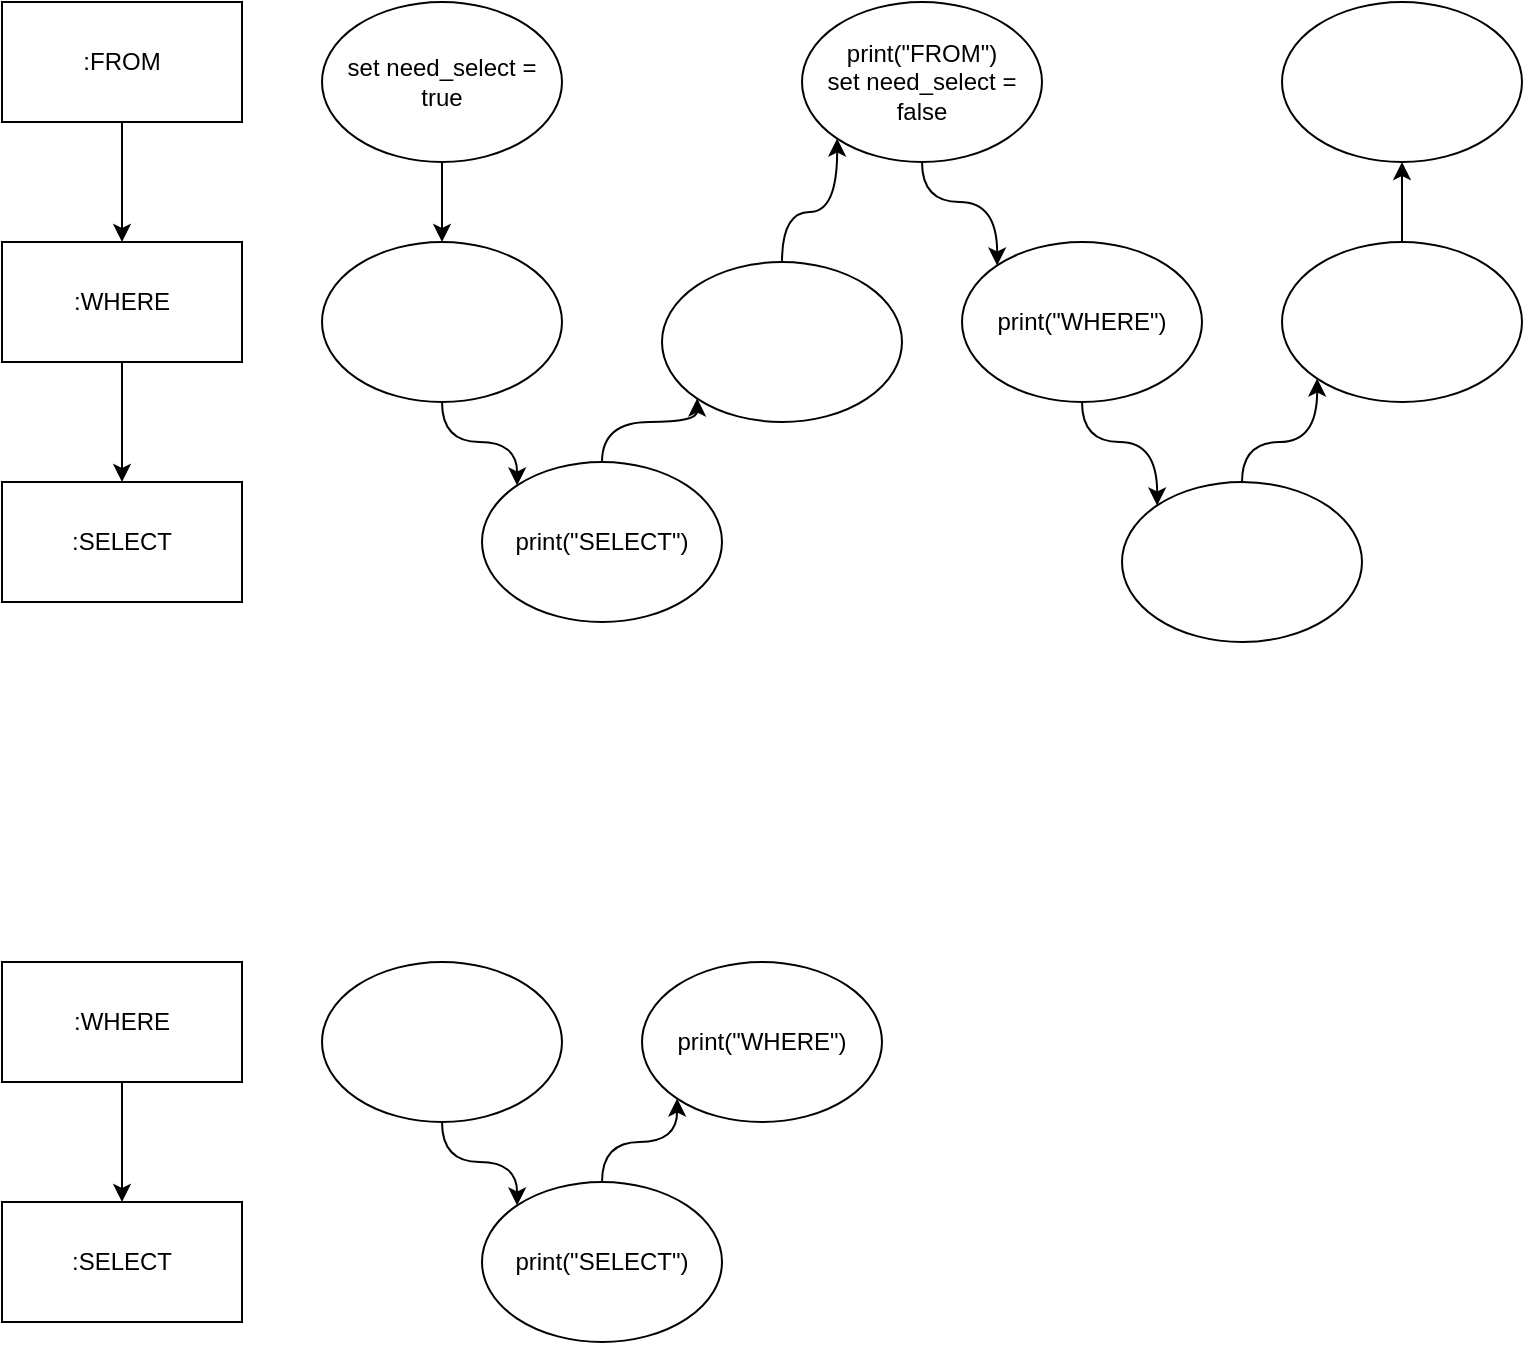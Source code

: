 <mxfile version="15.2.7" type="github" pages="13">
  <diagram id="dEZGlpFXaTpSit4VuuWs" name="Page-1">
    <mxGraphModel dx="1038" dy="566" grid="1" gridSize="10" guides="1" tooltips="1" connect="1" arrows="1" fold="1" page="1" pageScale="1" pageWidth="2339" pageHeight="3300" math="0" shadow="0">
      <root>
        <mxCell id="0" />
        <mxCell id="1" parent="0" />
        <mxCell id="yTu_--grtQjx_qQlAsWO-4" style="edgeStyle=orthogonalEdgeStyle;rounded=0;orthogonalLoop=1;jettySize=auto;html=1;entryX=0.5;entryY=0;entryDx=0;entryDy=0;" parent="1" source="yTu_--grtQjx_qQlAsWO-1" target="yTu_--grtQjx_qQlAsWO-2" edge="1">
          <mxGeometry relative="1" as="geometry" />
        </mxCell>
        <mxCell id="yTu_--grtQjx_qQlAsWO-1" value=":FROM" style="rounded=0;whiteSpace=wrap;html=1;" parent="1" vertex="1">
          <mxGeometry x="360" y="200" width="120" height="60" as="geometry" />
        </mxCell>
        <mxCell id="yTu_--grtQjx_qQlAsWO-5" style="edgeStyle=orthogonalEdgeStyle;rounded=0;orthogonalLoop=1;jettySize=auto;html=1;entryX=0.5;entryY=0;entryDx=0;entryDy=0;" parent="1" source="yTu_--grtQjx_qQlAsWO-2" target="yTu_--grtQjx_qQlAsWO-3" edge="1">
          <mxGeometry relative="1" as="geometry" />
        </mxCell>
        <mxCell id="yTu_--grtQjx_qQlAsWO-2" value=":WHERE" style="rounded=0;whiteSpace=wrap;html=1;" parent="1" vertex="1">
          <mxGeometry x="360" y="320" width="120" height="60" as="geometry" />
        </mxCell>
        <mxCell id="yTu_--grtQjx_qQlAsWO-3" value=":SELECT" style="rounded=0;whiteSpace=wrap;html=1;" parent="1" vertex="1">
          <mxGeometry x="360" y="440" width="120" height="60" as="geometry" />
        </mxCell>
        <mxCell id="yTu_--grtQjx_qQlAsWO-9" style="edgeStyle=orthogonalEdgeStyle;orthogonalLoop=1;jettySize=auto;html=1;entryX=0.5;entryY=0;entryDx=0;entryDy=0;curved=1;" parent="1" source="yTu_--grtQjx_qQlAsWO-7" target="yTu_--grtQjx_qQlAsWO-8" edge="1">
          <mxGeometry relative="1" as="geometry" />
        </mxCell>
        <mxCell id="yTu_--grtQjx_qQlAsWO-7" value="set need_select = true" style="ellipse;whiteSpace=wrap;html=1;" parent="1" vertex="1">
          <mxGeometry x="520" y="200" width="120" height="80" as="geometry" />
        </mxCell>
        <mxCell id="yTu_--grtQjx_qQlAsWO-11" style="edgeStyle=orthogonalEdgeStyle;orthogonalLoop=1;jettySize=auto;html=1;entryX=0;entryY=0;entryDx=0;entryDy=0;curved=1;" parent="1" source="yTu_--grtQjx_qQlAsWO-8" target="yTu_--grtQjx_qQlAsWO-10" edge="1">
          <mxGeometry relative="1" as="geometry" />
        </mxCell>
        <mxCell id="yTu_--grtQjx_qQlAsWO-8" value="" style="ellipse;whiteSpace=wrap;html=1;" parent="1" vertex="1">
          <mxGeometry x="520" y="320" width="120" height="80" as="geometry" />
        </mxCell>
        <mxCell id="yTu_--grtQjx_qQlAsWO-13" style="edgeStyle=orthogonalEdgeStyle;orthogonalLoop=1;jettySize=auto;html=1;entryX=0;entryY=1;entryDx=0;entryDy=0;curved=1;" parent="1" source="yTu_--grtQjx_qQlAsWO-10" target="yTu_--grtQjx_qQlAsWO-12" edge="1">
          <mxGeometry relative="1" as="geometry" />
        </mxCell>
        <mxCell id="yTu_--grtQjx_qQlAsWO-10" value="print(&quot;SELECT&quot;)" style="ellipse;whiteSpace=wrap;html=1;" parent="1" vertex="1">
          <mxGeometry x="600" y="430" width="120" height="80" as="geometry" />
        </mxCell>
        <mxCell id="yTu_--grtQjx_qQlAsWO-15" style="edgeStyle=orthogonalEdgeStyle;orthogonalLoop=1;jettySize=auto;html=1;entryX=0;entryY=1;entryDx=0;entryDy=0;curved=1;" parent="1" source="yTu_--grtQjx_qQlAsWO-12" target="yTu_--grtQjx_qQlAsWO-14" edge="1">
          <mxGeometry relative="1" as="geometry" />
        </mxCell>
        <mxCell id="yTu_--grtQjx_qQlAsWO-12" value="" style="ellipse;whiteSpace=wrap;html=1;" parent="1" vertex="1">
          <mxGeometry x="690" y="330" width="120" height="80" as="geometry" />
        </mxCell>
        <mxCell id="yTu_--grtQjx_qQlAsWO-17" style="edgeStyle=orthogonalEdgeStyle;orthogonalLoop=1;jettySize=auto;html=1;entryX=0;entryY=0;entryDx=0;entryDy=0;curved=1;" parent="1" source="yTu_--grtQjx_qQlAsWO-14" target="yTu_--grtQjx_qQlAsWO-16" edge="1">
          <mxGeometry relative="1" as="geometry" />
        </mxCell>
        <mxCell id="yTu_--grtQjx_qQlAsWO-14" value="print(&quot;FROM&quot;)&lt;br&gt;set need_select = false" style="ellipse;whiteSpace=wrap;html=1;" parent="1" vertex="1">
          <mxGeometry x="760" y="200" width="120" height="80" as="geometry" />
        </mxCell>
        <mxCell id="yTu_--grtQjx_qQlAsWO-19" style="edgeStyle=orthogonalEdgeStyle;curved=1;orthogonalLoop=1;jettySize=auto;html=1;entryX=0;entryY=0;entryDx=0;entryDy=0;" parent="1" source="yTu_--grtQjx_qQlAsWO-16" target="yTu_--grtQjx_qQlAsWO-18" edge="1">
          <mxGeometry relative="1" as="geometry" />
        </mxCell>
        <mxCell id="yTu_--grtQjx_qQlAsWO-16" value="print(&quot;WHERE&quot;)" style="ellipse;whiteSpace=wrap;html=1;" parent="1" vertex="1">
          <mxGeometry x="840" y="320" width="120" height="80" as="geometry" />
        </mxCell>
        <mxCell id="yTu_--grtQjx_qQlAsWO-22" style="edgeStyle=orthogonalEdgeStyle;curved=1;orthogonalLoop=1;jettySize=auto;html=1;entryX=0;entryY=1;entryDx=0;entryDy=0;" parent="1" source="yTu_--grtQjx_qQlAsWO-18" target="yTu_--grtQjx_qQlAsWO-20" edge="1">
          <mxGeometry relative="1" as="geometry" />
        </mxCell>
        <mxCell id="yTu_--grtQjx_qQlAsWO-18" value="" style="ellipse;whiteSpace=wrap;html=1;" parent="1" vertex="1">
          <mxGeometry x="920" y="440" width="120" height="80" as="geometry" />
        </mxCell>
        <mxCell id="yTu_--grtQjx_qQlAsWO-23" style="edgeStyle=orthogonalEdgeStyle;curved=1;orthogonalLoop=1;jettySize=auto;html=1;entryX=0.5;entryY=1;entryDx=0;entryDy=0;" parent="1" source="yTu_--grtQjx_qQlAsWO-20" target="yTu_--grtQjx_qQlAsWO-21" edge="1">
          <mxGeometry relative="1" as="geometry" />
        </mxCell>
        <mxCell id="yTu_--grtQjx_qQlAsWO-20" value="" style="ellipse;whiteSpace=wrap;html=1;" parent="1" vertex="1">
          <mxGeometry x="1000" y="320" width="120" height="80" as="geometry" />
        </mxCell>
        <mxCell id="yTu_--grtQjx_qQlAsWO-21" value="" style="ellipse;whiteSpace=wrap;html=1;" parent="1" vertex="1">
          <mxGeometry x="1000" y="200" width="120" height="80" as="geometry" />
        </mxCell>
        <mxCell id="yTu_--grtQjx_qQlAsWO-26" style="edgeStyle=orthogonalEdgeStyle;rounded=0;orthogonalLoop=1;jettySize=auto;html=1;entryX=0.5;entryY=0;entryDx=0;entryDy=0;" parent="1" source="yTu_--grtQjx_qQlAsWO-27" target="yTu_--grtQjx_qQlAsWO-28" edge="1">
          <mxGeometry relative="1" as="geometry" />
        </mxCell>
        <mxCell id="yTu_--grtQjx_qQlAsWO-27" value=":WHERE" style="rounded=0;whiteSpace=wrap;html=1;" parent="1" vertex="1">
          <mxGeometry x="360" y="680" width="120" height="60" as="geometry" />
        </mxCell>
        <mxCell id="yTu_--grtQjx_qQlAsWO-28" value=":SELECT" style="rounded=0;whiteSpace=wrap;html=1;" parent="1" vertex="1">
          <mxGeometry x="360" y="800" width="120" height="60" as="geometry" />
        </mxCell>
        <mxCell id="yTu_--grtQjx_qQlAsWO-31" style="edgeStyle=orthogonalEdgeStyle;orthogonalLoop=1;jettySize=auto;html=1;entryX=0;entryY=0;entryDx=0;entryDy=0;curved=1;" parent="1" source="yTu_--grtQjx_qQlAsWO-32" target="yTu_--grtQjx_qQlAsWO-34" edge="1">
          <mxGeometry relative="1" as="geometry" />
        </mxCell>
        <mxCell id="yTu_--grtQjx_qQlAsWO-32" value="" style="ellipse;whiteSpace=wrap;html=1;" parent="1" vertex="1">
          <mxGeometry x="520" y="680" width="120" height="80" as="geometry" />
        </mxCell>
        <mxCell id="yTu_--grtQjx_qQlAsWO-33" style="edgeStyle=orthogonalEdgeStyle;orthogonalLoop=1;jettySize=auto;html=1;entryX=0;entryY=1;entryDx=0;entryDy=0;curved=1;" parent="1" source="yTu_--grtQjx_qQlAsWO-34" target="yTu_--grtQjx_qQlAsWO-36" edge="1">
          <mxGeometry relative="1" as="geometry" />
        </mxCell>
        <mxCell id="yTu_--grtQjx_qQlAsWO-34" value="print(&quot;SELECT&quot;)" style="ellipse;whiteSpace=wrap;html=1;" parent="1" vertex="1">
          <mxGeometry x="600" y="790" width="120" height="80" as="geometry" />
        </mxCell>
        <mxCell id="yTu_--grtQjx_qQlAsWO-36" value="print(&quot;WHERE&quot;)" style="ellipse;whiteSpace=wrap;html=1;" parent="1" vertex="1">
          <mxGeometry x="680" y="680" width="120" height="80" as="geometry" />
        </mxCell>
      </root>
    </mxGraphModel>
  </diagram>
  <diagram id="o2Msy0TxKTNfs3FzubUC" name="FunSQL.jl">
    <mxGraphModel dx="1038" dy="575" grid="1" gridSize="10" guides="1" tooltips="1" connect="1" arrows="1" fold="1" page="1" pageScale="1" pageWidth="2339" pageHeight="3300" math="0" shadow="0">
      <root>
        <mxCell id="m60iYW0aye4XrYr29f_3-0" />
        <mxCell id="m60iYW0aye4XrYr29f_3-1" parent="m60iYW0aye4XrYr29f_3-0" />
        <mxCell id="m60iYW0aye4XrYr29f_3-2" value="SELECT &quot;Hello World!&quot;" style="text;html=1;align=center;verticalAlign=middle;resizable=0;points=[];autosize=1;" parent="m60iYW0aye4XrYr29f_3-1" vertex="1">
          <mxGeometry x="80" y="40" width="140" height="20" as="geometry" />
        </mxCell>
        <mxCell id="m60iYW0aye4XrYr29f_3-3" value="sql_select(&quot;Hello World!&quot;)" style="text;html=1;align=center;verticalAlign=middle;resizable=0;points=[];autosize=1;" parent="m60iYW0aye4XrYr29f_3-1" vertex="1">
          <mxGeometry x="80" y="80" width="150" height="20" as="geometry" />
        </mxCell>
        <mxCell id="m60iYW0aye4XrYr29f_3-4" value="Clause" style="rounded=0;whiteSpace=wrap;html=1;" parent="m60iYW0aye4XrYr29f_3-1" vertex="1">
          <mxGeometry x="360" y="200" width="80" height="40" as="geometry" />
        </mxCell>
        <mxCell id="m60iYW0aye4XrYr29f_3-5" value="SELECT p.mrn FROM patient p" style="text;html=1;align=center;verticalAlign=middle;resizable=0;points=[];autosize=1;" parent="m60iYW0aye4XrYr29f_3-1" vertex="1">
          <mxGeometry x="360" y="40" width="180" height="20" as="geometry" />
        </mxCell>
        <mxCell id="m60iYW0aye4XrYr29f_3-7" value="Alias&lt;br&gt;&quot;patient&quot;" style="ellipse;whiteSpace=wrap;html=1;align=center;" parent="m60iYW0aye4XrYr29f_3-1" vertex="1">
          <mxGeometry x="480" y="280" width="80" height="40" as="geometry" />
        </mxCell>
        <mxCell id="m60iYW0aye4XrYr29f_3-9" style="edgeStyle=orthogonalEdgeStyle;rounded=0;orthogonalLoop=1;jettySize=auto;html=1;entryX=0.5;entryY=1;entryDx=0;entryDy=0;" parent="m60iYW0aye4XrYr29f_3-1" source="m60iYW0aye4XrYr29f_3-8" target="m60iYW0aye4XrYr29f_3-7" edge="1">
          <mxGeometry relative="1" as="geometry" />
        </mxCell>
        <mxCell id="m60iYW0aye4XrYr29f_3-8" value="Expr&lt;br&gt;mrn" style="shape=hexagon;perimeter=hexagonPerimeter2;whiteSpace=wrap;html=1;fixedSize=1;align=center;" parent="m60iYW0aye4XrYr29f_3-1" vertex="1">
          <mxGeometry x="480" y="360" width="80" height="40" as="geometry" />
        </mxCell>
        <mxCell id="m60iYW0aye4XrYr29f_3-11" style="edgeStyle=orthogonalEdgeStyle;rounded=0;orthogonalLoop=1;jettySize=auto;html=1;entryX=0.5;entryY=1;entryDx=0;entryDy=0;" parent="m60iYW0aye4XrYr29f_3-1" source="m60iYW0aye4XrYr29f_3-10" edge="1">
          <mxGeometry relative="1" as="geometry">
            <mxPoint x="400" y="320" as="targetPoint" />
          </mxGeometry>
        </mxCell>
        <mxCell id="m60iYW0aye4XrYr29f_3-12" style="edgeStyle=orthogonalEdgeStyle;rounded=0;orthogonalLoop=1;jettySize=auto;html=1;entryX=0;entryY=0.5;entryDx=0;entryDy=0;" parent="m60iYW0aye4XrYr29f_3-1" source="m60iYW0aye4XrYr29f_3-10" target="m60iYW0aye4XrYr29f_3-8" edge="1">
          <mxGeometry relative="1" as="geometry" />
        </mxCell>
        <mxCell id="m60iYW0aye4XrYr29f_3-10" value="Clause&lt;br&gt;SELECT" style="rounded=0;whiteSpace=wrap;html=1;align=center;" parent="m60iYW0aye4XrYr29f_3-1" vertex="1">
          <mxGeometry x="360" y="360" width="80" height="40" as="geometry" />
        </mxCell>
        <mxCell id="m60iYW0aye4XrYr29f_3-14" style="edgeStyle=orthogonalEdgeStyle;rounded=0;orthogonalLoop=1;jettySize=auto;html=1;entryX=0;entryY=0.5;entryDx=0;entryDy=0;" parent="m60iYW0aye4XrYr29f_3-1" source="m60iYW0aye4XrYr29f_3-13" target="m60iYW0aye4XrYr29f_3-7" edge="1">
          <mxGeometry relative="1" as="geometry" />
        </mxCell>
        <mxCell id="m60iYW0aye4XrYr29f_3-15" style="edgeStyle=orthogonalEdgeStyle;rounded=0;orthogonalLoop=1;jettySize=auto;html=1;entryX=0.5;entryY=1;entryDx=0;entryDy=0;" parent="m60iYW0aye4XrYr29f_3-1" source="m60iYW0aye4XrYr29f_3-13" target="m60iYW0aye4XrYr29f_3-4" edge="1">
          <mxGeometry relative="1" as="geometry" />
        </mxCell>
        <mxCell id="m60iYW0aye4XrYr29f_3-13" value="Clause&lt;br&gt;JOIN" style="rounded=0;whiteSpace=wrap;html=1;" parent="m60iYW0aye4XrYr29f_3-1" vertex="1">
          <mxGeometry x="360" y="280" width="80" height="40" as="geometry" />
        </mxCell>
        <mxCell id="m60iYW0aye4XrYr29f_3-16" value="p = sql_alias(&quot;patient&quot;)&lt;br&gt;sql_join(p) |&amp;gt; sql_select(p.mrn)" style="text;html=1;align=left;verticalAlign=middle;resizable=0;points=[];autosize=1;" parent="m60iYW0aye4XrYr29f_3-1" vertex="1">
          <mxGeometry x="360" y="80" width="180" height="30" as="geometry" />
        </mxCell>
        <mxCell id="m60iYW0aye4XrYr29f_3-19" value="Query" style="rounded=0;whiteSpace=wrap;html=1;" parent="m60iYW0aye4XrYr29f_3-1" vertex="1">
          <mxGeometry x="80" y="160" width="80" height="40" as="geometry" />
        </mxCell>
        <mxCell id="m60iYW0aye4XrYr29f_3-20" style="edgeStyle=orthogonalEdgeStyle;rounded=0;orthogonalLoop=1;jettySize=auto;html=1;entryX=0.5;entryY=1;entryDx=0;entryDy=0;" parent="m60iYW0aye4XrYr29f_3-1" source="m60iYW0aye4XrYr29f_3-21" target="m60iYW0aye4XrYr29f_3-19" edge="1">
          <mxGeometry relative="1" as="geometry" />
        </mxCell>
        <mxCell id="m60iYW0aye4XrYr29f_3-23" style="edgeStyle=orthogonalEdgeStyle;rounded=0;orthogonalLoop=1;jettySize=auto;html=1;entryX=0;entryY=0.5;entryDx=0;entryDy=0;" parent="m60iYW0aye4XrYr29f_3-1" source="m60iYW0aye4XrYr29f_3-21" target="m60iYW0aye4XrYr29f_3-22" edge="1">
          <mxGeometry relative="1" as="geometry" />
        </mxCell>
        <mxCell id="m60iYW0aye4XrYr29f_3-21" value="Query&lt;br&gt;SELECT" style="rounded=0;whiteSpace=wrap;html=1;" parent="m60iYW0aye4XrYr29f_3-1" vertex="1">
          <mxGeometry x="80" y="240" width="80" height="40" as="geometry" />
        </mxCell>
        <mxCell id="m60iYW0aye4XrYr29f_3-22" value="Expr&lt;br&gt;&quot;Hello!&quot;" style="shape=hexagon;perimeter=hexagonPerimeter2;whiteSpace=wrap;html=1;fixedSize=1;align=center;" parent="m60iYW0aye4XrYr29f_3-1" vertex="1">
          <mxGeometry x="200" y="240" width="80" height="40" as="geometry" />
        </mxCell>
        <mxCell id="m60iYW0aye4XrYr29f_3-24" value="sql_query() |&amp;gt; sql_select(&quot;Hello World!&quot;)" style="text;html=1;align=center;verticalAlign=middle;resizable=0;points=[];autosize=1;" parent="m60iYW0aye4XrYr29f_3-1" vertex="1">
          <mxGeometry x="80" y="100" width="230" height="20" as="geometry" />
        </mxCell>
        <mxCell id="m60iYW0aye4XrYr29f_3-25" value="p = sql_alias(&quot;patient&quot;)&lt;br&gt;p |&amp;gt; sql_select(p.mrn)" style="text;html=1;align=left;verticalAlign=middle;resizable=0;points=[];autosize=1;" parent="m60iYW0aye4XrYr29f_3-1" vertex="1">
          <mxGeometry x="360" y="120" width="130" height="30" as="geometry" />
        </mxCell>
        <mxCell id="m60iYW0aye4XrYr29f_3-26" value="SELECT p.mrn, e.date&lt;br&gt;FROM patient p&lt;br&gt;JOIN encounter e ON (p.id = e.patient_id)" style="text;html=1;align=left;verticalAlign=middle;resizable=0;points=[];autosize=1;" parent="m60iYW0aye4XrYr29f_3-1" vertex="1">
          <mxGeometry x="640" y="40" width="240" height="50" as="geometry" />
        </mxCell>
        <mxCell id="m60iYW0aye4XrYr29f_3-27" value="p = sql_alias(&quot;patient&quot;)&lt;br&gt;e = sql_alias(&quot;encounter&quot;)&lt;br&gt;sql_from(p) |&amp;gt; sql_join(e, p.id .== e.patient_id) |&amp;gt; sql_select(p.mrn, e.date)" style="text;html=1;align=left;verticalAlign=middle;resizable=0;points=[];autosize=1;" parent="m60iYW0aye4XrYr29f_3-1" vertex="1">
          <mxGeometry x="640" y="120" width="410" height="50" as="geometry" />
        </mxCell>
        <mxCell id="m60iYW0aye4XrYr29f_3-28" value="p = sql_alias(catalog[&quot;public&quot;][&quot;patient&quot;])&lt;br&gt;e = sql_alias(catalog[&quot;public&quot;][&quot;encounter&quot;])&lt;br&gt;sql_from(p) |&amp;gt; sql_join(e, autojoin=p) |&amp;gt; sql_select(p.mrn, e.date)" style="text;html=1;align=left;verticalAlign=middle;resizable=0;points=[];autosize=1;" parent="m60iYW0aye4XrYr29f_3-1" vertex="1">
          <mxGeometry x="640" y="190" width="360" height="50" as="geometry" />
        </mxCell>
        <mxCell id="m60iYW0aye4XrYr29f_3-29" value="p = sql_alias(&quot;patient&quot;)&lt;br&gt;e = sql_alias(&quot;encounter&quot;)&lt;br&gt;p |&amp;gt; sql_join(e, p.id .== e.patient_id) |&amp;gt; sql_select(p.mrn, e.date)" style="text;html=1;align=left;verticalAlign=middle;resizable=0;points=[];autosize=1;" parent="m60iYW0aye4XrYr29f_3-1" vertex="1">
          <mxGeometry x="640" y="270" width="350" height="50" as="geometry" />
        </mxCell>
        <mxCell id="m60iYW0aye4XrYr29f_3-31" value="p = sql_alias(&quot;patient&quot;)&lt;br&gt;e = sql_alias(&quot;encounter&quot;)&lt;br&gt;sql_from(p) |&amp;gt; sql_join(e, p.id .== e.patient_id) |&amp;gt; sql_select(p.mrn) |&amp;gt; sql_select(e.date)" style="text;html=1;align=left;verticalAlign=middle;resizable=0;points=[];autosize=1;" parent="m60iYW0aye4XrYr29f_3-1" vertex="1">
          <mxGeometry x="640" y="355" width="480" height="50" as="geometry" />
        </mxCell>
        <mxCell id="m60iYW0aye4XrYr29f_3-32" value="Clause" style="rounded=0;whiteSpace=wrap;html=1;" parent="m60iYW0aye4XrYr29f_3-1" vertex="1">
          <mxGeometry x="640" y="440" width="80" height="40" as="geometry" />
        </mxCell>
        <mxCell id="m60iYW0aye4XrYr29f_3-33" value="Alias&lt;br&gt;&quot;patient&quot;" style="ellipse;whiteSpace=wrap;html=1;align=center;" parent="m60iYW0aye4XrYr29f_3-1" vertex="1">
          <mxGeometry x="760" y="520" width="80" height="40" as="geometry" />
        </mxCell>
        <mxCell id="m60iYW0aye4XrYr29f_3-34" style="edgeStyle=orthogonalEdgeStyle;rounded=0;orthogonalLoop=1;jettySize=auto;html=1;entryX=0.5;entryY=1;entryDx=0;entryDy=0;" parent="m60iYW0aye4XrYr29f_3-1" source="m60iYW0aye4XrYr29f_3-35" target="m60iYW0aye4XrYr29f_3-33" edge="1">
          <mxGeometry relative="1" as="geometry">
            <mxPoint x="810.0" y="750" as="targetPoint" />
            <Array as="points">
              <mxPoint x="860" y="780" />
              <mxPoint x="860" y="580" />
              <mxPoint x="800" y="580" />
            </Array>
          </mxGeometry>
        </mxCell>
        <mxCell id="m60iYW0aye4XrYr29f_3-35" value="Expr&lt;br&gt;mrn" style="shape=hexagon;perimeter=hexagonPerimeter2;whiteSpace=wrap;html=1;fixedSize=1;align=center;" parent="m60iYW0aye4XrYr29f_3-1" vertex="1">
          <mxGeometry x="760" y="760" width="80" height="40" as="geometry" />
        </mxCell>
        <mxCell id="m60iYW0aye4XrYr29f_3-36" style="edgeStyle=orthogonalEdgeStyle;rounded=0;orthogonalLoop=1;jettySize=auto;html=1;entryX=0.5;entryY=1;entryDx=0;entryDy=0;" parent="m60iYW0aye4XrYr29f_3-1" source="m60iYW0aye4XrYr29f_3-38" target="m60iYW0aye4XrYr29f_3-45" edge="1">
          <mxGeometry relative="1" as="geometry">
            <mxPoint x="690" y="750" as="targetPoint" />
          </mxGeometry>
        </mxCell>
        <mxCell id="m60iYW0aye4XrYr29f_3-37" style="edgeStyle=orthogonalEdgeStyle;rounded=0;orthogonalLoop=1;jettySize=auto;html=1;entryX=0;entryY=0.5;entryDx=0;entryDy=0;" parent="m60iYW0aye4XrYr29f_3-1" source="m60iYW0aye4XrYr29f_3-38" target="m60iYW0aye4XrYr29f_3-35" edge="1">
          <mxGeometry relative="1" as="geometry" />
        </mxCell>
        <mxCell id="m60iYW0aye4XrYr29f_3-52" style="edgeStyle=orthogonalEdgeStyle;rounded=0;orthogonalLoop=1;jettySize=auto;html=1;entryX=0;entryY=0.5;entryDx=0;entryDy=0;" parent="m60iYW0aye4XrYr29f_3-1" source="m60iYW0aye4XrYr29f_3-38" target="m60iYW0aye4XrYr29f_3-44" edge="1">
          <mxGeometry relative="1" as="geometry">
            <Array as="points">
              <mxPoint x="740" y="780" />
              <mxPoint x="740" y="820" />
              <mxPoint x="870" y="820" />
              <mxPoint x="870" y="780" />
            </Array>
          </mxGeometry>
        </mxCell>
        <mxCell id="m60iYW0aye4XrYr29f_3-38" value="Clause&lt;br&gt;SELECT" style="rounded=0;whiteSpace=wrap;html=1;align=center;" parent="m60iYW0aye4XrYr29f_3-1" vertex="1">
          <mxGeometry x="640" y="760" width="80" height="40" as="geometry" />
        </mxCell>
        <mxCell id="m60iYW0aye4XrYr29f_3-39" style="edgeStyle=orthogonalEdgeStyle;rounded=0;orthogonalLoop=1;jettySize=auto;html=1;entryX=0;entryY=0.5;entryDx=0;entryDy=0;" parent="m60iYW0aye4XrYr29f_3-1" source="m60iYW0aye4XrYr29f_3-41" target="m60iYW0aye4XrYr29f_3-33" edge="1">
          <mxGeometry relative="1" as="geometry" />
        </mxCell>
        <mxCell id="m60iYW0aye4XrYr29f_3-40" style="edgeStyle=orthogonalEdgeStyle;rounded=0;orthogonalLoop=1;jettySize=auto;html=1;entryX=0.5;entryY=1;entryDx=0;entryDy=0;" parent="m60iYW0aye4XrYr29f_3-1" source="m60iYW0aye4XrYr29f_3-41" target="m60iYW0aye4XrYr29f_3-32" edge="1">
          <mxGeometry relative="1" as="geometry" />
        </mxCell>
        <mxCell id="m60iYW0aye4XrYr29f_3-41" value="Clause&lt;br&gt;FROM" style="rounded=0;whiteSpace=wrap;html=1;" parent="m60iYW0aye4XrYr29f_3-1" vertex="1">
          <mxGeometry x="640" y="520" width="80" height="40" as="geometry" />
        </mxCell>
        <mxCell id="m60iYW0aye4XrYr29f_3-42" value="Alias&lt;br&gt;&quot;encounter&quot;" style="ellipse;whiteSpace=wrap;html=1;align=center;" parent="m60iYW0aye4XrYr29f_3-1" vertex="1">
          <mxGeometry x="760" y="600" width="80" height="40" as="geometry" />
        </mxCell>
        <mxCell id="m60iYW0aye4XrYr29f_3-43" style="edgeStyle=orthogonalEdgeStyle;rounded=0;orthogonalLoop=1;jettySize=auto;html=1;entryX=1;entryY=0.5;entryDx=0;entryDy=0;" parent="m60iYW0aye4XrYr29f_3-1" source="m60iYW0aye4XrYr29f_3-44" target="m60iYW0aye4XrYr29f_3-42" edge="1">
          <mxGeometry relative="1" as="geometry">
            <mxPoint x="930" y="750" as="targetPoint" />
            <Array as="points">
              <mxPoint x="920" y="620" />
            </Array>
          </mxGeometry>
        </mxCell>
        <mxCell id="m60iYW0aye4XrYr29f_3-44" value="Expr&lt;br&gt;date" style="shape=hexagon;perimeter=hexagonPerimeter2;whiteSpace=wrap;html=1;fixedSize=1;align=center;" parent="m60iYW0aye4XrYr29f_3-1" vertex="1">
          <mxGeometry x="880" y="760" width="80" height="40" as="geometry" />
        </mxCell>
        <mxCell id="m60iYW0aye4XrYr29f_3-46" style="edgeStyle=orthogonalEdgeStyle;rounded=0;orthogonalLoop=1;jettySize=auto;html=1;entryX=0;entryY=0.5;entryDx=0;entryDy=0;" parent="m60iYW0aye4XrYr29f_3-1" source="m60iYW0aye4XrYr29f_3-45" target="m60iYW0aye4XrYr29f_3-42" edge="1">
          <mxGeometry relative="1" as="geometry" />
        </mxCell>
        <mxCell id="m60iYW0aye4XrYr29f_3-47" style="edgeStyle=orthogonalEdgeStyle;rounded=0;orthogonalLoop=1;jettySize=auto;html=1;entryX=0.5;entryY=1;entryDx=0;entryDy=0;" parent="m60iYW0aye4XrYr29f_3-1" source="m60iYW0aye4XrYr29f_3-45" target="m60iYW0aye4XrYr29f_3-41" edge="1">
          <mxGeometry relative="1" as="geometry" />
        </mxCell>
        <mxCell id="m60iYW0aye4XrYr29f_3-51" style="edgeStyle=orthogonalEdgeStyle;rounded=0;orthogonalLoop=1;jettySize=auto;html=1;entryX=0;entryY=0.5;entryDx=0;entryDy=0;" parent="m60iYW0aye4XrYr29f_3-1" source="m60iYW0aye4XrYr29f_3-45" target="m60iYW0aye4XrYr29f_3-48" edge="1">
          <mxGeometry relative="1" as="geometry" />
        </mxCell>
        <mxCell id="m60iYW0aye4XrYr29f_3-45" value="Clause&lt;br&gt;JOIN" style="rounded=0;whiteSpace=wrap;html=1;" parent="m60iYW0aye4XrYr29f_3-1" vertex="1">
          <mxGeometry x="640" y="600" width="80" height="40" as="geometry" />
        </mxCell>
        <mxCell id="m60iYW0aye4XrYr29f_3-49" style="edgeStyle=orthogonalEdgeStyle;rounded=0;orthogonalLoop=1;jettySize=auto;html=1;entryX=0.5;entryY=1;entryDx=0;entryDy=0;" parent="m60iYW0aye4XrYr29f_3-1" source="m60iYW0aye4XrYr29f_3-48" target="m60iYW0aye4XrYr29f_3-42" edge="1">
          <mxGeometry relative="1" as="geometry" />
        </mxCell>
        <mxCell id="m60iYW0aye4XrYr29f_3-50" style="edgeStyle=orthogonalEdgeStyle;rounded=0;orthogonalLoop=1;jettySize=auto;html=1;entryX=0.5;entryY=1;entryDx=0;entryDy=0;" parent="m60iYW0aye4XrYr29f_3-1" source="m60iYW0aye4XrYr29f_3-48" target="m60iYW0aye4XrYr29f_3-33" edge="1">
          <mxGeometry relative="1" as="geometry">
            <Array as="points">
              <mxPoint x="800" y="660" />
              <mxPoint x="860" y="660" />
              <mxPoint x="860" y="580" />
              <mxPoint x="800" y="580" />
            </Array>
          </mxGeometry>
        </mxCell>
        <mxCell id="m60iYW0aye4XrYr29f_3-48" value="Expr&lt;br&gt;..." style="shape=hexagon;perimeter=hexagonPerimeter2;whiteSpace=wrap;html=1;fixedSize=1;align=center;" parent="m60iYW0aye4XrYr29f_3-1" vertex="1">
          <mxGeometry x="760" y="680" width="80" height="40" as="geometry" />
        </mxCell>
        <mxCell id="m60iYW0aye4XrYr29f_3-53" value="SELECT p.sex, COUNT(p)&lt;br&gt;FROM patient p&lt;br&gt;GROUP BY p.sex" style="text;html=1;align=left;verticalAlign=middle;resizable=0;points=[];autosize=1;" parent="m60iYW0aye4XrYr29f_3-1" vertex="1">
          <mxGeometry x="1160" y="40" width="160" height="50" as="geometry" />
        </mxCell>
        <mxCell id="m60iYW0aye4XrYr29f_3-54" value="p = sql_alias(&quot;patient&quot;)&lt;br&gt;g = sql_from(p) |&amp;gt; sql_group(sex = p.sex)&lt;br&gt;g |&amp;gt; sql_select(g.sex, sql_count(p))" style="text;html=1;align=left;verticalAlign=middle;resizable=0;points=[];autosize=1;" parent="m60iYW0aye4XrYr29f_3-1" vertex="1">
          <mxGeometry x="1160" y="120" width="230" height="50" as="geometry" />
        </mxCell>
        <mxCell id="m60iYW0aye4XrYr29f_3-55" value="Clause" style="rounded=0;whiteSpace=wrap;html=1;" parent="m60iYW0aye4XrYr29f_3-1" vertex="1">
          <mxGeometry x="1160" y="200" width="80" height="40" as="geometry" />
        </mxCell>
        <mxCell id="m60iYW0aye4XrYr29f_3-56" value="Alias&lt;br&gt;&quot;patient&quot;" style="ellipse;whiteSpace=wrap;html=1;align=center;" parent="m60iYW0aye4XrYr29f_3-1" vertex="1">
          <mxGeometry x="1280" y="280" width="80" height="40" as="geometry" />
        </mxCell>
        <mxCell id="m60iYW0aye4XrYr29f_3-57" style="edgeStyle=orthogonalEdgeStyle;rounded=0;orthogonalLoop=1;jettySize=auto;html=1;entryX=0.5;entryY=1;entryDx=0;entryDy=0;" parent="m60iYW0aye4XrYr29f_3-1" source="m60iYW0aye4XrYr29f_3-58" target="m60iYW0aye4XrYr29f_3-56" edge="1">
          <mxGeometry relative="1" as="geometry" />
        </mxCell>
        <mxCell id="m60iYW0aye4XrYr29f_3-58" value="Expr&lt;br&gt;sex" style="shape=hexagon;perimeter=hexagonPerimeter2;whiteSpace=wrap;html=1;fixedSize=1;align=center;" parent="m60iYW0aye4XrYr29f_3-1" vertex="1">
          <mxGeometry x="1280" y="360" width="80" height="40" as="geometry" />
        </mxCell>
        <mxCell id="m60iYW0aye4XrYr29f_3-59" style="edgeStyle=orthogonalEdgeStyle;rounded=0;orthogonalLoop=1;jettySize=auto;html=1;entryX=0.5;entryY=1;entryDx=0;entryDy=0;" parent="m60iYW0aye4XrYr29f_3-1" source="m60iYW0aye4XrYr29f_3-61" edge="1">
          <mxGeometry relative="1" as="geometry">
            <mxPoint x="1200" y="320" as="targetPoint" />
          </mxGeometry>
        </mxCell>
        <mxCell id="m60iYW0aye4XrYr29f_3-60" style="edgeStyle=orthogonalEdgeStyle;rounded=0;orthogonalLoop=1;jettySize=auto;html=1;entryX=0;entryY=0.5;entryDx=0;entryDy=0;" parent="m60iYW0aye4XrYr29f_3-1" source="m60iYW0aye4XrYr29f_3-61" target="m60iYW0aye4XrYr29f_3-58" edge="1">
          <mxGeometry relative="1" as="geometry" />
        </mxCell>
        <mxCell id="m60iYW0aye4XrYr29f_3-65" value="sex" style="edgeLabel;html=1;align=center;verticalAlign=middle;resizable=0;points=[];" parent="m60iYW0aye4XrYr29f_3-60" vertex="1" connectable="0">
          <mxGeometry x="-0.224" relative="1" as="geometry">
            <mxPoint as="offset" />
          </mxGeometry>
        </mxCell>
        <mxCell id="m60iYW0aye4XrYr29f_3-61" value="Clause&lt;br&gt;GROUP" style="rounded=0;whiteSpace=wrap;html=1;align=center;" parent="m60iYW0aye4XrYr29f_3-1" vertex="1">
          <mxGeometry x="1160" y="360" width="80" height="40" as="geometry" />
        </mxCell>
        <mxCell id="m60iYW0aye4XrYr29f_3-62" style="edgeStyle=orthogonalEdgeStyle;rounded=0;orthogonalLoop=1;jettySize=auto;html=1;entryX=0;entryY=0.5;entryDx=0;entryDy=0;" parent="m60iYW0aye4XrYr29f_3-1" source="m60iYW0aye4XrYr29f_3-64" target="m60iYW0aye4XrYr29f_3-56" edge="1">
          <mxGeometry relative="1" as="geometry" />
        </mxCell>
        <mxCell id="m60iYW0aye4XrYr29f_3-63" style="edgeStyle=orthogonalEdgeStyle;rounded=0;orthogonalLoop=1;jettySize=auto;html=1;entryX=0.5;entryY=1;entryDx=0;entryDy=0;" parent="m60iYW0aye4XrYr29f_3-1" source="m60iYW0aye4XrYr29f_3-64" target="m60iYW0aye4XrYr29f_3-55" edge="1">
          <mxGeometry relative="1" as="geometry" />
        </mxCell>
        <mxCell id="m60iYW0aye4XrYr29f_3-64" value="Clause&lt;br&gt;FROM" style="rounded=0;whiteSpace=wrap;html=1;" parent="m60iYW0aye4XrYr29f_3-1" vertex="1">
          <mxGeometry x="1160" y="280" width="80" height="40" as="geometry" />
        </mxCell>
        <mxCell id="m60iYW0aye4XrYr29f_3-67" style="edgeStyle=orthogonalEdgeStyle;rounded=0;orthogonalLoop=1;jettySize=auto;html=1;entryX=0.5;entryY=1;entryDx=0;entryDy=0;" parent="m60iYW0aye4XrYr29f_3-1" source="m60iYW0aye4XrYr29f_3-66" target="m60iYW0aye4XrYr29f_3-68" edge="1">
          <mxGeometry relative="1" as="geometry">
            <mxPoint x="1190" y="570" as="targetPoint" />
            <Array as="points">
              <mxPoint x="1320" y="510" />
              <mxPoint x="1320" y="510" />
            </Array>
          </mxGeometry>
        </mxCell>
        <mxCell id="m60iYW0aye4XrYr29f_3-66" value="Expr&lt;br&gt;sex" style="shape=hexagon;perimeter=hexagonPerimeter2;whiteSpace=wrap;html=1;fixedSize=1;align=center;" parent="m60iYW0aye4XrYr29f_3-1" vertex="1">
          <mxGeometry x="1270" y="520" width="80" height="40" as="geometry" />
        </mxCell>
        <mxCell id="m60iYW0aye4XrYr29f_3-69" style="edgeStyle=orthogonalEdgeStyle;rounded=0;orthogonalLoop=1;jettySize=auto;html=1;entryX=0.75;entryY=1;entryDx=0;entryDy=0;" parent="m60iYW0aye4XrYr29f_3-1" source="m60iYW0aye4XrYr29f_3-68" target="m60iYW0aye4XrYr29f_3-61" edge="1">
          <mxGeometry relative="1" as="geometry">
            <Array as="points">
              <mxPoint x="1320" y="420" />
              <mxPoint x="1220" y="420" />
            </Array>
          </mxGeometry>
        </mxCell>
        <mxCell id="m60iYW0aye4XrYr29f_3-68" value="GroupingAlias" style="ellipse;whiteSpace=wrap;html=1;align=center;" parent="m60iYW0aye4XrYr29f_3-1" vertex="1">
          <mxGeometry x="1280" y="440" width="80" height="40" as="geometry" />
        </mxCell>
        <mxCell id="m60iYW0aye4XrYr29f_3-71" style="edgeStyle=orthogonalEdgeStyle;rounded=0;orthogonalLoop=1;jettySize=auto;html=1;entryX=0.5;entryY=1;entryDx=0;entryDy=0;" parent="m60iYW0aye4XrYr29f_3-1" source="m60iYW0aye4XrYr29f_3-70" target="m60iYW0aye4XrYr29f_3-61" edge="1">
          <mxGeometry relative="1" as="geometry" />
        </mxCell>
        <mxCell id="m60iYW0aye4XrYr29f_3-74" style="edgeStyle=orthogonalEdgeStyle;rounded=0;orthogonalLoop=1;jettySize=auto;html=1;entryX=0;entryY=0.5;entryDx=0;entryDy=0;" parent="m60iYW0aye4XrYr29f_3-1" source="m60iYW0aye4XrYr29f_3-70" target="m60iYW0aye4XrYr29f_3-66" edge="1">
          <mxGeometry relative="1" as="geometry" />
        </mxCell>
        <mxCell id="m60iYW0aye4XrYr29f_3-75" style="edgeStyle=orthogonalEdgeStyle;rounded=0;orthogonalLoop=1;jettySize=auto;html=1;entryX=0;entryY=0.5;entryDx=0;entryDy=0;" parent="m60iYW0aye4XrYr29f_3-1" source="m60iYW0aye4XrYr29f_3-70" target="m60iYW0aye4XrYr29f_3-72" edge="1">
          <mxGeometry relative="1" as="geometry">
            <Array as="points">
              <mxPoint x="1250" y="540" />
              <mxPoint x="1250" y="580" />
              <mxPoint x="1360" y="580" />
              <mxPoint x="1360" y="540" />
            </Array>
          </mxGeometry>
        </mxCell>
        <mxCell id="m60iYW0aye4XrYr29f_3-70" value="Clause&lt;br&gt;SELECT" style="rounded=0;whiteSpace=wrap;html=1;align=center;" parent="m60iYW0aye4XrYr29f_3-1" vertex="1">
          <mxGeometry x="1160" y="520" width="80" height="40" as="geometry" />
        </mxCell>
        <mxCell id="m60iYW0aye4XrYr29f_3-73" style="edgeStyle=orthogonalEdgeStyle;rounded=0;orthogonalLoop=1;jettySize=auto;html=1;entryX=1;entryY=0.5;entryDx=0;entryDy=0;" parent="m60iYW0aye4XrYr29f_3-1" source="m60iYW0aye4XrYr29f_3-72" target="m60iYW0aye4XrYr29f_3-56" edge="1">
          <mxGeometry relative="1" as="geometry">
            <Array as="points">
              <mxPoint x="1410" y="300" />
            </Array>
          </mxGeometry>
        </mxCell>
        <mxCell id="m60iYW0aye4XrYr29f_3-72" value="Expr&lt;br&gt;COUNT" style="shape=hexagon;perimeter=hexagonPerimeter2;whiteSpace=wrap;html=1;fixedSize=1;align=center;" parent="m60iYW0aye4XrYr29f_3-1" vertex="1">
          <mxGeometry x="1370" y="520" width="80" height="40" as="geometry" />
        </mxCell>
        <mxCell id="m60iYW0aye4XrYr29f_3-76" value="(p = sql_from(&quot;patient&quot;)) |&amp;gt; sql_select(p.mrn)" style="text;html=1;align=left;verticalAlign=middle;resizable=0;points=[];autosize=1;" parent="m60iYW0aye4XrYr29f_3-1" vertex="1">
          <mxGeometry x="360" y="165" width="250" height="20" as="geometry" />
        </mxCell>
        <mxCell id="m60iYW0aye4XrYr29f_3-77" value="(p = sql_from(&quot;patient&quot;)) |&amp;gt; sql_select(p.mrn)" style="text;html=1;align=left;verticalAlign=middle;resizable=0;points=[];autosize=1;" parent="m60iYW0aye4XrYr29f_3-1" vertex="1">
          <mxGeometry x="360" y="520" width="250" height="20" as="geometry" />
        </mxCell>
        <mxCell id="m60iYW0aye4XrYr29f_3-78" value="SELECT p.mrn FROM patient p" style="text;html=1;align=center;verticalAlign=middle;resizable=0;points=[];autosize=1;" parent="m60iYW0aye4XrYr29f_3-1" vertex="1">
          <mxGeometry x="360" y="480" width="180" height="20" as="geometry" />
        </mxCell>
        <mxCell id="m60iYW0aye4XrYr29f_3-79" value="Clause" style="rounded=0;whiteSpace=wrap;html=1;" parent="m60iYW0aye4XrYr29f_3-1" vertex="1">
          <mxGeometry x="360" y="560" width="80" height="40" as="geometry" />
        </mxCell>
        <mxCell id="m60iYW0aye4XrYr29f_3-89" style="edgeStyle=orthogonalEdgeStyle;rounded=0;orthogonalLoop=1;jettySize=auto;html=1;entryX=1;entryY=0.5;entryDx=0;entryDy=0;" parent="m60iYW0aye4XrYr29f_3-1" source="m60iYW0aye4XrYr29f_3-80" target="m60iYW0aye4XrYr29f_3-88" edge="1">
          <mxGeometry relative="1" as="geometry" />
        </mxCell>
        <mxCell id="m60iYW0aye4XrYr29f_3-80" value="Ref&lt;br&gt;mrn" style="ellipse;whiteSpace=wrap;html=1;align=center;" parent="m60iYW0aye4XrYr29f_3-1" vertex="1">
          <mxGeometry x="480" y="640" width="80" height="40" as="geometry" />
        </mxCell>
        <mxCell id="m60iYW0aye4XrYr29f_3-81" style="edgeStyle=orthogonalEdgeStyle;rounded=0;orthogonalLoop=1;jettySize=auto;html=1;entryX=0.5;entryY=1;entryDx=0;entryDy=0;" parent="m60iYW0aye4XrYr29f_3-1" source="m60iYW0aye4XrYr29f_3-82" target="m60iYW0aye4XrYr29f_3-80" edge="1">
          <mxGeometry relative="1" as="geometry" />
        </mxCell>
        <mxCell id="m60iYW0aye4XrYr29f_3-82" value="Expr&lt;br&gt;mrn" style="shape=hexagon;perimeter=hexagonPerimeter2;whiteSpace=wrap;html=1;fixedSize=1;align=center;" parent="m60iYW0aye4XrYr29f_3-1" vertex="1">
          <mxGeometry x="480" y="720" width="80" height="40" as="geometry" />
        </mxCell>
        <mxCell id="m60iYW0aye4XrYr29f_3-83" style="edgeStyle=orthogonalEdgeStyle;rounded=0;orthogonalLoop=1;jettySize=auto;html=1;entryX=0.5;entryY=1;entryDx=0;entryDy=0;" parent="m60iYW0aye4XrYr29f_3-1" source="m60iYW0aye4XrYr29f_3-85" edge="1">
          <mxGeometry relative="1" as="geometry">
            <mxPoint x="400" y="680" as="targetPoint" />
          </mxGeometry>
        </mxCell>
        <mxCell id="m60iYW0aye4XrYr29f_3-84" style="edgeStyle=orthogonalEdgeStyle;rounded=0;orthogonalLoop=1;jettySize=auto;html=1;entryX=0;entryY=0.5;entryDx=0;entryDy=0;" parent="m60iYW0aye4XrYr29f_3-1" source="m60iYW0aye4XrYr29f_3-85" target="m60iYW0aye4XrYr29f_3-82" edge="1">
          <mxGeometry relative="1" as="geometry" />
        </mxCell>
        <mxCell id="m60iYW0aye4XrYr29f_3-85" value="Clause&lt;br&gt;SELECT" style="rounded=0;whiteSpace=wrap;html=1;align=center;" parent="m60iYW0aye4XrYr29f_3-1" vertex="1">
          <mxGeometry x="360" y="720" width="80" height="40" as="geometry" />
        </mxCell>
        <mxCell id="m60iYW0aye4XrYr29f_3-87" style="edgeStyle=orthogonalEdgeStyle;rounded=0;orthogonalLoop=1;jettySize=auto;html=1;entryX=0.5;entryY=1;entryDx=0;entryDy=0;" parent="m60iYW0aye4XrYr29f_3-1" source="m60iYW0aye4XrYr29f_3-88" target="m60iYW0aye4XrYr29f_3-79" edge="1">
          <mxGeometry relative="1" as="geometry" />
        </mxCell>
        <mxCell id="m60iYW0aye4XrYr29f_3-88" value="Clause&lt;br&gt;JOIN" style="rounded=0;whiteSpace=wrap;html=1;" parent="m60iYW0aye4XrYr29f_3-1" vertex="1">
          <mxGeometry x="360" y="640" width="80" height="40" as="geometry" />
        </mxCell>
        <mxCell id="m60iYW0aye4XrYr29f_3-91" value="SELECT p.mrn, e.date&lt;br&gt;FROM patient p&lt;br&gt;JOIN encounter e ON (p.id = e.patient_id)" style="text;html=1;align=left;verticalAlign=middle;resizable=0;points=[];autosize=1;" parent="m60iYW0aye4XrYr29f_3-1" vertex="1">
          <mxGeometry x="640" y="880" width="240" height="50" as="geometry" />
        </mxCell>
        <mxCell id="m60iYW0aye4XrYr29f_3-92" value="sql_from((p = sql_alias(&quot;patient&quot;))) |&amp;gt; sql_join((e = sql_alias(&quot;encounter&quot;)), p.id .== e.patient_id) |&amp;gt; sql_select(p.mrn, e.date)" style="text;html=1;align=left;verticalAlign=middle;resizable=0;points=[];autosize=1;" parent="m60iYW0aye4XrYr29f_3-1" vertex="1">
          <mxGeometry x="640" y="1100" width="670" height="20" as="geometry" />
        </mxCell>
        <mxCell id="m60iYW0aye4XrYr29f_3-93" value="Query" style="rounded=0;whiteSpace=wrap;html=1;align=center;" parent="m60iYW0aye4XrYr29f_3-1" vertex="1">
          <mxGeometry x="340" y="1240" width="80" height="40" as="geometry" />
        </mxCell>
        <mxCell id="m60iYW0aye4XrYr29f_3-97" style="edgeStyle=orthogonalEdgeStyle;rounded=0;orthogonalLoop=1;jettySize=auto;html=1;exitX=0.5;exitY=1;exitDx=0;exitDy=0;entryX=0.5;entryY=0;entryDx=0;entryDy=0;" parent="m60iYW0aye4XrYr29f_3-1" source="m60iYW0aye4XrYr29f_3-94" target="m60iYW0aye4XrYr29f_3-93" edge="1">
          <mxGeometry relative="1" as="geometry" />
        </mxCell>
        <mxCell id="m60iYW0aye4XrYr29f_3-94" value="FROM patient" style="rounded=0;whiteSpace=wrap;html=1;align=center;" parent="m60iYW0aye4XrYr29f_3-1" vertex="1">
          <mxGeometry x="340" y="1160" width="80" height="40" as="geometry" />
        </mxCell>
        <mxCell id="m60iYW0aye4XrYr29f_3-98" style="edgeStyle=orthogonalEdgeStyle;rounded=0;orthogonalLoop=1;jettySize=auto;html=1;exitX=0.5;exitY=1;exitDx=0;exitDy=0;entryX=0.5;entryY=0;entryDx=0;entryDy=0;" parent="m60iYW0aye4XrYr29f_3-1" source="m60iYW0aye4XrYr29f_3-95" target="m60iYW0aye4XrYr29f_3-96" edge="1">
          <mxGeometry relative="1" as="geometry" />
        </mxCell>
        <mxCell id="m60iYW0aye4XrYr29f_3-95" value="FROM encounter" style="rounded=0;whiteSpace=wrap;html=1;align=center;" parent="m60iYW0aye4XrYr29f_3-1" vertex="1">
          <mxGeometry x="500" y="1160" width="80" height="40" as="geometry" />
        </mxCell>
        <mxCell id="m60iYW0aye4XrYr29f_3-96" value="Query" style="rounded=0;whiteSpace=wrap;html=1;align=center;" parent="m60iYW0aye4XrYr29f_3-1" vertex="1">
          <mxGeometry x="500" y="1240" width="80" height="40" as="geometry" />
        </mxCell>
        <mxCell id="m60iYW0aye4XrYr29f_3-100" style="edgeStyle=orthogonalEdgeStyle;rounded=0;orthogonalLoop=1;jettySize=auto;html=1;entryX=0.5;entryY=0;entryDx=0;entryDy=0;" parent="m60iYW0aye4XrYr29f_3-1" source="m60iYW0aye4XrYr29f_3-99" target="m60iYW0aye4XrYr29f_3-94" edge="1">
          <mxGeometry relative="1" as="geometry" />
        </mxCell>
        <mxCell id="m60iYW0aye4XrYr29f_3-101" style="edgeStyle=orthogonalEdgeStyle;rounded=0;orthogonalLoop=1;jettySize=auto;html=1;entryX=0.5;entryY=0;entryDx=0;entryDy=0;" parent="m60iYW0aye4XrYr29f_3-1" source="m60iYW0aye4XrYr29f_3-99" target="m60iYW0aye4XrYr29f_3-95" edge="1">
          <mxGeometry relative="1" as="geometry" />
        </mxCell>
        <mxCell id="m60iYW0aye4XrYr29f_3-99" value="JOIN" style="rounded=0;whiteSpace=wrap;html=1;align=center;" parent="m60iYW0aye4XrYr29f_3-1" vertex="1">
          <mxGeometry x="420" y="1080" width="80" height="40" as="geometry" />
        </mxCell>
        <mxCell id="m60iYW0aye4XrYr29f_3-109" value="FROM patient" style="rounded=0;whiteSpace=wrap;html=1;align=center;" parent="m60iYW0aye4XrYr29f_3-1" vertex="1">
          <mxGeometry x="640" y="1180" width="80" height="40" as="geometry" />
        </mxCell>
        <mxCell id="m60iYW0aye4XrYr29f_3-111" value="FROM encounter" style="rounded=0;whiteSpace=wrap;html=1;align=center;" parent="m60iYW0aye4XrYr29f_3-1" vertex="1">
          <mxGeometry x="800" y="1180" width="80" height="40" as="geometry" />
        </mxCell>
        <mxCell id="m60iYW0aye4XrYr29f_3-113" style="edgeStyle=orthogonalEdgeStyle;rounded=0;orthogonalLoop=1;jettySize=auto;html=1;entryX=0.5;entryY=0;entryDx=0;entryDy=0;" parent="m60iYW0aye4XrYr29f_3-1" source="m60iYW0aye4XrYr29f_3-115" target="m60iYW0aye4XrYr29f_3-109" edge="1">
          <mxGeometry relative="1" as="geometry" />
        </mxCell>
        <mxCell id="m60iYW0aye4XrYr29f_3-114" style="edgeStyle=orthogonalEdgeStyle;rounded=0;orthogonalLoop=1;jettySize=auto;html=1;entryX=0.5;entryY=0;entryDx=0;entryDy=0;" parent="m60iYW0aye4XrYr29f_3-1" source="m60iYW0aye4XrYr29f_3-115" target="m60iYW0aye4XrYr29f_3-111" edge="1">
          <mxGeometry relative="1" as="geometry" />
        </mxCell>
        <mxCell id="m60iYW0aye4XrYr29f_3-115" value="JOIN" style="rounded=0;whiteSpace=wrap;html=1;align=center;" parent="m60iYW0aye4XrYr29f_3-1" vertex="1">
          <mxGeometry x="720" y="1100" width="80" height="40" as="geometry" />
        </mxCell>
        <mxCell id="S_gFioR5AM8Q4MYBKOkM-0" value="p = From(&quot;patient&quot;)&lt;br&gt;e = From(&quot;encounter&quot;)&lt;br&gt;j = Join(p, e, p.id .== e.patient_id)&lt;br&gt;Select(j, p.mrn, e.date)" style="text;html=1;align=left;verticalAlign=middle;resizable=0;points=[];autosize=1;" parent="m60iYW0aye4XrYr29f_3-1" vertex="1">
          <mxGeometry x="640" y="1020" width="190" height="60" as="geometry" />
        </mxCell>
        <mxCell id="S_gFioR5AM8Q4MYBKOkM-1" value="p = From(&quot;patient&quot;)&lt;br&gt;g = Group(p, sex = p.sex)&lt;br&gt;Select(g, g.sex, Count(p))" style="text;html=1;align=left;verticalAlign=middle;resizable=0;points=[];autosize=1;" parent="m60iYW0aye4XrYr29f_3-1" vertex="1">
          <mxGeometry x="1420" y="120" width="150" height="50" as="geometry" />
        </mxCell>
        <mxCell id="S_gFioR5AM8Q4MYBKOkM-2" value="SELECT p.mrn, COALESCE(g.n_e, 0)&lt;br&gt;FROM patient p&lt;br&gt;LEFT JOIN (&lt;br&gt;&amp;nbsp;&amp;nbsp;&amp;nbsp; SELECT e.patient_id, COUNT(e) AS n_e&lt;br&gt;&amp;nbsp;&amp;nbsp;&amp;nbsp; FROM encounter e&lt;br&gt;&amp;nbsp;&amp;nbsp;&amp;nbsp; GROUP BY e.patient_id) g ON (p.id = g.patient_id)" style="text;html=1;align=left;verticalAlign=middle;resizable=0;points=[];autosize=1;" parent="m60iYW0aye4XrYr29f_3-1" vertex="1">
          <mxGeometry x="1160" y="680" width="300" height="90" as="geometry" />
        </mxCell>
        <mxCell id="S_gFioR5AM8Q4MYBKOkM-3" value="p = From(&quot;patient&quot;)&lt;br&gt;e = From(&quot;encounter&quot;)&lt;br&gt;g = Group(e, patient_id = e.patient_id)&lt;br&gt;j = LeftJoin(p, g, p.id .== g.patient_id, omit_if_unused=true)&lt;br&gt;Select(j, p.mrn, Coalesce(Count(e), 0))" style="text;html=1;align=left;verticalAlign=middle;resizable=0;points=[];autosize=1;" parent="m60iYW0aye4XrYr29f_3-1" vertex="1">
          <mxGeometry x="1160" y="790" width="330" height="80" as="geometry" />
        </mxCell>
        <mxCell id="S_gFioR5AM8Q4MYBKOkM-4" value="SELECT p.mrn&lt;br&gt;FROM patient p&lt;br&gt;WHERE p.sex = &#39;male&#39;" style="text;html=1;align=left;verticalAlign=middle;resizable=0;points=[];autosize=1;" parent="m60iYW0aye4XrYr29f_3-1" vertex="1">
          <mxGeometry x="1520" y="675" width="140" height="50" as="geometry" />
        </mxCell>
        <mxCell id="S_gFioR5AM8Q4MYBKOkM-5" value="p = From(&quot;patient&quot;)&lt;br&gt;w = Where(p, p.sex .== &quot;male&quot;)&lt;br&gt;Select(w, p.mrn)" style="text;html=1;align=left;verticalAlign=middle;resizable=0;points=[];autosize=1;" parent="m60iYW0aye4XrYr29f_3-1" vertex="1">
          <mxGeometry x="1520" y="750" width="180" height="50" as="geometry" />
        </mxCell>
        <mxCell id="S_gFioR5AM8Q4MYBKOkM-6" value="p = From(&quot;patient&quot;, columns=[&quot;mrn&quot;, &quot;sex&quot;])&lt;br&gt;w = Where(p, Ref(1, 2) .== &quot;male&quot;, select=[Ref(1,1)])&lt;br&gt;Select(w, select=[Ref(1,1)])" style="text;html=1;align=left;verticalAlign=middle;resizable=0;points=[];autosize=1;" parent="m60iYW0aye4XrYr29f_3-1" vertex="1">
          <mxGeometry x="1520" y="830" width="290" height="50" as="geometry" />
        </mxCell>
        <mxCell id="S_gFioR5AM8Q4MYBKOkM-7" value="p = From(&quot;patient&quot;)&lt;br&gt;e = From(&quot;encounter&quot;)&lt;br&gt;g = Group(e, patient_id = e.patient_id, summarize=(; n = Count(e)))&lt;br&gt;j = LeftJoin(p, g, p.id .== g.patient_id)&lt;br&gt;Select(j, p.mrn, Coalesce(g.n, 0))" style="text;html=1;align=left;verticalAlign=middle;resizable=0;points=[];autosize=1;" parent="m60iYW0aye4XrYr29f_3-1" vertex="1">
          <mxGeometry x="1160" y="1140" width="370" height="80" as="geometry" />
        </mxCell>
        <mxCell id="S_gFioR5AM8Q4MYBKOkM-8" value="p = From(&quot;patient&quot;)&lt;br&gt;e = From(&quot;encounter&quot;)&lt;br&gt;g = Group(e, patient_id = e.patient_id)&lt;br&gt;gs = Select(g, patient_id = g.patient_id, n = Count(e))&lt;br&gt;j = LeftJoin(p, gs, p.id .== gs.patient_id)&lt;br&gt;Select(j, p.mrn, Coalesce(gs.n, 0))" style="text;html=1;align=left;verticalAlign=middle;resizable=0;points=[];autosize=1;" parent="m60iYW0aye4XrYr29f_3-1" vertex="1">
          <mxGeometry x="1160" y="880" width="300" height="90" as="geometry" />
        </mxCell>
        <mxCell id="S_gFioR5AM8Q4MYBKOkM-9" value="patient_tbl = Table(&quot;patient&quot;, [(&quot;id&quot;, Int), (&quot;sex&quot;, String), (&quot;mrn&quot;, String)])&lt;br&gt;encounter_tbl = Table(&quot;encounter&quot;, [(&quot;id&quot;, Int), (&quot;patient_id&quot;, Int), (&quot;date&quot;, Date)])&lt;br&gt;&lt;br&gt;auto_connect!(patient_tbl, encounter_tbl, [(&quot;id&quot;, &quot;patient_id&quot;)])&lt;br&gt;&lt;br&gt;p = From(patient_tbl)&lt;br&gt;e = From(encounter_tbl)&lt;br&gt;j = LeftJoin(p, e)&lt;br&gt;Select(j, p.mrn, e.date)" style="text;html=1;align=left;verticalAlign=middle;resizable=0;points=[];autosize=1;" parent="m60iYW0aye4XrYr29f_3-1" vertex="1">
          <mxGeometry x="1480" y="915" width="430" height="130" as="geometry" />
        </mxCell>
        <mxCell id="V2SVWHqxAw_Xu3yBethx-14" value="Original&lt;br&gt;Query" style="shape=hexagon;perimeter=hexagonPerimeter2;whiteSpace=wrap;html=1;fixedSize=1;" parent="m60iYW0aye4XrYr29f_3-1" vertex="1">
          <mxGeometry x="560" y="1400" width="120" height="80" as="geometry" />
        </mxCell>
      </root>
    </mxGraphModel>
  </diagram>
  <diagram name="Normalizing" id="0BRN9LlLslnzrL6xcis2">
    <mxGraphModel dx="1038" dy="575" grid="1" gridSize="10" guides="1" tooltips="1" connect="1" arrows="1" fold="1" page="1" pageScale="1" pageWidth="2339" pageHeight="3300" math="0" shadow="0">
      <root>
        <mxCell id="uAjrqO8rkGv0_2h4wJ-b-0" />
        <mxCell id="uAjrqO8rkGv0_2h4wJ-b-1" parent="uAjrqO8rkGv0_2h4wJ-b-0" />
        <mxCell id="uAjrqO8rkGv0_2h4wJ-b-2" value="SELECT p.mrn, EXTRACT(YEAR FROM e.date)&lt;br&gt;FROM patient p&lt;br&gt;JOIN encounter e&lt;br&gt;ON (p.id = e.patient_id)&lt;br&gt;WHERE p.sex = &#39;male&#39;" style="text;html=1;align=left;verticalAlign=middle;resizable=0;points=[];autosize=1;" parent="uAjrqO8rkGv0_2h4wJ-b-1" vertex="1">
          <mxGeometry x="80" y="40" width="270" height="80" as="geometry" />
        </mxCell>
        <mxCell id="uAjrqO8rkGv0_2h4wJ-b-112" value="p = From(patient)&lt;br&gt;e = From(encounter)&lt;br&gt;j = Join(p, e, p.id .== e.patient_id)&lt;br&gt;w = Where(j, p.sex .== &quot;male&quot;)&lt;br&gt;s = Select(w, mrn = p.mrn, year = Year(e.date))" style="text;html=1;align=left;verticalAlign=middle;resizable=0;points=[];autosize=1;" parent="uAjrqO8rkGv0_2h4wJ-b-1" vertex="1">
          <mxGeometry x="160" y="280" width="260" height="80" as="geometry" />
        </mxCell>
        <mxCell id="uAjrqO8rkGv0_2h4wJ-b-113" value="p = From(patient)&lt;br&gt;p_ = Select(p, _id = Const(:id), _sex = Const(:sex), _mrn = Const(:mrn))&lt;br&gt;e = From(encounter)&lt;br&gt;e_ = Select(e, _patient_id = Const(:patient_id), _date = Const(:date))&lt;br&gt;j = Join(p_, e_, p_._id .== e_._patient_id)&lt;br&gt;j_ = Select(j, _mrn = p_._mrn, _sex = p_._sex, _date = e_._date)&lt;br&gt;w = Where(j_, j_._sex .== &quot;male&quot;)&lt;br&gt;w_ = Select(w, _mrn = j_._mrn, _date = j_._date)&lt;br&gt;s = Select(w_, mrn = w_._mrn, year = Year(w_._date))" style="text;html=1;align=left;verticalAlign=middle;resizable=0;points=[];autosize=1;" parent="uAjrqO8rkGv0_2h4wJ-b-1" vertex="1">
          <mxGeometry x="600" y="240" width="400" height="130" as="geometry" />
        </mxCell>
        <mxCell id="uAjrqO8rkGv0_2h4wJ-b-119" style="edgeStyle=orthogonalEdgeStyle;rounded=0;orthogonalLoop=1;jettySize=auto;html=1;exitX=0.5;exitY=1;exitDx=0;exitDy=0;entryX=0.5;entryY=0;entryDx=0;entryDy=0;endArrow=classic;endFill=1;" parent="uAjrqO8rkGv0_2h4wJ-b-1" source="uAjrqO8rkGv0_2h4wJ-b-114" target="uAjrqO8rkGv0_2h4wJ-b-115" edge="1">
          <mxGeometry relative="1" as="geometry" />
        </mxCell>
        <mxCell id="uAjrqO8rkGv0_2h4wJ-b-114" value="s: Select&lt;br&gt;p.mrn, Year(e.date)" style="rounded=0;whiteSpace=wrap;html=1;align=center;" parent="uAjrqO8rkGv0_2h4wJ-b-1" vertex="1">
          <mxGeometry x="160" y="400" width="120" height="40" as="geometry" />
        </mxCell>
        <mxCell id="uAjrqO8rkGv0_2h4wJ-b-120" style="edgeStyle=orthogonalEdgeStyle;rounded=0;orthogonalLoop=1;jettySize=auto;html=1;exitX=0.5;exitY=1;exitDx=0;exitDy=0;entryX=0.5;entryY=0;entryDx=0;entryDy=0;endArrow=classic;endFill=1;" parent="uAjrqO8rkGv0_2h4wJ-b-1" source="uAjrqO8rkGv0_2h4wJ-b-115" target="uAjrqO8rkGv0_2h4wJ-b-116" edge="1">
          <mxGeometry relative="1" as="geometry" />
        </mxCell>
        <mxCell id="uAjrqO8rkGv0_2h4wJ-b-115" value="w: Where&lt;br&gt;p.sex .== &quot;male&quot;" style="rounded=0;whiteSpace=wrap;html=1;align=center;" parent="uAjrqO8rkGv0_2h4wJ-b-1" vertex="1">
          <mxGeometry x="160" y="480" width="120" height="40" as="geometry" />
        </mxCell>
        <mxCell id="uAjrqO8rkGv0_2h4wJ-b-121" style="edgeStyle=orthogonalEdgeStyle;rounded=0;orthogonalLoop=1;jettySize=auto;html=1;exitX=0.25;exitY=1;exitDx=0;exitDy=0;entryX=0.5;entryY=0;entryDx=0;entryDy=0;endArrow=classic;endFill=1;" parent="uAjrqO8rkGv0_2h4wJ-b-1" source="uAjrqO8rkGv0_2h4wJ-b-116" target="uAjrqO8rkGv0_2h4wJ-b-117" edge="1">
          <mxGeometry relative="1" as="geometry" />
        </mxCell>
        <mxCell id="uAjrqO8rkGv0_2h4wJ-b-122" style="edgeStyle=orthogonalEdgeStyle;rounded=0;orthogonalLoop=1;jettySize=auto;html=1;exitX=0.75;exitY=1;exitDx=0;exitDy=0;entryX=0.5;entryY=0;entryDx=0;entryDy=0;endArrow=classic;endFill=1;" parent="uAjrqO8rkGv0_2h4wJ-b-1" source="uAjrqO8rkGv0_2h4wJ-b-116" target="uAjrqO8rkGv0_2h4wJ-b-118" edge="1">
          <mxGeometry relative="1" as="geometry" />
        </mxCell>
        <mxCell id="uAjrqO8rkGv0_2h4wJ-b-116" value="j: Join&lt;br&gt;p.id .== e.patient_id" style="rounded=0;whiteSpace=wrap;html=1;align=center;" parent="uAjrqO8rkGv0_2h4wJ-b-1" vertex="1">
          <mxGeometry x="160" y="640" width="120" height="40" as="geometry" />
        </mxCell>
        <mxCell id="uAjrqO8rkGv0_2h4wJ-b-117" value="p: From&lt;br&gt;patient" style="rounded=0;whiteSpace=wrap;html=1;align=center;" parent="uAjrqO8rkGv0_2h4wJ-b-1" vertex="1">
          <mxGeometry x="80" y="800" width="120" height="40" as="geometry" />
        </mxCell>
        <mxCell id="uAjrqO8rkGv0_2h4wJ-b-118" value="e: From&lt;br&gt;encounter" style="rounded=0;whiteSpace=wrap;html=1;align=center;" parent="uAjrqO8rkGv0_2h4wJ-b-1" vertex="1">
          <mxGeometry x="240" y="800" width="120" height="40" as="geometry" />
        </mxCell>
        <mxCell id="uAjrqO8rkGv0_2h4wJ-b-123" style="edgeStyle=orthogonalEdgeStyle;rounded=0;orthogonalLoop=1;jettySize=auto;html=1;exitX=0.5;exitY=1;exitDx=0;exitDy=0;endArrow=classic;endFill=1;entryX=0.5;entryY=0;entryDx=0;entryDy=0;" parent="uAjrqO8rkGv0_2h4wJ-b-1" source="uAjrqO8rkGv0_2h4wJ-b-124" target="uAjrqO8rkGv0_2h4wJ-b-139" edge="1">
          <mxGeometry relative="1" as="geometry">
            <mxPoint x="700" y="470" as="targetPoint" />
          </mxGeometry>
        </mxCell>
        <mxCell id="uAjrqO8rkGv0_2h4wJ-b-124" value="s: Select&lt;br&gt;w_.mrn, Year(w_.date)" style="rounded=0;whiteSpace=wrap;html=1;align=center;" parent="uAjrqO8rkGv0_2h4wJ-b-1" vertex="1">
          <mxGeometry x="630" y="400" width="140" height="40" as="geometry" />
        </mxCell>
        <mxCell id="uAjrqO8rkGv0_2h4wJ-b-125" style="edgeStyle=orthogonalEdgeStyle;rounded=0;orthogonalLoop=1;jettySize=auto;html=1;exitX=0.5;exitY=1;exitDx=0;exitDy=0;endArrow=classic;endFill=1;entryX=0.5;entryY=0;entryDx=0;entryDy=0;" parent="uAjrqO8rkGv0_2h4wJ-b-1" source="uAjrqO8rkGv0_2h4wJ-b-126" target="uAjrqO8rkGv0_2h4wJ-b-137" edge="1">
          <mxGeometry relative="1" as="geometry">
            <mxPoint x="700" y="640" as="targetPoint" />
          </mxGeometry>
        </mxCell>
        <mxCell id="uAjrqO8rkGv0_2h4wJ-b-126" value="w: Where&lt;br&gt;j_.sex .== &quot;male&quot;" style="rounded=0;whiteSpace=wrap;html=1;align=center;" parent="uAjrqO8rkGv0_2h4wJ-b-1" vertex="1">
          <mxGeometry x="630" y="560" width="140" height="40" as="geometry" />
        </mxCell>
        <mxCell id="uAjrqO8rkGv0_2h4wJ-b-127" style="edgeStyle=orthogonalEdgeStyle;rounded=0;orthogonalLoop=1;jettySize=auto;html=1;exitX=0.25;exitY=1;exitDx=0;exitDy=0;endArrow=classic;endFill=1;entryX=0.5;entryY=0;entryDx=0;entryDy=0;" parent="uAjrqO8rkGv0_2h4wJ-b-1" source="uAjrqO8rkGv0_2h4wJ-b-129" target="uAjrqO8rkGv0_2h4wJ-b-133" edge="1">
          <mxGeometry relative="1" as="geometry">
            <mxPoint x="630" y="800" as="targetPoint" />
          </mxGeometry>
        </mxCell>
        <mxCell id="uAjrqO8rkGv0_2h4wJ-b-128" style="edgeStyle=orthogonalEdgeStyle;rounded=0;orthogonalLoop=1;jettySize=auto;html=1;exitX=0.75;exitY=1;exitDx=0;exitDy=0;endArrow=classic;endFill=1;entryX=0.5;entryY=0;entryDx=0;entryDy=0;" parent="uAjrqO8rkGv0_2h4wJ-b-1" source="uAjrqO8rkGv0_2h4wJ-b-129" target="uAjrqO8rkGv0_2h4wJ-b-134" edge="1">
          <mxGeometry relative="1" as="geometry">
            <mxPoint x="800" y="780" as="targetPoint" />
          </mxGeometry>
        </mxCell>
        <mxCell id="uAjrqO8rkGv0_2h4wJ-b-129" value="j: Join&lt;br&gt;p_.id .== e_.patient_id" style="rounded=0;whiteSpace=wrap;html=1;align=center;" parent="uAjrqO8rkGv0_2h4wJ-b-1" vertex="1">
          <mxGeometry x="630" y="720" width="140" height="40" as="geometry" />
        </mxCell>
        <mxCell id="uAjrqO8rkGv0_2h4wJ-b-130" value="p: From&lt;br&gt;patient" style="rounded=0;whiteSpace=wrap;html=1;align=center;" parent="uAjrqO8rkGv0_2h4wJ-b-1" vertex="1">
          <mxGeometry x="560" y="880" width="120" height="40" as="geometry" />
        </mxCell>
        <mxCell id="uAjrqO8rkGv0_2h4wJ-b-131" value="e: From&lt;br&gt;encounter" style="rounded=0;whiteSpace=wrap;html=1;align=center;" parent="uAjrqO8rkGv0_2h4wJ-b-1" vertex="1">
          <mxGeometry x="720" y="880" width="120" height="40" as="geometry" />
        </mxCell>
        <mxCell id="uAjrqO8rkGv0_2h4wJ-b-136" style="edgeStyle=orthogonalEdgeStyle;rounded=0;orthogonalLoop=1;jettySize=auto;html=1;exitX=0.5;exitY=1;exitDx=0;exitDy=0;entryX=0.5;entryY=0;entryDx=0;entryDy=0;endArrow=classic;endFill=1;" parent="uAjrqO8rkGv0_2h4wJ-b-1" source="uAjrqO8rkGv0_2h4wJ-b-133" target="uAjrqO8rkGv0_2h4wJ-b-130" edge="1">
          <mxGeometry relative="1" as="geometry" />
        </mxCell>
        <mxCell id="uAjrqO8rkGv0_2h4wJ-b-133" value="p_: Select&lt;br&gt;id, sex, mrn" style="rounded=0;whiteSpace=wrap;html=1;align=center;" parent="uAjrqO8rkGv0_2h4wJ-b-1" vertex="1">
          <mxGeometry x="560" y="800" width="120" height="40" as="geometry" />
        </mxCell>
        <mxCell id="uAjrqO8rkGv0_2h4wJ-b-135" style="edgeStyle=orthogonalEdgeStyle;rounded=0;orthogonalLoop=1;jettySize=auto;html=1;exitX=0.5;exitY=1;exitDx=0;exitDy=0;entryX=0.5;entryY=0;entryDx=0;entryDy=0;endArrow=classic;endFill=1;" parent="uAjrqO8rkGv0_2h4wJ-b-1" source="uAjrqO8rkGv0_2h4wJ-b-134" target="uAjrqO8rkGv0_2h4wJ-b-131" edge="1">
          <mxGeometry relative="1" as="geometry" />
        </mxCell>
        <mxCell id="uAjrqO8rkGv0_2h4wJ-b-134" value="e_: Select&lt;br&gt;patient_id, date" style="rounded=0;whiteSpace=wrap;html=1;align=center;" parent="uAjrqO8rkGv0_2h4wJ-b-1" vertex="1">
          <mxGeometry x="720" y="800" width="120" height="40" as="geometry" />
        </mxCell>
        <mxCell id="uAjrqO8rkGv0_2h4wJ-b-138" style="edgeStyle=orthogonalEdgeStyle;rounded=0;orthogonalLoop=1;jettySize=auto;html=1;exitX=0.5;exitY=1;exitDx=0;exitDy=0;entryX=0.5;entryY=0;entryDx=0;entryDy=0;endArrow=classic;endFill=1;" parent="uAjrqO8rkGv0_2h4wJ-b-1" source="uAjrqO8rkGv0_2h4wJ-b-137" target="uAjrqO8rkGv0_2h4wJ-b-129" edge="1">
          <mxGeometry relative="1" as="geometry" />
        </mxCell>
        <mxCell id="uAjrqO8rkGv0_2h4wJ-b-137" value="j_: Select&lt;br&gt;j_.mrn, j_.sex, j_.date" style="rounded=0;whiteSpace=wrap;html=1;align=center;" parent="uAjrqO8rkGv0_2h4wJ-b-1" vertex="1">
          <mxGeometry x="630" y="640" width="140" height="40" as="geometry" />
        </mxCell>
        <mxCell id="uAjrqO8rkGv0_2h4wJ-b-140" style="edgeStyle=orthogonalEdgeStyle;rounded=0;orthogonalLoop=1;jettySize=auto;html=1;exitX=0.5;exitY=1;exitDx=0;exitDy=0;entryX=0.5;entryY=0;entryDx=0;entryDy=0;endArrow=classic;endFill=1;" parent="uAjrqO8rkGv0_2h4wJ-b-1" source="uAjrqO8rkGv0_2h4wJ-b-139" target="uAjrqO8rkGv0_2h4wJ-b-126" edge="1">
          <mxGeometry relative="1" as="geometry" />
        </mxCell>
        <mxCell id="uAjrqO8rkGv0_2h4wJ-b-139" value="w_: Select&lt;br&gt;j_.mrn, j_.date" style="rounded=0;whiteSpace=wrap;html=1;align=center;" parent="uAjrqO8rkGv0_2h4wJ-b-1" vertex="1">
          <mxGeometry x="630" y="480" width="140" height="40" as="geometry" />
        </mxCell>
        <mxCell id="uAjrqO8rkGv0_2h4wJ-b-144" value="normalize" style="shape=singleArrow;direction=west;whiteSpace=wrap;html=1;align=center;flipH=1;" parent="uAjrqO8rkGv0_2h4wJ-b-1" vertex="1">
          <mxGeometry x="340" y="470" width="220" height="60" as="geometry" />
        </mxCell>
        <mxCell id="uAjrqO8rkGv0_2h4wJ-b-145" value="p.mrn&lt;br&gt;e.date" style="text;html=1;align=left;verticalAlign=middle;resizable=0;points=[];autosize=1;" parent="uAjrqO8rkGv0_2h4wJ-b-1" vertex="1">
          <mxGeometry x="320" y="515" width="50" height="30" as="geometry" />
        </mxCell>
        <mxCell id="uAjrqO8rkGv0_2h4wJ-b-146" value="p.mrn =&amp;gt; w_.mrn&lt;br&gt;e.date =&amp;gt; w_.date" style="text;html=1;align=left;verticalAlign=middle;resizable=0;points=[];autosize=1;" parent="uAjrqO8rkGv0_2h4wJ-b-1" vertex="1">
          <mxGeometry x="540" y="520" width="110" height="30" as="geometry" />
        </mxCell>
      </root>
    </mxGraphModel>
  </diagram>
  <diagram id="QKD0Z98VpQ6Hu3noc9j1" name="Window functions">
    <mxGraphModel dx="1038" dy="575" grid="1" gridSize="10" guides="1" tooltips="1" connect="1" arrows="1" fold="1" page="1" pageScale="1" pageWidth="2339" pageHeight="3300" math="0" shadow="0">
      <root>
        <mxCell id="K1zOLBC6wWdktLyRzJaW-0" />
        <mxCell id="K1zOLBC6wWdktLyRzJaW-1" parent="K1zOLBC6wWdktLyRzJaW-0" />
        <mxCell id="g3_lGBaBnJMAxV3PgNSC-17" value="" style="endArrow=classic;html=1;fillColor=#f5f5f5;strokeColor=#666666;endFill=1;" parent="K1zOLBC6wWdktLyRzJaW-1" edge="1">
          <mxGeometry width="50" height="50" relative="1" as="geometry">
            <mxPoint x="80" y="220" as="sourcePoint" />
            <mxPoint x="560" y="220" as="targetPoint" />
          </mxGeometry>
        </mxCell>
        <mxCell id="g3_lGBaBnJMAxV3PgNSC-18" value="time" style="edgeLabel;html=1;align=center;verticalAlign=middle;resizable=0;points=[];" parent="g3_lGBaBnJMAxV3PgNSC-17" vertex="1" connectable="0">
          <mxGeometry x="-0.964" y="1" relative="1" as="geometry">
            <mxPoint x="12.41" y="1" as="offset" />
          </mxGeometry>
        </mxCell>
        <mxCell id="g3_lGBaBnJMAxV3PgNSC-0" value="SELECT c.person_id, c.peer_id, c.timestamp, c.distance&lt;br&gt;FROM contact c" style="text;html=1;align=left;verticalAlign=middle;resizable=0;points=[];autosize=1;" parent="K1zOLBC6wWdktLyRzJaW-1" vertex="1">
          <mxGeometry x="90" y="60" width="310" height="30" as="geometry" />
        </mxCell>
        <mxCell id="g3_lGBaBnJMAxV3PgNSC-1" value="For each pair of persons, find the contact interval when there were detected at least once in a minute in a distance of less than 5 meters." style="text;html=1;align=left;verticalAlign=middle;resizable=0;points=[];autosize=1;" parent="K1zOLBC6wWdktLyRzJaW-1" vertex="1">
          <mxGeometry x="80" y="140" width="740" height="20" as="geometry" />
        </mxCell>
        <mxCell id="g3_lGBaBnJMAxV3PgNSC-2" value="" style="ellipse;whiteSpace=wrap;html=1;aspect=fixed;fillColor=#f8cecc;strokeColor=#b85450;" parent="K1zOLBC6wWdktLyRzJaW-1" vertex="1">
          <mxGeometry x="160" y="210" width="10" height="10" as="geometry" />
        </mxCell>
        <mxCell id="g3_lGBaBnJMAxV3PgNSC-4" value="" style="ellipse;whiteSpace=wrap;html=1;aspect=fixed;fillColor=#f8cecc;strokeColor=#b85450;" parent="K1zOLBC6wWdktLyRzJaW-1" vertex="1">
          <mxGeometry x="180" y="210" width="10" height="10" as="geometry" />
        </mxCell>
        <mxCell id="g3_lGBaBnJMAxV3PgNSC-5" value="" style="ellipse;whiteSpace=wrap;html=1;aspect=fixed;fillColor=#f8cecc;strokeColor=#b85450;" parent="K1zOLBC6wWdktLyRzJaW-1" vertex="1">
          <mxGeometry x="240" y="210" width="10" height="10" as="geometry" />
        </mxCell>
        <mxCell id="g3_lGBaBnJMAxV3PgNSC-6" value="" style="ellipse;whiteSpace=wrap;html=1;aspect=fixed;fillColor=#f8cecc;strokeColor=#b85450;" parent="K1zOLBC6wWdktLyRzJaW-1" vertex="1">
          <mxGeometry x="260" y="210" width="10" height="10" as="geometry" />
        </mxCell>
        <mxCell id="g3_lGBaBnJMAxV3PgNSC-7" value="" style="ellipse;whiteSpace=wrap;html=1;aspect=fixed;fillColor=#f8cecc;strokeColor=#b85450;" parent="K1zOLBC6wWdktLyRzJaW-1" vertex="1">
          <mxGeometry x="290" y="210" width="10" height="10" as="geometry" />
        </mxCell>
        <mxCell id="g3_lGBaBnJMAxV3PgNSC-8" value="" style="ellipse;whiteSpace=wrap;html=1;aspect=fixed;fillColor=#f8cecc;strokeColor=#b85450;" parent="K1zOLBC6wWdktLyRzJaW-1" vertex="1">
          <mxGeometry x="310" y="210" width="10" height="10" as="geometry" />
        </mxCell>
        <mxCell id="g3_lGBaBnJMAxV3PgNSC-9" value="" style="ellipse;whiteSpace=wrap;html=1;aspect=fixed;fillColor=#f8cecc;strokeColor=#b85450;" parent="K1zOLBC6wWdktLyRzJaW-1" vertex="1">
          <mxGeometry x="370" y="210" width="10" height="10" as="geometry" />
        </mxCell>
        <mxCell id="g3_lGBaBnJMAxV3PgNSC-10" value="" style="ellipse;whiteSpace=wrap;html=1;aspect=fixed;fillColor=#f8cecc;strokeColor=#b85450;" parent="K1zOLBC6wWdktLyRzJaW-1" vertex="1">
          <mxGeometry x="420" y="210" width="10" height="10" as="geometry" />
        </mxCell>
        <mxCell id="g3_lGBaBnJMAxV3PgNSC-11" value="" style="ellipse;whiteSpace=wrap;html=1;aspect=fixed;fillColor=#f8cecc;strokeColor=#b85450;" parent="K1zOLBC6wWdktLyRzJaW-1" vertex="1">
          <mxGeometry x="430" y="210" width="10" height="10" as="geometry" />
        </mxCell>
        <mxCell id="g3_lGBaBnJMAxV3PgNSC-12" value="" style="ellipse;whiteSpace=wrap;html=1;aspect=fixed;fillColor=#f8cecc;strokeColor=#b85450;" parent="K1zOLBC6wWdktLyRzJaW-1" vertex="1">
          <mxGeometry x="490" y="210" width="10" height="10" as="geometry" />
        </mxCell>
        <mxCell id="g3_lGBaBnJMAxV3PgNSC-13" value="" style="ellipse;whiteSpace=wrap;html=1;aspect=fixed;fillColor=#f8cecc;strokeColor=#b85450;" parent="K1zOLBC6wWdktLyRzJaW-1" vertex="1">
          <mxGeometry x="510" y="210" width="10" height="10" as="geometry" />
        </mxCell>
        <mxCell id="g3_lGBaBnJMAxV3PgNSC-14" value="" style="ellipse;whiteSpace=wrap;html=1;aspect=fixed;fillColor=#f8cecc;strokeColor=#b85450;" parent="K1zOLBC6wWdktLyRzJaW-1" vertex="1">
          <mxGeometry x="520" y="210" width="10" height="10" as="geometry" />
        </mxCell>
        <mxCell id="g3_lGBaBnJMAxV3PgNSC-15" value="" style="shape=curlyBracket;whiteSpace=wrap;html=1;rounded=1;direction=north;" parent="K1zOLBC6wWdktLyRzJaW-1" vertex="1">
          <mxGeometry x="240" y="220" width="80" height="20" as="geometry" />
        </mxCell>
        <mxCell id="g3_lGBaBnJMAxV3PgNSC-16" value="" style="shape=curlyBracket;whiteSpace=wrap;html=1;rounded=1;direction=north;" parent="K1zOLBC6wWdktLyRzJaW-1" vertex="1">
          <mxGeometry x="490" y="220" width="40" height="20" as="geometry" />
        </mxCell>
        <mxCell id="g3_lGBaBnJMAxV3PgNSC-19" value="0" style="text;html=1;align=center;verticalAlign=middle;resizable=0;points=[];autosize=1;" parent="K1zOLBC6wWdktLyRzJaW-1" vertex="1">
          <mxGeometry x="160" y="280" width="20" height="20" as="geometry" />
        </mxCell>
        <mxCell id="g3_lGBaBnJMAxV3PgNSC-20" value="2" style="text;html=1;align=center;verticalAlign=middle;resizable=0;points=[];autosize=1;" parent="K1zOLBC6wWdktLyRzJaW-1" vertex="1">
          <mxGeometry x="180" y="280" width="20" height="20" as="geometry" />
        </mxCell>
        <mxCell id="g3_lGBaBnJMAxV3PgNSC-21" value="0" style="text;html=1;align=center;verticalAlign=middle;resizable=0;points=[];autosize=1;" parent="K1zOLBC6wWdktLyRzJaW-1" vertex="1">
          <mxGeometry x="240" y="280" width="20" height="20" as="geometry" />
        </mxCell>
        <mxCell id="g3_lGBaBnJMAxV3PgNSC-22" value="2" style="text;html=1;align=center;verticalAlign=middle;resizable=0;points=[];autosize=1;" parent="K1zOLBC6wWdktLyRzJaW-1" vertex="1">
          <mxGeometry x="260" y="280" width="20" height="20" as="geometry" />
        </mxCell>
        <mxCell id="g3_lGBaBnJMAxV3PgNSC-23" value="5" style="text;html=1;align=center;verticalAlign=middle;resizable=0;points=[];autosize=1;" parent="K1zOLBC6wWdktLyRzJaW-1" vertex="1">
          <mxGeometry x="290" y="280" width="20" height="20" as="geometry" />
        </mxCell>
        <mxCell id="g3_lGBaBnJMAxV3PgNSC-24" value="7" style="text;html=1;align=center;verticalAlign=middle;resizable=0;points=[];autosize=1;" parent="K1zOLBC6wWdktLyRzJaW-1" vertex="1">
          <mxGeometry x="310" y="280" width="20" height="20" as="geometry" />
        </mxCell>
        <mxCell id="g3_lGBaBnJMAxV3PgNSC-25" value="0" style="text;html=1;align=center;verticalAlign=middle;resizable=0;points=[];autosize=1;" parent="K1zOLBC6wWdktLyRzJaW-1" vertex="1">
          <mxGeometry x="370" y="280" width="20" height="20" as="geometry" />
        </mxCell>
        <mxCell id="g3_lGBaBnJMAxV3PgNSC-26" value="0" style="text;html=1;align=center;verticalAlign=middle;resizable=0;points=[];autosize=1;" parent="K1zOLBC6wWdktLyRzJaW-1" vertex="1">
          <mxGeometry x="420" y="280" width="20" height="20" as="geometry" />
        </mxCell>
        <mxCell id="g3_lGBaBnJMAxV3PgNSC-27" value="1" style="text;html=1;align=center;verticalAlign=middle;resizable=0;points=[];autosize=1;" parent="K1zOLBC6wWdktLyRzJaW-1" vertex="1">
          <mxGeometry x="430" y="280" width="20" height="20" as="geometry" />
        </mxCell>
        <mxCell id="g3_lGBaBnJMAxV3PgNSC-28" value="0" style="text;html=1;align=center;verticalAlign=middle;resizable=0;points=[];autosize=1;" parent="K1zOLBC6wWdktLyRzJaW-1" vertex="1">
          <mxGeometry x="490" y="280" width="20" height="20" as="geometry" />
        </mxCell>
        <mxCell id="g3_lGBaBnJMAxV3PgNSC-29" value="2" style="text;html=1;align=center;verticalAlign=middle;resizable=0;points=[];autosize=1;" parent="K1zOLBC6wWdktLyRzJaW-1" vertex="1">
          <mxGeometry x="510" y="280" width="20" height="20" as="geometry" />
        </mxCell>
        <mxCell id="g3_lGBaBnJMAxV3PgNSC-30" value="3" style="text;html=1;align=center;verticalAlign=middle;resizable=0;points=[];autosize=1;" parent="K1zOLBC6wWdktLyRzJaW-1" vertex="1">
          <mxGeometry x="520" y="280" width="20" height="20" as="geometry" />
        </mxCell>
        <mxCell id="g3_lGBaBnJMAxV3PgNSC-31" value="2" style="text;html=1;align=center;verticalAlign=middle;resizable=0;points=[];autosize=1;" parent="K1zOLBC6wWdktLyRzJaW-1" vertex="1">
          <mxGeometry x="180" y="360" width="20" height="20" as="geometry" />
        </mxCell>
        <mxCell id="g3_lGBaBnJMAxV3PgNSC-32" value="7" style="text;html=1;align=center;verticalAlign=middle;resizable=0;points=[];autosize=1;" parent="K1zOLBC6wWdktLyRzJaW-1" vertex="1">
          <mxGeometry x="310" y="360" width="20" height="20" as="geometry" />
        </mxCell>
        <mxCell id="g3_lGBaBnJMAxV3PgNSC-33" value="2" style="text;html=1;align=center;verticalAlign=middle;resizable=0;points=[];autosize=1;" parent="K1zOLBC6wWdktLyRzJaW-1" vertex="1">
          <mxGeometry x="260" y="360" width="20" height="20" as="geometry" />
        </mxCell>
        <mxCell id="g3_lGBaBnJMAxV3PgNSC-34" value="0" style="text;html=1;align=center;verticalAlign=middle;resizable=0;points=[];autosize=1;" parent="K1zOLBC6wWdktLyRzJaW-1" vertex="1">
          <mxGeometry x="370" y="360" width="20" height="20" as="geometry" />
        </mxCell>
        <mxCell id="g3_lGBaBnJMAxV3PgNSC-35" value="1" style="text;html=1;align=center;verticalAlign=middle;resizable=0;points=[];autosize=1;" parent="K1zOLBC6wWdktLyRzJaW-1" vertex="1">
          <mxGeometry x="430" y="360" width="20" height="20" as="geometry" />
        </mxCell>
        <mxCell id="g3_lGBaBnJMAxV3PgNSC-36" value="3" style="text;html=1;align=center;verticalAlign=middle;resizable=0;points=[];autosize=1;" parent="K1zOLBC6wWdktLyRzJaW-1" vertex="1">
          <mxGeometry x="520" y="360" width="20" height="20" as="geometry" />
        </mxCell>
        <mxCell id="g3_lGBaBnJMAxV3PgNSC-37" value="7" style="text;html=1;align=center;verticalAlign=middle;resizable=0;points=[];autosize=1;" parent="K1zOLBC6wWdktLyRzJaW-1" vertex="1">
          <mxGeometry x="310" y="440" width="20" height="20" as="geometry" />
        </mxCell>
        <mxCell id="g3_lGBaBnJMAxV3PgNSC-38" value="3" style="text;html=1;align=center;verticalAlign=middle;resizable=0;points=[];autosize=1;" parent="K1zOLBC6wWdktLyRzJaW-1" vertex="1">
          <mxGeometry x="520" y="440" width="20" height="20" as="geometry" />
        </mxCell>
        <mxCell id="g3_lGBaBnJMAxV3PgNSC-39" value="5" style="text;html=1;align=center;verticalAlign=middle;resizable=0;points=[];autosize=1;" parent="K1zOLBC6wWdktLyRzJaW-1" vertex="1">
          <mxGeometry x="155" y="190" width="20" height="20" as="geometry" />
        </mxCell>
        <mxCell id="g3_lGBaBnJMAxV3PgNSC-40" value="7" style="text;html=1;align=center;verticalAlign=middle;resizable=0;points=[];autosize=1;" parent="K1zOLBC6wWdktLyRzJaW-1" vertex="1">
          <mxGeometry x="175" y="190" width="20" height="20" as="geometry" />
        </mxCell>
        <mxCell id="g3_lGBaBnJMAxV3PgNSC-41" value="12" style="text;html=1;align=center;verticalAlign=middle;resizable=0;points=[];autosize=1;" parent="K1zOLBC6wWdktLyRzJaW-1" vertex="1">
          <mxGeometry x="230" y="190" width="30" height="20" as="geometry" />
        </mxCell>
        <mxCell id="g3_lGBaBnJMAxV3PgNSC-42" value="14" style="text;html=1;align=center;verticalAlign=middle;resizable=0;points=[];autosize=1;" parent="K1zOLBC6wWdktLyRzJaW-1" vertex="1">
          <mxGeometry x="250" y="190" width="30" height="20" as="geometry" />
        </mxCell>
        <mxCell id="g3_lGBaBnJMAxV3PgNSC-43" value="17" style="text;html=1;align=center;verticalAlign=middle;resizable=0;points=[];autosize=1;" parent="K1zOLBC6wWdktLyRzJaW-1" vertex="1">
          <mxGeometry x="280" y="190" width="30" height="20" as="geometry" />
        </mxCell>
        <mxCell id="g3_lGBaBnJMAxV3PgNSC-44" value="19" style="text;html=1;align=center;verticalAlign=middle;resizable=0;points=[];autosize=1;" parent="K1zOLBC6wWdktLyRzJaW-1" vertex="1">
          <mxGeometry x="300" y="190" width="30" height="20" as="geometry" />
        </mxCell>
        <mxCell id="g3_lGBaBnJMAxV3PgNSC-45" value="26" style="text;html=1;align=center;verticalAlign=middle;resizable=0;points=[];autosize=1;" parent="K1zOLBC6wWdktLyRzJaW-1" vertex="1">
          <mxGeometry x="360" y="190" width="30" height="20" as="geometry" />
        </mxCell>
        <mxCell id="g3_lGBaBnJMAxV3PgNSC-46" value="31" style="text;html=1;align=center;verticalAlign=middle;resizable=0;points=[];autosize=1;" parent="K1zOLBC6wWdktLyRzJaW-1" vertex="1">
          <mxGeometry x="410" y="190" width="30" height="20" as="geometry" />
        </mxCell>
        <mxCell id="g3_lGBaBnJMAxV3PgNSC-47" value="32" style="text;html=1;align=center;verticalAlign=middle;resizable=0;points=[];autosize=1;" parent="K1zOLBC6wWdktLyRzJaW-1" vertex="1">
          <mxGeometry x="420" y="190" width="30" height="20" as="geometry" />
        </mxCell>
        <mxCell id="g3_lGBaBnJMAxV3PgNSC-48" value="38" style="text;html=1;align=center;verticalAlign=middle;resizable=0;points=[];autosize=1;" parent="K1zOLBC6wWdktLyRzJaW-1" vertex="1">
          <mxGeometry x="480" y="190" width="30" height="20" as="geometry" />
        </mxCell>
        <mxCell id="g3_lGBaBnJMAxV3PgNSC-49" value="40" style="text;html=1;align=center;verticalAlign=middle;resizable=0;points=[];autosize=1;" parent="K1zOLBC6wWdktLyRzJaW-1" vertex="1">
          <mxGeometry x="500" y="190" width="30" height="20" as="geometry" />
        </mxCell>
        <mxCell id="g3_lGBaBnJMAxV3PgNSC-50" value="41" style="text;html=1;align=center;verticalAlign=middle;resizable=0;points=[];autosize=1;" parent="K1zOLBC6wWdktLyRzJaW-1" vertex="1">
          <mxGeometry x="510" y="190" width="30" height="20" as="geometry" />
        </mxCell>
        <mxCell id="nRlap71x9UFkDohCJDE4-0" value="5" style="text;html=1;align=center;verticalAlign=middle;resizable=0;points=[];autosize=1;" parent="K1zOLBC6wWdktLyRzJaW-1" vertex="1">
          <mxGeometry x="160" y="260" width="20" height="20" as="geometry" />
        </mxCell>
        <mxCell id="nRlap71x9UFkDohCJDE4-1" value="5" style="text;html=1;align=center;verticalAlign=middle;resizable=0;points=[];autosize=1;" parent="K1zOLBC6wWdktLyRzJaW-1" vertex="1">
          <mxGeometry x="180" y="260" width="20" height="20" as="geometry" />
        </mxCell>
        <mxCell id="nRlap71x9UFkDohCJDE4-2" value="12" style="text;html=1;align=center;verticalAlign=middle;resizable=0;points=[];autosize=1;" parent="K1zOLBC6wWdktLyRzJaW-1" vertex="1">
          <mxGeometry x="235" y="260" width="30" height="20" as="geometry" />
        </mxCell>
        <mxCell id="nRlap71x9UFkDohCJDE4-3" value="12" style="text;html=1;align=center;verticalAlign=middle;resizable=0;points=[];autosize=1;" parent="K1zOLBC6wWdktLyRzJaW-1" vertex="1">
          <mxGeometry x="255" y="260" width="30" height="20" as="geometry" />
        </mxCell>
        <mxCell id="nRlap71x9UFkDohCJDE4-4" value="12" style="text;html=1;align=center;verticalAlign=middle;resizable=0;points=[];autosize=1;" parent="K1zOLBC6wWdktLyRzJaW-1" vertex="1">
          <mxGeometry x="285" y="260" width="30" height="20" as="geometry" />
        </mxCell>
        <mxCell id="nRlap71x9UFkDohCJDE4-5" value="12" style="text;html=1;align=center;verticalAlign=middle;resizable=0;points=[];autosize=1;" parent="K1zOLBC6wWdktLyRzJaW-1" vertex="1">
          <mxGeometry x="305" y="260" width="30" height="20" as="geometry" />
        </mxCell>
        <mxCell id="nRlap71x9UFkDohCJDE4-6" value="26" style="text;html=1;align=center;verticalAlign=middle;resizable=0;points=[];autosize=1;" parent="K1zOLBC6wWdktLyRzJaW-1" vertex="1">
          <mxGeometry x="365" y="260" width="30" height="20" as="geometry" />
        </mxCell>
        <mxCell id="nRlap71x9UFkDohCJDE4-7" value="31" style="text;html=1;align=center;verticalAlign=middle;resizable=0;points=[];autosize=1;" parent="K1zOLBC6wWdktLyRzJaW-1" vertex="1">
          <mxGeometry x="415" y="260" width="30" height="20" as="geometry" />
        </mxCell>
        <mxCell id="nRlap71x9UFkDohCJDE4-8" value="31" style="text;html=1;align=center;verticalAlign=middle;resizable=0;points=[];autosize=1;" parent="K1zOLBC6wWdktLyRzJaW-1" vertex="1">
          <mxGeometry x="425" y="260" width="30" height="20" as="geometry" />
        </mxCell>
        <mxCell id="nRlap71x9UFkDohCJDE4-9" value="38" style="text;html=1;align=center;verticalAlign=middle;resizable=0;points=[];autosize=1;" parent="K1zOLBC6wWdktLyRzJaW-1" vertex="1">
          <mxGeometry x="485" y="260" width="30" height="20" as="geometry" />
        </mxCell>
        <mxCell id="nRlap71x9UFkDohCJDE4-10" value="38" style="text;html=1;align=center;verticalAlign=middle;resizable=0;points=[];autosize=1;" parent="K1zOLBC6wWdktLyRzJaW-1" vertex="1">
          <mxGeometry x="505" y="260" width="30" height="20" as="geometry" />
        </mxCell>
        <mxCell id="nRlap71x9UFkDohCJDE4-11" value="38" style="text;html=1;align=center;verticalAlign=middle;resizable=0;points=[];autosize=1;" parent="K1zOLBC6wWdktLyRzJaW-1" vertex="1">
          <mxGeometry x="515" y="260" width="30" height="20" as="geometry" />
        </mxCell>
        <mxCell id="nRlap71x9UFkDohCJDE4-12" value="38" style="text;html=1;align=center;verticalAlign=middle;resizable=0;points=[];autosize=1;" parent="K1zOLBC6wWdktLyRzJaW-1" vertex="1">
          <mxGeometry x="515" y="340" width="30" height="20" as="geometry" />
        </mxCell>
        <mxCell id="nRlap71x9UFkDohCJDE4-13" value="31" style="text;html=1;align=center;verticalAlign=middle;resizable=0;points=[];autosize=1;" parent="K1zOLBC6wWdktLyRzJaW-1" vertex="1">
          <mxGeometry x="425" y="340" width="30" height="20" as="geometry" />
        </mxCell>
        <mxCell id="nRlap71x9UFkDohCJDE4-14" value="26" style="text;html=1;align=center;verticalAlign=middle;resizable=0;points=[];autosize=1;" parent="K1zOLBC6wWdktLyRzJaW-1" vertex="1">
          <mxGeometry x="365" y="340" width="30" height="20" as="geometry" />
        </mxCell>
        <mxCell id="nRlap71x9UFkDohCJDE4-15" value="12" style="text;html=1;align=center;verticalAlign=middle;resizable=0;points=[];autosize=1;" parent="K1zOLBC6wWdktLyRzJaW-1" vertex="1">
          <mxGeometry x="305" y="340" width="30" height="20" as="geometry" />
        </mxCell>
        <mxCell id="nRlap71x9UFkDohCJDE4-16" value="12" style="text;html=1;align=center;verticalAlign=middle;resizable=0;points=[];autosize=1;" parent="K1zOLBC6wWdktLyRzJaW-1" vertex="1">
          <mxGeometry x="255" y="340" width="30" height="20" as="geometry" />
        </mxCell>
        <mxCell id="nRlap71x9UFkDohCJDE4-17" value="5" style="text;html=1;align=center;verticalAlign=middle;resizable=0;points=[];autosize=1;" parent="K1zOLBC6wWdktLyRzJaW-1" vertex="1">
          <mxGeometry x="180" y="340" width="20" height="20" as="geometry" />
        </mxCell>
        <mxCell id="nRlap71x9UFkDohCJDE4-18" value="38" style="text;html=1;align=center;verticalAlign=middle;resizable=0;points=[];autosize=1;" parent="K1zOLBC6wWdktLyRzJaW-1" vertex="1">
          <mxGeometry x="515" y="420" width="30" height="20" as="geometry" />
        </mxCell>
        <mxCell id="nRlap71x9UFkDohCJDE4-19" value="12" style="text;html=1;align=center;verticalAlign=middle;resizable=0;points=[];autosize=1;" parent="K1zOLBC6wWdktLyRzJaW-1" vertex="1">
          <mxGeometry x="305" y="420" width="30" height="20" as="geometry" />
        </mxCell>
      </root>
    </mxGraphModel>
  </diagram>
  <diagram id="nHwaQNTbLp1_IZdyU6Wn" name="Clauses">
    <mxGraphModel dx="1038" dy="575" grid="1" gridSize="10" guides="1" tooltips="1" connect="1" arrows="1" fold="1" page="1" pageScale="1" pageWidth="2339" pageHeight="3300" math="0" shadow="0">
      <root>
        <mxCell id="nC8ptIgovJOPHEtKKP75-0" />
        <mxCell id="nC8ptIgovJOPHEtKKP75-1" parent="nC8ptIgovJOPHEtKKP75-0" />
        <mxCell id="nC8ptIgovJOPHEtKKP75-2" value="SELECT p.mrn, e.date&lt;br&gt;FROM patient p&lt;br&gt;JOIN encounter e ON (p.id = e.patient_id)&lt;br&gt;WHERE p.sex = &#39;male&#39;&lt;br&gt;ORDER BY e.date" style="text;html=1;align=left;verticalAlign=middle;resizable=0;points=[];autosize=1;" parent="nC8ptIgovJOPHEtKKP75-1" vertex="1">
          <mxGeometry x="40" y="40" width="240" height="80" as="geometry" />
        </mxCell>
        <mxCell id="nC8ptIgovJOPHEtKKP75-56" style="edgeStyle=orthogonalEdgeStyle;rounded=1;orthogonalLoop=1;jettySize=auto;html=1;entryX=0;entryY=0.5;entryDx=0;entryDy=0;" parent="nC8ptIgovJOPHEtKKP75-1" source="nC8ptIgovJOPHEtKKP75-3" target="nC8ptIgovJOPHEtKKP75-4" edge="1">
          <mxGeometry relative="1" as="geometry" />
        </mxCell>
        <mxCell id="nC8ptIgovJOPHEtKKP75-57" style="edgeStyle=orthogonalEdgeStyle;rounded=1;orthogonalLoop=1;jettySize=auto;html=1;entryX=0;entryY=0.5;entryDx=0;entryDy=0;" parent="nC8ptIgovJOPHEtKKP75-1" source="nC8ptIgovJOPHEtKKP75-3" target="nC8ptIgovJOPHEtKKP75-5" edge="1">
          <mxGeometry relative="1" as="geometry" />
        </mxCell>
        <mxCell id="nC8ptIgovJOPHEtKKP75-58" style="edgeStyle=orthogonalEdgeStyle;rounded=1;orthogonalLoop=1;jettySize=auto;html=1;entryX=0;entryY=0.5;entryDx=0;entryDy=0;" parent="nC8ptIgovJOPHEtKKP75-1" source="nC8ptIgovJOPHEtKKP75-3" target="nC8ptIgovJOPHEtKKP75-6" edge="1">
          <mxGeometry relative="1" as="geometry" />
        </mxCell>
        <mxCell id="nC8ptIgovJOPHEtKKP75-59" style="edgeStyle=orthogonalEdgeStyle;rounded=1;orthogonalLoop=1;jettySize=auto;html=1;entryX=0;entryY=0.5;entryDx=0;entryDy=0;" parent="nC8ptIgovJOPHEtKKP75-1" source="nC8ptIgovJOPHEtKKP75-3" target="nC8ptIgovJOPHEtKKP75-7" edge="1">
          <mxGeometry relative="1" as="geometry" />
        </mxCell>
        <mxCell id="nC8ptIgovJOPHEtKKP75-3" value="SelectStatement" style="rounded=0;whiteSpace=wrap;html=1;align=center;" parent="nC8ptIgovJOPHEtKKP75-1" vertex="1">
          <mxGeometry x="1160" y="80" width="120" height="80" as="geometry" />
        </mxCell>
        <mxCell id="nC8ptIgovJOPHEtKKP75-4" value="SelectClause" style="rounded=0;whiteSpace=wrap;html=1;align=center;" parent="nC8ptIgovJOPHEtKKP75-1" vertex="1">
          <mxGeometry x="1360" y="40" width="120" height="30" as="geometry" />
        </mxCell>
        <mxCell id="nC8ptIgovJOPHEtKKP75-61" style="edgeStyle=orthogonalEdgeStyle;rounded=1;orthogonalLoop=1;jettySize=auto;html=1;entryX=0;entryY=0.5;entryDx=0;entryDy=0;" parent="nC8ptIgovJOPHEtKKP75-1" source="nC8ptIgovJOPHEtKKP75-5" target="nC8ptIgovJOPHEtKKP75-60" edge="1">
          <mxGeometry relative="1" as="geometry" />
        </mxCell>
        <mxCell id="nC8ptIgovJOPHEtKKP75-5" value="FromClause" style="rounded=0;whiteSpace=wrap;html=1;align=center;" parent="nC8ptIgovJOPHEtKKP75-1" vertex="1">
          <mxGeometry x="1360" y="80" width="120" height="30" as="geometry" />
        </mxCell>
        <mxCell id="nC8ptIgovJOPHEtKKP75-6" value="WhereClause" style="rounded=0;whiteSpace=wrap;html=1;align=center;" parent="nC8ptIgovJOPHEtKKP75-1" vertex="1">
          <mxGeometry x="1360" y="120" width="120" height="30" as="geometry" />
        </mxCell>
        <mxCell id="nC8ptIgovJOPHEtKKP75-7" value="OrderClause" style="rounded=0;whiteSpace=wrap;html=1;align=center;" parent="nC8ptIgovJOPHEtKKP75-1" vertex="1">
          <mxGeometry x="1360" y="160" width="120" height="30" as="geometry" />
        </mxCell>
        <mxCell id="nC8ptIgovJOPHEtKKP75-8" value="SelectClause" style="rounded=0;whiteSpace=wrap;html=1;align=center;" parent="nC8ptIgovJOPHEtKKP75-1" vertex="1">
          <mxGeometry x="680" y="960" width="120" height="30" as="geometry" />
        </mxCell>
        <mxCell id="nC8ptIgovJOPHEtKKP75-10" style="edgeStyle=orthogonalEdgeStyle;rounded=0;orthogonalLoop=1;jettySize=auto;html=1;entryX=0.5;entryY=1;entryDx=0;entryDy=0;" parent="nC8ptIgovJOPHEtKKP75-1" source="nC8ptIgovJOPHEtKKP75-9" target="nC8ptIgovJOPHEtKKP75-8" edge="1">
          <mxGeometry relative="1" as="geometry" />
        </mxCell>
        <mxCell id="nC8ptIgovJOPHEtKKP75-9" value="FromClause" style="rounded=0;whiteSpace=wrap;html=1;align=center;" parent="nC8ptIgovJOPHEtKKP75-1" vertex="1">
          <mxGeometry x="680" y="1030" width="120" height="30" as="geometry" />
        </mxCell>
        <mxCell id="nC8ptIgovJOPHEtKKP75-12" style="edgeStyle=orthogonalEdgeStyle;rounded=0;orthogonalLoop=1;jettySize=auto;html=1;entryX=0.5;entryY=1;entryDx=0;entryDy=0;" parent="nC8ptIgovJOPHEtKKP75-1" source="nC8ptIgovJOPHEtKKP75-11" target="nC8ptIgovJOPHEtKKP75-9" edge="1">
          <mxGeometry relative="1" as="geometry" />
        </mxCell>
        <mxCell id="nC8ptIgovJOPHEtKKP75-11" value="JoinClause" style="rounded=0;whiteSpace=wrap;html=1;align=center;" parent="nC8ptIgovJOPHEtKKP75-1" vertex="1">
          <mxGeometry x="680" y="1100" width="120" height="30" as="geometry" />
        </mxCell>
        <mxCell id="nC8ptIgovJOPHEtKKP75-14" style="edgeStyle=orthogonalEdgeStyle;rounded=0;orthogonalLoop=1;jettySize=auto;html=1;entryX=0.5;entryY=1;entryDx=0;entryDy=0;" parent="nC8ptIgovJOPHEtKKP75-1" source="nC8ptIgovJOPHEtKKP75-13" target="nC8ptIgovJOPHEtKKP75-11" edge="1">
          <mxGeometry relative="1" as="geometry" />
        </mxCell>
        <mxCell id="nC8ptIgovJOPHEtKKP75-13" value="WhereClause" style="rounded=0;whiteSpace=wrap;html=1;align=center;" parent="nC8ptIgovJOPHEtKKP75-1" vertex="1">
          <mxGeometry x="680" y="1170" width="120" height="30" as="geometry" />
        </mxCell>
        <mxCell id="nC8ptIgovJOPHEtKKP75-16" style="edgeStyle=orthogonalEdgeStyle;rounded=0;orthogonalLoop=1;jettySize=auto;html=1;entryX=0.5;entryY=1;entryDx=0;entryDy=0;" parent="nC8ptIgovJOPHEtKKP75-1" source="nC8ptIgovJOPHEtKKP75-15" target="nC8ptIgovJOPHEtKKP75-13" edge="1">
          <mxGeometry relative="1" as="geometry" />
        </mxCell>
        <mxCell id="nC8ptIgovJOPHEtKKP75-15" value="OrderClause" style="rounded=0;whiteSpace=wrap;html=1;align=center;" parent="nC8ptIgovJOPHEtKKP75-1" vertex="1">
          <mxGeometry x="680" y="1240" width="120" height="30" as="geometry" />
        </mxCell>
        <mxCell id="nC8ptIgovJOPHEtKKP75-17" value="From patient" style="rounded=1;whiteSpace=wrap;html=1;align=center;" parent="nC8ptIgovJOPHEtKKP75-1" vertex="1">
          <mxGeometry x="40" y="200" width="120" height="40" as="geometry" />
        </mxCell>
        <mxCell id="nC8ptIgovJOPHEtKKP75-19" value="From encounter" style="rounded=1;whiteSpace=wrap;html=1;align=center;" parent="nC8ptIgovJOPHEtKKP75-1" vertex="1">
          <mxGeometry x="200" y="200" width="120" height="40" as="geometry" />
        </mxCell>
        <mxCell id="nC8ptIgovJOPHEtKKP75-21" style="edgeStyle=orthogonalEdgeStyle;rounded=1;orthogonalLoop=1;jettySize=auto;html=1;" parent="nC8ptIgovJOPHEtKKP75-1" source="nC8ptIgovJOPHEtKKP75-20" target="nC8ptIgovJOPHEtKKP75-17" edge="1">
          <mxGeometry relative="1" as="geometry" />
        </mxCell>
        <mxCell id="nC8ptIgovJOPHEtKKP75-22" style="edgeStyle=orthogonalEdgeStyle;rounded=1;orthogonalLoop=1;jettySize=auto;html=1;" parent="nC8ptIgovJOPHEtKKP75-1" source="nC8ptIgovJOPHEtKKP75-20" target="nC8ptIgovJOPHEtKKP75-19" edge="1">
          <mxGeometry relative="1" as="geometry" />
        </mxCell>
        <mxCell id="nC8ptIgovJOPHEtKKP75-20" value="Join" style="rounded=1;whiteSpace=wrap;html=1;align=center;" parent="nC8ptIgovJOPHEtKKP75-1" vertex="1">
          <mxGeometry x="120" y="280" width="120" height="40" as="geometry" />
        </mxCell>
        <mxCell id="nC8ptIgovJOPHEtKKP75-25" style="edgeStyle=orthogonalEdgeStyle;rounded=1;orthogonalLoop=1;jettySize=auto;html=1;" parent="nC8ptIgovJOPHEtKKP75-1" source="nC8ptIgovJOPHEtKKP75-23" target="nC8ptIgovJOPHEtKKP75-20" edge="1">
          <mxGeometry relative="1" as="geometry" />
        </mxCell>
        <mxCell id="nC8ptIgovJOPHEtKKP75-23" value="Where" style="rounded=1;whiteSpace=wrap;html=1;align=center;" parent="nC8ptIgovJOPHEtKKP75-1" vertex="1">
          <mxGeometry x="120" y="360" width="120" height="40" as="geometry" />
        </mxCell>
        <mxCell id="nC8ptIgovJOPHEtKKP75-26" style="edgeStyle=orthogonalEdgeStyle;rounded=1;orthogonalLoop=1;jettySize=auto;html=1;" parent="nC8ptIgovJOPHEtKKP75-1" source="nC8ptIgovJOPHEtKKP75-24" target="nC8ptIgovJOPHEtKKP75-23" edge="1">
          <mxGeometry relative="1" as="geometry" />
        </mxCell>
        <mxCell id="nC8ptIgovJOPHEtKKP75-24" value="Order" style="rounded=1;whiteSpace=wrap;html=1;align=center;" parent="nC8ptIgovJOPHEtKKP75-1" vertex="1">
          <mxGeometry x="120" y="440" width="120" height="40" as="geometry" />
        </mxCell>
        <mxCell id="nC8ptIgovJOPHEtKKP75-28" style="edgeStyle=orthogonalEdgeStyle;rounded=1;orthogonalLoop=1;jettySize=auto;html=1;" parent="nC8ptIgovJOPHEtKKP75-1" source="nC8ptIgovJOPHEtKKP75-27" target="nC8ptIgovJOPHEtKKP75-24" edge="1">
          <mxGeometry relative="1" as="geometry" />
        </mxCell>
        <mxCell id="nC8ptIgovJOPHEtKKP75-27" value="Select" style="rounded=1;whiteSpace=wrap;html=1;align=center;" parent="nC8ptIgovJOPHEtKKP75-1" vertex="1">
          <mxGeometry x="120" y="520" width="120" height="40" as="geometry" />
        </mxCell>
        <mxCell id="nC8ptIgovJOPHEtKKP75-29" value="From patient" style="rounded=1;whiteSpace=wrap;html=1;align=center;" parent="nC8ptIgovJOPHEtKKP75-1" vertex="1">
          <mxGeometry x="400" y="200" width="120" height="40" as="geometry" />
        </mxCell>
        <mxCell id="nC8ptIgovJOPHEtKKP75-31" style="edgeStyle=orthogonalEdgeStyle;rounded=1;orthogonalLoop=1;jettySize=auto;html=1;" parent="nC8ptIgovJOPHEtKKP75-1" source="nC8ptIgovJOPHEtKKP75-30" target="nC8ptIgovJOPHEtKKP75-29" edge="1">
          <mxGeometry relative="1" as="geometry" />
        </mxCell>
        <mxCell id="nC8ptIgovJOPHEtKKP75-30" value="Select" style="rounded=1;whiteSpace=wrap;html=1;align=center;" parent="nC8ptIgovJOPHEtKKP75-1" vertex="1">
          <mxGeometry x="400" y="280" width="120" height="40" as="geometry" />
        </mxCell>
        <mxCell id="nC8ptIgovJOPHEtKKP75-32" value="From encounter" style="rounded=1;whiteSpace=wrap;html=1;align=center;" parent="nC8ptIgovJOPHEtKKP75-1" vertex="1">
          <mxGeometry x="560" y="200" width="120" height="40" as="geometry" />
        </mxCell>
        <mxCell id="nC8ptIgovJOPHEtKKP75-34" style="edgeStyle=orthogonalEdgeStyle;rounded=1;orthogonalLoop=1;jettySize=auto;html=1;" parent="nC8ptIgovJOPHEtKKP75-1" source="nC8ptIgovJOPHEtKKP75-33" target="nC8ptIgovJOPHEtKKP75-32" edge="1">
          <mxGeometry relative="1" as="geometry" />
        </mxCell>
        <mxCell id="nC8ptIgovJOPHEtKKP75-33" value="Select" style="rounded=1;whiteSpace=wrap;html=1;align=center;" parent="nC8ptIgovJOPHEtKKP75-1" vertex="1">
          <mxGeometry x="560" y="280" width="120" height="40" as="geometry" />
        </mxCell>
        <mxCell id="nC8ptIgovJOPHEtKKP75-36" style="edgeStyle=orthogonalEdgeStyle;rounded=1;orthogonalLoop=1;jettySize=auto;html=1;" parent="nC8ptIgovJOPHEtKKP75-1" source="nC8ptIgovJOPHEtKKP75-35" target="nC8ptIgovJOPHEtKKP75-30" edge="1">
          <mxGeometry relative="1" as="geometry" />
        </mxCell>
        <mxCell id="nC8ptIgovJOPHEtKKP75-37" style="edgeStyle=orthogonalEdgeStyle;rounded=1;orthogonalLoop=1;jettySize=auto;html=1;" parent="nC8ptIgovJOPHEtKKP75-1" source="nC8ptIgovJOPHEtKKP75-35" target="nC8ptIgovJOPHEtKKP75-33" edge="1">
          <mxGeometry relative="1" as="geometry" />
        </mxCell>
        <mxCell id="nC8ptIgovJOPHEtKKP75-35" value="Join" style="rounded=1;whiteSpace=wrap;html=1;align=center;" parent="nC8ptIgovJOPHEtKKP75-1" vertex="1">
          <mxGeometry x="480" y="360" width="120" height="40" as="geometry" />
        </mxCell>
        <mxCell id="nC8ptIgovJOPHEtKKP75-39" style="edgeStyle=orthogonalEdgeStyle;rounded=1;orthogonalLoop=1;jettySize=auto;html=1;" parent="nC8ptIgovJOPHEtKKP75-1" source="nC8ptIgovJOPHEtKKP75-38" target="nC8ptIgovJOPHEtKKP75-35" edge="1">
          <mxGeometry relative="1" as="geometry" />
        </mxCell>
        <mxCell id="nC8ptIgovJOPHEtKKP75-38" value="SelectStatement" style="rounded=1;whiteSpace=wrap;html=1;align=center;" parent="nC8ptIgovJOPHEtKKP75-1" vertex="1">
          <mxGeometry x="480" y="440" width="120" height="40" as="geometry" />
        </mxCell>
        <mxCell id="nC8ptIgovJOPHEtKKP75-41" style="edgeStyle=orthogonalEdgeStyle;rounded=1;orthogonalLoop=1;jettySize=auto;html=1;" parent="nC8ptIgovJOPHEtKKP75-1" source="nC8ptIgovJOPHEtKKP75-40" target="nC8ptIgovJOPHEtKKP75-38" edge="1">
          <mxGeometry relative="1" as="geometry" />
        </mxCell>
        <mxCell id="nC8ptIgovJOPHEtKKP75-40" value="Where" style="rounded=1;whiteSpace=wrap;html=1;align=center;" parent="nC8ptIgovJOPHEtKKP75-1" vertex="1">
          <mxGeometry x="480" y="520" width="120" height="40" as="geometry" />
        </mxCell>
        <mxCell id="nC8ptIgovJOPHEtKKP75-43" style="edgeStyle=orthogonalEdgeStyle;rounded=1;orthogonalLoop=1;jettySize=auto;html=1;" parent="nC8ptIgovJOPHEtKKP75-1" source="nC8ptIgovJOPHEtKKP75-42" target="nC8ptIgovJOPHEtKKP75-40" edge="1">
          <mxGeometry relative="1" as="geometry" />
        </mxCell>
        <mxCell id="nC8ptIgovJOPHEtKKP75-42" value="SelectStatement" style="rounded=1;whiteSpace=wrap;html=1;align=center;" parent="nC8ptIgovJOPHEtKKP75-1" vertex="1">
          <mxGeometry x="480" y="600" width="120" height="40" as="geometry" />
        </mxCell>
        <mxCell id="nC8ptIgovJOPHEtKKP75-45" style="edgeStyle=orthogonalEdgeStyle;rounded=1;orthogonalLoop=1;jettySize=auto;html=1;" parent="nC8ptIgovJOPHEtKKP75-1" source="nC8ptIgovJOPHEtKKP75-44" target="nC8ptIgovJOPHEtKKP75-42" edge="1">
          <mxGeometry relative="1" as="geometry" />
        </mxCell>
        <mxCell id="nC8ptIgovJOPHEtKKP75-44" value="Order" style="rounded=1;whiteSpace=wrap;html=1;align=center;" parent="nC8ptIgovJOPHEtKKP75-1" vertex="1">
          <mxGeometry x="480" y="680" width="120" height="40" as="geometry" />
        </mxCell>
        <mxCell id="nC8ptIgovJOPHEtKKP75-47" style="edgeStyle=orthogonalEdgeStyle;rounded=1;orthogonalLoop=1;jettySize=auto;html=1;" parent="nC8ptIgovJOPHEtKKP75-1" source="nC8ptIgovJOPHEtKKP75-46" target="nC8ptIgovJOPHEtKKP75-44" edge="1">
          <mxGeometry relative="1" as="geometry" />
        </mxCell>
        <mxCell id="nC8ptIgovJOPHEtKKP75-46" value="&lt;div&gt;SelectStatement&lt;/div&gt;" style="rounded=1;whiteSpace=wrap;html=1;align=center;" parent="nC8ptIgovJOPHEtKKP75-1" vertex="1">
          <mxGeometry x="480" y="760" width="120" height="40" as="geometry" />
        </mxCell>
        <mxCell id="nC8ptIgovJOPHEtKKP75-49" style="edgeStyle=orthogonalEdgeStyle;rounded=1;orthogonalLoop=1;jettySize=auto;html=1;" parent="nC8ptIgovJOPHEtKKP75-1" source="nC8ptIgovJOPHEtKKP75-48" target="nC8ptIgovJOPHEtKKP75-46" edge="1">
          <mxGeometry relative="1" as="geometry" />
        </mxCell>
        <mxCell id="nC8ptIgovJOPHEtKKP75-48" value="Select" style="rounded=1;whiteSpace=wrap;html=1;align=center;" parent="nC8ptIgovJOPHEtKKP75-1" vertex="1">
          <mxGeometry x="480" y="840" width="120" height="40" as="geometry" />
        </mxCell>
        <mxCell id="nC8ptIgovJOPHEtKKP75-50" value="SELECT p.id, p.mrn, p.sex FROM patient p" style="text;html=1;align=left;verticalAlign=middle;resizable=0;points=[];autosize=1;" parent="nC8ptIgovJOPHEtKKP75-1" vertex="1">
          <mxGeometry x="720" y="240" width="240" height="20" as="geometry" />
        </mxCell>
        <mxCell id="nC8ptIgovJOPHEtKKP75-51" value="SELECT e.patient_id, e.date FROM encounter e" style="text;html=1;align=left;verticalAlign=middle;resizable=0;points=[];autosize=1;" parent="nC8ptIgovJOPHEtKKP75-1" vertex="1">
          <mxGeometry x="720" y="280" width="270" height="20" as="geometry" />
        </mxCell>
        <mxCell id="nC8ptIgovJOPHEtKKP75-52" value="SELECT p.mrn, p.sex, e.date&lt;br&gt;FROM (SELECT p.id, p.mrn, p.sex FROM patient p) p&lt;br&gt;JOIN (SELECT e.patient_id, e.date FROM encounter e) e&lt;br&gt;ON (p.id = e.patient_id)" style="text;html=1;align=left;verticalAlign=middle;resizable=0;points=[];autosize=1;" parent="nC8ptIgovJOPHEtKKP75-1" vertex="1">
          <mxGeometry x="640" y="395" width="320" height="60" as="geometry" />
        </mxCell>
        <mxCell id="nC8ptIgovJOPHEtKKP75-53" value="SELECT p.id, p.mrn FROM patient p" style="text;html=1;align=center;verticalAlign=middle;resizable=0;points=[];autosize=1;" parent="nC8ptIgovJOPHEtKKP75-1" vertex="1">
          <mxGeometry x="740" y="260" width="210" height="20" as="geometry" />
        </mxCell>
        <mxCell id="nC8ptIgovJOPHEtKKP75-54" value="SELECT p.mrn, e.date&lt;br&gt;FROM (&lt;br&gt;&amp;nbsp;&amp;nbsp;&amp;nbsp; SELECT p.mrn, p.sex, e.date&lt;br&gt;&amp;nbsp;&amp;nbsp;&amp;nbsp; FROM (SELECT p.id, p.mrn, p.sex FROM patient p) p&lt;br&gt;&amp;nbsp;&amp;nbsp;&amp;nbsp; JOIN (SELECT e.patient_id, e.date FROM encounter e) e&lt;br&gt;&amp;nbsp;&amp;nbsp;&amp;nbsp; ON (p.id = e.patient_id)) p&lt;br&gt;WHERE p.sex = &#39;male&#39;" style="text;html=1;align=left;verticalAlign=middle;resizable=0;points=[];autosize=1;" parent="nC8ptIgovJOPHEtKKP75-1" vertex="1">
          <mxGeometry x="640" y="520" width="330" height="100" as="geometry" />
        </mxCell>
        <mxCell id="nC8ptIgovJOPHEtKKP75-60" value="JoinClause" style="rounded=0;whiteSpace=wrap;html=1;align=center;" parent="nC8ptIgovJOPHEtKKP75-1" vertex="1">
          <mxGeometry x="1520" y="80" width="120" height="30" as="geometry" />
        </mxCell>
        <mxCell id="nC8ptIgovJOPHEtKKP75-62" style="edgeStyle=orthogonalEdgeStyle;rounded=1;orthogonalLoop=1;jettySize=auto;html=1;entryX=0;entryY=0.5;entryDx=0;entryDy=0;" parent="nC8ptIgovJOPHEtKKP75-1" source="nC8ptIgovJOPHEtKKP75-66" target="nC8ptIgovJOPHEtKKP75-67" edge="1">
          <mxGeometry relative="1" as="geometry" />
        </mxCell>
        <mxCell id="nC8ptIgovJOPHEtKKP75-63" style="edgeStyle=orthogonalEdgeStyle;rounded=1;orthogonalLoop=1;jettySize=auto;html=1;entryX=0;entryY=0.5;entryDx=0;entryDy=0;" parent="nC8ptIgovJOPHEtKKP75-1" source="nC8ptIgovJOPHEtKKP75-66" target="nC8ptIgovJOPHEtKKP75-69" edge="1">
          <mxGeometry relative="1" as="geometry" />
        </mxCell>
        <mxCell id="nC8ptIgovJOPHEtKKP75-66" value="SelectStatement" style="rounded=0;whiteSpace=wrap;html=1;align=center;" parent="nC8ptIgovJOPHEtKKP75-1" vertex="1">
          <mxGeometry x="1520" y="440" width="120" height="80" as="geometry" />
        </mxCell>
        <mxCell id="nC8ptIgovJOPHEtKKP75-67" value="SelectClause&lt;br&gt;id, mrn, sex" style="rounded=0;whiteSpace=wrap;html=1;align=center;" parent="nC8ptIgovJOPHEtKKP75-1" vertex="1">
          <mxGeometry x="1680" y="440" width="120" height="30" as="geometry" />
        </mxCell>
        <mxCell id="nC8ptIgovJOPHEtKKP75-69" value="FromClause&lt;br&gt;patient" style="rounded=0;whiteSpace=wrap;html=1;align=center;" parent="nC8ptIgovJOPHEtKKP75-1" vertex="1">
          <mxGeometry x="1680" y="480" width="120" height="30" as="geometry" />
        </mxCell>
        <mxCell id="nC8ptIgovJOPHEtKKP75-73" style="edgeStyle=orthogonalEdgeStyle;rounded=1;orthogonalLoop=1;jettySize=auto;html=1;entryX=0;entryY=0.5;entryDx=0;entryDy=0;" parent="nC8ptIgovJOPHEtKKP75-1" source="nC8ptIgovJOPHEtKKP75-75" target="nC8ptIgovJOPHEtKKP75-76" edge="1">
          <mxGeometry relative="1" as="geometry" />
        </mxCell>
        <mxCell id="nC8ptIgovJOPHEtKKP75-74" style="edgeStyle=orthogonalEdgeStyle;rounded=1;orthogonalLoop=1;jettySize=auto;html=1;entryX=0;entryY=0.5;entryDx=0;entryDy=0;" parent="nC8ptIgovJOPHEtKKP75-1" source="nC8ptIgovJOPHEtKKP75-75" target="nC8ptIgovJOPHEtKKP75-77" edge="1">
          <mxGeometry relative="1" as="geometry" />
        </mxCell>
        <mxCell id="nC8ptIgovJOPHEtKKP75-75" value="SelectStatement" style="rounded=0;whiteSpace=wrap;html=1;align=center;" parent="nC8ptIgovJOPHEtKKP75-1" vertex="1">
          <mxGeometry x="1520" y="560" width="120" height="80" as="geometry" />
        </mxCell>
        <mxCell id="nC8ptIgovJOPHEtKKP75-76" value="SelectClause&lt;br&gt;patient_id, date" style="rounded=0;whiteSpace=wrap;html=1;align=center;" parent="nC8ptIgovJOPHEtKKP75-1" vertex="1">
          <mxGeometry x="1680" y="560" width="120" height="30" as="geometry" />
        </mxCell>
        <mxCell id="nC8ptIgovJOPHEtKKP75-77" value="FromClause&lt;br&gt;encounter" style="rounded=0;whiteSpace=wrap;html=1;align=center;" parent="nC8ptIgovJOPHEtKKP75-1" vertex="1">
          <mxGeometry x="1680" y="600" width="120" height="30" as="geometry" />
        </mxCell>
        <mxCell id="nC8ptIgovJOPHEtKKP75-78" style="edgeStyle=orthogonalEdgeStyle;rounded=1;orthogonalLoop=1;jettySize=auto;html=1;entryX=0;entryY=0.5;entryDx=0;entryDy=0;" parent="nC8ptIgovJOPHEtKKP75-1" source="nC8ptIgovJOPHEtKKP75-80" target="nC8ptIgovJOPHEtKKP75-84" edge="1">
          <mxGeometry relative="1" as="geometry">
            <mxPoint x="1200" y="495" as="targetPoint" />
          </mxGeometry>
        </mxCell>
        <mxCell id="nC8ptIgovJOPHEtKKP75-79" style="edgeStyle=orthogonalEdgeStyle;rounded=1;orthogonalLoop=1;jettySize=auto;html=1;entryX=0;entryY=0.5;entryDx=0;entryDy=0;" parent="nC8ptIgovJOPHEtKKP75-1" source="nC8ptIgovJOPHEtKKP75-80" target="nC8ptIgovJOPHEtKKP75-83" edge="1">
          <mxGeometry relative="1" as="geometry">
            <mxPoint x="1200" y="535" as="targetPoint" />
          </mxGeometry>
        </mxCell>
        <mxCell id="nC8ptIgovJOPHEtKKP75-80" value="SelectStatement" style="rounded=0;whiteSpace=wrap;html=1;align=center;" parent="nC8ptIgovJOPHEtKKP75-1" vertex="1">
          <mxGeometry x="1040" y="480" width="120" height="80" as="geometry" />
        </mxCell>
        <mxCell id="nC8ptIgovJOPHEtKKP75-86" style="edgeStyle=orthogonalEdgeStyle;rounded=1;orthogonalLoop=1;jettySize=auto;html=1;entryX=0;entryY=0.5;entryDx=0;entryDy=0;" parent="nC8ptIgovJOPHEtKKP75-1" source="nC8ptIgovJOPHEtKKP75-83" target="nC8ptIgovJOPHEtKKP75-85" edge="1">
          <mxGeometry relative="1" as="geometry" />
        </mxCell>
        <mxCell id="nC8ptIgovJOPHEtKKP75-87" style="edgeStyle=orthogonalEdgeStyle;rounded=1;orthogonalLoop=1;jettySize=auto;html=1;entryX=0;entryY=0.5;entryDx=0;entryDy=0;" parent="nC8ptIgovJOPHEtKKP75-1" source="nC8ptIgovJOPHEtKKP75-83" target="nC8ptIgovJOPHEtKKP75-66" edge="1">
          <mxGeometry relative="1" as="geometry" />
        </mxCell>
        <mxCell id="nC8ptIgovJOPHEtKKP75-83" value="FromClause" style="rounded=0;whiteSpace=wrap;html=1;align=center;" parent="nC8ptIgovJOPHEtKKP75-1" vertex="1">
          <mxGeometry x="1200" y="520" width="120" height="30" as="geometry" />
        </mxCell>
        <mxCell id="nC8ptIgovJOPHEtKKP75-84" value="SelectClause" style="rounded=0;whiteSpace=wrap;html=1;align=center;" parent="nC8ptIgovJOPHEtKKP75-1" vertex="1">
          <mxGeometry x="1200" y="480" width="120" height="30" as="geometry" />
        </mxCell>
        <mxCell id="nC8ptIgovJOPHEtKKP75-88" style="edgeStyle=orthogonalEdgeStyle;rounded=1;orthogonalLoop=1;jettySize=auto;html=1;entryX=0;entryY=0.5;entryDx=0;entryDy=0;" parent="nC8ptIgovJOPHEtKKP75-1" source="nC8ptIgovJOPHEtKKP75-85" target="nC8ptIgovJOPHEtKKP75-75" edge="1">
          <mxGeometry relative="1" as="geometry" />
        </mxCell>
        <mxCell id="nC8ptIgovJOPHEtKKP75-85" value="JoinClause" style="rounded=0;whiteSpace=wrap;html=1;align=center;" parent="nC8ptIgovJOPHEtKKP75-1" vertex="1">
          <mxGeometry x="1360" y="560" width="120" height="30" as="geometry" />
        </mxCell>
        <mxCell id="GlZL4FooNxaL8y7TQuz1-0" style="edgeStyle=orthogonalEdgeStyle;rounded=1;orthogonalLoop=1;jettySize=auto;html=1;entryX=0;entryY=0.5;entryDx=0;entryDy=0;" parent="nC8ptIgovJOPHEtKKP75-1" source="GlZL4FooNxaL8y7TQuz1-2" target="GlZL4FooNxaL8y7TQuz1-3" edge="1">
          <mxGeometry relative="1" as="geometry" />
        </mxCell>
        <mxCell id="GlZL4FooNxaL8y7TQuz1-1" style="edgeStyle=orthogonalEdgeStyle;rounded=1;orthogonalLoop=1;jettySize=auto;html=1;entryX=0;entryY=0.5;entryDx=0;entryDy=0;" parent="nC8ptIgovJOPHEtKKP75-1" source="GlZL4FooNxaL8y7TQuz1-2" target="GlZL4FooNxaL8y7TQuz1-4" edge="1">
          <mxGeometry relative="1" as="geometry" />
        </mxCell>
        <mxCell id="GlZL4FooNxaL8y7TQuz1-2" value="SelectStatement" style="rounded=0;whiteSpace=wrap;html=1;align=center;" parent="nC8ptIgovJOPHEtKKP75-1" vertex="1">
          <mxGeometry x="1040" y="240" width="120" height="80" as="geometry" />
        </mxCell>
        <mxCell id="GlZL4FooNxaL8y7TQuz1-3" value="SelectClause&lt;br&gt;id, mrn, sex" style="rounded=0;whiteSpace=wrap;html=1;align=center;" parent="nC8ptIgovJOPHEtKKP75-1" vertex="1">
          <mxGeometry x="1200" y="240" width="120" height="30" as="geometry" />
        </mxCell>
        <mxCell id="GlZL4FooNxaL8y7TQuz1-4" value="FromClause&lt;br&gt;patient" style="rounded=0;whiteSpace=wrap;html=1;align=center;" parent="nC8ptIgovJOPHEtKKP75-1" vertex="1">
          <mxGeometry x="1200" y="280" width="120" height="30" as="geometry" />
        </mxCell>
        <mxCell id="GlZL4FooNxaL8y7TQuz1-5" style="edgeStyle=orthogonalEdgeStyle;rounded=1;orthogonalLoop=1;jettySize=auto;html=1;entryX=0;entryY=0.5;entryDx=0;entryDy=0;" parent="nC8ptIgovJOPHEtKKP75-1" source="GlZL4FooNxaL8y7TQuz1-7" target="GlZL4FooNxaL8y7TQuz1-8" edge="1">
          <mxGeometry relative="1" as="geometry" />
        </mxCell>
        <mxCell id="GlZL4FooNxaL8y7TQuz1-6" style="edgeStyle=orthogonalEdgeStyle;rounded=1;orthogonalLoop=1;jettySize=auto;html=1;entryX=0;entryY=0.5;entryDx=0;entryDy=0;" parent="nC8ptIgovJOPHEtKKP75-1" source="GlZL4FooNxaL8y7TQuz1-7" target="GlZL4FooNxaL8y7TQuz1-9" edge="1">
          <mxGeometry relative="1" as="geometry" />
        </mxCell>
        <mxCell id="GlZL4FooNxaL8y7TQuz1-7" value="SelectStatement" style="rounded=0;whiteSpace=wrap;html=1;align=center;" parent="nC8ptIgovJOPHEtKKP75-1" vertex="1">
          <mxGeometry x="1440" y="240" width="120" height="80" as="geometry" />
        </mxCell>
        <mxCell id="GlZL4FooNxaL8y7TQuz1-8" value="SelectClause&lt;br&gt;patient_id, date" style="rounded=0;whiteSpace=wrap;html=1;align=center;" parent="nC8ptIgovJOPHEtKKP75-1" vertex="1">
          <mxGeometry x="1600" y="240" width="120" height="30" as="geometry" />
        </mxCell>
        <mxCell id="GlZL4FooNxaL8y7TQuz1-9" value="FromClause&lt;br&gt;encounter" style="rounded=0;whiteSpace=wrap;html=1;align=center;" parent="nC8ptIgovJOPHEtKKP75-1" vertex="1">
          <mxGeometry x="1600" y="280" width="120" height="30" as="geometry" />
        </mxCell>
        <mxCell id="GlZL4FooNxaL8y7TQuz1-10" style="edgeStyle=orthogonalEdgeStyle;rounded=1;orthogonalLoop=1;jettySize=auto;html=1;entryX=0;entryY=0.5;entryDx=0;entryDy=0;" parent="nC8ptIgovJOPHEtKKP75-1" source="GlZL4FooNxaL8y7TQuz1-12" target="GlZL4FooNxaL8y7TQuz1-13" edge="1">
          <mxGeometry relative="1" as="geometry" />
        </mxCell>
        <mxCell id="GlZL4FooNxaL8y7TQuz1-11" style="edgeStyle=orthogonalEdgeStyle;rounded=1;orthogonalLoop=1;jettySize=auto;html=1;entryX=0;entryY=0.5;entryDx=0;entryDy=0;" parent="nC8ptIgovJOPHEtKKP75-1" source="GlZL4FooNxaL8y7TQuz1-12" target="GlZL4FooNxaL8y7TQuz1-14" edge="1">
          <mxGeometry relative="1" as="geometry" />
        </mxCell>
        <mxCell id="GlZL4FooNxaL8y7TQuz1-12" value="SelectStatement" style="rounded=0;whiteSpace=wrap;html=1;align=center;" parent="nC8ptIgovJOPHEtKKP75-1" vertex="1">
          <mxGeometry x="1840" y="720" width="120" height="80" as="geometry" />
        </mxCell>
        <mxCell id="GlZL4FooNxaL8y7TQuz1-13" value="SelectClause&lt;br&gt;id, mrn, sex" style="rounded=0;whiteSpace=wrap;html=1;align=center;" parent="nC8ptIgovJOPHEtKKP75-1" vertex="1">
          <mxGeometry x="2000" y="720" width="120" height="30" as="geometry" />
        </mxCell>
        <mxCell id="GlZL4FooNxaL8y7TQuz1-14" value="FromClause&lt;br&gt;patient" style="rounded=0;whiteSpace=wrap;html=1;align=center;" parent="nC8ptIgovJOPHEtKKP75-1" vertex="1">
          <mxGeometry x="2000" y="760" width="120" height="30" as="geometry" />
        </mxCell>
        <mxCell id="GlZL4FooNxaL8y7TQuz1-15" style="edgeStyle=orthogonalEdgeStyle;rounded=1;orthogonalLoop=1;jettySize=auto;html=1;entryX=0;entryY=0.5;entryDx=0;entryDy=0;" parent="nC8ptIgovJOPHEtKKP75-1" source="GlZL4FooNxaL8y7TQuz1-17" target="GlZL4FooNxaL8y7TQuz1-18" edge="1">
          <mxGeometry relative="1" as="geometry" />
        </mxCell>
        <mxCell id="GlZL4FooNxaL8y7TQuz1-16" style="edgeStyle=orthogonalEdgeStyle;rounded=1;orthogonalLoop=1;jettySize=auto;html=1;entryX=0;entryY=0.5;entryDx=0;entryDy=0;" parent="nC8ptIgovJOPHEtKKP75-1" source="GlZL4FooNxaL8y7TQuz1-17" target="GlZL4FooNxaL8y7TQuz1-19" edge="1">
          <mxGeometry relative="1" as="geometry" />
        </mxCell>
        <mxCell id="GlZL4FooNxaL8y7TQuz1-17" value="SelectStatement" style="rounded=0;whiteSpace=wrap;html=1;align=center;" parent="nC8ptIgovJOPHEtKKP75-1" vertex="1">
          <mxGeometry x="1840" y="840" width="120" height="80" as="geometry" />
        </mxCell>
        <mxCell id="GlZL4FooNxaL8y7TQuz1-18" value="SelectClause&lt;br&gt;patient_id, date" style="rounded=0;whiteSpace=wrap;html=1;align=center;" parent="nC8ptIgovJOPHEtKKP75-1" vertex="1">
          <mxGeometry x="2000" y="840" width="120" height="30" as="geometry" />
        </mxCell>
        <mxCell id="GlZL4FooNxaL8y7TQuz1-19" value="FromClause&lt;br&gt;encounter" style="rounded=0;whiteSpace=wrap;html=1;align=center;" parent="nC8ptIgovJOPHEtKKP75-1" vertex="1">
          <mxGeometry x="2000" y="880" width="120" height="30" as="geometry" />
        </mxCell>
        <mxCell id="GlZL4FooNxaL8y7TQuz1-20" style="edgeStyle=orthogonalEdgeStyle;rounded=1;orthogonalLoop=1;jettySize=auto;html=1;entryX=0;entryY=0.5;entryDx=0;entryDy=0;" parent="nC8ptIgovJOPHEtKKP75-1" source="GlZL4FooNxaL8y7TQuz1-22" target="GlZL4FooNxaL8y7TQuz1-26" edge="1">
          <mxGeometry relative="1" as="geometry">
            <mxPoint x="1520" y="775" as="targetPoint" />
          </mxGeometry>
        </mxCell>
        <mxCell id="GlZL4FooNxaL8y7TQuz1-21" style="edgeStyle=orthogonalEdgeStyle;rounded=1;orthogonalLoop=1;jettySize=auto;html=1;entryX=0;entryY=0.5;entryDx=0;entryDy=0;" parent="nC8ptIgovJOPHEtKKP75-1" source="GlZL4FooNxaL8y7TQuz1-22" target="GlZL4FooNxaL8y7TQuz1-25" edge="1">
          <mxGeometry relative="1" as="geometry">
            <mxPoint x="1520" y="815" as="targetPoint" />
          </mxGeometry>
        </mxCell>
        <mxCell id="GlZL4FooNxaL8y7TQuz1-22" value="SelectStatement" style="rounded=0;whiteSpace=wrap;html=1;align=center;" parent="nC8ptIgovJOPHEtKKP75-1" vertex="1">
          <mxGeometry x="1360" y="760" width="120" height="80" as="geometry" />
        </mxCell>
        <mxCell id="GlZL4FooNxaL8y7TQuz1-23" style="edgeStyle=orthogonalEdgeStyle;rounded=1;orthogonalLoop=1;jettySize=auto;html=1;entryX=0;entryY=0.5;entryDx=0;entryDy=0;" parent="nC8ptIgovJOPHEtKKP75-1" source="GlZL4FooNxaL8y7TQuz1-25" target="GlZL4FooNxaL8y7TQuz1-28" edge="1">
          <mxGeometry relative="1" as="geometry" />
        </mxCell>
        <mxCell id="GlZL4FooNxaL8y7TQuz1-24" style="edgeStyle=orthogonalEdgeStyle;rounded=1;orthogonalLoop=1;jettySize=auto;html=1;entryX=0;entryY=0.5;entryDx=0;entryDy=0;" parent="nC8ptIgovJOPHEtKKP75-1" source="GlZL4FooNxaL8y7TQuz1-25" target="GlZL4FooNxaL8y7TQuz1-12" edge="1">
          <mxGeometry relative="1" as="geometry" />
        </mxCell>
        <mxCell id="GlZL4FooNxaL8y7TQuz1-25" value="FromClause" style="rounded=0;whiteSpace=wrap;html=1;align=center;" parent="nC8ptIgovJOPHEtKKP75-1" vertex="1">
          <mxGeometry x="1520" y="800" width="120" height="30" as="geometry" />
        </mxCell>
        <mxCell id="GlZL4FooNxaL8y7TQuz1-26" value="SelectClause" style="rounded=0;whiteSpace=wrap;html=1;align=center;" parent="nC8ptIgovJOPHEtKKP75-1" vertex="1">
          <mxGeometry x="1520" y="760" width="120" height="30" as="geometry" />
        </mxCell>
        <mxCell id="GlZL4FooNxaL8y7TQuz1-27" style="edgeStyle=orthogonalEdgeStyle;rounded=1;orthogonalLoop=1;jettySize=auto;html=1;entryX=0;entryY=0.5;entryDx=0;entryDy=0;" parent="nC8ptIgovJOPHEtKKP75-1" source="GlZL4FooNxaL8y7TQuz1-28" target="GlZL4FooNxaL8y7TQuz1-17" edge="1">
          <mxGeometry relative="1" as="geometry" />
        </mxCell>
        <mxCell id="GlZL4FooNxaL8y7TQuz1-28" value="JoinClause" style="rounded=0;whiteSpace=wrap;html=1;align=center;" parent="nC8ptIgovJOPHEtKKP75-1" vertex="1">
          <mxGeometry x="1680" y="840" width="120" height="30" as="geometry" />
        </mxCell>
        <mxCell id="GlZL4FooNxaL8y7TQuz1-29" style="edgeStyle=orthogonalEdgeStyle;rounded=1;orthogonalLoop=1;jettySize=auto;html=1;entryX=0;entryY=0.5;entryDx=0;entryDy=0;" parent="nC8ptIgovJOPHEtKKP75-1" source="GlZL4FooNxaL8y7TQuz1-31" target="GlZL4FooNxaL8y7TQuz1-33" edge="1">
          <mxGeometry relative="1" as="geometry">
            <mxPoint x="1200" y="735" as="targetPoint" />
          </mxGeometry>
        </mxCell>
        <mxCell id="GlZL4FooNxaL8y7TQuz1-30" style="edgeStyle=orthogonalEdgeStyle;rounded=1;orthogonalLoop=1;jettySize=auto;html=1;entryX=0;entryY=0.5;entryDx=0;entryDy=0;" parent="nC8ptIgovJOPHEtKKP75-1" source="GlZL4FooNxaL8y7TQuz1-31" target="GlZL4FooNxaL8y7TQuz1-32" edge="1">
          <mxGeometry relative="1" as="geometry">
            <mxPoint x="1200" y="775" as="targetPoint" />
          </mxGeometry>
        </mxCell>
        <mxCell id="GlZL4FooNxaL8y7TQuz1-36" style="edgeStyle=orthogonalEdgeStyle;rounded=1;orthogonalLoop=1;jettySize=auto;html=1;entryX=0;entryY=0.5;entryDx=0;entryDy=0;" parent="nC8ptIgovJOPHEtKKP75-1" source="GlZL4FooNxaL8y7TQuz1-31" target="GlZL4FooNxaL8y7TQuz1-34" edge="1">
          <mxGeometry relative="1" as="geometry" />
        </mxCell>
        <mxCell id="GlZL4FooNxaL8y7TQuz1-31" value="SelectStatement" style="rounded=0;whiteSpace=wrap;html=1;align=center;" parent="nC8ptIgovJOPHEtKKP75-1" vertex="1">
          <mxGeometry x="1040" y="720" width="120" height="80" as="geometry" />
        </mxCell>
        <mxCell id="GlZL4FooNxaL8y7TQuz1-35" style="edgeStyle=orthogonalEdgeStyle;rounded=1;orthogonalLoop=1;jettySize=auto;html=1;entryX=0;entryY=0.5;entryDx=0;entryDy=0;" parent="nC8ptIgovJOPHEtKKP75-1" source="GlZL4FooNxaL8y7TQuz1-32" target="GlZL4FooNxaL8y7TQuz1-22" edge="1">
          <mxGeometry relative="1" as="geometry" />
        </mxCell>
        <mxCell id="GlZL4FooNxaL8y7TQuz1-32" value="FromClause" style="rounded=0;whiteSpace=wrap;html=1;align=center;" parent="nC8ptIgovJOPHEtKKP75-1" vertex="1">
          <mxGeometry x="1200" y="760" width="120" height="30" as="geometry" />
        </mxCell>
        <mxCell id="GlZL4FooNxaL8y7TQuz1-33" value="SelectClause" style="rounded=0;whiteSpace=wrap;html=1;align=center;" parent="nC8ptIgovJOPHEtKKP75-1" vertex="1">
          <mxGeometry x="1200" y="720" width="120" height="30" as="geometry" />
        </mxCell>
        <mxCell id="GlZL4FooNxaL8y7TQuz1-34" value="WhereClause" style="rounded=0;whiteSpace=wrap;html=1;align=center;" parent="nC8ptIgovJOPHEtKKP75-1" vertex="1">
          <mxGeometry x="1200" y="800" width="120" height="30" as="geometry" />
        </mxCell>
        <mxCell id="GlZL4FooNxaL8y7TQuz1-37" value="Clause&lt;br&gt;:SELECT" style="rounded=0;whiteSpace=wrap;html=1;align=center;" parent="nC8ptIgovJOPHEtKKP75-1" vertex="1">
          <mxGeometry x="880" y="960" width="120" height="30" as="geometry" />
        </mxCell>
        <mxCell id="GlZL4FooNxaL8y7TQuz1-38" value="Clause&lt;br&gt;:FROM" style="rounded=0;whiteSpace=wrap;html=1;align=center;" parent="nC8ptIgovJOPHEtKKP75-1" vertex="1">
          <mxGeometry x="880" y="1040" width="120" height="30" as="geometry" />
        </mxCell>
        <mxCell id="GlZL4FooNxaL8y7TQuz1-39" value="Clause&lt;br&gt;:JOIN" style="rounded=0;whiteSpace=wrap;html=1;align=center;" parent="nC8ptIgovJOPHEtKKP75-1" vertex="1">
          <mxGeometry x="880" y="1120" width="120" height="30" as="geometry" />
        </mxCell>
        <mxCell id="GlZL4FooNxaL8y7TQuz1-40" value="From patient" style="rounded=1;whiteSpace=wrap;html=1;align=center;" parent="nC8ptIgovJOPHEtKKP75-1" vertex="1">
          <mxGeometry x="40" y="640" width="120" height="40" as="geometry" />
        </mxCell>
        <mxCell id="GlZL4FooNxaL8y7TQuz1-41" value="Table encounter" style="rounded=1;whiteSpace=wrap;html=1;align=center;" parent="nC8ptIgovJOPHEtKKP75-1" vertex="1">
          <mxGeometry x="200" y="640" width="120" height="40" as="geometry" />
        </mxCell>
        <mxCell id="GlZL4FooNxaL8y7TQuz1-42" style="edgeStyle=orthogonalEdgeStyle;rounded=1;orthogonalLoop=1;jettySize=auto;html=1;" parent="nC8ptIgovJOPHEtKKP75-1" source="GlZL4FooNxaL8y7TQuz1-44" target="GlZL4FooNxaL8y7TQuz1-40" edge="1">
          <mxGeometry relative="1" as="geometry" />
        </mxCell>
        <mxCell id="GlZL4FooNxaL8y7TQuz1-43" style="edgeStyle=orthogonalEdgeStyle;rounded=1;orthogonalLoop=1;jettySize=auto;html=1;" parent="nC8ptIgovJOPHEtKKP75-1" source="GlZL4FooNxaL8y7TQuz1-44" target="GlZL4FooNxaL8y7TQuz1-41" edge="1">
          <mxGeometry relative="1" as="geometry" />
        </mxCell>
        <mxCell id="GlZL4FooNxaL8y7TQuz1-44" value="Join" style="rounded=1;whiteSpace=wrap;html=1;align=center;" parent="nC8ptIgovJOPHEtKKP75-1" vertex="1">
          <mxGeometry x="120" y="720" width="120" height="40" as="geometry" />
        </mxCell>
        <mxCell id="GlZL4FooNxaL8y7TQuz1-45" style="edgeStyle=orthogonalEdgeStyle;rounded=1;orthogonalLoop=1;jettySize=auto;html=1;" parent="nC8ptIgovJOPHEtKKP75-1" source="GlZL4FooNxaL8y7TQuz1-46" target="GlZL4FooNxaL8y7TQuz1-44" edge="1">
          <mxGeometry relative="1" as="geometry" />
        </mxCell>
        <mxCell id="GlZL4FooNxaL8y7TQuz1-46" value="WhereClause" style="rounded=1;whiteSpace=wrap;html=1;align=center;" parent="nC8ptIgovJOPHEtKKP75-1" vertex="1">
          <mxGeometry x="120" y="800" width="120" height="40" as="geometry" />
        </mxCell>
        <mxCell id="GlZL4FooNxaL8y7TQuz1-47" style="edgeStyle=orthogonalEdgeStyle;rounded=1;orthogonalLoop=1;jettySize=auto;html=1;" parent="nC8ptIgovJOPHEtKKP75-1" source="GlZL4FooNxaL8y7TQuz1-48" target="GlZL4FooNxaL8y7TQuz1-46" edge="1">
          <mxGeometry relative="1" as="geometry" />
        </mxCell>
        <mxCell id="GlZL4FooNxaL8y7TQuz1-48" value="OrderClause" style="rounded=1;whiteSpace=wrap;html=1;align=center;" parent="nC8ptIgovJOPHEtKKP75-1" vertex="1">
          <mxGeometry x="120" y="880" width="120" height="40" as="geometry" />
        </mxCell>
        <mxCell id="GlZL4FooNxaL8y7TQuz1-49" style="edgeStyle=orthogonalEdgeStyle;rounded=1;orthogonalLoop=1;jettySize=auto;html=1;" parent="nC8ptIgovJOPHEtKKP75-1" source="GlZL4FooNxaL8y7TQuz1-50" target="GlZL4FooNxaL8y7TQuz1-48" edge="1">
          <mxGeometry relative="1" as="geometry" />
        </mxCell>
        <mxCell id="GlZL4FooNxaL8y7TQuz1-50" value="SelectClause" style="rounded=1;whiteSpace=wrap;html=1;align=center;" parent="nC8ptIgovJOPHEtKKP75-1" vertex="1">
          <mxGeometry x="120" y="960" width="120" height="40" as="geometry" />
        </mxCell>
        <mxCell id="__tVWDmMN9bh-wZz4B8S-5" style="edgeStyle=orthogonalEdgeStyle;rounded=0;orthogonalLoop=1;jettySize=auto;html=1;entryX=0.5;entryY=1;entryDx=0;entryDy=0;" parent="nC8ptIgovJOPHEtKKP75-1" source="__tVWDmMN9bh-wZz4B8S-1" target="__tVWDmMN9bh-wZz4B8S-4" edge="1">
          <mxGeometry relative="1" as="geometry" />
        </mxCell>
        <mxCell id="__tVWDmMN9bh-wZz4B8S-1" value="Select" style="rounded=1;whiteSpace=wrap;html=1;align=center;" parent="nC8ptIgovJOPHEtKKP75-1" vertex="1">
          <mxGeometry x="80" y="1320" width="120" height="40" as="geometry" />
        </mxCell>
        <mxCell id="__tVWDmMN9bh-wZz4B8S-2" value="SELECT p.mrn&lt;br&gt;FROM patient p" style="text;html=1;align=left;verticalAlign=middle;resizable=0;points=[];autosize=1;" parent="nC8ptIgovJOPHEtKKP75-1" vertex="1">
          <mxGeometry x="80" y="1080" width="100" height="30" as="geometry" />
        </mxCell>
        <mxCell id="__tVWDmMN9bh-wZz4B8S-4" value="From" style="rounded=1;whiteSpace=wrap;html=1;align=center;" parent="nC8ptIgovJOPHEtKKP75-1" vertex="1">
          <mxGeometry x="80" y="1240" width="120" height="40" as="geometry" />
        </mxCell>
        <mxCell id="__tVWDmMN9bh-wZz4B8S-7" value="SELECT p.mrn, e.date&lt;br&gt;FROM patient p&lt;br&gt;JOIN encounter e&lt;br&gt;&amp;nbsp;&amp;nbsp;&amp;nbsp; ON (p.id = e.patient_id)" style="text;html=1;align=left;verticalAlign=middle;resizable=0;points=[];autosize=1;" parent="nC8ptIgovJOPHEtKKP75-1" vertex="1">
          <mxGeometry x="280" y="1060" width="150" height="60" as="geometry" />
        </mxCell>
        <mxCell id="__tVWDmMN9bh-wZz4B8S-8" style="edgeStyle=orthogonalEdgeStyle;rounded=0;orthogonalLoop=1;jettySize=auto;html=1;" parent="nC8ptIgovJOPHEtKKP75-1" source="__tVWDmMN9bh-wZz4B8S-9" target="__tVWDmMN9bh-wZz4B8S-13" edge="1">
          <mxGeometry relative="1" as="geometry">
            <mxPoint x="340.0" y="1480" as="targetPoint" />
          </mxGeometry>
        </mxCell>
        <mxCell id="__tVWDmMN9bh-wZz4B8S-9" value="SelectClause" style="rounded=1;whiteSpace=wrap;html=1;align=center;fillColor=#fad7ac;strokeColor=#b46504;" parent="nC8ptIgovJOPHEtKKP75-1" vertex="1">
          <mxGeometry x="280" y="1480" width="120" height="40" as="geometry" />
        </mxCell>
        <mxCell id="__tVWDmMN9bh-wZz4B8S-10" value="Literal(:patient)" style="rounded=1;whiteSpace=wrap;html=1;align=center;fillColor=#bac8d3;strokeColor=#23445d;" parent="nC8ptIgovJOPHEtKKP75-1" vertex="1">
          <mxGeometry x="280" y="1160" width="120" height="40" as="geometry" />
        </mxCell>
        <mxCell id="__tVWDmMN9bh-wZz4B8S-11" style="edgeStyle=orthogonalEdgeStyle;rounded=0;orthogonalLoop=1;jettySize=auto;html=1;entryX=0.5;entryY=1;entryDx=0;entryDy=0;" parent="nC8ptIgovJOPHEtKKP75-1" source="__tVWDmMN9bh-wZz4B8S-12" target="__tVWDmMN9bh-wZz4B8S-66" edge="1">
          <mxGeometry relative="1" as="geometry">
            <mxPoint x="340" y="1290" as="targetPoint" />
          </mxGeometry>
        </mxCell>
        <mxCell id="__tVWDmMN9bh-wZz4B8S-12" value="FromClause" style="rounded=1;whiteSpace=wrap;html=1;align=center;fillColor=#d0cee2;strokeColor=#56517e;" parent="nC8ptIgovJOPHEtKKP75-1" vertex="1">
          <mxGeometry x="280" y="1320" width="120" height="40" as="geometry" />
        </mxCell>
        <mxCell id="__tVWDmMN9bh-wZz4B8S-17" style="edgeStyle=orthogonalEdgeStyle;rounded=0;orthogonalLoop=1;jettySize=auto;html=1;entryX=0.5;entryY=1;entryDx=0;entryDy=0;" parent="nC8ptIgovJOPHEtKKP75-1" source="__tVWDmMN9bh-wZz4B8S-13" target="__tVWDmMN9bh-wZz4B8S-12" edge="1">
          <mxGeometry relative="1" as="geometry" />
        </mxCell>
        <mxCell id="__tVWDmMN9bh-wZz4B8S-18" style="edgeStyle=orthogonalEdgeStyle;rounded=0;orthogonalLoop=1;jettySize=auto;html=1;" parent="nC8ptIgovJOPHEtKKP75-1" source="__tVWDmMN9bh-wZz4B8S-13" target="__tVWDmMN9bh-wZz4B8S-16" edge="1">
          <mxGeometry relative="1" as="geometry" />
        </mxCell>
        <mxCell id="__tVWDmMN9bh-wZz4B8S-13" value="JoinClause" style="rounded=1;whiteSpace=wrap;html=1;align=center;fillColor=#b0e3e6;strokeColor=#0e8088;" parent="nC8ptIgovJOPHEtKKP75-1" vertex="1">
          <mxGeometry x="280" y="1400" width="120" height="40" as="geometry" />
        </mxCell>
        <mxCell id="__tVWDmMN9bh-wZz4B8S-69" style="edgeStyle=orthogonalEdgeStyle;rounded=0;orthogonalLoop=1;jettySize=auto;html=1;" parent="nC8ptIgovJOPHEtKKP75-1" source="__tVWDmMN9bh-wZz4B8S-16" target="__tVWDmMN9bh-wZz4B8S-68" edge="1">
          <mxGeometry relative="1" as="geometry" />
        </mxCell>
        <mxCell id="__tVWDmMN9bh-wZz4B8S-16" value="As(:e)" style="rounded=1;whiteSpace=wrap;html=1;align=center;fillColor=#b1ddf0;strokeColor=#10739e;" parent="nC8ptIgovJOPHEtKKP75-1" vertex="1">
          <mxGeometry x="440" y="1320" width="120" height="40" as="geometry" />
        </mxCell>
        <mxCell id="__tVWDmMN9bh-wZz4B8S-19" value="SELECT ..." style="text;html=1;align=center;verticalAlign=middle;resizable=0;points=[];autosize=1;fillColor=#fad7ac;strokeColor=#b46504;" parent="nC8ptIgovJOPHEtKKP75-1" vertex="1">
          <mxGeometry x="440" y="1480" width="70" height="20" as="geometry" />
        </mxCell>
        <mxCell id="__tVWDmMN9bh-wZz4B8S-20" value="FROM" style="text;html=1;align=center;verticalAlign=middle;resizable=0;points=[];autosize=1;fillColor=#d0cee2;strokeColor=#56517e;" parent="nC8ptIgovJOPHEtKKP75-1" vertex="1">
          <mxGeometry x="440" y="1500" width="50" height="20" as="geometry" />
        </mxCell>
        <mxCell id="__tVWDmMN9bh-wZz4B8S-21" value="patient" style="text;html=1;align=center;verticalAlign=middle;resizable=0;points=[];autosize=1;fillColor=#bac8d3;strokeColor=#23445d;" parent="nC8ptIgovJOPHEtKKP75-1" vertex="1">
          <mxGeometry x="490" y="1500" width="50" height="20" as="geometry" />
        </mxCell>
        <mxCell id="__tVWDmMN9bh-wZz4B8S-22" value="AS p" style="text;html=1;align=center;verticalAlign=middle;resizable=0;points=[];autosize=1;fillColor=#bac8d3;strokeColor=#23445d;" parent="nC8ptIgovJOPHEtKKP75-1" vertex="1">
          <mxGeometry x="540" y="1500" width="40" height="20" as="geometry" />
        </mxCell>
        <mxCell id="__tVWDmMN9bh-wZz4B8S-23" value="JOIN" style="text;html=1;align=center;verticalAlign=middle;resizable=0;points=[];autosize=1;fillColor=#b0e3e6;strokeColor=#0e8088;" parent="nC8ptIgovJOPHEtKKP75-1" vertex="1">
          <mxGeometry x="440" y="1520" width="40" height="20" as="geometry" />
        </mxCell>
        <mxCell id="__tVWDmMN9bh-wZz4B8S-24" value="encounter" style="text;html=1;align=center;verticalAlign=middle;resizable=0;points=[];autosize=1;fillColor=#b1ddf0;strokeColor=#10739e;" parent="nC8ptIgovJOPHEtKKP75-1" vertex="1">
          <mxGeometry x="480" y="1520" width="70" height="20" as="geometry" />
        </mxCell>
        <mxCell id="__tVWDmMN9bh-wZz4B8S-25" value="AS e ON ..." style="text;html=1;align=center;verticalAlign=middle;resizable=0;points=[];autosize=1;fillColor=#b1ddf0;strokeColor=#10739e;" parent="nC8ptIgovJOPHEtKKP75-1" vertex="1">
          <mxGeometry x="550" y="1520" width="80" height="20" as="geometry" />
        </mxCell>
        <mxCell id="__tVWDmMN9bh-wZz4B8S-26" style="edgeStyle=orthogonalEdgeStyle;rounded=0;orthogonalLoop=1;jettySize=auto;html=1;entryX=0.5;entryY=1;entryDx=0;entryDy=0;" parent="nC8ptIgovJOPHEtKKP75-1" source="__tVWDmMN9bh-wZz4B8S-27" target="__tVWDmMN9bh-wZz4B8S-28" edge="1">
          <mxGeometry relative="1" as="geometry" />
        </mxCell>
        <mxCell id="__tVWDmMN9bh-wZz4B8S-27" value="Where" style="rounded=1;whiteSpace=wrap;html=1;align=center;" parent="nC8ptIgovJOPHEtKKP75-1" vertex="1">
          <mxGeometry x="80" y="1800" width="120" height="40" as="geometry" />
        </mxCell>
        <mxCell id="__tVWDmMN9bh-wZz4B8S-28" value="From" style="rounded=1;whiteSpace=wrap;html=1;align=center;" parent="nC8ptIgovJOPHEtKKP75-1" vertex="1">
          <mxGeometry x="80" y="1720" width="120" height="40" as="geometry" />
        </mxCell>
        <mxCell id="__tVWDmMN9bh-wZz4B8S-38" value="Literal(:patient)" style="rounded=1;whiteSpace=wrap;html=1;align=center;fillColor=#bac8d3;strokeColor=#23445d;" parent="nC8ptIgovJOPHEtKKP75-1" vertex="1">
          <mxGeometry x="400" y="1600" width="120" height="40" as="geometry" />
        </mxCell>
        <mxCell id="__tVWDmMN9bh-wZz4B8S-40" style="edgeStyle=orthogonalEdgeStyle;rounded=0;orthogonalLoop=1;jettySize=auto;html=1;entryX=0.5;entryY=1;entryDx=0;entryDy=0;exitX=0.5;exitY=0;exitDx=0;exitDy=0;" parent="nC8ptIgovJOPHEtKKP75-1" source="__tVWDmMN9bh-wZz4B8S-64" target="__tVWDmMN9bh-wZz4B8S-38" edge="1">
          <mxGeometry relative="1" as="geometry">
            <mxPoint x="460" y="1670" as="sourcePoint" />
          </mxGeometry>
        </mxCell>
        <mxCell id="__tVWDmMN9bh-wZz4B8S-65" style="edgeStyle=orthogonalEdgeStyle;rounded=0;orthogonalLoop=1;jettySize=auto;html=1;entryX=0.5;entryY=1;entryDx=0;entryDy=0;" parent="nC8ptIgovJOPHEtKKP75-1" source="__tVWDmMN9bh-wZz4B8S-39" target="__tVWDmMN9bh-wZz4B8S-64" edge="1">
          <mxGeometry relative="1" as="geometry" />
        </mxCell>
        <mxCell id="__tVWDmMN9bh-wZz4B8S-39" value="FromClause" style="rounded=1;whiteSpace=wrap;html=1;align=center;fillColor=#d0cee2;strokeColor=#56517e;" parent="nC8ptIgovJOPHEtKKP75-1" vertex="1">
          <mxGeometry x="400" y="1760" width="120" height="40" as="geometry" />
        </mxCell>
        <mxCell id="__tVWDmMN9bh-wZz4B8S-42" style="edgeStyle=orthogonalEdgeStyle;rounded=0;orthogonalLoop=1;jettySize=auto;html=1;entryX=0.5;entryY=1;entryDx=0;entryDy=0;" parent="nC8ptIgovJOPHEtKKP75-1" source="__tVWDmMN9bh-wZz4B8S-41" target="__tVWDmMN9bh-wZz4B8S-39" edge="1">
          <mxGeometry relative="1" as="geometry" />
        </mxCell>
        <mxCell id="__tVWDmMN9bh-wZz4B8S-41" value="SelectClause" style="rounded=1;whiteSpace=wrap;html=1;align=center;fillColor=#fad7ac;strokeColor=#b46504;" parent="nC8ptIgovJOPHEtKKP75-1" vertex="1">
          <mxGeometry x="400" y="1840" width="120" height="40" as="geometry" />
        </mxCell>
        <mxCell id="__tVWDmMN9bh-wZz4B8S-44" style="edgeStyle=orthogonalEdgeStyle;rounded=0;orthogonalLoop=1;jettySize=auto;html=1;entryX=0.5;entryY=1;entryDx=0;entryDy=0;" parent="nC8ptIgovJOPHEtKKP75-1" source="__tVWDmMN9bh-wZz4B8S-43" target="__tVWDmMN9bh-wZz4B8S-72" edge="1">
          <mxGeometry relative="1" as="geometry">
            <mxPoint x="460" y="1960" as="targetPoint" />
          </mxGeometry>
        </mxCell>
        <mxCell id="__tVWDmMN9bh-wZz4B8S-43" value="FromClause" style="rounded=1;whiteSpace=wrap;html=1;align=center;fillColor=#d0cee2;strokeColor=#56517e;" parent="nC8ptIgovJOPHEtKKP75-1" vertex="1">
          <mxGeometry x="400" y="2000" width="120" height="40" as="geometry" />
        </mxCell>
        <mxCell id="__tVWDmMN9bh-wZz4B8S-48" style="edgeStyle=orthogonalEdgeStyle;rounded=0;orthogonalLoop=1;jettySize=auto;html=1;entryX=0.5;entryY=1;entryDx=0;entryDy=0;" parent="nC8ptIgovJOPHEtKKP75-1" source="__tVWDmMN9bh-wZz4B8S-47" target="__tVWDmMN9bh-wZz4B8S-43" edge="1">
          <mxGeometry relative="1" as="geometry" />
        </mxCell>
        <mxCell id="__tVWDmMN9bh-wZz4B8S-47" value="WhereClause" style="rounded=1;whiteSpace=wrap;html=1;align=center;fillColor=#fad9d5;strokeColor=#ae4132;" parent="nC8ptIgovJOPHEtKKP75-1" vertex="1">
          <mxGeometry x="400" y="2080" width="120" height="40" as="geometry" />
        </mxCell>
        <mxCell id="__tVWDmMN9bh-wZz4B8S-50" style="edgeStyle=orthogonalEdgeStyle;rounded=0;orthogonalLoop=1;jettySize=auto;html=1;" parent="nC8ptIgovJOPHEtKKP75-1" source="__tVWDmMN9bh-wZz4B8S-49" target="__tVWDmMN9bh-wZz4B8S-47" edge="1">
          <mxGeometry relative="1" as="geometry" />
        </mxCell>
        <mxCell id="__tVWDmMN9bh-wZz4B8S-49" value="SelectClause" style="rounded=1;whiteSpace=wrap;html=1;align=center;fillColor=#fad7ac;strokeColor=#b46504;" parent="nC8ptIgovJOPHEtKKP75-1" vertex="1">
          <mxGeometry x="400" y="2160" width="120" height="40" as="geometry" />
        </mxCell>
        <mxCell id="__tVWDmMN9bh-wZz4B8S-51" value="" style="shape=singleArrow;direction=west;whiteSpace=wrap;html=1;align=left;flipH=1;" parent="nC8ptIgovJOPHEtKKP75-1" vertex="1">
          <mxGeometry x="250" y="1750" width="100" height="60" as="geometry" />
        </mxCell>
        <mxCell id="__tVWDmMN9bh-wZz4B8S-52" value="" style="shape=singleArrow;direction=west;whiteSpace=wrap;html=1;align=left;flipH=1;" parent="nC8ptIgovJOPHEtKKP75-1" vertex="1">
          <mxGeometry x="570" y="1750" width="100" height="60" as="geometry" />
        </mxCell>
        <mxCell id="__tVWDmMN9bh-wZz4B8S-53" value="Literal(:patient)" style="rounded=1;whiteSpace=wrap;html=1;align=center;fillColor=#bac8d3;strokeColor=#23445d;" parent="nC8ptIgovJOPHEtKKP75-1" vertex="1">
          <mxGeometry x="720" y="1600" width="120" height="40" as="geometry" />
        </mxCell>
        <mxCell id="__tVWDmMN9bh-wZz4B8S-54" style="edgeStyle=orthogonalEdgeStyle;rounded=0;orthogonalLoop=1;jettySize=auto;html=1;entryX=0.5;entryY=1;entryDx=0;entryDy=0;" parent="nC8ptIgovJOPHEtKKP75-1" source="__tVWDmMN9bh-wZz4B8S-55" target="__tVWDmMN9bh-wZz4B8S-70" edge="1">
          <mxGeometry relative="1" as="geometry">
            <mxPoint x="780" y="1740" as="targetPoint" />
          </mxGeometry>
        </mxCell>
        <mxCell id="__tVWDmMN9bh-wZz4B8S-55" value="FromClause" style="rounded=1;whiteSpace=wrap;html=1;align=center;fillColor=#d0cee2;strokeColor=#56517e;" parent="nC8ptIgovJOPHEtKKP75-1" vertex="1">
          <mxGeometry x="720" y="1760" width="120" height="40" as="geometry" />
        </mxCell>
        <mxCell id="__tVWDmMN9bh-wZz4B8S-60" style="edgeStyle=orthogonalEdgeStyle;rounded=0;orthogonalLoop=1;jettySize=auto;html=1;entryX=0.5;entryY=1;entryDx=0;entryDy=0;" parent="nC8ptIgovJOPHEtKKP75-1" source="__tVWDmMN9bh-wZz4B8S-61" target="__tVWDmMN9bh-wZz4B8S-55" edge="1">
          <mxGeometry relative="1" as="geometry">
            <mxPoint x="780.0" y="1880" as="targetPoint" />
          </mxGeometry>
        </mxCell>
        <mxCell id="__tVWDmMN9bh-wZz4B8S-61" value="WhereClause" style="rounded=1;whiteSpace=wrap;html=1;align=center;fillColor=#fad9d5;strokeColor=#ae4132;" parent="nC8ptIgovJOPHEtKKP75-1" vertex="1">
          <mxGeometry x="720" y="2080" width="120" height="40" as="geometry" />
        </mxCell>
        <mxCell id="__tVWDmMN9bh-wZz4B8S-62" style="edgeStyle=orthogonalEdgeStyle;rounded=0;orthogonalLoop=1;jettySize=auto;html=1;" parent="nC8ptIgovJOPHEtKKP75-1" source="__tVWDmMN9bh-wZz4B8S-63" target="__tVWDmMN9bh-wZz4B8S-61" edge="1">
          <mxGeometry relative="1" as="geometry" />
        </mxCell>
        <mxCell id="__tVWDmMN9bh-wZz4B8S-63" value="SelectClause" style="rounded=1;whiteSpace=wrap;html=1;align=center;fillColor=#fad7ac;strokeColor=#b46504;" parent="nC8ptIgovJOPHEtKKP75-1" vertex="1">
          <mxGeometry x="720" y="2160" width="120" height="40" as="geometry" />
        </mxCell>
        <mxCell id="__tVWDmMN9bh-wZz4B8S-64" value="As(:p)" style="rounded=1;whiteSpace=wrap;html=1;align=center;fillColor=#bac8d3;strokeColor=#23445d;" parent="nC8ptIgovJOPHEtKKP75-1" vertex="1">
          <mxGeometry x="400" y="1680" width="120" height="40" as="geometry" />
        </mxCell>
        <mxCell id="__tVWDmMN9bh-wZz4B8S-67" style="edgeStyle=orthogonalEdgeStyle;rounded=0;orthogonalLoop=1;jettySize=auto;html=1;entryX=0.5;entryY=1;entryDx=0;entryDy=0;" parent="nC8ptIgovJOPHEtKKP75-1" source="__tVWDmMN9bh-wZz4B8S-66" target="__tVWDmMN9bh-wZz4B8S-10" edge="1">
          <mxGeometry relative="1" as="geometry" />
        </mxCell>
        <mxCell id="__tVWDmMN9bh-wZz4B8S-66" value="As(:p)" style="rounded=1;whiteSpace=wrap;html=1;align=center;fillColor=#bac8d3;strokeColor=#23445d;" parent="nC8ptIgovJOPHEtKKP75-1" vertex="1">
          <mxGeometry x="280" y="1240" width="120" height="40" as="geometry" />
        </mxCell>
        <mxCell id="__tVWDmMN9bh-wZz4B8S-68" value="Literal(:encounter)" style="rounded=1;whiteSpace=wrap;html=1;align=center;fillColor=#b1ddf0;strokeColor=#10739e;" parent="nC8ptIgovJOPHEtKKP75-1" vertex="1">
          <mxGeometry x="440" y="1240" width="120" height="40" as="geometry" />
        </mxCell>
        <mxCell id="__tVWDmMN9bh-wZz4B8S-71" style="edgeStyle=orthogonalEdgeStyle;rounded=0;orthogonalLoop=1;jettySize=auto;html=1;" parent="nC8ptIgovJOPHEtKKP75-1" source="__tVWDmMN9bh-wZz4B8S-70" target="__tVWDmMN9bh-wZz4B8S-53" edge="1">
          <mxGeometry relative="1" as="geometry" />
        </mxCell>
        <mxCell id="__tVWDmMN9bh-wZz4B8S-70" value="As(:p)" style="rounded=1;whiteSpace=wrap;html=1;align=center;fillColor=#bac8d3;strokeColor=#23445d;" parent="nC8ptIgovJOPHEtKKP75-1" vertex="1">
          <mxGeometry x="720" y="1680" width="120" height="40" as="geometry" />
        </mxCell>
        <mxCell id="__tVWDmMN9bh-wZz4B8S-73" style="edgeStyle=orthogonalEdgeStyle;rounded=0;orthogonalLoop=1;jettySize=auto;html=1;entryX=0.5;entryY=1;entryDx=0;entryDy=0;" parent="nC8ptIgovJOPHEtKKP75-1" source="__tVWDmMN9bh-wZz4B8S-72" target="__tVWDmMN9bh-wZz4B8S-41" edge="1">
          <mxGeometry relative="1" as="geometry" />
        </mxCell>
        <mxCell id="__tVWDmMN9bh-wZz4B8S-72" value="As(:p)" style="rounded=1;whiteSpace=wrap;html=1;align=center;fillColor=#bac8d3;strokeColor=#23445d;" parent="nC8ptIgovJOPHEtKKP75-1" vertex="1">
          <mxGeometry x="400" y="1920" width="120" height="40" as="geometry" />
        </mxCell>
      </root>
    </mxGraphModel>
  </diagram>
  <diagram id="9KLNWGZMT2IOehdKK8fN" name="AppendRecursive">
    <mxGraphModel dx="1038" dy="575" grid="1" gridSize="10" guides="1" tooltips="1" connect="1" arrows="1" fold="1" page="1" pageScale="1" pageWidth="2339" pageHeight="3300" math="0" shadow="0">
      <root>
        <mxCell id="D0kE61hLMJYxAXnOX4iu-0" />
        <mxCell id="D0kE61hLMJYxAXnOX4iu-1" parent="D0kE61hLMJYxAXnOX4iu-0" />
        <mxCell id="SQM7RvsTzqp_j03M8Rhn-6" style="edgeStyle=orthogonalEdgeStyle;rounded=0;orthogonalLoop=1;jettySize=auto;html=1;" parent="D0kE61hLMJYxAXnOX4iu-1" source="SQM7RvsTzqp_j03M8Rhn-0" target="SQM7RvsTzqp_j03M8Rhn-1" edge="1">
          <mxGeometry relative="1" as="geometry" />
        </mxCell>
        <mxCell id="SQM7RvsTzqp_j03M8Rhn-7" style="edgeStyle=orthogonalEdgeStyle;rounded=0;orthogonalLoop=1;jettySize=auto;html=1;" parent="D0kE61hLMJYxAXnOX4iu-1" source="SQM7RvsTzqp_j03M8Rhn-0" target="SQM7RvsTzqp_j03M8Rhn-2" edge="1">
          <mxGeometry relative="1" as="geometry" />
        </mxCell>
        <mxCell id="SQM7RvsTzqp_j03M8Rhn-0" value="JoinRecursive" style="rounded=1;whiteSpace=wrap;html=1;align=center;" parent="D0kE61hLMJYxAXnOX4iu-1" vertex="1">
          <mxGeometry x="200" y="280" width="120" height="40" as="geometry" />
        </mxCell>
        <mxCell id="SQM7RvsTzqp_j03M8Rhn-1" value="Base" style="rounded=1;whiteSpace=wrap;html=1;align=center;fillColor=#f8cecc;strokeColor=#b85450;" parent="D0kE61hLMJYxAXnOX4iu-1" vertex="1">
          <mxGeometry x="40" y="200" width="120" height="40" as="geometry" />
        </mxCell>
        <mxCell id="SQM7RvsTzqp_j03M8Rhn-8" style="edgeStyle=orthogonalEdgeStyle;rounded=0;orthogonalLoop=1;jettySize=auto;html=1;" parent="D0kE61hLMJYxAXnOX4iu-1" source="SQM7RvsTzqp_j03M8Rhn-2" target="SQM7RvsTzqp_j03M8Rhn-3" edge="1">
          <mxGeometry relative="1" as="geometry" />
        </mxCell>
        <mxCell id="SQM7RvsTzqp_j03M8Rhn-9" style="edgeStyle=orthogonalEdgeStyle;rounded=0;orthogonalLoop=1;jettySize=auto;html=1;" parent="D0kE61hLMJYxAXnOX4iu-1" source="SQM7RvsTzqp_j03M8Rhn-2" target="SQM7RvsTzqp_j03M8Rhn-5" edge="1">
          <mxGeometry relative="1" as="geometry" />
        </mxCell>
        <mxCell id="SQM7RvsTzqp_j03M8Rhn-2" value="" style="rounded=1;whiteSpace=wrap;html=1;align=center;" parent="D0kE61hLMJYxAXnOX4iu-1" vertex="1">
          <mxGeometry x="360" y="200" width="120" height="40" as="geometry" />
        </mxCell>
        <mxCell id="SQM7RvsTzqp_j03M8Rhn-11" style="edgeStyle=orthogonalEdgeStyle;rounded=0;orthogonalLoop=1;jettySize=auto;html=1;" parent="D0kE61hLMJYxAXnOX4iu-1" source="SQM7RvsTzqp_j03M8Rhn-3" target="SQM7RvsTzqp_j03M8Rhn-4" edge="1">
          <mxGeometry relative="1" as="geometry" />
        </mxCell>
        <mxCell id="SQM7RvsTzqp_j03M8Rhn-3" value="" style="rounded=1;whiteSpace=wrap;html=1;align=center;" parent="D0kE61hLMJYxAXnOX4iu-1" vertex="1">
          <mxGeometry x="280" y="120" width="120" height="40" as="geometry" />
        </mxCell>
        <mxCell id="SQM7RvsTzqp_j03M8Rhn-4" value="Base" style="rounded=1;whiteSpace=wrap;html=1;align=center;fillColor=#f8cecc;strokeColor=#b85450;" parent="D0kE61hLMJYxAXnOX4iu-1" vertex="1">
          <mxGeometry x="280" y="40" width="120" height="40" as="geometry" />
        </mxCell>
        <mxCell id="SQM7RvsTzqp_j03M8Rhn-5" value="Base" style="rounded=1;whiteSpace=wrap;html=1;align=center;fillColor=#f8cecc;strokeColor=#b85450;" parent="D0kE61hLMJYxAXnOX4iu-1" vertex="1">
          <mxGeometry x="440" y="120" width="120" height="40" as="geometry" />
        </mxCell>
        <mxCell id="SQM7RvsTzqp_j03M8Rhn-12" value="WITH RECURSIVE X AS (&lt;br&gt;&amp;nbsp;&amp;nbsp;&amp;nbsp;&amp;nbsp;&amp;nbsp;&amp;nbsp;&amp;nbsp; SELECT 1 AS N&lt;br&gt;&lt;div&gt;&amp;nbsp;&amp;nbsp;&amp;nbsp; UNION ALL&lt;/div&gt;&lt;div&gt;&amp;nbsp;&amp;nbsp;&amp;nbsp;&amp;nbsp;&amp;nbsp;&amp;nbsp;&amp;nbsp; SELECT ...&lt;br&gt;&amp;nbsp;&amp;nbsp;&amp;nbsp;&amp;nbsp;&amp;nbsp;&amp;nbsp;&amp;nbsp; ...&lt;br&gt;&amp;nbsp;&amp;nbsp;&amp;nbsp;&amp;nbsp;&amp;nbsp;&amp;nbsp;&amp;nbsp;&amp;nbsp;&amp;nbsp;&amp;nbsp;&amp;nbsp; FROM X&lt;br&gt;&amp;nbsp;&amp;nbsp;&amp;nbsp;&amp;nbsp;&amp;nbsp;&amp;nbsp;&amp;nbsp; ...&lt;br&gt;&amp;nbsp;&amp;nbsp;&amp;nbsp;&amp;nbsp;&amp;nbsp;&amp;nbsp;&amp;nbsp;&amp;nbsp;&amp;nbsp;&amp;nbsp;&amp;nbsp; FROM X)&lt;br&gt;&lt;/div&gt;" style="text;html=1;align=left;verticalAlign=middle;resizable=0;points=[];autosize=1;" parent="D0kE61hLMJYxAXnOX4iu-1" vertex="1">
          <mxGeometry x="160" y="440" width="160" height="120" as="geometry" />
        </mxCell>
        <mxCell id="SQM7RvsTzqp_j03M8Rhn-13" value="" style="endArrow=classic;html=1;" parent="D0kE61hLMJYxAXnOX4iu-1" edge="1">
          <mxGeometry relative="1" as="geometry">
            <mxPoint x="280" y="380" as="sourcePoint" />
            <mxPoint x="280" y="330" as="targetPoint" />
          </mxGeometry>
        </mxCell>
        <mxCell id="SQM7RvsTzqp_j03M8Rhn-14" value="" style="shape=message;html=1;outlineConnect=0;" parent="SQM7RvsTzqp_j03M8Rhn-13" vertex="1">
          <mxGeometry width="20" height="14" relative="1" as="geometry">
            <mxPoint x="-10" y="-7" as="offset" />
          </mxGeometry>
        </mxCell>
        <mxCell id="SQM7RvsTzqp_j03M8Rhn-15" value="tree" style="text;html=1;align=center;verticalAlign=middle;resizable=0;points=[];autosize=1;" parent="D0kE61hLMJYxAXnOX4iu-1" vertex="1">
          <mxGeometry x="280" y="360" width="40" height="20" as="geometry" />
        </mxCell>
        <mxCell id="SQM7RvsTzqp_j03M8Rhn-16" value="" style="endArrow=classic;html=1;" parent="D0kE61hLMJYxAXnOX4iu-1" edge="1">
          <mxGeometry relative="1" as="geometry">
            <mxPoint x="120" y="290" as="sourcePoint" />
            <mxPoint x="120" y="250" as="targetPoint" />
          </mxGeometry>
        </mxCell>
        <mxCell id="SQM7RvsTzqp_j03M8Rhn-17" value="" style="shape=message;html=1;outlineConnect=0;" parent="SQM7RvsTzqp_j03M8Rhn-16" vertex="1">
          <mxGeometry width="20" height="14" relative="1" as="geometry">
            <mxPoint x="-10" y="-7" as="offset" />
          </mxGeometry>
        </mxCell>
        <mxCell id="SQM7RvsTzqp_j03M8Rhn-18" value="tree" style="text;html=1;align=center;verticalAlign=middle;resizable=0;points=[];autosize=1;" parent="D0kE61hLMJYxAXnOX4iu-1" vertex="1">
          <mxGeometry x="120" y="280" width="40" height="20" as="geometry" />
        </mxCell>
        <mxCell id="SQM7RvsTzqp_j03M8Rhn-19" value="" style="endArrow=classic;html=1;" parent="D0kE61hLMJYxAXnOX4iu-1" edge="1">
          <mxGeometry relative="1" as="geometry">
            <mxPoint x="360" y="110" as="sourcePoint" />
            <mxPoint x="360" y="90" as="targetPoint" />
          </mxGeometry>
        </mxCell>
        <mxCell id="SQM7RvsTzqp_j03M8Rhn-20" value="" style="shape=message;html=1;outlineConnect=0;" parent="SQM7RvsTzqp_j03M8Rhn-19" vertex="1">
          <mxGeometry width="20" height="14" relative="1" as="geometry">
            <mxPoint x="-10" y="-7" as="offset" />
          </mxGeometry>
        </mxCell>
        <mxCell id="7qavFZ8Onp2Riweyv6lA-0" value="tree, parent_id" style="text;html=1;align=center;verticalAlign=middle;resizable=0;points=[];autosize=1;" parent="D0kE61hLMJYxAXnOX4iu-1" vertex="1">
          <mxGeometry x="370" y="90" width="90" height="20" as="geometry" />
        </mxCell>
      </root>
    </mxGraphModel>
  </diagram>
  <diagram id="JN7zlXDGLk23josfYKKQ" name="split_get()">
    <mxGraphModel dx="1038" dy="575" grid="1" gridSize="10" guides="1" tooltips="1" connect="1" arrows="1" fold="1" page="1" pageScale="1" pageWidth="2339" pageHeight="3300" math="0" shadow="0">
      <root>
        <mxCell id="hF1f7R24-LAuMRigrL1u-0" />
        <mxCell id="hF1f7R24-LAuMRigrL1u-1" parent="hF1f7R24-LAuMRigrL1u-0" />
        <mxCell id="hF1f7R24-LAuMRigrL1u-2" value="From(person)" style="rounded=1;whiteSpace=wrap;html=1;" parent="hF1f7R24-LAuMRigrL1u-1" vertex="1">
          <mxGeometry x="160" y="80" width="120" height="60" as="geometry" />
        </mxCell>
        <mxCell id="hF1f7R24-LAuMRigrL1u-9" style="edgeStyle=orthogonalEdgeStyle;rounded=0;orthogonalLoop=1;jettySize=auto;html=1;entryX=0.5;entryY=1;entryDx=0;entryDy=0;" parent="hF1f7R24-LAuMRigrL1u-1" source="hF1f7R24-LAuMRigrL1u-3" target="hF1f7R24-LAuMRigrL1u-2" edge="1">
          <mxGeometry relative="1" as="geometry" />
        </mxCell>
        <mxCell id="hF1f7R24-LAuMRigrL1u-3" value="Where(true)" style="rounded=1;whiteSpace=wrap;html=1;" parent="hF1f7R24-LAuMRigrL1u-1" vertex="1">
          <mxGeometry x="160" y="200" width="120" height="60" as="geometry" />
        </mxCell>
        <mxCell id="hF1f7R24-LAuMRigrL1u-6" style="edgeStyle=orthogonalEdgeStyle;rounded=0;orthogonalLoop=1;jettySize=auto;html=1;entryX=0.5;entryY=1;entryDx=0;entryDy=0;" parent="hF1f7R24-LAuMRigrL1u-1" source="hF1f7R24-LAuMRigrL1u-4" target="hF1f7R24-LAuMRigrL1u-5" edge="1">
          <mxGeometry relative="1" as="geometry" />
        </mxCell>
        <mxCell id="hF1f7R24-LAuMRigrL1u-8" style="edgeStyle=orthogonalEdgeStyle;rounded=0;orthogonalLoop=1;jettySize=auto;html=1;entryX=0.5;entryY=1;entryDx=0;entryDy=0;" parent="hF1f7R24-LAuMRigrL1u-1" source="hF1f7R24-LAuMRigrL1u-4" target="hF1f7R24-LAuMRigrL1u-3" edge="1">
          <mxGeometry relative="1" as="geometry" />
        </mxCell>
        <mxCell id="hF1f7R24-LAuMRigrL1u-4" value="Select(...)" style="rounded=1;whiteSpace=wrap;html=1;" parent="hF1f7R24-LAuMRigrL1u-1" vertex="1">
          <mxGeometry x="160" y="320" width="120" height="60" as="geometry" />
        </mxCell>
        <mxCell id="hF1f7R24-LAuMRigrL1u-7" style="edgeStyle=orthogonalEdgeStyle;rounded=0;orthogonalLoop=1;jettySize=auto;html=1;entryX=1;entryY=0.5;entryDx=0;entryDy=0;exitX=0.5;exitY=0;exitDx=0;exitDy=0;" parent="hF1f7R24-LAuMRigrL1u-1" source="hF1f7R24-LAuMRigrL1u-5" target="hF1f7R24-LAuMRigrL1u-3" edge="1">
          <mxGeometry relative="1" as="geometry" />
        </mxCell>
        <mxCell id="hF1f7R24-LAuMRigrL1u-5" value="Get(:person_id)" style="ellipse;whiteSpace=wrap;html=1;" parent="hF1f7R24-LAuMRigrL1u-1" vertex="1">
          <mxGeometry x="360" y="250" width="120" height="80" as="geometry" />
        </mxCell>
        <mxCell id="X5wcZ-VKpi8UGuukCs21-1" value="From(person)" style="rounded=1;whiteSpace=wrap;html=1;" parent="hF1f7R24-LAuMRigrL1u-1" vertex="1">
          <mxGeometry x="600" y="80" width="120" height="60" as="geometry" />
        </mxCell>
        <mxCell id="X5wcZ-VKpi8UGuukCs21-2" style="edgeStyle=orthogonalEdgeStyle;rounded=0;orthogonalLoop=1;jettySize=auto;html=1;entryX=0.5;entryY=1;entryDx=0;entryDy=0;" parent="hF1f7R24-LAuMRigrL1u-1" source="X5wcZ-VKpi8UGuukCs21-3" target="X5wcZ-VKpi8UGuukCs21-1" edge="1">
          <mxGeometry relative="1" as="geometry" />
        </mxCell>
        <mxCell id="X5wcZ-VKpi8UGuukCs21-3" value="Where(true)" style="rounded=1;whiteSpace=wrap;html=1;" parent="hF1f7R24-LAuMRigrL1u-1" vertex="1">
          <mxGeometry x="600" y="200" width="120" height="60" as="geometry" />
        </mxCell>
        <mxCell id="X5wcZ-VKpi8UGuukCs21-5" style="edgeStyle=orthogonalEdgeStyle;rounded=0;orthogonalLoop=1;jettySize=auto;html=1;entryX=1;entryY=0.5;entryDx=0;entryDy=0;exitX=0.5;exitY=0;exitDx=0;exitDy=0;" parent="hF1f7R24-LAuMRigrL1u-1" source="X5wcZ-VKpi8UGuukCs21-6" target="X5wcZ-VKpi8UGuukCs21-3" edge="1">
          <mxGeometry relative="1" as="geometry" />
        </mxCell>
        <mxCell id="X5wcZ-VKpi8UGuukCs21-6" value="Get(:person_id)" style="ellipse;whiteSpace=wrap;html=1;" parent="hF1f7R24-LAuMRigrL1u-1" vertex="1">
          <mxGeometry x="800" y="250" width="120" height="80" as="geometry" />
        </mxCell>
        <mxCell id="X5wcZ-VKpi8UGuukCs21-7" value="refs" style="text;html=1;align=center;verticalAlign=middle;resizable=0;points=[];autosize=1;" parent="hF1f7R24-LAuMRigrL1u-1" vertex="1">
          <mxGeometry x="840" y="340" width="40" height="20" as="geometry" />
        </mxCell>
        <mxCell id="X5wcZ-VKpi8UGuukCs21-8" value="Get(:person_id)" style="ellipse;whiteSpace=wrap;html=1;" parent="hF1f7R24-LAuMRigrL1u-1" vertex="1">
          <mxGeometry x="1200" y="80" width="120" height="80" as="geometry" />
        </mxCell>
        <mxCell id="X5wcZ-VKpi8UGuukCs21-9" value="From(person)" style="rounded=1;whiteSpace=wrap;html=1;" parent="hF1f7R24-LAuMRigrL1u-1" vertex="1">
          <mxGeometry x="1040" y="80" width="120" height="60" as="geometry" />
        </mxCell>
        <mxCell id="X5wcZ-VKpi8UGuukCs21-10" value="refs" style="text;html=1;align=center;verticalAlign=middle;resizable=0;points=[];autosize=1;" parent="hF1f7R24-LAuMRigrL1u-1" vertex="1">
          <mxGeometry x="1240" y="170" width="40" height="20" as="geometry" />
        </mxCell>
        <mxCell id="X5wcZ-VKpi8UGuukCs21-12" style="edgeStyle=orthogonalEdgeStyle;rounded=0;orthogonalLoop=1;jettySize=auto;html=1;entryX=1;entryY=0.5;entryDx=0;entryDy=0;" parent="hF1f7R24-LAuMRigrL1u-1" source="X5wcZ-VKpi8UGuukCs21-11" target="hF1f7R24-LAuMRigrL1u-4" edge="1">
          <mxGeometry relative="1" as="geometry">
            <Array as="points">
              <mxPoint x="420" y="370" />
              <mxPoint x="320" y="370" />
              <mxPoint x="320" y="350" />
            </Array>
          </mxGeometry>
        </mxCell>
        <mxCell id="X5wcZ-VKpi8UGuukCs21-11" value="Get(:person_id)" style="ellipse;whiteSpace=wrap;html=1;" parent="hF1f7R24-LAuMRigrL1u-1" vertex="1">
          <mxGeometry x="360" y="400" width="120" height="80" as="geometry" />
        </mxCell>
        <mxCell id="X5wcZ-VKpi8UGuukCs21-13" value="refs" style="text;html=1;align=center;verticalAlign=middle;resizable=0;points=[];autosize=1;" parent="hF1f7R24-LAuMRigrL1u-1" vertex="1">
          <mxGeometry x="400" y="490" width="40" height="20" as="geometry" />
        </mxCell>
      </root>
    </mxGraphModel>
  </diagram>
  <diagram id="y8eMHkq1D8j6mxLL0qTa" name="highlight">
    <mxGraphModel dx="1038" dy="566" grid="1" gridSize="10" guides="1" tooltips="1" connect="1" arrows="1" fold="1" page="1" pageScale="1" pageWidth="2339" pageHeight="3300" math="0" shadow="0">
      <root>
        <mxCell id="5BfoH4dcrP-sBHmWbHoC-0" />
        <mxCell id="5BfoH4dcrP-sBHmWbHoC-1" parent="5BfoH4dcrP-sBHmWbHoC-0" />
        <mxCell id="865McQHM41M5c9y5VaHL-7" style="edgeStyle=orthogonalEdgeStyle;rounded=0;orthogonalLoop=1;jettySize=auto;html=1;entryX=0.5;entryY=1;entryDx=0;entryDy=0;" parent="5BfoH4dcrP-sBHmWbHoC-1" source="865McQHM41M5c9y5VaHL-0" target="865McQHM41M5c9y5VaHL-1" edge="1">
          <mxGeometry relative="1" as="geometry" />
        </mxCell>
        <mxCell id="865McQHM41M5c9y5VaHL-8" style="edgeStyle=orthogonalEdgeStyle;rounded=0;orthogonalLoop=1;jettySize=auto;html=1;entryX=0.5;entryY=1;entryDx=0;entryDy=0;" parent="5BfoH4dcrP-sBHmWbHoC-1" source="865McQHM41M5c9y5VaHL-0" target="865McQHM41M5c9y5VaHL-3" edge="1">
          <mxGeometry relative="1" as="geometry" />
        </mxCell>
        <mxCell id="865McQHM41M5c9y5VaHL-0" value="Select" style="rounded=0;whiteSpace=wrap;html=1;" parent="5BfoH4dcrP-sBHmWbHoC-1" vertex="1">
          <mxGeometry x="160" y="320" width="80" height="40" as="geometry" />
        </mxCell>
        <mxCell id="865McQHM41M5c9y5VaHL-9" style="edgeStyle=orthogonalEdgeStyle;rounded=0;orthogonalLoop=1;jettySize=auto;html=1;entryX=0.5;entryY=1;entryDx=0;entryDy=0;" parent="5BfoH4dcrP-sBHmWbHoC-1" source="865McQHM41M5c9y5VaHL-1" target="865McQHM41M5c9y5VaHL-2" edge="1">
          <mxGeometry relative="1" as="geometry" />
        </mxCell>
        <mxCell id="865McQHM41M5c9y5VaHL-10" style="edgeStyle=orthogonalEdgeStyle;rounded=0;orthogonalLoop=1;jettySize=auto;html=1;entryX=0.5;entryY=1;entryDx=0;entryDy=0;" parent="5BfoH4dcrP-sBHmWbHoC-1" source="865McQHM41M5c9y5VaHL-1" target="865McQHM41M5c9y5VaHL-4" edge="1">
          <mxGeometry relative="1" as="geometry" />
        </mxCell>
        <mxCell id="865McQHM41M5c9y5VaHL-1" value="Where" style="rounded=0;whiteSpace=wrap;html=1;" parent="5BfoH4dcrP-sBHmWbHoC-1" vertex="1">
          <mxGeometry x="160" y="200" width="80" height="40" as="geometry" />
        </mxCell>
        <mxCell id="865McQHM41M5c9y5VaHL-2" value="From" style="rounded=0;whiteSpace=wrap;html=1;" parent="5BfoH4dcrP-sBHmWbHoC-1" vertex="1">
          <mxGeometry x="160" y="80" width="80" height="40" as="geometry" />
        </mxCell>
        <mxCell id="865McQHM41M5c9y5VaHL-3" value="Get.person_id" style="rounded=1;whiteSpace=wrap;html=1;" parent="5BfoH4dcrP-sBHmWbHoC-1" vertex="1">
          <mxGeometry x="280" y="280" width="120" height="40" as="geometry" />
        </mxCell>
        <mxCell id="865McQHM41M5c9y5VaHL-11" style="edgeStyle=orthogonalEdgeStyle;rounded=0;orthogonalLoop=1;jettySize=auto;html=1;entryX=0.5;entryY=1;entryDx=0;entryDy=0;" parent="5BfoH4dcrP-sBHmWbHoC-1" source="865McQHM41M5c9y5VaHL-4" target="865McQHM41M5c9y5VaHL-5" edge="1">
          <mxGeometry relative="1" as="geometry" />
        </mxCell>
        <mxCell id="865McQHM41M5c9y5VaHL-12" style="edgeStyle=orthogonalEdgeStyle;rounded=0;orthogonalLoop=1;jettySize=auto;html=1;entryX=0.5;entryY=1;entryDx=0;entryDy=0;" parent="5BfoH4dcrP-sBHmWbHoC-1" source="865McQHM41M5c9y5VaHL-4" target="865McQHM41M5c9y5VaHL-6" edge="1">
          <mxGeometry relative="1" as="geometry" />
        </mxCell>
        <mxCell id="865McQHM41M5c9y5VaHL-4" value="Call" style="rounded=1;whiteSpace=wrap;html=1;" parent="5BfoH4dcrP-sBHmWbHoC-1" vertex="1">
          <mxGeometry x="280" y="160" width="120" height="40" as="geometry" />
        </mxCell>
        <mxCell id="865McQHM41M5c9y5VaHL-5" value="Get.year_of_birthhh" style="rounded=1;whiteSpace=wrap;html=1;" parent="5BfoH4dcrP-sBHmWbHoC-1" vertex="1">
          <mxGeometry x="280" y="80" width="120" height="40" as="geometry" />
        </mxCell>
        <mxCell id="865McQHM41M5c9y5VaHL-6" value="Literal" style="rounded=1;whiteSpace=wrap;html=1;" parent="5BfoH4dcrP-sBHmWbHoC-1" vertex="1">
          <mxGeometry x="440" y="80" width="120" height="40" as="geometry" />
        </mxCell>
        <mxCell id="865McQHM41M5c9y5VaHL-13" value="4: Select" style="rounded=0;whiteSpace=wrap;html=1;" parent="5BfoH4dcrP-sBHmWbHoC-1" vertex="1">
          <mxGeometry x="720" y="320" width="80" height="40" as="geometry" />
        </mxCell>
        <mxCell id="865McQHM41M5c9y5VaHL-14" value="3: Where" style="rounded=0;whiteSpace=wrap;html=1;" parent="5BfoH4dcrP-sBHmWbHoC-1" vertex="1">
          <mxGeometry x="720" y="240" width="80" height="40" as="geometry" />
        </mxCell>
        <mxCell id="865McQHM41M5c9y5VaHL-15" value="2: Call" style="rounded=1;whiteSpace=wrap;html=1;" parent="5BfoH4dcrP-sBHmWbHoC-1" vertex="1">
          <mxGeometry x="720" y="160" width="120" height="40" as="geometry" />
        </mxCell>
        <mxCell id="865McQHM41M5c9y5VaHL-16" value="1: Get.year_of_birthhh" style="rounded=1;whiteSpace=wrap;html=1;" parent="5BfoH4dcrP-sBHmWbHoC-1" vertex="1">
          <mxGeometry x="720" y="80" width="120" height="40" as="geometry" />
        </mxCell>
        <mxCell id="865McQHM41M5c9y5VaHL-17" value="Highlight" style="ellipse;whiteSpace=wrap;html=1;" parent="5BfoH4dcrP-sBHmWbHoC-1" vertex="1">
          <mxGeometry x="295" y="130" width="90" height="20" as="geometry" />
        </mxCell>
      </root>
    </mxGraphModel>
  </diagram>
  <diagram id="aMTu0Bp2AEuuy2TYuA0j" name="Collapsing">
    <mxGraphModel dx="1038" dy="575" grid="1" gridSize="10" guides="1" tooltips="1" connect="1" arrows="1" fold="1" page="1" pageScale="1" pageWidth="2339" pageHeight="3300" math="0" shadow="0">
      <root>
        <mxCell id="OGp5q0_YCnyyAbasJkp1-0" />
        <mxCell id="OGp5q0_YCnyyAbasJkp1-1" parent="OGp5q0_YCnyyAbasJkp1-0" />
        <mxCell id="gEiQtR49B6na0l28t2VD-20" value="SELECT ..." style="text;html=1;align=center;verticalAlign=middle;resizable=0;points=[];autosize=1;fillColor=#fad7ac;strokeColor=#b46504;" parent="OGp5q0_YCnyyAbasJkp1-1" vertex="1">
          <mxGeometry x="80" y="180" width="70" height="20" as="geometry" />
        </mxCell>
        <mxCell id="gEiQtR49B6na0l28t2VD-21" value="FROM (" style="text;html=1;align=center;verticalAlign=middle;resizable=0;points=[];autosize=1;fillColor=#d0cee2;strokeColor=#56517e;" parent="OGp5q0_YCnyyAbasJkp1-1" vertex="1">
          <mxGeometry x="150" y="180" width="60" height="20" as="geometry" />
        </mxCell>
        <mxCell id="gEiQtR49B6na0l28t2VD-27" value="SELECT ..." style="text;html=1;align=center;verticalAlign=middle;resizable=0;points=[];autosize=1;fillColor=#fad7ac;strokeColor=#b46504;" parent="OGp5q0_YCnyyAbasJkp1-1" vertex="1">
          <mxGeometry x="210" y="180" width="70" height="20" as="geometry" />
        </mxCell>
        <mxCell id="gEiQtR49B6na0l28t2VD-28" style="edgeStyle=orthogonalEdgeStyle;rounded=0;orthogonalLoop=1;jettySize=auto;html=1;entryX=0.5;entryY=1;entryDx=0;entryDy=0;" parent="OGp5q0_YCnyyAbasJkp1-1" source="gEiQtR49B6na0l28t2VD-29" target="gEiQtR49B6na0l28t2VD-32" edge="1">
          <mxGeometry relative="1" as="geometry">
            <mxPoint x="140" y="520" as="targetPoint" />
          </mxGeometry>
        </mxCell>
        <mxCell id="gEiQtR49B6na0l28t2VD-29" value="SELECT" style="rounded=1;whiteSpace=wrap;html=1;align=center;fillColor=#fad7ac;strokeColor=#b46504;" parent="OGp5q0_YCnyyAbasJkp1-1" vertex="1">
          <mxGeometry x="80" y="560" width="120" height="40" as="geometry" />
        </mxCell>
        <mxCell id="gEiQtR49B6na0l28t2VD-31" style="edgeStyle=orthogonalEdgeStyle;rounded=0;orthogonalLoop=1;jettySize=auto;html=1;entryX=0.5;entryY=1;entryDx=0;entryDy=0;" parent="OGp5q0_YCnyyAbasJkp1-1" source="gEiQtR49B6na0l28t2VD-32" target="gEiQtR49B6na0l28t2VD-39" edge="1">
          <mxGeometry relative="1" as="geometry">
            <mxPoint x="140" y="450" as="targetPoint" />
          </mxGeometry>
        </mxCell>
        <mxCell id="gEiQtR49B6na0l28t2VD-32" value="FROM" style="rounded=1;whiteSpace=wrap;html=1;align=center;fillColor=#d0cee2;strokeColor=#56517e;" parent="OGp5q0_YCnyyAbasJkp1-1" vertex="1">
          <mxGeometry x="80" y="480" width="120" height="40" as="geometry" />
        </mxCell>
        <mxCell id="gEiQtR49B6na0l28t2VD-37" style="edgeStyle=orthogonalEdgeStyle;rounded=0;orthogonalLoop=1;jettySize=auto;html=1;entryX=0.5;entryY=1;entryDx=0;entryDy=0;" parent="OGp5q0_YCnyyAbasJkp1-1" source="gEiQtR49B6na0l28t2VD-38" target="gEiQtR49B6na0l28t2VD-45" edge="1">
          <mxGeometry relative="1" as="geometry">
            <mxPoint x="160" y="300" as="targetPoint" />
          </mxGeometry>
        </mxCell>
        <mxCell id="gEiQtR49B6na0l28t2VD-38" value="SELECT" style="rounded=1;whiteSpace=wrap;html=1;align=center;fillColor=#fad7ac;strokeColor=#b46504;" parent="OGp5q0_YCnyyAbasJkp1-1" vertex="1">
          <mxGeometry x="80" y="320" width="120" height="40" as="geometry" />
        </mxCell>
        <mxCell id="gEiQtR49B6na0l28t2VD-40" style="edgeStyle=orthogonalEdgeStyle;rounded=0;orthogonalLoop=1;jettySize=auto;html=1;entryX=0.5;entryY=1;entryDx=0;entryDy=0;" parent="OGp5q0_YCnyyAbasJkp1-1" source="gEiQtR49B6na0l28t2VD-39" target="gEiQtR49B6na0l28t2VD-38" edge="1">
          <mxGeometry relative="1" as="geometry" />
        </mxCell>
        <mxCell id="gEiQtR49B6na0l28t2VD-39" value="AS" style="rounded=1;whiteSpace=wrap;html=1;align=center;fillColor=#bac8d3;strokeColor=#23445d;" parent="OGp5q0_YCnyyAbasJkp1-1" vertex="1">
          <mxGeometry x="80" y="400" width="120" height="40" as="geometry" />
        </mxCell>
        <mxCell id="gEiQtR49B6na0l28t2VD-44" value=") AS ..." style="text;html=1;align=center;verticalAlign=middle;resizable=0;points=[];autosize=1;fillColor=#bac8d3;strokeColor=#23445d;" parent="OGp5q0_YCnyyAbasJkp1-1" vertex="1">
          <mxGeometry x="315" y="180" width="50" height="20" as="geometry" />
        </mxCell>
        <mxCell id="gEiQtR49B6na0l28t2VD-45" value="..." style="rounded=1;whiteSpace=wrap;html=1;" parent="OGp5q0_YCnyyAbasJkp1-1" vertex="1">
          <mxGeometry x="80" y="240" width="120" height="40" as="geometry" />
        </mxCell>
        <mxCell id="gEiQtR49B6na0l28t2VD-46" value="..." style="text;html=1;align=center;verticalAlign=middle;resizable=0;points=[];autosize=1;" parent="OGp5q0_YCnyyAbasJkp1-1" vertex="1">
          <mxGeometry x="280" y="180" width="30" height="20" as="geometry" />
        </mxCell>
        <mxCell id="gEiQtR49B6na0l28t2VD-47" value="" style="shape=singleArrow;direction=west;whiteSpace=wrap;html=1;flipH=1;" parent="OGp5q0_YCnyyAbasJkp1-1" vertex="1">
          <mxGeometry x="240" y="550" width="120" height="60" as="geometry" />
        </mxCell>
        <mxCell id="gEiQtR49B6na0l28t2VD-49" style="edgeStyle=orthogonalEdgeStyle;rounded=0;orthogonalLoop=1;jettySize=auto;html=1;entryX=0.5;entryY=1;entryDx=0;entryDy=0;" parent="OGp5q0_YCnyyAbasJkp1-1" source="gEiQtR49B6na0l28t2VD-50" target="gEiQtR49B6na0l28t2VD-57" edge="1">
          <mxGeometry relative="1" as="geometry">
            <mxPoint x="460" y="520" as="targetPoint" />
          </mxGeometry>
        </mxCell>
        <mxCell id="gEiQtR49B6na0l28t2VD-50" value="SELECT" style="rounded=1;whiteSpace=wrap;html=1;align=center;fillColor=#fad7ac;strokeColor=#b46504;" parent="OGp5q0_YCnyyAbasJkp1-1" vertex="1">
          <mxGeometry x="400" y="560" width="120" height="40" as="geometry" />
        </mxCell>
        <mxCell id="gEiQtR49B6na0l28t2VD-57" value="..." style="rounded=1;whiteSpace=wrap;html=1;" parent="OGp5q0_YCnyyAbasJkp1-1" vertex="1">
          <mxGeometry x="400" y="240" width="120" height="40" as="geometry" />
        </mxCell>
        <mxCell id="gEiQtR49B6na0l28t2VD-59" value="FROM (" style="text;html=1;align=center;verticalAlign=middle;resizable=0;points=[];autosize=1;fillColor=#d0cee2;strokeColor=#56517e;" parent="OGp5q0_YCnyyAbasJkp1-1" vertex="1">
          <mxGeometry x="150" y="820" width="60" height="20" as="geometry" />
        </mxCell>
        <mxCell id="gEiQtR49B6na0l28t2VD-60" value="SELECT ..." style="text;html=1;align=center;verticalAlign=middle;resizable=0;points=[];autosize=1;fillColor=#fad7ac;strokeColor=#b46504;" parent="OGp5q0_YCnyyAbasJkp1-1" vertex="1">
          <mxGeometry x="210" y="820" width="70" height="20" as="geometry" />
        </mxCell>
        <mxCell id="gEiQtR49B6na0l28t2VD-61" value=") AS ..." style="text;html=1;align=center;verticalAlign=middle;resizable=0;points=[];autosize=1;fillColor=#bac8d3;strokeColor=#23445d;" parent="OGp5q0_YCnyyAbasJkp1-1" vertex="1">
          <mxGeometry x="280" y="820" width="50" height="20" as="geometry" />
        </mxCell>
        <mxCell id="gEiQtR49B6na0l28t2VD-62" value="..." style="text;html=1;align=center;verticalAlign=middle;resizable=0;points=[];autosize=1;" parent="OGp5q0_YCnyyAbasJkp1-1" vertex="1">
          <mxGeometry x="1720" y="820" width="30" height="20" as="geometry" />
        </mxCell>
        <mxCell id="gEiQtR49B6na0l28t2VD-63" value="WHERE ..." style="text;html=1;align=center;verticalAlign=middle;resizable=0;points=[];autosize=1;fillColor=#b0e3e6;strokeColor=#0e8088;" parent="OGp5q0_YCnyyAbasJkp1-1" vertex="1">
          <mxGeometry x="330" y="820" width="70" height="20" as="geometry" />
        </mxCell>
        <mxCell id="gEiQtR49B6na0l28t2VD-64" value="FROM (" style="text;html=1;align=center;verticalAlign=middle;resizable=0;points=[];autosize=1;fillColor=#d0cee2;strokeColor=#56517e;" parent="OGp5q0_YCnyyAbasJkp1-1" vertex="1">
          <mxGeometry x="870" y="820" width="60" height="20" as="geometry" />
        </mxCell>
        <mxCell id="gEiQtR49B6na0l28t2VD-65" value="SELECT ..." style="text;html=1;align=center;verticalAlign=middle;resizable=0;points=[];autosize=1;fillColor=#fad7ac;strokeColor=#b46504;" parent="OGp5q0_YCnyyAbasJkp1-1" vertex="1">
          <mxGeometry x="930" y="820" width="70" height="20" as="geometry" />
        </mxCell>
        <mxCell id="gEiQtR49B6na0l28t2VD-66" value=") AS ..." style="text;html=1;align=center;verticalAlign=middle;resizable=0;points=[];autosize=1;fillColor=#bac8d3;strokeColor=#23445d;" parent="OGp5q0_YCnyyAbasJkp1-1" vertex="1">
          <mxGeometry x="1060" y="820" width="50" height="20" as="geometry" />
        </mxCell>
        <mxCell id="gEiQtR49B6na0l28t2VD-67" value="WHERE ..." style="text;html=1;align=center;verticalAlign=middle;resizable=0;points=[];autosize=1;fillColor=#b0e3e6;strokeColor=#0e8088;" parent="OGp5q0_YCnyyAbasJkp1-1" vertex="1">
          <mxGeometry x="1110" y="820" width="70" height="20" as="geometry" />
        </mxCell>
        <mxCell id="gEiQtR49B6na0l28t2VD-68" value="FROM ..." style="text;html=1;align=center;verticalAlign=middle;resizable=0;points=[];autosize=1;fillColor=#d0cee2;strokeColor=#56517e;" parent="OGp5q0_YCnyyAbasJkp1-1" vertex="1">
          <mxGeometry x="1000" y="820" width="60" height="20" as="geometry" />
        </mxCell>
        <mxCell id="gEiQtR49B6na0l28t2VD-69" value="FROM (" style="text;html=1;align=center;verticalAlign=middle;resizable=0;points=[];autosize=1;fillColor=#d0cee2;strokeColor=#56517e;" parent="OGp5q0_YCnyyAbasJkp1-1" vertex="1">
          <mxGeometry x="1590" y="820" width="60" height="20" as="geometry" />
        </mxCell>
        <mxCell id="gEiQtR49B6na0l28t2VD-70" value="SELECT ..." style="text;html=1;align=center;verticalAlign=middle;resizable=0;points=[];autosize=1;fillColor=#fad7ac;strokeColor=#b46504;" parent="OGp5q0_YCnyyAbasJkp1-1" vertex="1">
          <mxGeometry x="1650" y="820" width="70" height="20" as="geometry" />
        </mxCell>
        <mxCell id="gEiQtR49B6na0l28t2VD-71" value=") AS ..." style="text;html=1;align=center;verticalAlign=middle;resizable=0;points=[];autosize=1;fillColor=#bac8d3;strokeColor=#23445d;" parent="OGp5q0_YCnyyAbasJkp1-1" vertex="1">
          <mxGeometry x="1820" y="820" width="50" height="20" as="geometry" />
        </mxCell>
        <mxCell id="gEiQtR49B6na0l28t2VD-72" value="WHERE ..." style="text;html=1;align=center;verticalAlign=middle;resizable=0;points=[];autosize=1;fillColor=#b0e3e6;strokeColor=#0e8088;" parent="OGp5q0_YCnyyAbasJkp1-1" vertex="1">
          <mxGeometry x="1870" y="820" width="70" height="20" as="geometry" />
        </mxCell>
        <mxCell id="gEiQtR49B6na0l28t2VD-74" value="WHERE ..." style="text;html=1;align=center;verticalAlign=middle;resizable=0;points=[];autosize=1;fillColor=#b0e3e6;strokeColor=#0e8088;" parent="OGp5q0_YCnyyAbasJkp1-1" vertex="1">
          <mxGeometry x="1750" y="820" width="70" height="20" as="geometry" />
        </mxCell>
        <mxCell id="gEiQtR49B6na0l28t2VD-75" value="SELECT ..." style="text;html=1;align=center;verticalAlign=middle;resizable=0;points=[];autosize=1;fillColor=#fad7ac;strokeColor=#b46504;shadow=0;glass=1;" parent="OGp5q0_YCnyyAbasJkp1-1" vertex="1">
          <mxGeometry x="80" y="820" width="70" height="20" as="geometry" />
        </mxCell>
        <mxCell id="gEiQtR49B6na0l28t2VD-76" value="SELECT ..." style="text;html=1;align=center;verticalAlign=middle;resizable=0;points=[];autosize=1;fillColor=#fad7ac;strokeColor=#b46504;shadow=0;glass=1;" parent="OGp5q0_YCnyyAbasJkp1-1" vertex="1">
          <mxGeometry x="800" y="820" width="70" height="20" as="geometry" />
        </mxCell>
        <mxCell id="gEiQtR49B6na0l28t2VD-77" value="SELECT ..." style="text;html=1;align=center;verticalAlign=middle;resizable=0;points=[];autosize=1;fillColor=#fad7ac;strokeColor=#b46504;shadow=0;glass=1;" parent="OGp5q0_YCnyyAbasJkp1-1" vertex="1">
          <mxGeometry x="1520" y="820" width="70" height="20" as="geometry" />
        </mxCell>
        <mxCell id="gEiQtR49B6na0l28t2VD-78" style="edgeStyle=orthogonalEdgeStyle;rounded=0;orthogonalLoop=1;jettySize=auto;html=1;entryX=0.5;entryY=1;entryDx=0;entryDy=0;" parent="OGp5q0_YCnyyAbasJkp1-1" source="gEiQtR49B6na0l28t2VD-79" target="gEiQtR49B6na0l28t2VD-87" edge="1">
          <mxGeometry relative="1" as="geometry">
            <mxPoint x="160" y="1260" as="targetPoint" />
          </mxGeometry>
        </mxCell>
        <mxCell id="gEiQtR49B6na0l28t2VD-79" value="SELECT" style="rounded=1;whiteSpace=wrap;html=1;align=center;fillColor=#fad7ac;strokeColor=#b46504;glass=1;" parent="OGp5q0_YCnyyAbasJkp1-1" vertex="1">
          <mxGeometry x="80" y="1280" width="120" height="40" as="geometry" />
        </mxCell>
        <mxCell id="gEiQtR49B6na0l28t2VD-80" style="edgeStyle=orthogonalEdgeStyle;rounded=0;orthogonalLoop=1;jettySize=auto;html=1;entryX=0.5;entryY=1;entryDx=0;entryDy=0;" parent="OGp5q0_YCnyyAbasJkp1-1" source="gEiQtR49B6na0l28t2VD-81" target="gEiQtR49B6na0l28t2VD-85" edge="1">
          <mxGeometry relative="1" as="geometry">
            <mxPoint x="140" y="1090" as="targetPoint" />
          </mxGeometry>
        </mxCell>
        <mxCell id="gEiQtR49B6na0l28t2VD-81" value="FROM" style="rounded=1;whiteSpace=wrap;html=1;align=center;fillColor=#d0cee2;strokeColor=#56517e;" parent="OGp5q0_YCnyyAbasJkp1-1" vertex="1">
          <mxGeometry x="80" y="1120" width="120" height="40" as="geometry" />
        </mxCell>
        <mxCell id="gEiQtR49B6na0l28t2VD-83" value="SELECT" style="rounded=1;whiteSpace=wrap;html=1;align=center;fillColor=#fad7ac;strokeColor=#b46504;" parent="OGp5q0_YCnyyAbasJkp1-1" vertex="1">
          <mxGeometry x="80" y="960" width="120" height="40" as="geometry" />
        </mxCell>
        <mxCell id="gEiQtR49B6na0l28t2VD-84" style="edgeStyle=orthogonalEdgeStyle;rounded=0;orthogonalLoop=1;jettySize=auto;html=1;entryX=0.5;entryY=1;entryDx=0;entryDy=0;" parent="OGp5q0_YCnyyAbasJkp1-1" source="gEiQtR49B6na0l28t2VD-85" target="gEiQtR49B6na0l28t2VD-83" edge="1">
          <mxGeometry relative="1" as="geometry" />
        </mxCell>
        <mxCell id="gEiQtR49B6na0l28t2VD-85" value="AS" style="rounded=1;whiteSpace=wrap;html=1;align=center;fillColor=#bac8d3;strokeColor=#23445d;" parent="OGp5q0_YCnyyAbasJkp1-1" vertex="1">
          <mxGeometry x="80" y="1040" width="120" height="40" as="geometry" />
        </mxCell>
        <mxCell id="gEiQtR49B6na0l28t2VD-86" value="..." style="rounded=1;whiteSpace=wrap;html=1;" parent="OGp5q0_YCnyyAbasJkp1-1" vertex="1">
          <mxGeometry x="800" y="880" width="120" height="40" as="geometry" />
        </mxCell>
        <mxCell id="gEiQtR49B6na0l28t2VD-88" style="edgeStyle=orthogonalEdgeStyle;rounded=0;orthogonalLoop=1;jettySize=auto;html=1;entryX=0.5;entryY=1;entryDx=0;entryDy=0;" parent="OGp5q0_YCnyyAbasJkp1-1" source="gEiQtR49B6na0l28t2VD-87" target="gEiQtR49B6na0l28t2VD-81" edge="1">
          <mxGeometry relative="1" as="geometry" />
        </mxCell>
        <mxCell id="gEiQtR49B6na0l28t2VD-87" value="WHERE" style="rounded=1;whiteSpace=wrap;html=1;align=center;fillColor=#b0e3e6;strokeColor=#0e8088;" parent="OGp5q0_YCnyyAbasJkp1-1" vertex="1">
          <mxGeometry x="80" y="1200" width="120" height="40" as="geometry" />
        </mxCell>
        <mxCell id="gEiQtR49B6na0l28t2VD-89" value="" style="shape=singleArrow;direction=west;whiteSpace=wrap;html=1;flipH=1;" parent="OGp5q0_YCnyyAbasJkp1-1" vertex="1">
          <mxGeometry x="240" y="1190" width="120" height="60" as="geometry" />
        </mxCell>
        <mxCell id="gEiQtR49B6na0l28t2VD-90" style="edgeStyle=orthogonalEdgeStyle;rounded=0;orthogonalLoop=1;jettySize=auto;html=1;entryX=0.5;entryY=1;entryDx=0;entryDy=0;" parent="OGp5q0_YCnyyAbasJkp1-1" source="OEIXgmiR6phmScdFaQJ1-2" target="gEiQtR49B6na0l28t2VD-92" edge="1">
          <mxGeometry relative="1" as="geometry">
            <mxPoint x="480" y="900" as="targetPoint" />
            <mxPoint x="460" y="920" as="sourcePoint" />
          </mxGeometry>
        </mxCell>
        <mxCell id="gEiQtR49B6na0l28t2VD-91" value="SELECT" style="rounded=1;whiteSpace=wrap;html=1;align=center;fillColor=#fad7ac;strokeColor=#b46504;glass=1;" parent="OGp5q0_YCnyyAbasJkp1-1" vertex="1">
          <mxGeometry x="400" y="1280" width="120" height="40" as="geometry" />
        </mxCell>
        <mxCell id="gEiQtR49B6na0l28t2VD-92" value="WHERE" style="rounded=1;whiteSpace=wrap;html=1;align=center;fillColor=#b0e3e6;strokeColor=#0e8088;" parent="OGp5q0_YCnyyAbasJkp1-1" vertex="1">
          <mxGeometry x="400" y="880" width="120" height="40" as="geometry" />
        </mxCell>
        <mxCell id="gEiQtR49B6na0l28t2VD-93" style="edgeStyle=orthogonalEdgeStyle;rounded=0;orthogonalLoop=1;jettySize=auto;html=1;entryX=0.5;entryY=1;entryDx=0;entryDy=0;" parent="OGp5q0_YCnyyAbasJkp1-1" source="gEiQtR49B6na0l28t2VD-94" target="gEiQtR49B6na0l28t2VD-101" edge="1">
          <mxGeometry relative="1" as="geometry">
            <mxPoint x="880" y="1420" as="targetPoint" />
          </mxGeometry>
        </mxCell>
        <mxCell id="gEiQtR49B6na0l28t2VD-94" value="SELECT" style="rounded=1;whiteSpace=wrap;html=1;align=center;fillColor=#fad7ac;strokeColor=#b46504;glass=1;" parent="OGp5q0_YCnyyAbasJkp1-1" vertex="1">
          <mxGeometry x="800" y="1440" width="120" height="40" as="geometry" />
        </mxCell>
        <mxCell id="gEiQtR49B6na0l28t2VD-95" style="edgeStyle=orthogonalEdgeStyle;rounded=0;orthogonalLoop=1;jettySize=auto;html=1;entryX=0.5;entryY=1;entryDx=0;entryDy=0;" parent="OGp5q0_YCnyyAbasJkp1-1" source="gEiQtR49B6na0l28t2VD-96" target="gEiQtR49B6na0l28t2VD-99" edge="1">
          <mxGeometry relative="1" as="geometry">
            <mxPoint x="860" y="1250" as="targetPoint" />
          </mxGeometry>
        </mxCell>
        <mxCell id="gEiQtR49B6na0l28t2VD-96" value="FROM" style="rounded=1;whiteSpace=wrap;html=1;align=center;fillColor=#d0cee2;strokeColor=#56517e;" parent="OGp5q0_YCnyyAbasJkp1-1" vertex="1">
          <mxGeometry x="800" y="1280" width="120" height="40" as="geometry" />
        </mxCell>
        <mxCell id="gEiQtR49B6na0l28t2VD-104" style="edgeStyle=orthogonalEdgeStyle;rounded=0;orthogonalLoop=1;jettySize=auto;html=1;entryX=0.5;entryY=1;entryDx=0;entryDy=0;" parent="OGp5q0_YCnyyAbasJkp1-1" source="gEiQtR49B6na0l28t2VD-97" target="gEiQtR49B6na0l28t2VD-103" edge="1">
          <mxGeometry relative="1" as="geometry" />
        </mxCell>
        <mxCell id="gEiQtR49B6na0l28t2VD-97" value="SELECT" style="rounded=1;whiteSpace=wrap;html=1;align=center;fillColor=#fad7ac;strokeColor=#b46504;" parent="OGp5q0_YCnyyAbasJkp1-1" vertex="1">
          <mxGeometry x="800" y="1120" width="120" height="40" as="geometry" />
        </mxCell>
        <mxCell id="gEiQtR49B6na0l28t2VD-98" style="edgeStyle=orthogonalEdgeStyle;rounded=0;orthogonalLoop=1;jettySize=auto;html=1;entryX=0.5;entryY=1;entryDx=0;entryDy=0;" parent="OGp5q0_YCnyyAbasJkp1-1" source="gEiQtR49B6na0l28t2VD-99" target="gEiQtR49B6na0l28t2VD-97" edge="1">
          <mxGeometry relative="1" as="geometry" />
        </mxCell>
        <mxCell id="gEiQtR49B6na0l28t2VD-99" value="AS" style="rounded=1;whiteSpace=wrap;html=1;align=center;fillColor=#bac8d3;strokeColor=#23445d;" parent="OGp5q0_YCnyyAbasJkp1-1" vertex="1">
          <mxGeometry x="800" y="1200" width="120" height="40" as="geometry" />
        </mxCell>
        <mxCell id="gEiQtR49B6na0l28t2VD-100" style="edgeStyle=orthogonalEdgeStyle;rounded=0;orthogonalLoop=1;jettySize=auto;html=1;entryX=0.5;entryY=1;entryDx=0;entryDy=0;" parent="OGp5q0_YCnyyAbasJkp1-1" source="gEiQtR49B6na0l28t2VD-101" target="gEiQtR49B6na0l28t2VD-96" edge="1">
          <mxGeometry relative="1" as="geometry" />
        </mxCell>
        <mxCell id="gEiQtR49B6na0l28t2VD-101" value="WHERE" style="rounded=1;whiteSpace=wrap;html=1;align=center;fillColor=#b0e3e6;strokeColor=#0e8088;" parent="OGp5q0_YCnyyAbasJkp1-1" vertex="1">
          <mxGeometry x="800" y="1360" width="120" height="40" as="geometry" />
        </mxCell>
        <mxCell id="gEiQtR49B6na0l28t2VD-102" style="edgeStyle=orthogonalEdgeStyle;rounded=0;orthogonalLoop=1;jettySize=auto;html=1;entryX=0.5;entryY=1;entryDx=0;entryDy=0;" parent="OGp5q0_YCnyyAbasJkp1-1" source="gEiQtR49B6na0l28t2VD-103" target="gEiQtR49B6na0l28t2VD-86" edge="1">
          <mxGeometry relative="1" as="geometry">
            <mxPoint x="860" y="920" as="targetPoint" />
          </mxGeometry>
        </mxCell>
        <mxCell id="gEiQtR49B6na0l28t2VD-103" value="FROM" style="rounded=1;whiteSpace=wrap;html=1;align=center;fillColor=#d0cee2;strokeColor=#56517e;" parent="OGp5q0_YCnyyAbasJkp1-1" vertex="1">
          <mxGeometry x="800" y="960" width="120" height="40" as="geometry" />
        </mxCell>
        <mxCell id="gEiQtR49B6na0l28t2VD-105" value="" style="shape=singleArrow;direction=west;whiteSpace=wrap;html=1;flipH=1;" parent="OGp5q0_YCnyyAbasJkp1-1" vertex="1">
          <mxGeometry x="960" y="1350" width="120" height="60" as="geometry" />
        </mxCell>
        <mxCell id="gEiQtR49B6na0l28t2VD-106" value="..." style="rounded=1;whiteSpace=wrap;html=1;" parent="OGp5q0_YCnyyAbasJkp1-1" vertex="1">
          <mxGeometry x="1120" y="880" width="120" height="40" as="geometry" />
        </mxCell>
        <mxCell id="OEIXgmiR6phmScdFaQJ1-11" style="edgeStyle=orthogonalEdgeStyle;rounded=0;orthogonalLoop=1;jettySize=auto;html=1;entryX=0.5;entryY=1;entryDx=0;entryDy=0;" parent="OGp5q0_YCnyyAbasJkp1-1" source="gEiQtR49B6na0l28t2VD-108" target="OEIXgmiR6phmScdFaQJ1-7" edge="1">
          <mxGeometry relative="1" as="geometry" />
        </mxCell>
        <mxCell id="gEiQtR49B6na0l28t2VD-108" value="SELECT" style="rounded=1;whiteSpace=wrap;html=1;align=center;fillColor=#fad7ac;strokeColor=#b46504;glass=1;" parent="OGp5q0_YCnyyAbasJkp1-1" vertex="1">
          <mxGeometry x="1120" y="1440" width="120" height="40" as="geometry" />
        </mxCell>
        <mxCell id="gEiQtR49B6na0l28t2VD-115" style="edgeStyle=orthogonalEdgeStyle;rounded=0;orthogonalLoop=1;jettySize=auto;html=1;entryX=0.5;entryY=1;entryDx=0;entryDy=0;" parent="OGp5q0_YCnyyAbasJkp1-1" source="gEiQtR49B6na0l28t2VD-116" target="gEiQtR49B6na0l28t2VD-118" edge="1">
          <mxGeometry relative="1" as="geometry">
            <mxPoint x="1180" y="1240" as="targetPoint" />
          </mxGeometry>
        </mxCell>
        <mxCell id="gEiQtR49B6na0l28t2VD-116" value="WHERE" style="rounded=1;whiteSpace=wrap;html=1;align=center;fillColor=#b0e3e6;strokeColor=#0e8088;" parent="OGp5q0_YCnyyAbasJkp1-1" vertex="1">
          <mxGeometry x="1120" y="1040" width="120" height="40" as="geometry" />
        </mxCell>
        <mxCell id="gEiQtR49B6na0l28t2VD-117" style="edgeStyle=orthogonalEdgeStyle;rounded=0;orthogonalLoop=1;jettySize=auto;html=1;entryX=0.5;entryY=1;entryDx=0;entryDy=0;" parent="OGp5q0_YCnyyAbasJkp1-1" source="gEiQtR49B6na0l28t2VD-118" target="gEiQtR49B6na0l28t2VD-106" edge="1">
          <mxGeometry relative="1" as="geometry">
            <mxPoint x="1180" y="920" as="targetPoint" />
          </mxGeometry>
        </mxCell>
        <mxCell id="gEiQtR49B6na0l28t2VD-118" value="FROM" style="rounded=1;whiteSpace=wrap;html=1;align=center;fillColor=#d0cee2;strokeColor=#56517e;" parent="OGp5q0_YCnyyAbasJkp1-1" vertex="1">
          <mxGeometry x="1120" y="960" width="120" height="40" as="geometry" />
        </mxCell>
        <mxCell id="gEiQtR49B6na0l28t2VD-119" value="..." style="rounded=1;whiteSpace=wrap;html=1;" parent="OGp5q0_YCnyyAbasJkp1-1" vertex="1">
          <mxGeometry x="1520" y="880" width="120" height="40" as="geometry" />
        </mxCell>
        <mxCell id="gEiQtR49B6na0l28t2VD-120" style="edgeStyle=orthogonalEdgeStyle;rounded=0;orthogonalLoop=1;jettySize=auto;html=1;entryX=0.5;entryY=1;entryDx=0;entryDy=0;" parent="OGp5q0_YCnyyAbasJkp1-1" source="gEiQtR49B6na0l28t2VD-121" target="gEiQtR49B6na0l28t2VD-129" edge="1">
          <mxGeometry relative="1" as="geometry">
            <mxPoint x="1600" y="1340" as="targetPoint" />
          </mxGeometry>
        </mxCell>
        <mxCell id="gEiQtR49B6na0l28t2VD-121" value="SELECT" style="rounded=1;whiteSpace=wrap;html=1;align=center;fillColor=#fad7ac;strokeColor=#b46504;glass=1;" parent="OGp5q0_YCnyyAbasJkp1-1" vertex="1">
          <mxGeometry x="1520" y="1360" width="120" height="40" as="geometry" />
        </mxCell>
        <mxCell id="gEiQtR49B6na0l28t2VD-122" style="edgeStyle=orthogonalEdgeStyle;rounded=0;orthogonalLoop=1;jettySize=auto;html=1;entryX=0.5;entryY=1;entryDx=0;entryDy=0;" parent="OGp5q0_YCnyyAbasJkp1-1" source="gEiQtR49B6na0l28t2VD-123" target="gEiQtR49B6na0l28t2VD-127" edge="1">
          <mxGeometry relative="1" as="geometry">
            <mxPoint x="1580" y="1170" as="targetPoint" />
          </mxGeometry>
        </mxCell>
        <mxCell id="gEiQtR49B6na0l28t2VD-123" value="FROM" style="rounded=1;whiteSpace=wrap;html=1;align=center;fillColor=#d0cee2;strokeColor=#56517e;" parent="OGp5q0_YCnyyAbasJkp1-1" vertex="1">
          <mxGeometry x="1520" y="1200" width="120" height="40" as="geometry" />
        </mxCell>
        <mxCell id="gEiQtR49B6na0l28t2VD-124" style="edgeStyle=orthogonalEdgeStyle;rounded=0;orthogonalLoop=1;jettySize=auto;html=1;entryX=0.5;entryY=1;entryDx=0;entryDy=0;" parent="OGp5q0_YCnyyAbasJkp1-1" source="gEiQtR49B6na0l28t2VD-125" target="gEiQtR49B6na0l28t2VD-131" edge="1">
          <mxGeometry relative="1" as="geometry" />
        </mxCell>
        <mxCell id="gEiQtR49B6na0l28t2VD-125" value="SELECT" style="rounded=1;whiteSpace=wrap;html=1;align=center;fillColor=#fad7ac;strokeColor=#b46504;" parent="OGp5q0_YCnyyAbasJkp1-1" vertex="1">
          <mxGeometry x="1520" y="1040" width="120" height="40" as="geometry" />
        </mxCell>
        <mxCell id="gEiQtR49B6na0l28t2VD-126" style="edgeStyle=orthogonalEdgeStyle;rounded=0;orthogonalLoop=1;jettySize=auto;html=1;entryX=0.5;entryY=1;entryDx=0;entryDy=0;" parent="OGp5q0_YCnyyAbasJkp1-1" source="gEiQtR49B6na0l28t2VD-127" target="gEiQtR49B6na0l28t2VD-125" edge="1">
          <mxGeometry relative="1" as="geometry" />
        </mxCell>
        <mxCell id="gEiQtR49B6na0l28t2VD-127" value="AS" style="rounded=1;whiteSpace=wrap;html=1;align=center;fillColor=#bac8d3;strokeColor=#23445d;" parent="OGp5q0_YCnyyAbasJkp1-1" vertex="1">
          <mxGeometry x="1520" y="1120" width="120" height="40" as="geometry" />
        </mxCell>
        <mxCell id="gEiQtR49B6na0l28t2VD-128" style="edgeStyle=orthogonalEdgeStyle;rounded=0;orthogonalLoop=1;jettySize=auto;html=1;entryX=0.5;entryY=1;entryDx=0;entryDy=0;" parent="OGp5q0_YCnyyAbasJkp1-1" source="gEiQtR49B6na0l28t2VD-129" target="gEiQtR49B6na0l28t2VD-123" edge="1">
          <mxGeometry relative="1" as="geometry" />
        </mxCell>
        <mxCell id="gEiQtR49B6na0l28t2VD-129" value="WHERE" style="rounded=1;whiteSpace=wrap;html=1;align=center;fillColor=#b0e3e6;strokeColor=#0e8088;" parent="OGp5q0_YCnyyAbasJkp1-1" vertex="1">
          <mxGeometry x="1520" y="1280" width="120" height="40" as="geometry" />
        </mxCell>
        <mxCell id="gEiQtR49B6na0l28t2VD-130" style="edgeStyle=orthogonalEdgeStyle;rounded=0;orthogonalLoop=1;jettySize=auto;html=1;entryX=0.5;entryY=1;entryDx=0;entryDy=0;" parent="OGp5q0_YCnyyAbasJkp1-1" source="gEiQtR49B6na0l28t2VD-131" target="gEiQtR49B6na0l28t2VD-119" edge="1">
          <mxGeometry relative="1" as="geometry">
            <mxPoint x="1580" y="920" as="targetPoint" />
          </mxGeometry>
        </mxCell>
        <mxCell id="gEiQtR49B6na0l28t2VD-131" value="WHERE" style="rounded=1;whiteSpace=wrap;html=1;align=center;fillColor=#b0e3e6;strokeColor=#0e8088;" parent="OGp5q0_YCnyyAbasJkp1-1" vertex="1">
          <mxGeometry x="1520" y="960" width="120" height="40" as="geometry" />
        </mxCell>
        <mxCell id="gEiQtR49B6na0l28t2VD-132" value="" style="shape=singleArrow;direction=west;whiteSpace=wrap;html=1;flipH=1;" parent="OGp5q0_YCnyyAbasJkp1-1" vertex="1">
          <mxGeometry x="1680" y="1270" width="120" height="60" as="geometry" />
        </mxCell>
        <mxCell id="gEiQtR49B6na0l28t2VD-133" value="..." style="rounded=1;whiteSpace=wrap;html=1;" parent="OGp5q0_YCnyyAbasJkp1-1" vertex="1">
          <mxGeometry x="1840" y="880" width="120" height="40" as="geometry" />
        </mxCell>
        <mxCell id="OEIXgmiR6phmScdFaQJ1-18" style="edgeStyle=orthogonalEdgeStyle;rounded=0;orthogonalLoop=1;jettySize=auto;html=1;entryX=0.5;entryY=1;entryDx=0;entryDy=0;" parent="OGp5q0_YCnyyAbasJkp1-1" source="gEiQtR49B6na0l28t2VD-135" target="OEIXgmiR6phmScdFaQJ1-14" edge="1">
          <mxGeometry relative="1" as="geometry" />
        </mxCell>
        <mxCell id="gEiQtR49B6na0l28t2VD-135" value="SELECT" style="rounded=1;whiteSpace=wrap;html=1;align=center;fillColor=#fad7ac;strokeColor=#b46504;glass=1;" parent="OGp5q0_YCnyyAbasJkp1-1" vertex="1">
          <mxGeometry x="1840" y="1360" width="120" height="40" as="geometry" />
        </mxCell>
        <mxCell id="gEiQtR49B6na0l28t2VD-146" style="edgeStyle=orthogonalEdgeStyle;rounded=0;orthogonalLoop=1;jettySize=auto;html=1;entryX=0.5;entryY=1;entryDx=0;entryDy=0;" parent="OGp5q0_YCnyyAbasJkp1-1" source="gEiQtR49B6na0l28t2VD-143" target="gEiQtR49B6na0l28t2VD-133" edge="1">
          <mxGeometry relative="1" as="geometry" />
        </mxCell>
        <mxCell id="gEiQtR49B6na0l28t2VD-143" value="WHERE ...&lt;br&gt;AND ..." style="rounded=1;whiteSpace=wrap;html=1;align=center;fillColor=#b0e3e6;strokeColor=#0e8088;" parent="OGp5q0_YCnyyAbasJkp1-1" vertex="1">
          <mxGeometry x="1840" y="960" width="120" height="40" as="geometry" />
        </mxCell>
        <mxCell id="OEIXgmiR6phmScdFaQJ1-0" style="edgeStyle=orthogonalEdgeStyle;rounded=0;orthogonalLoop=1;jettySize=auto;html=1;entryX=0.5;entryY=1;entryDx=0;entryDy=0;" parent="OGp5q0_YCnyyAbasJkp1-1" source="OEIXgmiR6phmScdFaQJ1-1" target="OEIXgmiR6phmScdFaQJ1-4" edge="1">
          <mxGeometry relative="1" as="geometry">
            <mxPoint x="460" y="1090" as="targetPoint" />
          </mxGeometry>
        </mxCell>
        <mxCell id="OEIXgmiR6phmScdFaQJ1-1" value="FROM" style="rounded=1;whiteSpace=wrap;html=1;align=center;fillColor=#d0cee2;strokeColor=#56517e;" parent="OGp5q0_YCnyyAbasJkp1-1" vertex="1">
          <mxGeometry x="400" y="1120" width="120" height="40" as="geometry" />
        </mxCell>
        <mxCell id="OEIXgmiR6phmScdFaQJ1-2" value="SELECT" style="rounded=1;whiteSpace=wrap;html=1;align=center;fillColor=#fad7ac;strokeColor=#b46504;" parent="OGp5q0_YCnyyAbasJkp1-1" vertex="1">
          <mxGeometry x="400" y="960" width="120" height="40" as="geometry" />
        </mxCell>
        <mxCell id="OEIXgmiR6phmScdFaQJ1-3" style="edgeStyle=orthogonalEdgeStyle;rounded=0;orthogonalLoop=1;jettySize=auto;html=1;entryX=0.5;entryY=1;entryDx=0;entryDy=0;" parent="OGp5q0_YCnyyAbasJkp1-1" source="OEIXgmiR6phmScdFaQJ1-4" target="OEIXgmiR6phmScdFaQJ1-2" edge="1">
          <mxGeometry relative="1" as="geometry" />
        </mxCell>
        <mxCell id="OEIXgmiR6phmScdFaQJ1-4" value="AS" style="rounded=1;whiteSpace=wrap;html=1;align=center;fillColor=#bac8d3;strokeColor=#23445d;" parent="OGp5q0_YCnyyAbasJkp1-1" vertex="1">
          <mxGeometry x="400" y="1040" width="120" height="40" as="geometry" />
        </mxCell>
        <mxCell id="OEIXgmiR6phmScdFaQJ1-5" style="edgeStyle=orthogonalEdgeStyle;rounded=0;orthogonalLoop=1;jettySize=auto;html=1;entryX=0.5;entryY=1;entryDx=0;entryDy=0;" parent="OGp5q0_YCnyyAbasJkp1-1" source="gEiQtR49B6na0l28t2VD-91" target="OEIXgmiR6phmScdFaQJ1-1" edge="1">
          <mxGeometry relative="1" as="geometry">
            <mxPoint x="460" y="1280" as="sourcePoint" />
          </mxGeometry>
        </mxCell>
        <mxCell id="OEIXgmiR6phmScdFaQJ1-6" style="edgeStyle=orthogonalEdgeStyle;rounded=0;orthogonalLoop=1;jettySize=auto;html=1;entryX=0.5;entryY=1;entryDx=0;entryDy=0;" parent="OGp5q0_YCnyyAbasJkp1-1" source="OEIXgmiR6phmScdFaQJ1-7" target="OEIXgmiR6phmScdFaQJ1-10" edge="1">
          <mxGeometry relative="1" as="geometry">
            <mxPoint x="1180" y="1250" as="targetPoint" />
          </mxGeometry>
        </mxCell>
        <mxCell id="OEIXgmiR6phmScdFaQJ1-7" value="FROM" style="rounded=1;whiteSpace=wrap;html=1;align=center;fillColor=#d0cee2;strokeColor=#56517e;" parent="OGp5q0_YCnyyAbasJkp1-1" vertex="1">
          <mxGeometry x="1120" y="1280" width="120" height="40" as="geometry" />
        </mxCell>
        <mxCell id="OEIXgmiR6phmScdFaQJ1-12" style="edgeStyle=orthogonalEdgeStyle;rounded=0;orthogonalLoop=1;jettySize=auto;html=1;entryX=0.5;entryY=1;entryDx=0;entryDy=0;" parent="OGp5q0_YCnyyAbasJkp1-1" source="OEIXgmiR6phmScdFaQJ1-8" target="gEiQtR49B6na0l28t2VD-116" edge="1">
          <mxGeometry relative="1" as="geometry" />
        </mxCell>
        <mxCell id="OEIXgmiR6phmScdFaQJ1-8" value="SELECT" style="rounded=1;whiteSpace=wrap;html=1;align=center;fillColor=#fad7ac;strokeColor=#b46504;" parent="OGp5q0_YCnyyAbasJkp1-1" vertex="1">
          <mxGeometry x="1120" y="1120" width="120" height="40" as="geometry" />
        </mxCell>
        <mxCell id="OEIXgmiR6phmScdFaQJ1-9" style="edgeStyle=orthogonalEdgeStyle;rounded=0;orthogonalLoop=1;jettySize=auto;html=1;entryX=0.5;entryY=1;entryDx=0;entryDy=0;" parent="OGp5q0_YCnyyAbasJkp1-1" source="OEIXgmiR6phmScdFaQJ1-10" target="OEIXgmiR6phmScdFaQJ1-8" edge="1">
          <mxGeometry relative="1" as="geometry" />
        </mxCell>
        <mxCell id="OEIXgmiR6phmScdFaQJ1-10" value="AS" style="rounded=1;whiteSpace=wrap;html=1;align=center;fillColor=#bac8d3;strokeColor=#23445d;" parent="OGp5q0_YCnyyAbasJkp1-1" vertex="1">
          <mxGeometry x="1120" y="1200" width="120" height="40" as="geometry" />
        </mxCell>
        <mxCell id="OEIXgmiR6phmScdFaQJ1-13" style="edgeStyle=orthogonalEdgeStyle;rounded=0;orthogonalLoop=1;jettySize=auto;html=1;entryX=0.5;entryY=1;entryDx=0;entryDy=0;" parent="OGp5q0_YCnyyAbasJkp1-1" source="OEIXgmiR6phmScdFaQJ1-14" target="OEIXgmiR6phmScdFaQJ1-17" edge="1">
          <mxGeometry relative="1" as="geometry">
            <mxPoint x="1900" y="1170" as="targetPoint" />
          </mxGeometry>
        </mxCell>
        <mxCell id="OEIXgmiR6phmScdFaQJ1-14" value="FROM" style="rounded=1;whiteSpace=wrap;html=1;align=center;fillColor=#d0cee2;strokeColor=#56517e;" parent="OGp5q0_YCnyyAbasJkp1-1" vertex="1">
          <mxGeometry x="1840" y="1200" width="120" height="40" as="geometry" />
        </mxCell>
        <mxCell id="OEIXgmiR6phmScdFaQJ1-19" style="edgeStyle=orthogonalEdgeStyle;rounded=0;orthogonalLoop=1;jettySize=auto;html=1;entryX=0.5;entryY=1;entryDx=0;entryDy=0;" parent="OGp5q0_YCnyyAbasJkp1-1" source="OEIXgmiR6phmScdFaQJ1-15" target="gEiQtR49B6na0l28t2VD-143" edge="1">
          <mxGeometry relative="1" as="geometry" />
        </mxCell>
        <mxCell id="OEIXgmiR6phmScdFaQJ1-15" value="SELECT" style="rounded=1;whiteSpace=wrap;html=1;align=center;fillColor=#fad7ac;strokeColor=#b46504;" parent="OGp5q0_YCnyyAbasJkp1-1" vertex="1">
          <mxGeometry x="1840" y="1040" width="120" height="40" as="geometry" />
        </mxCell>
        <mxCell id="OEIXgmiR6phmScdFaQJ1-16" style="edgeStyle=orthogonalEdgeStyle;rounded=0;orthogonalLoop=1;jettySize=auto;html=1;entryX=0.5;entryY=1;entryDx=0;entryDy=0;" parent="OGp5q0_YCnyyAbasJkp1-1" source="OEIXgmiR6phmScdFaQJ1-17" target="OEIXgmiR6phmScdFaQJ1-15" edge="1">
          <mxGeometry relative="1" as="geometry" />
        </mxCell>
        <mxCell id="OEIXgmiR6phmScdFaQJ1-17" value="AS" style="rounded=1;whiteSpace=wrap;html=1;align=center;fillColor=#bac8d3;strokeColor=#23445d;" parent="OGp5q0_YCnyyAbasJkp1-1" vertex="1">
          <mxGeometry x="1840" y="1120" width="120" height="40" as="geometry" />
        </mxCell>
        <mxCell id="OEIXgmiR6phmScdFaQJ1-20" value="FROM (" style="text;html=1;align=center;verticalAlign=middle;resizable=0;points=[];autosize=1;fillColor=#d0cee2;strokeColor=#56517e;" parent="OGp5q0_YCnyyAbasJkp1-1" vertex="1">
          <mxGeometry x="870" y="1640" width="60" height="20" as="geometry" />
        </mxCell>
        <mxCell id="OEIXgmiR6phmScdFaQJ1-21" value="SELECT ..." style="text;html=1;align=center;verticalAlign=middle;resizable=0;points=[];autosize=1;fillColor=#fad7ac;strokeColor=#b46504;" parent="OGp5q0_YCnyyAbasJkp1-1" vertex="1">
          <mxGeometry x="930" y="1640" width="70" height="20" as="geometry" />
        </mxCell>
        <mxCell id="OEIXgmiR6phmScdFaQJ1-22" value=") AS ..." style="text;html=1;align=center;verticalAlign=middle;resizable=0;points=[];autosize=1;fillColor=#bac8d3;strokeColor=#23445d;" parent="OGp5q0_YCnyyAbasJkp1-1" vertex="1">
          <mxGeometry x="1090" y="1640" width="50" height="20" as="geometry" />
        </mxCell>
        <mxCell id="OEIXgmiR6phmScdFaQJ1-23" value="WHERE ..." style="text;html=1;align=center;verticalAlign=middle;resizable=0;points=[];autosize=1;fillColor=#b0e3e6;strokeColor=#0e8088;" parent="OGp5q0_YCnyyAbasJkp1-1" vertex="1">
          <mxGeometry x="1140" y="1640" width="70" height="20" as="geometry" />
        </mxCell>
        <mxCell id="OEIXgmiR6phmScdFaQJ1-24" value="JOIN ..." style="text;html=1;align=center;verticalAlign=middle;resizable=0;points=[];autosize=1;fillColor=#d0cee2;strokeColor=#56517e;" parent="OGp5q0_YCnyyAbasJkp1-1" vertex="1">
          <mxGeometry x="1030" y="1640" width="60" height="20" as="geometry" />
        </mxCell>
        <mxCell id="OEIXgmiR6phmScdFaQJ1-25" value="SELECT ..." style="text;html=1;align=center;verticalAlign=middle;resizable=0;points=[];autosize=1;fillColor=#fad7ac;strokeColor=#b46504;shadow=0;glass=1;" parent="OGp5q0_YCnyyAbasJkp1-1" vertex="1">
          <mxGeometry x="800" y="1640" width="70" height="20" as="geometry" />
        </mxCell>
        <mxCell id="OEIXgmiR6phmScdFaQJ1-26" value="..." style="rounded=1;whiteSpace=wrap;html=1;" parent="OGp5q0_YCnyyAbasJkp1-1" vertex="1">
          <mxGeometry x="800" y="1700" width="120" height="40" as="geometry" />
        </mxCell>
        <mxCell id="OEIXgmiR6phmScdFaQJ1-27" style="edgeStyle=orthogonalEdgeStyle;rounded=0;orthogonalLoop=1;jettySize=auto;html=1;entryX=0.5;entryY=1;entryDx=0;entryDy=0;" parent="OGp5q0_YCnyyAbasJkp1-1" source="OEIXgmiR6phmScdFaQJ1-28" target="OEIXgmiR6phmScdFaQJ1-36" edge="1">
          <mxGeometry relative="1" as="geometry">
            <mxPoint x="880" y="2240" as="targetPoint" />
          </mxGeometry>
        </mxCell>
        <mxCell id="OEIXgmiR6phmScdFaQJ1-28" value="SELECT" style="rounded=1;whiteSpace=wrap;html=1;align=center;fillColor=#fad7ac;strokeColor=#b46504;glass=1;" parent="OGp5q0_YCnyyAbasJkp1-1" vertex="1">
          <mxGeometry x="800" y="2260" width="120" height="40" as="geometry" />
        </mxCell>
        <mxCell id="OEIXgmiR6phmScdFaQJ1-29" style="edgeStyle=orthogonalEdgeStyle;rounded=0;orthogonalLoop=1;jettySize=auto;html=1;entryX=0.5;entryY=1;entryDx=0;entryDy=0;" parent="OGp5q0_YCnyyAbasJkp1-1" source="OEIXgmiR6phmScdFaQJ1-30" target="OEIXgmiR6phmScdFaQJ1-34" edge="1">
          <mxGeometry relative="1" as="geometry">
            <mxPoint x="860" y="2070" as="targetPoint" />
          </mxGeometry>
        </mxCell>
        <mxCell id="OEIXgmiR6phmScdFaQJ1-30" value="FROM" style="rounded=1;whiteSpace=wrap;html=1;align=center;fillColor=#d0cee2;strokeColor=#56517e;" parent="OGp5q0_YCnyyAbasJkp1-1" vertex="1">
          <mxGeometry x="800" y="2100" width="120" height="40" as="geometry" />
        </mxCell>
        <mxCell id="OEIXgmiR6phmScdFaQJ1-31" style="edgeStyle=orthogonalEdgeStyle;rounded=0;orthogonalLoop=1;jettySize=auto;html=1;entryX=0.5;entryY=1;entryDx=0;entryDy=0;" parent="OGp5q0_YCnyyAbasJkp1-1" source="OEIXgmiR6phmScdFaQJ1-32" target="OEIXgmiR6phmScdFaQJ1-38" edge="1">
          <mxGeometry relative="1" as="geometry" />
        </mxCell>
        <mxCell id="OEIXgmiR6phmScdFaQJ1-32" value="SELECT" style="rounded=1;whiteSpace=wrap;html=1;align=center;fillColor=#fad7ac;strokeColor=#b46504;" parent="OGp5q0_YCnyyAbasJkp1-1" vertex="1">
          <mxGeometry x="800" y="1940" width="120" height="40" as="geometry" />
        </mxCell>
        <mxCell id="OEIXgmiR6phmScdFaQJ1-33" style="edgeStyle=orthogonalEdgeStyle;rounded=0;orthogonalLoop=1;jettySize=auto;html=1;entryX=0.5;entryY=1;entryDx=0;entryDy=0;" parent="OGp5q0_YCnyyAbasJkp1-1" source="OEIXgmiR6phmScdFaQJ1-34" target="OEIXgmiR6phmScdFaQJ1-32" edge="1">
          <mxGeometry relative="1" as="geometry" />
        </mxCell>
        <mxCell id="OEIXgmiR6phmScdFaQJ1-34" value="AS" style="rounded=1;whiteSpace=wrap;html=1;align=center;fillColor=#bac8d3;strokeColor=#23445d;" parent="OGp5q0_YCnyyAbasJkp1-1" vertex="1">
          <mxGeometry x="800" y="2020" width="120" height="40" as="geometry" />
        </mxCell>
        <mxCell id="OEIXgmiR6phmScdFaQJ1-35" style="edgeStyle=orthogonalEdgeStyle;rounded=0;orthogonalLoop=1;jettySize=auto;html=1;entryX=0.5;entryY=1;entryDx=0;entryDy=0;" parent="OGp5q0_YCnyyAbasJkp1-1" source="OEIXgmiR6phmScdFaQJ1-36" target="OEIXgmiR6phmScdFaQJ1-30" edge="1">
          <mxGeometry relative="1" as="geometry" />
        </mxCell>
        <mxCell id="OEIXgmiR6phmScdFaQJ1-36" value="WHERE" style="rounded=1;whiteSpace=wrap;html=1;align=center;fillColor=#b0e3e6;strokeColor=#0e8088;" parent="OGp5q0_YCnyyAbasJkp1-1" vertex="1">
          <mxGeometry x="800" y="2180" width="120" height="40" as="geometry" />
        </mxCell>
        <mxCell id="OEIXgmiR6phmScdFaQJ1-37" style="edgeStyle=orthogonalEdgeStyle;rounded=0;orthogonalLoop=1;jettySize=auto;html=1;entryX=0.5;entryY=1;entryDx=0;entryDy=0;" parent="OGp5q0_YCnyyAbasJkp1-1" source="OEIXgmiR6phmScdFaQJ1-38" target="OEIXgmiR6phmScdFaQJ1-26" edge="1">
          <mxGeometry relative="1" as="geometry">
            <mxPoint x="860" y="1740" as="targetPoint" />
          </mxGeometry>
        </mxCell>
        <mxCell id="OEIXgmiR6phmScdFaQJ1-38" value="JOIN" style="rounded=1;whiteSpace=wrap;html=1;align=center;fillColor=#d0cee2;strokeColor=#56517e;" parent="OGp5q0_YCnyyAbasJkp1-1" vertex="1">
          <mxGeometry x="800" y="1780" width="120" height="40" as="geometry" />
        </mxCell>
        <mxCell id="OEIXgmiR6phmScdFaQJ1-39" value="" style="shape=singleArrow;direction=west;whiteSpace=wrap;html=1;flipH=1;" parent="OGp5q0_YCnyyAbasJkp1-1" vertex="1">
          <mxGeometry x="960" y="2170" width="120" height="60" as="geometry" />
        </mxCell>
        <mxCell id="OEIXgmiR6phmScdFaQJ1-40" value="..." style="rounded=1;whiteSpace=wrap;html=1;" parent="OGp5q0_YCnyyAbasJkp1-1" vertex="1">
          <mxGeometry x="1120" y="1700" width="120" height="40" as="geometry" />
        </mxCell>
        <mxCell id="OEIXgmiR6phmScdFaQJ1-41" style="edgeStyle=orthogonalEdgeStyle;rounded=0;orthogonalLoop=1;jettySize=auto;html=1;entryX=0.5;entryY=1;entryDx=0;entryDy=0;" parent="OGp5q0_YCnyyAbasJkp1-1" source="OEIXgmiR6phmScdFaQJ1-42" target="OEIXgmiR6phmScdFaQJ1-48" edge="1">
          <mxGeometry relative="1" as="geometry" />
        </mxCell>
        <mxCell id="OEIXgmiR6phmScdFaQJ1-42" value="SELECT" style="rounded=1;whiteSpace=wrap;html=1;align=center;fillColor=#fad7ac;strokeColor=#b46504;glass=1;" parent="OGp5q0_YCnyyAbasJkp1-1" vertex="1">
          <mxGeometry x="1120" y="2260" width="120" height="40" as="geometry" />
        </mxCell>
        <mxCell id="OEIXgmiR6phmScdFaQJ1-43" style="edgeStyle=orthogonalEdgeStyle;rounded=0;orthogonalLoop=1;jettySize=auto;html=1;entryX=0.5;entryY=1;entryDx=0;entryDy=0;" parent="OGp5q0_YCnyyAbasJkp1-1" source="OEIXgmiR6phmScdFaQJ1-44" target="OEIXgmiR6phmScdFaQJ1-46" edge="1">
          <mxGeometry relative="1" as="geometry">
            <mxPoint x="1180" y="2060" as="targetPoint" />
          </mxGeometry>
        </mxCell>
        <mxCell id="OEIXgmiR6phmScdFaQJ1-44" value="WHERE" style="rounded=1;whiteSpace=wrap;html=1;align=center;fillColor=#b0e3e6;strokeColor=#0e8088;" parent="OGp5q0_YCnyyAbasJkp1-1" vertex="1">
          <mxGeometry x="1120" y="1860" width="120" height="40" as="geometry" />
        </mxCell>
        <mxCell id="OEIXgmiR6phmScdFaQJ1-45" style="edgeStyle=orthogonalEdgeStyle;rounded=0;orthogonalLoop=1;jettySize=auto;html=1;entryX=0.5;entryY=1;entryDx=0;entryDy=0;" parent="OGp5q0_YCnyyAbasJkp1-1" source="OEIXgmiR6phmScdFaQJ1-46" target="OEIXgmiR6phmScdFaQJ1-40" edge="1">
          <mxGeometry relative="1" as="geometry">
            <mxPoint x="1180" y="1740" as="targetPoint" />
          </mxGeometry>
        </mxCell>
        <mxCell id="OEIXgmiR6phmScdFaQJ1-46" value="JOIN" style="rounded=1;whiteSpace=wrap;html=1;align=center;fillColor=#d0cee2;strokeColor=#56517e;" parent="OGp5q0_YCnyyAbasJkp1-1" vertex="1">
          <mxGeometry x="1120" y="1780" width="120" height="40" as="geometry" />
        </mxCell>
        <mxCell id="OEIXgmiR6phmScdFaQJ1-47" style="edgeStyle=orthogonalEdgeStyle;rounded=0;orthogonalLoop=1;jettySize=auto;html=1;entryX=0.5;entryY=1;entryDx=0;entryDy=0;" parent="OGp5q0_YCnyyAbasJkp1-1" source="OEIXgmiR6phmScdFaQJ1-48" target="OEIXgmiR6phmScdFaQJ1-52" edge="1">
          <mxGeometry relative="1" as="geometry">
            <mxPoint x="1180" y="2070" as="targetPoint" />
          </mxGeometry>
        </mxCell>
        <mxCell id="OEIXgmiR6phmScdFaQJ1-48" value="FROM" style="rounded=1;whiteSpace=wrap;html=1;align=center;fillColor=#d0cee2;strokeColor=#56517e;" parent="OGp5q0_YCnyyAbasJkp1-1" vertex="1">
          <mxGeometry x="1120" y="2100" width="120" height="40" as="geometry" />
        </mxCell>
        <mxCell id="OEIXgmiR6phmScdFaQJ1-49" style="edgeStyle=orthogonalEdgeStyle;rounded=0;orthogonalLoop=1;jettySize=auto;html=1;entryX=0.5;entryY=1;entryDx=0;entryDy=0;" parent="OGp5q0_YCnyyAbasJkp1-1" source="OEIXgmiR6phmScdFaQJ1-50" target="OEIXgmiR6phmScdFaQJ1-44" edge="1">
          <mxGeometry relative="1" as="geometry" />
        </mxCell>
        <mxCell id="OEIXgmiR6phmScdFaQJ1-50" value="SELECT" style="rounded=1;whiteSpace=wrap;html=1;align=center;fillColor=#fad7ac;strokeColor=#b46504;" parent="OGp5q0_YCnyyAbasJkp1-1" vertex="1">
          <mxGeometry x="1120" y="1940" width="120" height="40" as="geometry" />
        </mxCell>
        <mxCell id="OEIXgmiR6phmScdFaQJ1-51" style="edgeStyle=orthogonalEdgeStyle;rounded=0;orthogonalLoop=1;jettySize=auto;html=1;entryX=0.5;entryY=1;entryDx=0;entryDy=0;" parent="OGp5q0_YCnyyAbasJkp1-1" source="OEIXgmiR6phmScdFaQJ1-52" target="OEIXgmiR6phmScdFaQJ1-50" edge="1">
          <mxGeometry relative="1" as="geometry" />
        </mxCell>
        <mxCell id="OEIXgmiR6phmScdFaQJ1-52" value="AS" style="rounded=1;whiteSpace=wrap;html=1;align=center;fillColor=#bac8d3;strokeColor=#23445d;" parent="OGp5q0_YCnyyAbasJkp1-1" vertex="1">
          <mxGeometry x="1120" y="2020" width="120" height="40" as="geometry" />
        </mxCell>
        <mxCell id="OEIXgmiR6phmScdFaQJ1-53" value="..." style="text;html=1;align=center;verticalAlign=middle;resizable=0;points=[];autosize=1;" parent="OGp5q0_YCnyyAbasJkp1-1" vertex="1">
          <mxGeometry x="1000" y="1640" width="30" height="20" as="geometry" />
        </mxCell>
        <mxCell id="OEIXgmiR6phmScdFaQJ1-54" style="edgeStyle=orthogonalEdgeStyle;rounded=0;orthogonalLoop=1;jettySize=auto;html=1;entryX=0.5;entryY=1;entryDx=0;entryDy=0;" parent="OGp5q0_YCnyyAbasJkp1-1" source="OEIXgmiR6phmScdFaQJ1-55" target="OEIXgmiR6phmScdFaQJ1-64" edge="1">
          <mxGeometry relative="1" as="geometry">
            <mxPoint x="890" y="530" as="targetPoint" />
          </mxGeometry>
        </mxCell>
        <mxCell id="OEIXgmiR6phmScdFaQJ1-55" value="SELECT" style="rounded=1;whiteSpace=wrap;html=1;align=center;fillColor=#fad7ac;strokeColor=#b46504;" parent="OGp5q0_YCnyyAbasJkp1-1" vertex="1">
          <mxGeometry x="800" y="560" width="120" height="40" as="geometry" />
        </mxCell>
        <mxCell id="OEIXgmiR6phmScdFaQJ1-56" style="edgeStyle=orthogonalEdgeStyle;rounded=0;orthogonalLoop=1;jettySize=auto;html=1;entryX=0.5;entryY=1;entryDx=0;entryDy=0;" parent="OGp5q0_YCnyyAbasJkp1-1" source="OEIXgmiR6phmScdFaQJ1-57" target="OEIXgmiR6phmScdFaQJ1-61" edge="1">
          <mxGeometry relative="1" as="geometry">
            <mxPoint x="860" y="370" as="targetPoint" />
          </mxGeometry>
        </mxCell>
        <mxCell id="OEIXgmiR6phmScdFaQJ1-57" value="FROM" style="rounded=1;whiteSpace=wrap;html=1;align=center;fillColor=#d0cee2;strokeColor=#56517e;" parent="OGp5q0_YCnyyAbasJkp1-1" vertex="1">
          <mxGeometry x="800" y="400" width="120" height="40" as="geometry" />
        </mxCell>
        <mxCell id="OEIXgmiR6phmScdFaQJ1-58" style="edgeStyle=orthogonalEdgeStyle;rounded=0;orthogonalLoop=1;jettySize=auto;html=1;entryX=0.5;entryY=1;entryDx=0;entryDy=0;" parent="OGp5q0_YCnyyAbasJkp1-1" source="OEIXgmiR6phmScdFaQJ1-59" target="OEIXgmiR6phmScdFaQJ1-62" edge="1">
          <mxGeometry relative="1" as="geometry">
            <mxPoint x="880" y="220" as="targetPoint" />
          </mxGeometry>
        </mxCell>
        <mxCell id="OEIXgmiR6phmScdFaQJ1-59" value="SELECT" style="rounded=1;whiteSpace=wrap;html=1;align=center;fillColor=#fad7ac;strokeColor=#b46504;" parent="OGp5q0_YCnyyAbasJkp1-1" vertex="1">
          <mxGeometry x="800" y="240" width="120" height="40" as="geometry" />
        </mxCell>
        <mxCell id="OEIXgmiR6phmScdFaQJ1-60" style="edgeStyle=orthogonalEdgeStyle;rounded=0;orthogonalLoop=1;jettySize=auto;html=1;entryX=0.5;entryY=1;entryDx=0;entryDy=0;" parent="OGp5q0_YCnyyAbasJkp1-1" source="OEIXgmiR6phmScdFaQJ1-61" target="OEIXgmiR6phmScdFaQJ1-59" edge="1">
          <mxGeometry relative="1" as="geometry" />
        </mxCell>
        <mxCell id="OEIXgmiR6phmScdFaQJ1-61" value="AS" style="rounded=1;whiteSpace=wrap;html=1;align=center;fillColor=#bac8d3;strokeColor=#23445d;" parent="OGp5q0_YCnyyAbasJkp1-1" vertex="1">
          <mxGeometry x="800" y="320" width="120" height="40" as="geometry" />
        </mxCell>
        <mxCell id="OEIXgmiR6phmScdFaQJ1-62" value="..." style="rounded=1;whiteSpace=wrap;html=1;" parent="OGp5q0_YCnyyAbasJkp1-1" vertex="1">
          <mxGeometry x="800" y="160" width="120" height="40" as="geometry" />
        </mxCell>
        <mxCell id="OEIXgmiR6phmScdFaQJ1-63" style="edgeStyle=orthogonalEdgeStyle;rounded=0;orthogonalLoop=1;jettySize=auto;html=1;entryX=0.5;entryY=1;entryDx=0;entryDy=0;" parent="OGp5q0_YCnyyAbasJkp1-1" source="OEIXgmiR6phmScdFaQJ1-64" target="OEIXgmiR6phmScdFaQJ1-68" edge="1">
          <mxGeometry relative="1" as="geometry">
            <mxPoint x="1020" y="370" as="targetPoint" />
          </mxGeometry>
        </mxCell>
        <mxCell id="OEIXgmiR6phmScdFaQJ1-70" style="edgeStyle=orthogonalEdgeStyle;rounded=0;orthogonalLoop=1;jettySize=auto;html=1;entryX=0.5;entryY=1;entryDx=0;entryDy=0;" parent="OGp5q0_YCnyyAbasJkp1-1" source="OEIXgmiR6phmScdFaQJ1-64" target="OEIXgmiR6phmScdFaQJ1-57" edge="1">
          <mxGeometry relative="1" as="geometry" />
        </mxCell>
        <mxCell id="OEIXgmiR6phmScdFaQJ1-64" value="JOIN" style="rounded=1;whiteSpace=wrap;html=1;align=center;fillColor=#fad9d5;strokeColor=#ae4132;" parent="OGp5q0_YCnyyAbasJkp1-1" vertex="1">
          <mxGeometry x="800" y="480" width="120" height="40" as="geometry" />
        </mxCell>
        <mxCell id="OEIXgmiR6phmScdFaQJ1-65" style="edgeStyle=orthogonalEdgeStyle;rounded=0;orthogonalLoop=1;jettySize=auto;html=1;entryX=0.5;entryY=1;entryDx=0;entryDy=0;" parent="OGp5q0_YCnyyAbasJkp1-1" source="OEIXgmiR6phmScdFaQJ1-66" target="OEIXgmiR6phmScdFaQJ1-69" edge="1">
          <mxGeometry relative="1" as="geometry">
            <mxPoint x="1040" y="220" as="targetPoint" />
          </mxGeometry>
        </mxCell>
        <mxCell id="OEIXgmiR6phmScdFaQJ1-66" value="SELECT" style="rounded=1;whiteSpace=wrap;html=1;align=center;fillColor=#fad7ac;strokeColor=#b46504;" parent="OGp5q0_YCnyyAbasJkp1-1" vertex="1">
          <mxGeometry x="960" y="240" width="120" height="40" as="geometry" />
        </mxCell>
        <mxCell id="OEIXgmiR6phmScdFaQJ1-67" style="edgeStyle=orthogonalEdgeStyle;rounded=0;orthogonalLoop=1;jettySize=auto;html=1;entryX=0.5;entryY=1;entryDx=0;entryDy=0;" parent="OGp5q0_YCnyyAbasJkp1-1" source="OEIXgmiR6phmScdFaQJ1-68" target="OEIXgmiR6phmScdFaQJ1-66" edge="1">
          <mxGeometry relative="1" as="geometry" />
        </mxCell>
        <mxCell id="OEIXgmiR6phmScdFaQJ1-68" value="AS" style="rounded=1;whiteSpace=wrap;html=1;align=center;fillColor=#bac8d3;strokeColor=#23445d;" parent="OGp5q0_YCnyyAbasJkp1-1" vertex="1">
          <mxGeometry x="960" y="320" width="120" height="40" as="geometry" />
        </mxCell>
        <mxCell id="OEIXgmiR6phmScdFaQJ1-69" value="..." style="rounded=1;whiteSpace=wrap;html=1;" parent="OGp5q0_YCnyyAbasJkp1-1" vertex="1">
          <mxGeometry x="960" y="160" width="120" height="40" as="geometry" />
        </mxCell>
      </root>
    </mxGraphModel>
  </diagram>
  <diagram name="Collapsing JOIN" id="cYdRQ8cWjOnikxb3k1Ks">
    <mxGraphModel dx="1038" dy="575" grid="1" gridSize="10" guides="1" tooltips="1" connect="1" arrows="1" fold="1" page="1" pageScale="1" pageWidth="2339" pageHeight="3300" math="0" shadow="0">
      <root>
        <mxCell id="tThLAvduYW9mnzxtRyOi-0" />
        <mxCell id="tThLAvduYW9mnzxtRyOi-1" parent="tThLAvduYW9mnzxtRyOi-0" />
        <mxCell id="tThLAvduYW9mnzxtRyOi-143" style="edgeStyle=orthogonalEdgeStyle;rounded=0;orthogonalLoop=1;jettySize=auto;html=1;entryX=0.5;entryY=1;entryDx=0;entryDy=0;" parent="tThLAvduYW9mnzxtRyOi-1" source="tThLAvduYW9mnzxtRyOi-144" target="tThLAvduYW9mnzxtRyOi-154" edge="1">
          <mxGeometry relative="1" as="geometry">
            <mxPoint x="410" y="850" as="targetPoint" />
          </mxGeometry>
        </mxCell>
        <mxCell id="tThLAvduYW9mnzxtRyOi-144" value="SELECT" style="rounded=1;whiteSpace=wrap;html=1;align=center;fillColor=#fad7ac;strokeColor=#b46504;" parent="tThLAvduYW9mnzxtRyOi-1" vertex="1">
          <mxGeometry x="320" y="880" width="120" height="40" as="geometry" />
        </mxCell>
        <mxCell id="tThLAvduYW9mnzxtRyOi-145" style="edgeStyle=orthogonalEdgeStyle;rounded=0;orthogonalLoop=1;jettySize=auto;html=1;entryX=0.5;entryY=1;entryDx=0;entryDy=0;" parent="tThLAvduYW9mnzxtRyOi-1" source="tThLAvduYW9mnzxtRyOi-146" target="tThLAvduYW9mnzxtRyOi-150" edge="1">
          <mxGeometry relative="1" as="geometry">
            <mxPoint x="380" y="690" as="targetPoint" />
          </mxGeometry>
        </mxCell>
        <mxCell id="tThLAvduYW9mnzxtRyOi-146" value="FROM" style="rounded=1;whiteSpace=wrap;html=1;align=center;fillColor=#d0cee2;strokeColor=#56517e;" parent="tThLAvduYW9mnzxtRyOi-1" vertex="1">
          <mxGeometry x="320" y="720" width="120" height="40" as="geometry" />
        </mxCell>
        <mxCell id="tThLAvduYW9mnzxtRyOi-170" style="edgeStyle=orthogonalEdgeStyle;rounded=0;orthogonalLoop=1;jettySize=auto;html=1;entryX=0.5;entryY=1;entryDx=0;entryDy=0;" parent="tThLAvduYW9mnzxtRyOi-1" source="tThLAvduYW9mnzxtRyOi-148" target="tThLAvduYW9mnzxtRyOi-161" edge="1">
          <mxGeometry relative="1" as="geometry" />
        </mxCell>
        <mxCell id="tThLAvduYW9mnzxtRyOi-148" value="SELECT" style="rounded=1;whiteSpace=wrap;html=1;align=center;fillColor=#fad7ac;strokeColor=#b46504;" parent="tThLAvduYW9mnzxtRyOi-1" vertex="1">
          <mxGeometry x="320" y="560" width="120" height="40" as="geometry" />
        </mxCell>
        <mxCell id="tThLAvduYW9mnzxtRyOi-149" style="edgeStyle=orthogonalEdgeStyle;rounded=0;orthogonalLoop=1;jettySize=auto;html=1;entryX=0.5;entryY=1;entryDx=0;entryDy=0;" parent="tThLAvduYW9mnzxtRyOi-1" source="tThLAvduYW9mnzxtRyOi-150" target="tThLAvduYW9mnzxtRyOi-148" edge="1">
          <mxGeometry relative="1" as="geometry" />
        </mxCell>
        <mxCell id="tThLAvduYW9mnzxtRyOi-150" value="AS" style="rounded=1;whiteSpace=wrap;html=1;align=center;fillColor=#bac8d3;strokeColor=#23445d;" parent="tThLAvduYW9mnzxtRyOi-1" vertex="1">
          <mxGeometry x="320" y="640" width="120" height="40" as="geometry" />
        </mxCell>
        <mxCell id="tThLAvduYW9mnzxtRyOi-152" style="edgeStyle=orthogonalEdgeStyle;rounded=0;orthogonalLoop=1;jettySize=auto;html=1;entryX=0.5;entryY=1;entryDx=0;entryDy=0;" parent="tThLAvduYW9mnzxtRyOi-1" source="tThLAvduYW9mnzxtRyOi-154" target="tThLAvduYW9mnzxtRyOi-158" edge="1">
          <mxGeometry relative="1" as="geometry">
            <mxPoint x="540" y="690" as="targetPoint" />
          </mxGeometry>
        </mxCell>
        <mxCell id="tThLAvduYW9mnzxtRyOi-153" style="edgeStyle=orthogonalEdgeStyle;rounded=0;orthogonalLoop=1;jettySize=auto;html=1;entryX=0.5;entryY=1;entryDx=0;entryDy=0;" parent="tThLAvduYW9mnzxtRyOi-1" source="tThLAvduYW9mnzxtRyOi-154" target="tThLAvduYW9mnzxtRyOi-146" edge="1">
          <mxGeometry relative="1" as="geometry" />
        </mxCell>
        <mxCell id="tThLAvduYW9mnzxtRyOi-154" value="JOIN" style="rounded=1;whiteSpace=wrap;html=1;align=center;fillColor=#fad9d5;strokeColor=#ae4132;" parent="tThLAvduYW9mnzxtRyOi-1" vertex="1">
          <mxGeometry x="320" y="800" width="120" height="40" as="geometry" />
        </mxCell>
        <mxCell id="tThLAvduYW9mnzxtRyOi-171" style="edgeStyle=orthogonalEdgeStyle;rounded=0;orthogonalLoop=1;jettySize=auto;html=1;entryX=0.5;entryY=1;entryDx=0;entryDy=0;" parent="tThLAvduYW9mnzxtRyOi-1" source="tThLAvduYW9mnzxtRyOi-156" target="tThLAvduYW9mnzxtRyOi-166" edge="1">
          <mxGeometry relative="1" as="geometry" />
        </mxCell>
        <mxCell id="tThLAvduYW9mnzxtRyOi-156" value="SELECT" style="rounded=1;whiteSpace=wrap;html=1;align=center;fillColor=#fad7ac;strokeColor=#b46504;" parent="tThLAvduYW9mnzxtRyOi-1" vertex="1">
          <mxGeometry x="480" y="560" width="120" height="40" as="geometry" />
        </mxCell>
        <mxCell id="tThLAvduYW9mnzxtRyOi-157" style="edgeStyle=orthogonalEdgeStyle;rounded=0;orthogonalLoop=1;jettySize=auto;html=1;entryX=0.5;entryY=1;entryDx=0;entryDy=0;" parent="tThLAvduYW9mnzxtRyOi-1" source="tThLAvduYW9mnzxtRyOi-158" target="tThLAvduYW9mnzxtRyOi-156" edge="1">
          <mxGeometry relative="1" as="geometry" />
        </mxCell>
        <mxCell id="tThLAvduYW9mnzxtRyOi-158" value="AS" style="rounded=1;whiteSpace=wrap;html=1;align=center;fillColor=#bac8d3;strokeColor=#23445d;" parent="tThLAvduYW9mnzxtRyOi-1" vertex="1">
          <mxGeometry x="480" y="640" width="120" height="40" as="geometry" />
        </mxCell>
        <mxCell id="tThLAvduYW9mnzxtRyOi-160" style="edgeStyle=orthogonalEdgeStyle;rounded=0;orthogonalLoop=1;jettySize=auto;html=1;entryX=0.5;entryY=1;entryDx=0;entryDy=0;" parent="tThLAvduYW9mnzxtRyOi-1" source="tThLAvduYW9mnzxtRyOi-161" target="tThLAvduYW9mnzxtRyOi-162" edge="1">
          <mxGeometry relative="1" as="geometry">
            <mxPoint x="380" y="450" as="targetPoint" />
          </mxGeometry>
        </mxCell>
        <mxCell id="tThLAvduYW9mnzxtRyOi-161" value="FROM" style="rounded=1;whiteSpace=wrap;html=1;align=center;fillColor=#d0cee2;strokeColor=#56517e;" parent="tThLAvduYW9mnzxtRyOi-1" vertex="1">
          <mxGeometry x="320" y="480" width="120" height="40" as="geometry" />
        </mxCell>
        <mxCell id="tThLAvduYW9mnzxtRyOi-164" style="edgeStyle=orthogonalEdgeStyle;rounded=0;orthogonalLoop=1;jettySize=auto;html=1;entryX=0.5;entryY=1;entryDx=0;entryDy=0;" parent="tThLAvduYW9mnzxtRyOi-1" source="tThLAvduYW9mnzxtRyOi-162" target="tThLAvduYW9mnzxtRyOi-163" edge="1">
          <mxGeometry relative="1" as="geometry" />
        </mxCell>
        <mxCell id="tThLAvduYW9mnzxtRyOi-162" value="AS" style="rounded=1;whiteSpace=wrap;html=1;align=center;fillColor=#bac8d3;strokeColor=#23445d;" parent="tThLAvduYW9mnzxtRyOi-1" vertex="1">
          <mxGeometry x="320" y="400" width="120" height="40" as="geometry" />
        </mxCell>
        <mxCell id="tThLAvduYW9mnzxtRyOi-163" value="ID" style="rounded=1;whiteSpace=wrap;html=1;align=center;fillColor=#b0e3e6;strokeColor=#0e8088;" parent="tThLAvduYW9mnzxtRyOi-1" vertex="1">
          <mxGeometry x="320" y="320" width="120" height="40" as="geometry" />
        </mxCell>
        <mxCell id="tThLAvduYW9mnzxtRyOi-165" style="edgeStyle=orthogonalEdgeStyle;rounded=0;orthogonalLoop=1;jettySize=auto;html=1;entryX=0.5;entryY=1;entryDx=0;entryDy=0;" parent="tThLAvduYW9mnzxtRyOi-1" source="tThLAvduYW9mnzxtRyOi-166" target="tThLAvduYW9mnzxtRyOi-168" edge="1">
          <mxGeometry relative="1" as="geometry">
            <mxPoint x="540" y="450" as="targetPoint" />
          </mxGeometry>
        </mxCell>
        <mxCell id="tThLAvduYW9mnzxtRyOi-166" value="FROM" style="rounded=1;whiteSpace=wrap;html=1;align=center;fillColor=#d0cee2;strokeColor=#56517e;" parent="tThLAvduYW9mnzxtRyOi-1" vertex="1">
          <mxGeometry x="480" y="480" width="120" height="40" as="geometry" />
        </mxCell>
        <mxCell id="tThLAvduYW9mnzxtRyOi-167" style="edgeStyle=orthogonalEdgeStyle;rounded=0;orthogonalLoop=1;jettySize=auto;html=1;entryX=0.5;entryY=1;entryDx=0;entryDy=0;" parent="tThLAvduYW9mnzxtRyOi-1" source="tThLAvduYW9mnzxtRyOi-168" target="tThLAvduYW9mnzxtRyOi-169" edge="1">
          <mxGeometry relative="1" as="geometry" />
        </mxCell>
        <mxCell id="tThLAvduYW9mnzxtRyOi-168" value="AS" style="rounded=1;whiteSpace=wrap;html=1;align=center;fillColor=#bac8d3;strokeColor=#23445d;" parent="tThLAvduYW9mnzxtRyOi-1" vertex="1">
          <mxGeometry x="480" y="400" width="120" height="40" as="geometry" />
        </mxCell>
        <mxCell id="tThLAvduYW9mnzxtRyOi-169" value="ID" style="rounded=1;whiteSpace=wrap;html=1;align=center;fillColor=#b0e3e6;strokeColor=#0e8088;" parent="tThLAvduYW9mnzxtRyOi-1" vertex="1">
          <mxGeometry x="480" y="320" width="120" height="40" as="geometry" />
        </mxCell>
        <mxCell id="6Wkp8GN9gDEENLdWTg1X-0" value="" style="shape=singleArrow;direction=west;whiteSpace=wrap;html=1;flipH=1;" parent="tThLAvduYW9mnzxtRyOi-1" vertex="1">
          <mxGeometry x="640" y="550" width="120" height="60" as="geometry" />
        </mxCell>
        <mxCell id="6Wkp8GN9gDEENLdWTg1X-1" style="edgeStyle=orthogonalEdgeStyle;rounded=0;orthogonalLoop=1;jettySize=auto;html=1;entryX=0.5;entryY=1;entryDx=0;entryDy=0;" parent="tThLAvduYW9mnzxtRyOi-1" source="6Wkp8GN9gDEENLdWTg1X-2" target="6Wkp8GN9gDEENLdWTg1X-11" edge="1">
          <mxGeometry relative="1" as="geometry">
            <mxPoint x="1370" y="850" as="targetPoint" />
          </mxGeometry>
        </mxCell>
        <mxCell id="6Wkp8GN9gDEENLdWTg1X-2" value="SELECT" style="rounded=1;whiteSpace=wrap;html=1;align=center;fillColor=#fad7ac;strokeColor=#b46504;" parent="tThLAvduYW9mnzxtRyOi-1" vertex="1">
          <mxGeometry x="1280" y="880" width="120" height="40" as="geometry" />
        </mxCell>
        <mxCell id="6Wkp8GN9gDEENLdWTg1X-3" style="edgeStyle=orthogonalEdgeStyle;rounded=0;orthogonalLoop=1;jettySize=auto;html=1;entryX=0.5;entryY=1;entryDx=0;entryDy=0;" parent="tThLAvduYW9mnzxtRyOi-1" source="6Wkp8GN9gDEENLdWTg1X-4" target="6Wkp8GN9gDEENLdWTg1X-19" edge="1">
          <mxGeometry relative="1" as="geometry">
            <mxPoint x="1340" y="680" as="targetPoint" />
          </mxGeometry>
        </mxCell>
        <mxCell id="6Wkp8GN9gDEENLdWTg1X-4" value="FROM" style="rounded=1;whiteSpace=wrap;html=1;align=center;fillColor=#d0cee2;strokeColor=#56517e;" parent="tThLAvduYW9mnzxtRyOi-1" vertex="1">
          <mxGeometry x="1280" y="720" width="120" height="40" as="geometry" />
        </mxCell>
        <mxCell id="6Wkp8GN9gDEENLdWTg1X-9" style="edgeStyle=orthogonalEdgeStyle;rounded=0;orthogonalLoop=1;jettySize=auto;html=1;entryX=0.5;entryY=1;entryDx=0;entryDy=0;" parent="tThLAvduYW9mnzxtRyOi-1" source="6Wkp8GN9gDEENLdWTg1X-11" target="6Wkp8GN9gDEENLdWTg1X-24" edge="1">
          <mxGeometry relative="1" as="geometry">
            <mxPoint x="1500" y="680" as="targetPoint" />
          </mxGeometry>
        </mxCell>
        <mxCell id="6Wkp8GN9gDEENLdWTg1X-10" style="edgeStyle=orthogonalEdgeStyle;rounded=0;orthogonalLoop=1;jettySize=auto;html=1;entryX=0.5;entryY=1;entryDx=0;entryDy=0;" parent="tThLAvduYW9mnzxtRyOi-1" source="6Wkp8GN9gDEENLdWTg1X-11" target="6Wkp8GN9gDEENLdWTg1X-4" edge="1">
          <mxGeometry relative="1" as="geometry" />
        </mxCell>
        <mxCell id="6Wkp8GN9gDEENLdWTg1X-11" value="JOIN" style="rounded=1;whiteSpace=wrap;html=1;align=center;fillColor=#fad9d5;strokeColor=#ae4132;" parent="tThLAvduYW9mnzxtRyOi-1" vertex="1">
          <mxGeometry x="1280" y="800" width="120" height="40" as="geometry" />
        </mxCell>
        <mxCell id="6Wkp8GN9gDEENLdWTg1X-18" style="edgeStyle=orthogonalEdgeStyle;rounded=0;orthogonalLoop=1;jettySize=auto;html=1;entryX=0.5;entryY=1;entryDx=0;entryDy=0;" parent="tThLAvduYW9mnzxtRyOi-1" source="6Wkp8GN9gDEENLdWTg1X-19" target="6Wkp8GN9gDEENLdWTg1X-20" edge="1">
          <mxGeometry relative="1" as="geometry" />
        </mxCell>
        <mxCell id="6Wkp8GN9gDEENLdWTg1X-19" value="AS" style="rounded=1;whiteSpace=wrap;html=1;align=center;fillColor=#bac8d3;strokeColor=#23445d;" parent="tThLAvduYW9mnzxtRyOi-1" vertex="1">
          <mxGeometry x="1280" y="400" width="120" height="40" as="geometry" />
        </mxCell>
        <mxCell id="6Wkp8GN9gDEENLdWTg1X-20" value="ID" style="rounded=1;whiteSpace=wrap;html=1;align=center;fillColor=#b0e3e6;strokeColor=#0e8088;" parent="tThLAvduYW9mnzxtRyOi-1" vertex="1">
          <mxGeometry x="1280" y="320" width="120" height="40" as="geometry" />
        </mxCell>
        <mxCell id="6Wkp8GN9gDEENLdWTg1X-23" style="edgeStyle=orthogonalEdgeStyle;rounded=0;orthogonalLoop=1;jettySize=auto;html=1;entryX=0.5;entryY=1;entryDx=0;entryDy=0;" parent="tThLAvduYW9mnzxtRyOi-1" source="6Wkp8GN9gDEENLdWTg1X-24" target="6Wkp8GN9gDEENLdWTg1X-25" edge="1">
          <mxGeometry relative="1" as="geometry" />
        </mxCell>
        <mxCell id="6Wkp8GN9gDEENLdWTg1X-24" value="AS" style="rounded=1;whiteSpace=wrap;html=1;align=center;fillColor=#bac8d3;strokeColor=#23445d;" parent="tThLAvduYW9mnzxtRyOi-1" vertex="1">
          <mxGeometry x="1440" y="400" width="120" height="40" as="geometry" />
        </mxCell>
        <mxCell id="6Wkp8GN9gDEENLdWTg1X-25" value="ID" style="rounded=1;whiteSpace=wrap;html=1;align=center;fillColor=#b0e3e6;strokeColor=#0e8088;" parent="tThLAvduYW9mnzxtRyOi-1" vertex="1">
          <mxGeometry x="1440" y="320" width="120" height="40" as="geometry" />
        </mxCell>
        <mxCell id="6Wkp8GN9gDEENLdWTg1X-26" style="edgeStyle=orthogonalEdgeStyle;rounded=0;orthogonalLoop=1;jettySize=auto;html=1;entryX=0.5;entryY=1;entryDx=0;entryDy=0;" parent="tThLAvduYW9mnzxtRyOi-1" source="6Wkp8GN9gDEENLdWTg1X-27" target="6Wkp8GN9gDEENLdWTg1X-36" edge="1">
          <mxGeometry relative="1" as="geometry">
            <mxPoint x="410" y="1650" as="targetPoint" />
          </mxGeometry>
        </mxCell>
        <mxCell id="6Wkp8GN9gDEENLdWTg1X-27" value="SELECT" style="rounded=1;whiteSpace=wrap;html=1;align=center;fillColor=#fad7ac;strokeColor=#b46504;" parent="tThLAvduYW9mnzxtRyOi-1" vertex="1">
          <mxGeometry x="320" y="1680" width="120" height="40" as="geometry" />
        </mxCell>
        <mxCell id="6Wkp8GN9gDEENLdWTg1X-28" style="edgeStyle=orthogonalEdgeStyle;rounded=0;orthogonalLoop=1;jettySize=auto;html=1;entryX=0.5;entryY=1;entryDx=0;entryDy=0;" parent="tThLAvduYW9mnzxtRyOi-1" source="6Wkp8GN9gDEENLdWTg1X-29" target="6Wkp8GN9gDEENLdWTg1X-33" edge="1">
          <mxGeometry relative="1" as="geometry">
            <mxPoint x="380" y="1490" as="targetPoint" />
          </mxGeometry>
        </mxCell>
        <mxCell id="6Wkp8GN9gDEENLdWTg1X-29" value="FROM" style="rounded=1;whiteSpace=wrap;html=1;align=center;fillColor=#d0cee2;strokeColor=#56517e;" parent="tThLAvduYW9mnzxtRyOi-1" vertex="1">
          <mxGeometry x="320" y="1520" width="120" height="40" as="geometry" />
        </mxCell>
        <mxCell id="6Wkp8GN9gDEENLdWTg1X-30" style="edgeStyle=orthogonalEdgeStyle;rounded=0;orthogonalLoop=1;jettySize=auto;html=1;entryX=0.5;entryY=1;entryDx=0;entryDy=0;" parent="tThLAvduYW9mnzxtRyOi-1" source="6Wkp8GN9gDEENLdWTg1X-31" target="6Wkp8GN9gDEENLdWTg1X-42" edge="1">
          <mxGeometry relative="1" as="geometry" />
        </mxCell>
        <mxCell id="6Wkp8GN9gDEENLdWTg1X-31" value="SELECT" style="rounded=1;whiteSpace=wrap;html=1;align=center;fillColor=#fad7ac;strokeColor=#b46504;" parent="tThLAvduYW9mnzxtRyOi-1" vertex="1">
          <mxGeometry x="320" y="1360" width="120" height="40" as="geometry" />
        </mxCell>
        <mxCell id="6Wkp8GN9gDEENLdWTg1X-32" style="edgeStyle=orthogonalEdgeStyle;rounded=0;orthogonalLoop=1;jettySize=auto;html=1;entryX=0.5;entryY=1;entryDx=0;entryDy=0;" parent="tThLAvduYW9mnzxtRyOi-1" source="6Wkp8GN9gDEENLdWTg1X-33" target="6Wkp8GN9gDEENLdWTg1X-31" edge="1">
          <mxGeometry relative="1" as="geometry" />
        </mxCell>
        <mxCell id="6Wkp8GN9gDEENLdWTg1X-33" value="AS" style="rounded=1;whiteSpace=wrap;html=1;align=center;fillColor=#bac8d3;strokeColor=#23445d;" parent="tThLAvduYW9mnzxtRyOi-1" vertex="1">
          <mxGeometry x="320" y="1440" width="120" height="40" as="geometry" />
        </mxCell>
        <mxCell id="6Wkp8GN9gDEENLdWTg1X-34" style="edgeStyle=orthogonalEdgeStyle;rounded=0;orthogonalLoop=1;jettySize=auto;html=1;entryX=0.5;entryY=1;entryDx=0;entryDy=0;" parent="tThLAvduYW9mnzxtRyOi-1" source="6Wkp8GN9gDEENLdWTg1X-36" target="6Wkp8GN9gDEENLdWTg1X-40" edge="1">
          <mxGeometry relative="1" as="geometry">
            <mxPoint x="540" y="1490" as="targetPoint" />
          </mxGeometry>
        </mxCell>
        <mxCell id="6Wkp8GN9gDEENLdWTg1X-35" style="edgeStyle=orthogonalEdgeStyle;rounded=0;orthogonalLoop=1;jettySize=auto;html=1;entryX=0.5;entryY=1;entryDx=0;entryDy=0;" parent="tThLAvduYW9mnzxtRyOi-1" source="6Wkp8GN9gDEENLdWTg1X-36" target="6Wkp8GN9gDEENLdWTg1X-29" edge="1">
          <mxGeometry relative="1" as="geometry" />
        </mxCell>
        <mxCell id="6Wkp8GN9gDEENLdWTg1X-36" value="JOIN" style="rounded=1;whiteSpace=wrap;html=1;align=center;fillColor=#fad9d5;strokeColor=#ae4132;" parent="tThLAvduYW9mnzxtRyOi-1" vertex="1">
          <mxGeometry x="320" y="1600" width="120" height="40" as="geometry" />
        </mxCell>
        <mxCell id="6Wkp8GN9gDEENLdWTg1X-37" style="edgeStyle=orthogonalEdgeStyle;rounded=0;orthogonalLoop=1;jettySize=auto;html=1;entryX=0.5;entryY=1;entryDx=0;entryDy=0;" parent="tThLAvduYW9mnzxtRyOi-1" source="6Wkp8GN9gDEENLdWTg1X-38" target="6Wkp8GN9gDEENLdWTg1X-47" edge="1">
          <mxGeometry relative="1" as="geometry" />
        </mxCell>
        <mxCell id="6Wkp8GN9gDEENLdWTg1X-38" value="SELECT" style="rounded=1;whiteSpace=wrap;html=1;align=center;fillColor=#fad7ac;strokeColor=#b46504;" parent="tThLAvduYW9mnzxtRyOi-1" vertex="1">
          <mxGeometry x="480" y="1360" width="120" height="40" as="geometry" />
        </mxCell>
        <mxCell id="6Wkp8GN9gDEENLdWTg1X-39" style="edgeStyle=orthogonalEdgeStyle;rounded=0;orthogonalLoop=1;jettySize=auto;html=1;entryX=0.5;entryY=1;entryDx=0;entryDy=0;" parent="tThLAvduYW9mnzxtRyOi-1" source="6Wkp8GN9gDEENLdWTg1X-40" target="6Wkp8GN9gDEENLdWTg1X-38" edge="1">
          <mxGeometry relative="1" as="geometry" />
        </mxCell>
        <mxCell id="6Wkp8GN9gDEENLdWTg1X-40" value="AS" style="rounded=1;whiteSpace=wrap;html=1;align=center;fillColor=#bac8d3;strokeColor=#23445d;" parent="tThLAvduYW9mnzxtRyOi-1" vertex="1">
          <mxGeometry x="480" y="1440" width="120" height="40" as="geometry" />
        </mxCell>
        <mxCell id="6Wkp8GN9gDEENLdWTg1X-41" style="edgeStyle=orthogonalEdgeStyle;rounded=0;orthogonalLoop=1;jettySize=auto;html=1;entryX=0.5;entryY=1;entryDx=0;entryDy=0;" parent="tThLAvduYW9mnzxtRyOi-1" source="6Wkp8GN9gDEENLdWTg1X-42" target="6Wkp8GN9gDEENLdWTg1X-44" edge="1">
          <mxGeometry relative="1" as="geometry">
            <mxPoint x="380" y="1250" as="targetPoint" />
          </mxGeometry>
        </mxCell>
        <mxCell id="6Wkp8GN9gDEENLdWTg1X-42" value="FROM" style="rounded=1;whiteSpace=wrap;html=1;align=center;fillColor=#d0cee2;strokeColor=#56517e;" parent="tThLAvduYW9mnzxtRyOi-1" vertex="1">
          <mxGeometry x="320" y="1280" width="120" height="40" as="geometry" />
        </mxCell>
        <mxCell id="6Wkp8GN9gDEENLdWTg1X-43" style="edgeStyle=orthogonalEdgeStyle;rounded=0;orthogonalLoop=1;jettySize=auto;html=1;entryX=0.5;entryY=1;entryDx=0;entryDy=0;" parent="tThLAvduYW9mnzxtRyOi-1" source="6Wkp8GN9gDEENLdWTg1X-44" target="6Wkp8GN9gDEENLdWTg1X-45" edge="1">
          <mxGeometry relative="1" as="geometry" />
        </mxCell>
        <mxCell id="6Wkp8GN9gDEENLdWTg1X-44" value="AS" style="rounded=1;whiteSpace=wrap;html=1;align=center;fillColor=#bac8d3;strokeColor=#23445d;" parent="tThLAvduYW9mnzxtRyOi-1" vertex="1">
          <mxGeometry x="320" y="1200" width="120" height="40" as="geometry" />
        </mxCell>
        <mxCell id="6Wkp8GN9gDEENLdWTg1X-45" value="ID" style="rounded=1;whiteSpace=wrap;html=1;align=center;fillColor=#b0e3e6;strokeColor=#0e8088;" parent="tThLAvduYW9mnzxtRyOi-1" vertex="1">
          <mxGeometry x="320" y="1120" width="120" height="40" as="geometry" />
        </mxCell>
        <mxCell id="6Wkp8GN9gDEENLdWTg1X-46" style="edgeStyle=orthogonalEdgeStyle;rounded=0;orthogonalLoop=1;jettySize=auto;html=1;entryX=0.5;entryY=1;entryDx=0;entryDy=0;" parent="tThLAvduYW9mnzxtRyOi-1" source="6Wkp8GN9gDEENLdWTg1X-47" target="6Wkp8GN9gDEENLdWTg1X-49" edge="1">
          <mxGeometry relative="1" as="geometry">
            <mxPoint x="540" y="1250" as="targetPoint" />
          </mxGeometry>
        </mxCell>
        <mxCell id="6Wkp8GN9gDEENLdWTg1X-47" value="FROM" style="rounded=1;whiteSpace=wrap;html=1;align=center;fillColor=#d0cee2;strokeColor=#56517e;" parent="tThLAvduYW9mnzxtRyOi-1" vertex="1">
          <mxGeometry x="480" y="1280" width="120" height="40" as="geometry" />
        </mxCell>
        <mxCell id="6Wkp8GN9gDEENLdWTg1X-48" style="edgeStyle=orthogonalEdgeStyle;rounded=0;orthogonalLoop=1;jettySize=auto;html=1;entryX=0.5;entryY=1;entryDx=0;entryDy=0;" parent="tThLAvduYW9mnzxtRyOi-1" source="6Wkp8GN9gDEENLdWTg1X-49" target="6Wkp8GN9gDEENLdWTg1X-50" edge="1">
          <mxGeometry relative="1" as="geometry" />
        </mxCell>
        <mxCell id="6Wkp8GN9gDEENLdWTg1X-49" value="AS" style="rounded=1;whiteSpace=wrap;html=1;align=center;fillColor=#bac8d3;strokeColor=#23445d;" parent="tThLAvduYW9mnzxtRyOi-1" vertex="1">
          <mxGeometry x="480" y="1200" width="120" height="40" as="geometry" />
        </mxCell>
        <mxCell id="6Wkp8GN9gDEENLdWTg1X-50" value="ID" style="rounded=1;whiteSpace=wrap;html=1;align=center;fillColor=#b0e3e6;strokeColor=#0e8088;" parent="tThLAvduYW9mnzxtRyOi-1" vertex="1">
          <mxGeometry x="480" y="1120" width="120" height="40" as="geometry" />
        </mxCell>
        <mxCell id="6Wkp8GN9gDEENLdWTg1X-51" style="edgeStyle=orthogonalEdgeStyle;rounded=0;orthogonalLoop=1;jettySize=auto;html=1;entryX=0.5;entryY=1;entryDx=0;entryDy=0;" parent="tThLAvduYW9mnzxtRyOi-1" source="6Wkp8GN9gDEENLdWTg1X-52" target="6Wkp8GN9gDEENLdWTg1X-55" edge="1">
          <mxGeometry relative="1" as="geometry">
            <mxPoint x="410" y="1890" as="targetPoint" />
          </mxGeometry>
        </mxCell>
        <mxCell id="6Wkp8GN9gDEENLdWTg1X-52" value="SELECT" style="rounded=1;whiteSpace=wrap;html=1;align=center;fillColor=#fad7ac;strokeColor=#b46504;" parent="tThLAvduYW9mnzxtRyOi-1" vertex="1">
          <mxGeometry x="320" y="1920" width="120" height="40" as="geometry" />
        </mxCell>
        <mxCell id="6Wkp8GN9gDEENLdWTg1X-66" style="edgeStyle=orthogonalEdgeStyle;rounded=0;orthogonalLoop=1;jettySize=auto;html=1;entryX=0.5;entryY=1;entryDx=0;entryDy=0;" parent="tThLAvduYW9mnzxtRyOi-1" source="6Wkp8GN9gDEENLdWTg1X-53" target="6Wkp8GN9gDEENLdWTg1X-27" edge="1">
          <mxGeometry relative="1" as="geometry" />
        </mxCell>
        <mxCell id="6Wkp8GN9gDEENLdWTg1X-53" value="FROM" style="rounded=1;whiteSpace=wrap;html=1;align=center;fillColor=#d0cee2;strokeColor=#56517e;" parent="tThLAvduYW9mnzxtRyOi-1" vertex="1">
          <mxGeometry x="320" y="1760" width="120" height="40" as="geometry" />
        </mxCell>
        <mxCell id="6Wkp8GN9gDEENLdWTg1X-54" style="edgeStyle=orthogonalEdgeStyle;rounded=0;orthogonalLoop=1;jettySize=auto;html=1;entryX=0.5;entryY=1;entryDx=0;entryDy=0;" parent="tThLAvduYW9mnzxtRyOi-1" source="6Wkp8GN9gDEENLdWTg1X-55" target="6Wkp8GN9gDEENLdWTg1X-53" edge="1">
          <mxGeometry relative="1" as="geometry" />
        </mxCell>
        <mxCell id="6Wkp8GN9gDEENLdWTg1X-65" style="edgeStyle=orthogonalEdgeStyle;rounded=0;orthogonalLoop=1;jettySize=auto;html=1;entryX=0.5;entryY=1;entryDx=0;entryDy=0;" parent="tThLAvduYW9mnzxtRyOi-1" source="6Wkp8GN9gDEENLdWTg1X-55" target="6Wkp8GN9gDEENLdWTg1X-59" edge="1">
          <mxGeometry relative="1" as="geometry" />
        </mxCell>
        <mxCell id="6Wkp8GN9gDEENLdWTg1X-55" value="JOIN" style="rounded=1;whiteSpace=wrap;html=1;align=center;fillColor=#fad9d5;strokeColor=#ae4132;" parent="tThLAvduYW9mnzxtRyOi-1" vertex="1">
          <mxGeometry x="320" y="1840" width="120" height="40" as="geometry" />
        </mxCell>
        <mxCell id="6Wkp8GN9gDEENLdWTg1X-56" style="edgeStyle=orthogonalEdgeStyle;rounded=0;orthogonalLoop=1;jettySize=auto;html=1;entryX=0.5;entryY=1;entryDx=0;entryDy=0;" parent="tThLAvduYW9mnzxtRyOi-1" source="6Wkp8GN9gDEENLdWTg1X-57" target="6Wkp8GN9gDEENLdWTg1X-61" edge="1">
          <mxGeometry relative="1" as="geometry" />
        </mxCell>
        <mxCell id="6Wkp8GN9gDEENLdWTg1X-57" value="SELECT" style="rounded=1;whiteSpace=wrap;html=1;align=center;fillColor=#fad7ac;strokeColor=#b46504;" parent="tThLAvduYW9mnzxtRyOi-1" vertex="1">
          <mxGeometry x="640" y="1360" width="120" height="40" as="geometry" />
        </mxCell>
        <mxCell id="6Wkp8GN9gDEENLdWTg1X-58" style="edgeStyle=orthogonalEdgeStyle;rounded=0;orthogonalLoop=1;jettySize=auto;html=1;entryX=0.5;entryY=1;entryDx=0;entryDy=0;" parent="tThLAvduYW9mnzxtRyOi-1" source="6Wkp8GN9gDEENLdWTg1X-59" target="6Wkp8GN9gDEENLdWTg1X-57" edge="1">
          <mxGeometry relative="1" as="geometry" />
        </mxCell>
        <mxCell id="6Wkp8GN9gDEENLdWTg1X-59" value="AS" style="rounded=1;whiteSpace=wrap;html=1;align=center;fillColor=#bac8d3;strokeColor=#23445d;" parent="tThLAvduYW9mnzxtRyOi-1" vertex="1">
          <mxGeometry x="640" y="1440" width="120" height="40" as="geometry" />
        </mxCell>
        <mxCell id="6Wkp8GN9gDEENLdWTg1X-60" style="edgeStyle=orthogonalEdgeStyle;rounded=0;orthogonalLoop=1;jettySize=auto;html=1;entryX=0.5;entryY=1;entryDx=0;entryDy=0;" parent="tThLAvduYW9mnzxtRyOi-1" source="6Wkp8GN9gDEENLdWTg1X-61" target="6Wkp8GN9gDEENLdWTg1X-63" edge="1">
          <mxGeometry relative="1" as="geometry">
            <mxPoint x="700" y="1250" as="targetPoint" />
          </mxGeometry>
        </mxCell>
        <mxCell id="6Wkp8GN9gDEENLdWTg1X-61" value="FROM" style="rounded=1;whiteSpace=wrap;html=1;align=center;fillColor=#d0cee2;strokeColor=#56517e;" parent="tThLAvduYW9mnzxtRyOi-1" vertex="1">
          <mxGeometry x="640" y="1280" width="120" height="40" as="geometry" />
        </mxCell>
        <mxCell id="6Wkp8GN9gDEENLdWTg1X-62" style="edgeStyle=orthogonalEdgeStyle;rounded=0;orthogonalLoop=1;jettySize=auto;html=1;entryX=0.5;entryY=1;entryDx=0;entryDy=0;" parent="tThLAvduYW9mnzxtRyOi-1" source="6Wkp8GN9gDEENLdWTg1X-63" target="6Wkp8GN9gDEENLdWTg1X-64" edge="1">
          <mxGeometry relative="1" as="geometry" />
        </mxCell>
        <mxCell id="6Wkp8GN9gDEENLdWTg1X-63" value="AS" style="rounded=1;whiteSpace=wrap;html=1;align=center;fillColor=#bac8d3;strokeColor=#23445d;" parent="tThLAvduYW9mnzxtRyOi-1" vertex="1">
          <mxGeometry x="640" y="1200" width="120" height="40" as="geometry" />
        </mxCell>
        <mxCell id="6Wkp8GN9gDEENLdWTg1X-64" value="ID" style="rounded=1;whiteSpace=wrap;html=1;align=center;fillColor=#b0e3e6;strokeColor=#0e8088;" parent="tThLAvduYW9mnzxtRyOi-1" vertex="1">
          <mxGeometry x="640" y="1120" width="120" height="40" as="geometry" />
        </mxCell>
        <mxCell id="6Wkp8GN9gDEENLdWTg1X-67" value="" style="shape=singleArrow;direction=west;whiteSpace=wrap;html=1;flipH=1;" parent="tThLAvduYW9mnzxtRyOi-1" vertex="1">
          <mxGeometry x="800" y="1550" width="120" height="60" as="geometry" />
        </mxCell>
        <mxCell id="6Wkp8GN9gDEENLdWTg1X-68" style="edgeStyle=orthogonalEdgeStyle;rounded=0;orthogonalLoop=1;jettySize=auto;html=1;entryX=0.5;entryY=1;entryDx=0;entryDy=0;" parent="tThLAvduYW9mnzxtRyOi-1" source="6Wkp8GN9gDEENLdWTg1X-69" target="6Wkp8GN9gDEENLdWTg1X-74" edge="1">
          <mxGeometry relative="1" as="geometry">
            <mxPoint x="410" y="2650" as="targetPoint" />
          </mxGeometry>
        </mxCell>
        <mxCell id="6Wkp8GN9gDEENLdWTg1X-69" value="SELECT" style="rounded=1;whiteSpace=wrap;html=1;align=center;fillColor=#fad7ac;strokeColor=#b46504;" parent="tThLAvduYW9mnzxtRyOi-1" vertex="1">
          <mxGeometry x="320" y="2680" width="120" height="40" as="geometry" />
        </mxCell>
        <mxCell id="6Wkp8GN9gDEENLdWTg1X-70" style="edgeStyle=orthogonalEdgeStyle;rounded=0;orthogonalLoop=1;jettySize=auto;html=1;entryX=0.5;entryY=1;entryDx=0;entryDy=0;" parent="tThLAvduYW9mnzxtRyOi-1" source="6Wkp8GN9gDEENLdWTg1X-71" target="6Wkp8GN9gDEENLdWTg1X-76" edge="1">
          <mxGeometry relative="1" as="geometry">
            <mxPoint x="380" y="2480" as="targetPoint" />
          </mxGeometry>
        </mxCell>
        <mxCell id="6Wkp8GN9gDEENLdWTg1X-71" value="FROM" style="rounded=1;whiteSpace=wrap;html=1;align=center;fillColor=#d0cee2;strokeColor=#56517e;" parent="tThLAvduYW9mnzxtRyOi-1" vertex="1">
          <mxGeometry x="320" y="2520" width="120" height="40" as="geometry" />
        </mxCell>
        <mxCell id="6Wkp8GN9gDEENLdWTg1X-72" style="edgeStyle=orthogonalEdgeStyle;rounded=0;orthogonalLoop=1;jettySize=auto;html=1;entryX=0.5;entryY=1;entryDx=0;entryDy=0;" parent="tThLAvduYW9mnzxtRyOi-1" source="6Wkp8GN9gDEENLdWTg1X-74" target="6Wkp8GN9gDEENLdWTg1X-79" edge="1">
          <mxGeometry relative="1" as="geometry">
            <mxPoint x="540" y="2480" as="targetPoint" />
          </mxGeometry>
        </mxCell>
        <mxCell id="6Wkp8GN9gDEENLdWTg1X-73" style="edgeStyle=orthogonalEdgeStyle;rounded=0;orthogonalLoop=1;jettySize=auto;html=1;entryX=0.5;entryY=1;entryDx=0;entryDy=0;" parent="tThLAvduYW9mnzxtRyOi-1" source="6Wkp8GN9gDEENLdWTg1X-74" target="6Wkp8GN9gDEENLdWTg1X-71" edge="1">
          <mxGeometry relative="1" as="geometry" />
        </mxCell>
        <mxCell id="6Wkp8GN9gDEENLdWTg1X-74" value="JOIN" style="rounded=1;whiteSpace=wrap;html=1;align=center;fillColor=#fad9d5;strokeColor=#ae4132;" parent="tThLAvduYW9mnzxtRyOi-1" vertex="1">
          <mxGeometry x="320" y="2600" width="120" height="40" as="geometry" />
        </mxCell>
        <mxCell id="6Wkp8GN9gDEENLdWTg1X-75" style="edgeStyle=orthogonalEdgeStyle;rounded=0;orthogonalLoop=1;jettySize=auto;html=1;entryX=0.5;entryY=1;entryDx=0;entryDy=0;" parent="tThLAvduYW9mnzxtRyOi-1" source="6Wkp8GN9gDEENLdWTg1X-76" target="6Wkp8GN9gDEENLdWTg1X-77" edge="1">
          <mxGeometry relative="1" as="geometry" />
        </mxCell>
        <mxCell id="6Wkp8GN9gDEENLdWTg1X-76" value="AS" style="rounded=1;whiteSpace=wrap;html=1;align=center;fillColor=#bac8d3;strokeColor=#23445d;" parent="tThLAvduYW9mnzxtRyOi-1" vertex="1">
          <mxGeometry x="320" y="2200" width="120" height="40" as="geometry" />
        </mxCell>
        <mxCell id="6Wkp8GN9gDEENLdWTg1X-77" value="ID" style="rounded=1;whiteSpace=wrap;html=1;align=center;fillColor=#b0e3e6;strokeColor=#0e8088;" parent="tThLAvduYW9mnzxtRyOi-1" vertex="1">
          <mxGeometry x="320" y="2120" width="120" height="40" as="geometry" />
        </mxCell>
        <mxCell id="6Wkp8GN9gDEENLdWTg1X-78" style="edgeStyle=orthogonalEdgeStyle;rounded=0;orthogonalLoop=1;jettySize=auto;html=1;entryX=0.5;entryY=1;entryDx=0;entryDy=0;" parent="tThLAvduYW9mnzxtRyOi-1" source="6Wkp8GN9gDEENLdWTg1X-79" target="6Wkp8GN9gDEENLdWTg1X-80" edge="1">
          <mxGeometry relative="1" as="geometry" />
        </mxCell>
        <mxCell id="6Wkp8GN9gDEENLdWTg1X-79" value="AS" style="rounded=1;whiteSpace=wrap;html=1;align=center;fillColor=#bac8d3;strokeColor=#23445d;" parent="tThLAvduYW9mnzxtRyOi-1" vertex="1">
          <mxGeometry x="480" y="2200" width="120" height="40" as="geometry" />
        </mxCell>
        <mxCell id="6Wkp8GN9gDEENLdWTg1X-80" value="ID" style="rounded=1;whiteSpace=wrap;html=1;align=center;fillColor=#b0e3e6;strokeColor=#0e8088;" parent="tThLAvduYW9mnzxtRyOi-1" vertex="1">
          <mxGeometry x="480" y="2120" width="120" height="40" as="geometry" />
        </mxCell>
        <mxCell id="6Wkp8GN9gDEENLdWTg1X-81" style="edgeStyle=orthogonalEdgeStyle;rounded=0;orthogonalLoop=1;jettySize=auto;html=1;entryX=0.5;entryY=1;entryDx=0;entryDy=0;" parent="tThLAvduYW9mnzxtRyOi-1" source="6Wkp8GN9gDEENLdWTg1X-82" target="6Wkp8GN9gDEENLdWTg1X-86" edge="1">
          <mxGeometry relative="1" as="geometry" />
        </mxCell>
        <mxCell id="6Wkp8GN9gDEENLdWTg1X-82" value="SELECT" style="rounded=1;whiteSpace=wrap;html=1;align=center;fillColor=#fad7ac;strokeColor=#b46504;" parent="tThLAvduYW9mnzxtRyOi-1" vertex="1">
          <mxGeometry x="640" y="2360" width="120" height="40" as="geometry" />
        </mxCell>
        <mxCell id="6Wkp8GN9gDEENLdWTg1X-83" style="edgeStyle=orthogonalEdgeStyle;rounded=0;orthogonalLoop=1;jettySize=auto;html=1;entryX=0.5;entryY=1;entryDx=0;entryDy=0;" parent="tThLAvduYW9mnzxtRyOi-1" source="6Wkp8GN9gDEENLdWTg1X-84" target="6Wkp8GN9gDEENLdWTg1X-82" edge="1">
          <mxGeometry relative="1" as="geometry" />
        </mxCell>
        <mxCell id="6Wkp8GN9gDEENLdWTg1X-84" value="AS" style="rounded=1;whiteSpace=wrap;html=1;align=center;fillColor=#bac8d3;strokeColor=#23445d;" parent="tThLAvduYW9mnzxtRyOi-1" vertex="1">
          <mxGeometry x="640" y="2440" width="120" height="40" as="geometry" />
        </mxCell>
        <mxCell id="6Wkp8GN9gDEENLdWTg1X-85" style="edgeStyle=orthogonalEdgeStyle;rounded=0;orthogonalLoop=1;jettySize=auto;html=1;entryX=0.5;entryY=1;entryDx=0;entryDy=0;" parent="tThLAvduYW9mnzxtRyOi-1" source="6Wkp8GN9gDEENLdWTg1X-86" target="6Wkp8GN9gDEENLdWTg1X-88" edge="1">
          <mxGeometry relative="1" as="geometry">
            <mxPoint x="700" y="2250" as="targetPoint" />
          </mxGeometry>
        </mxCell>
        <mxCell id="6Wkp8GN9gDEENLdWTg1X-86" value="FROM" style="rounded=1;whiteSpace=wrap;html=1;align=center;fillColor=#d0cee2;strokeColor=#56517e;" parent="tThLAvduYW9mnzxtRyOi-1" vertex="1">
          <mxGeometry x="640" y="2280" width="120" height="40" as="geometry" />
        </mxCell>
        <mxCell id="6Wkp8GN9gDEENLdWTg1X-87" style="edgeStyle=orthogonalEdgeStyle;rounded=0;orthogonalLoop=1;jettySize=auto;html=1;entryX=0.5;entryY=1;entryDx=0;entryDy=0;" parent="tThLAvduYW9mnzxtRyOi-1" source="6Wkp8GN9gDEENLdWTg1X-88" target="6Wkp8GN9gDEENLdWTg1X-89" edge="1">
          <mxGeometry relative="1" as="geometry" />
        </mxCell>
        <mxCell id="6Wkp8GN9gDEENLdWTg1X-88" value="AS" style="rounded=1;whiteSpace=wrap;html=1;align=center;fillColor=#bac8d3;strokeColor=#23445d;" parent="tThLAvduYW9mnzxtRyOi-1" vertex="1">
          <mxGeometry x="640" y="2200" width="120" height="40" as="geometry" />
        </mxCell>
        <mxCell id="6Wkp8GN9gDEENLdWTg1X-89" value="ID" style="rounded=1;whiteSpace=wrap;html=1;align=center;fillColor=#b0e3e6;strokeColor=#0e8088;" parent="tThLAvduYW9mnzxtRyOi-1" vertex="1">
          <mxGeometry x="640" y="2120" width="120" height="40" as="geometry" />
        </mxCell>
        <mxCell id="6Wkp8GN9gDEENLdWTg1X-90" style="edgeStyle=orthogonalEdgeStyle;rounded=0;orthogonalLoop=1;jettySize=auto;html=1;entryX=0.5;entryY=1;entryDx=0;entryDy=0;" parent="tThLAvduYW9mnzxtRyOi-1" source="6Wkp8GN9gDEENLdWTg1X-91" target="6Wkp8GN9gDEENLdWTg1X-94" edge="1">
          <mxGeometry relative="1" as="geometry">
            <mxPoint x="410" y="2890" as="targetPoint" />
          </mxGeometry>
        </mxCell>
        <mxCell id="6Wkp8GN9gDEENLdWTg1X-91" value="SELECT" style="rounded=1;whiteSpace=wrap;html=1;align=center;fillColor=#fad7ac;strokeColor=#b46504;" parent="tThLAvduYW9mnzxtRyOi-1" vertex="1">
          <mxGeometry x="320" y="2920" width="120" height="40" as="geometry" />
        </mxCell>
        <mxCell id="6Wkp8GN9gDEENLdWTg1X-95" style="edgeStyle=orthogonalEdgeStyle;rounded=0;orthogonalLoop=1;jettySize=auto;html=1;entryX=0.5;entryY=1;entryDx=0;entryDy=0;" parent="tThLAvduYW9mnzxtRyOi-1" source="6Wkp8GN9gDEENLdWTg1X-92" target="6Wkp8GN9gDEENLdWTg1X-69" edge="1">
          <mxGeometry relative="1" as="geometry" />
        </mxCell>
        <mxCell id="6Wkp8GN9gDEENLdWTg1X-92" value="FROM" style="rounded=1;whiteSpace=wrap;html=1;align=center;fillColor=#d0cee2;strokeColor=#56517e;" parent="tThLAvduYW9mnzxtRyOi-1" vertex="1">
          <mxGeometry x="320" y="2760" width="120" height="40" as="geometry" />
        </mxCell>
        <mxCell id="6Wkp8GN9gDEENLdWTg1X-93" style="edgeStyle=orthogonalEdgeStyle;rounded=0;orthogonalLoop=1;jettySize=auto;html=1;entryX=0.5;entryY=1;entryDx=0;entryDy=0;" parent="tThLAvduYW9mnzxtRyOi-1" source="6Wkp8GN9gDEENLdWTg1X-94" target="6Wkp8GN9gDEENLdWTg1X-92" edge="1">
          <mxGeometry relative="1" as="geometry" />
        </mxCell>
        <mxCell id="6Wkp8GN9gDEENLdWTg1X-96" style="edgeStyle=orthogonalEdgeStyle;rounded=0;orthogonalLoop=1;jettySize=auto;html=1;entryX=0.5;entryY=1;entryDx=0;entryDy=0;" parent="tThLAvduYW9mnzxtRyOi-1" source="6Wkp8GN9gDEENLdWTg1X-94" target="6Wkp8GN9gDEENLdWTg1X-84" edge="1">
          <mxGeometry relative="1" as="geometry" />
        </mxCell>
        <mxCell id="6Wkp8GN9gDEENLdWTg1X-94" value="JOIN" style="rounded=1;whiteSpace=wrap;html=1;align=center;fillColor=#fad9d5;strokeColor=#ae4132;" parent="tThLAvduYW9mnzxtRyOi-1" vertex="1">
          <mxGeometry x="320" y="2840" width="120" height="40" as="geometry" />
        </mxCell>
        <mxCell id="6Wkp8GN9gDEENLdWTg1X-97" value="" style="shape=singleArrow;direction=west;whiteSpace=wrap;html=1;flipH=1;" parent="tThLAvduYW9mnzxtRyOi-1" vertex="1">
          <mxGeometry x="800" y="2550" width="120" height="60" as="geometry" />
        </mxCell>
        <mxCell id="6Wkp8GN9gDEENLdWTg1X-100" style="edgeStyle=orthogonalEdgeStyle;rounded=0;orthogonalLoop=1;jettySize=auto;html=1;entryX=0.5;entryY=1;entryDx=0;entryDy=0;" parent="tThLAvduYW9mnzxtRyOi-1" source="6Wkp8GN9gDEENLdWTg1X-101" target="6Wkp8GN9gDEENLdWTg1X-106" edge="1">
          <mxGeometry relative="1" as="geometry">
            <mxPoint x="1660" y="2480" as="targetPoint" />
          </mxGeometry>
        </mxCell>
        <mxCell id="6Wkp8GN9gDEENLdWTg1X-101" value="FROM" style="rounded=1;whiteSpace=wrap;html=1;align=center;fillColor=#d0cee2;strokeColor=#56517e;" parent="tThLAvduYW9mnzxtRyOi-1" vertex="1">
          <mxGeometry x="1600" y="2520" width="120" height="40" as="geometry" />
        </mxCell>
        <mxCell id="6Wkp8GN9gDEENLdWTg1X-102" style="edgeStyle=orthogonalEdgeStyle;rounded=0;orthogonalLoop=1;jettySize=auto;html=1;entryX=0.5;entryY=1;entryDx=0;entryDy=0;" parent="tThLAvduYW9mnzxtRyOi-1" source="6Wkp8GN9gDEENLdWTg1X-104" target="6Wkp8GN9gDEENLdWTg1X-109" edge="1">
          <mxGeometry relative="1" as="geometry">
            <mxPoint x="1820" y="2480" as="targetPoint" />
          </mxGeometry>
        </mxCell>
        <mxCell id="6Wkp8GN9gDEENLdWTg1X-103" style="edgeStyle=orthogonalEdgeStyle;rounded=0;orthogonalLoop=1;jettySize=auto;html=1;entryX=0.5;entryY=1;entryDx=0;entryDy=0;" parent="tThLAvduYW9mnzxtRyOi-1" source="6Wkp8GN9gDEENLdWTg1X-104" target="6Wkp8GN9gDEENLdWTg1X-101" edge="1">
          <mxGeometry relative="1" as="geometry" />
        </mxCell>
        <mxCell id="6Wkp8GN9gDEENLdWTg1X-104" value="JOIN" style="rounded=1;whiteSpace=wrap;html=1;align=center;fillColor=#fad9d5;strokeColor=#ae4132;" parent="tThLAvduYW9mnzxtRyOi-1" vertex="1">
          <mxGeometry x="1600" y="2600" width="120" height="40" as="geometry" />
        </mxCell>
        <mxCell id="6Wkp8GN9gDEENLdWTg1X-105" style="edgeStyle=orthogonalEdgeStyle;rounded=0;orthogonalLoop=1;jettySize=auto;html=1;entryX=0.5;entryY=1;entryDx=0;entryDy=0;" parent="tThLAvduYW9mnzxtRyOi-1" source="6Wkp8GN9gDEENLdWTg1X-106" target="6Wkp8GN9gDEENLdWTg1X-107" edge="1">
          <mxGeometry relative="1" as="geometry" />
        </mxCell>
        <mxCell id="6Wkp8GN9gDEENLdWTg1X-106" value="AS" style="rounded=1;whiteSpace=wrap;html=1;align=center;fillColor=#bac8d3;strokeColor=#23445d;" parent="tThLAvduYW9mnzxtRyOi-1" vertex="1">
          <mxGeometry x="1600" y="2200" width="120" height="40" as="geometry" />
        </mxCell>
        <mxCell id="6Wkp8GN9gDEENLdWTg1X-107" value="ID" style="rounded=1;whiteSpace=wrap;html=1;align=center;fillColor=#b0e3e6;strokeColor=#0e8088;" parent="tThLAvduYW9mnzxtRyOi-1" vertex="1">
          <mxGeometry x="1600" y="2120" width="120" height="40" as="geometry" />
        </mxCell>
        <mxCell id="6Wkp8GN9gDEENLdWTg1X-108" style="edgeStyle=orthogonalEdgeStyle;rounded=0;orthogonalLoop=1;jettySize=auto;html=1;entryX=0.5;entryY=1;entryDx=0;entryDy=0;" parent="tThLAvduYW9mnzxtRyOi-1" source="6Wkp8GN9gDEENLdWTg1X-109" target="6Wkp8GN9gDEENLdWTg1X-110" edge="1">
          <mxGeometry relative="1" as="geometry" />
        </mxCell>
        <mxCell id="6Wkp8GN9gDEENLdWTg1X-109" value="AS" style="rounded=1;whiteSpace=wrap;html=1;align=center;fillColor=#bac8d3;strokeColor=#23445d;" parent="tThLAvduYW9mnzxtRyOi-1" vertex="1">
          <mxGeometry x="1760" y="2200" width="120" height="40" as="geometry" />
        </mxCell>
        <mxCell id="6Wkp8GN9gDEENLdWTg1X-110" value="ID" style="rounded=1;whiteSpace=wrap;html=1;align=center;fillColor=#b0e3e6;strokeColor=#0e8088;" parent="tThLAvduYW9mnzxtRyOi-1" vertex="1">
          <mxGeometry x="1760" y="2120" width="120" height="40" as="geometry" />
        </mxCell>
        <mxCell id="6Wkp8GN9gDEENLdWTg1X-117" style="edgeStyle=orthogonalEdgeStyle;rounded=0;orthogonalLoop=1;jettySize=auto;html=1;entryX=0.5;entryY=1;entryDx=0;entryDy=0;" parent="tThLAvduYW9mnzxtRyOi-1" source="6Wkp8GN9gDEENLdWTg1X-118" target="6Wkp8GN9gDEENLdWTg1X-119" edge="1">
          <mxGeometry relative="1" as="geometry" />
        </mxCell>
        <mxCell id="6Wkp8GN9gDEENLdWTg1X-118" value="AS" style="rounded=1;whiteSpace=wrap;html=1;align=center;fillColor=#bac8d3;strokeColor=#23445d;" parent="tThLAvduYW9mnzxtRyOi-1" vertex="1">
          <mxGeometry x="1920" y="2200" width="120" height="40" as="geometry" />
        </mxCell>
        <mxCell id="6Wkp8GN9gDEENLdWTg1X-119" value="ID" style="rounded=1;whiteSpace=wrap;html=1;align=center;fillColor=#b0e3e6;strokeColor=#0e8088;" parent="tThLAvduYW9mnzxtRyOi-1" vertex="1">
          <mxGeometry x="1920" y="2120" width="120" height="40" as="geometry" />
        </mxCell>
        <mxCell id="6Wkp8GN9gDEENLdWTg1X-120" style="edgeStyle=orthogonalEdgeStyle;rounded=0;orthogonalLoop=1;jettySize=auto;html=1;entryX=0.5;entryY=1;entryDx=0;entryDy=0;" parent="tThLAvduYW9mnzxtRyOi-1" source="6Wkp8GN9gDEENLdWTg1X-121" target="6Wkp8GN9gDEENLdWTg1X-126" edge="1">
          <mxGeometry relative="1" as="geometry">
            <mxPoint x="1690" y="2890" as="targetPoint" />
          </mxGeometry>
        </mxCell>
        <mxCell id="6Wkp8GN9gDEENLdWTg1X-121" value="SELECT" style="rounded=1;whiteSpace=wrap;html=1;align=center;fillColor=#fad7ac;strokeColor=#b46504;" parent="tThLAvduYW9mnzxtRyOi-1" vertex="1">
          <mxGeometry x="1600" y="2920" width="120" height="40" as="geometry" />
        </mxCell>
        <mxCell id="6Wkp8GN9gDEENLdWTg1X-125" style="edgeStyle=orthogonalEdgeStyle;rounded=0;orthogonalLoop=1;jettySize=auto;html=1;entryX=0.5;entryY=1;entryDx=0;entryDy=0;" parent="tThLAvduYW9mnzxtRyOi-1" source="6Wkp8GN9gDEENLdWTg1X-126" target="6Wkp8GN9gDEENLdWTg1X-118" edge="1">
          <mxGeometry relative="1" as="geometry">
            <mxPoint x="1980" y="2480" as="targetPoint" />
          </mxGeometry>
        </mxCell>
        <mxCell id="6Wkp8GN9gDEENLdWTg1X-127" style="edgeStyle=orthogonalEdgeStyle;rounded=0;orthogonalLoop=1;jettySize=auto;html=1;entryX=0.5;entryY=1;entryDx=0;entryDy=0;" parent="tThLAvduYW9mnzxtRyOi-1" source="6Wkp8GN9gDEENLdWTg1X-126" target="6Wkp8GN9gDEENLdWTg1X-104" edge="1">
          <mxGeometry relative="1" as="geometry" />
        </mxCell>
        <mxCell id="6Wkp8GN9gDEENLdWTg1X-126" value="JOIN" style="rounded=1;whiteSpace=wrap;html=1;align=center;fillColor=#fad9d5;strokeColor=#ae4132;" parent="tThLAvduYW9mnzxtRyOi-1" vertex="1">
          <mxGeometry x="1600" y="2840" width="120" height="40" as="geometry" />
        </mxCell>
        <mxCell id="6Wkp8GN9gDEENLdWTg1X-128" style="edgeStyle=orthogonalEdgeStyle;rounded=0;orthogonalLoop=1;jettySize=auto;html=1;entryX=0.5;entryY=1;entryDx=0;entryDy=0;" parent="tThLAvduYW9mnzxtRyOi-1" source="6Wkp8GN9gDEENLdWTg1X-129" target="6Wkp8GN9gDEENLdWTg1X-138" edge="1">
          <mxGeometry relative="1" as="geometry">
            <mxPoint x="890" y="850" as="targetPoint" />
          </mxGeometry>
        </mxCell>
        <mxCell id="6Wkp8GN9gDEENLdWTg1X-129" value="SELECT" style="rounded=1;whiteSpace=wrap;html=1;align=center;fillColor=#fad7ac;strokeColor=#b46504;" parent="tThLAvduYW9mnzxtRyOi-1" vertex="1">
          <mxGeometry x="800" y="880" width="120" height="40" as="geometry" />
        </mxCell>
        <mxCell id="6Wkp8GN9gDEENLdWTg1X-130" style="edgeStyle=orthogonalEdgeStyle;rounded=0;orthogonalLoop=1;jettySize=auto;html=1;entryX=0.5;entryY=1;entryDx=0;entryDy=0;" parent="tThLAvduYW9mnzxtRyOi-1" source="6Wkp8GN9gDEENLdWTg1X-131" target="6Wkp8GN9gDEENLdWTg1X-135" edge="1">
          <mxGeometry relative="1" as="geometry">
            <mxPoint x="860" y="690" as="targetPoint" />
          </mxGeometry>
        </mxCell>
        <mxCell id="6Wkp8GN9gDEENLdWTg1X-131" value="FROM" style="rounded=1;whiteSpace=wrap;html=1;align=center;fillColor=#d0cee2;strokeColor=#56517e;" parent="tThLAvduYW9mnzxtRyOi-1" vertex="1">
          <mxGeometry x="800" y="720" width="120" height="40" as="geometry" />
        </mxCell>
        <mxCell id="6Wkp8GN9gDEENLdWTg1X-132" style="edgeStyle=orthogonalEdgeStyle;rounded=0;orthogonalLoop=1;jettySize=auto;html=1;entryX=0.5;entryY=1;entryDx=0;entryDy=0;" parent="tThLAvduYW9mnzxtRyOi-1" source="6Wkp8GN9gDEENLdWTg1X-133" target="6Wkp8GN9gDEENLdWTg1X-144" edge="1">
          <mxGeometry relative="1" as="geometry" />
        </mxCell>
        <mxCell id="6Wkp8GN9gDEENLdWTg1X-133" value="SELECT" style="rounded=1;whiteSpace=wrap;html=1;align=center;fillColor=#fad7ac;strokeColor=#b46504;" parent="tThLAvduYW9mnzxtRyOi-1" vertex="1">
          <mxGeometry x="800" y="560" width="120" height="40" as="geometry" />
        </mxCell>
        <mxCell id="6Wkp8GN9gDEENLdWTg1X-134" style="edgeStyle=orthogonalEdgeStyle;rounded=0;orthogonalLoop=1;jettySize=auto;html=1;entryX=0.5;entryY=1;entryDx=0;entryDy=0;" parent="tThLAvduYW9mnzxtRyOi-1" source="6Wkp8GN9gDEENLdWTg1X-135" target="6Wkp8GN9gDEENLdWTg1X-133" edge="1">
          <mxGeometry relative="1" as="geometry" />
        </mxCell>
        <mxCell id="6Wkp8GN9gDEENLdWTg1X-135" value="AS" style="rounded=1;whiteSpace=wrap;html=1;align=center;fillColor=#bac8d3;strokeColor=#23445d;" parent="tThLAvduYW9mnzxtRyOi-1" vertex="1">
          <mxGeometry x="800" y="640" width="120" height="40" as="geometry" />
        </mxCell>
        <mxCell id="6Wkp8GN9gDEENLdWTg1X-136" style="edgeStyle=orthogonalEdgeStyle;rounded=0;orthogonalLoop=1;jettySize=auto;html=1;entryX=0.5;entryY=1;entryDx=0;entryDy=0;" parent="tThLAvduYW9mnzxtRyOi-1" source="6Wkp8GN9gDEENLdWTg1X-138" target="6Wkp8GN9gDEENLdWTg1X-151" edge="1">
          <mxGeometry relative="1" as="geometry">
            <mxPoint x="1020" y="680" as="targetPoint" />
          </mxGeometry>
        </mxCell>
        <mxCell id="6Wkp8GN9gDEENLdWTg1X-137" style="edgeStyle=orthogonalEdgeStyle;rounded=0;orthogonalLoop=1;jettySize=auto;html=1;entryX=0.5;entryY=1;entryDx=0;entryDy=0;" parent="tThLAvduYW9mnzxtRyOi-1" source="6Wkp8GN9gDEENLdWTg1X-138" target="6Wkp8GN9gDEENLdWTg1X-131" edge="1">
          <mxGeometry relative="1" as="geometry" />
        </mxCell>
        <mxCell id="6Wkp8GN9gDEENLdWTg1X-138" value="JOIN" style="rounded=1;whiteSpace=wrap;html=1;align=center;fillColor=#fad9d5;strokeColor=#ae4132;" parent="tThLAvduYW9mnzxtRyOi-1" vertex="1">
          <mxGeometry x="800" y="800" width="120" height="40" as="geometry" />
        </mxCell>
        <mxCell id="6Wkp8GN9gDEENLdWTg1X-143" style="edgeStyle=orthogonalEdgeStyle;rounded=0;orthogonalLoop=1;jettySize=auto;html=1;entryX=0.5;entryY=1;entryDx=0;entryDy=0;" parent="tThLAvduYW9mnzxtRyOi-1" source="6Wkp8GN9gDEENLdWTg1X-144" target="6Wkp8GN9gDEENLdWTg1X-146" edge="1">
          <mxGeometry relative="1" as="geometry">
            <mxPoint x="860" y="450" as="targetPoint" />
          </mxGeometry>
        </mxCell>
        <mxCell id="6Wkp8GN9gDEENLdWTg1X-144" value="FROM" style="rounded=1;whiteSpace=wrap;html=1;align=center;fillColor=#d0cee2;strokeColor=#56517e;" parent="tThLAvduYW9mnzxtRyOi-1" vertex="1">
          <mxGeometry x="800" y="480" width="120" height="40" as="geometry" />
        </mxCell>
        <mxCell id="6Wkp8GN9gDEENLdWTg1X-145" style="edgeStyle=orthogonalEdgeStyle;rounded=0;orthogonalLoop=1;jettySize=auto;html=1;entryX=0.5;entryY=1;entryDx=0;entryDy=0;" parent="tThLAvduYW9mnzxtRyOi-1" source="6Wkp8GN9gDEENLdWTg1X-146" target="6Wkp8GN9gDEENLdWTg1X-147" edge="1">
          <mxGeometry relative="1" as="geometry" />
        </mxCell>
        <mxCell id="6Wkp8GN9gDEENLdWTg1X-146" value="AS" style="rounded=1;whiteSpace=wrap;html=1;align=center;fillColor=#bac8d3;strokeColor=#23445d;" parent="tThLAvduYW9mnzxtRyOi-1" vertex="1">
          <mxGeometry x="800" y="400" width="120" height="40" as="geometry" />
        </mxCell>
        <mxCell id="6Wkp8GN9gDEENLdWTg1X-147" value="ID" style="rounded=1;whiteSpace=wrap;html=1;align=center;fillColor=#b0e3e6;strokeColor=#0e8088;" parent="tThLAvduYW9mnzxtRyOi-1" vertex="1">
          <mxGeometry x="800" y="320" width="120" height="40" as="geometry" />
        </mxCell>
        <mxCell id="6Wkp8GN9gDEENLdWTg1X-150" style="edgeStyle=orthogonalEdgeStyle;rounded=0;orthogonalLoop=1;jettySize=auto;html=1;entryX=0.5;entryY=1;entryDx=0;entryDy=0;" parent="tThLAvduYW9mnzxtRyOi-1" source="6Wkp8GN9gDEENLdWTg1X-151" target="6Wkp8GN9gDEENLdWTg1X-152" edge="1">
          <mxGeometry relative="1" as="geometry" />
        </mxCell>
        <mxCell id="6Wkp8GN9gDEENLdWTg1X-151" value="AS" style="rounded=1;whiteSpace=wrap;html=1;align=center;fillColor=#bac8d3;strokeColor=#23445d;" parent="tThLAvduYW9mnzxtRyOi-1" vertex="1">
          <mxGeometry x="960" y="400" width="120" height="40" as="geometry" />
        </mxCell>
        <mxCell id="6Wkp8GN9gDEENLdWTg1X-152" value="ID" style="rounded=1;whiteSpace=wrap;html=1;align=center;fillColor=#b0e3e6;strokeColor=#0e8088;" parent="tThLAvduYW9mnzxtRyOi-1" vertex="1">
          <mxGeometry x="960" y="320" width="120" height="40" as="geometry" />
        </mxCell>
        <mxCell id="6Wkp8GN9gDEENLdWTg1X-153" value="" style="shape=singleArrow;direction=west;whiteSpace=wrap;html=1;flipH=1;" parent="tThLAvduYW9mnzxtRyOi-1" vertex="1">
          <mxGeometry x="1120" y="550" width="120" height="60" as="geometry" />
        </mxCell>
        <mxCell id="6Wkp8GN9gDEENLdWTg1X-203" style="edgeStyle=orthogonalEdgeStyle;rounded=0;orthogonalLoop=1;jettySize=auto;html=1;entryX=0.5;entryY=1;entryDx=0;entryDy=0;" parent="tThLAvduYW9mnzxtRyOi-1" source="6Wkp8GN9gDEENLdWTg1X-204" target="6Wkp8GN9gDEENLdWTg1X-209" edge="1">
          <mxGeometry relative="1" as="geometry">
            <mxPoint x="1050" y="2650" as="targetPoint" />
          </mxGeometry>
        </mxCell>
        <mxCell id="6Wkp8GN9gDEENLdWTg1X-204" value="SELECT" style="rounded=1;whiteSpace=wrap;html=1;align=center;fillColor=#fad7ac;strokeColor=#b46504;" parent="tThLAvduYW9mnzxtRyOi-1" vertex="1">
          <mxGeometry x="960" y="2680" width="120" height="40" as="geometry" />
        </mxCell>
        <mxCell id="6Wkp8GN9gDEENLdWTg1X-205" style="edgeStyle=orthogonalEdgeStyle;rounded=0;orthogonalLoop=1;jettySize=auto;html=1;entryX=0.5;entryY=1;entryDx=0;entryDy=0;" parent="tThLAvduYW9mnzxtRyOi-1" source="6Wkp8GN9gDEENLdWTg1X-206" target="6Wkp8GN9gDEENLdWTg1X-211" edge="1">
          <mxGeometry relative="1" as="geometry">
            <mxPoint x="1020" y="2480" as="targetPoint" />
          </mxGeometry>
        </mxCell>
        <mxCell id="6Wkp8GN9gDEENLdWTg1X-206" value="FROM" style="rounded=1;whiteSpace=wrap;html=1;align=center;fillColor=#d0cee2;strokeColor=#56517e;" parent="tThLAvduYW9mnzxtRyOi-1" vertex="1">
          <mxGeometry x="960" y="2520" width="120" height="40" as="geometry" />
        </mxCell>
        <mxCell id="6Wkp8GN9gDEENLdWTg1X-207" style="edgeStyle=orthogonalEdgeStyle;rounded=0;orthogonalLoop=1;jettySize=auto;html=1;entryX=0.5;entryY=1;entryDx=0;entryDy=0;" parent="tThLAvduYW9mnzxtRyOi-1" source="6Wkp8GN9gDEENLdWTg1X-209" target="6Wkp8GN9gDEENLdWTg1X-214" edge="1">
          <mxGeometry relative="1" as="geometry">
            <mxPoint x="1180" y="2480" as="targetPoint" />
          </mxGeometry>
        </mxCell>
        <mxCell id="6Wkp8GN9gDEENLdWTg1X-208" style="edgeStyle=orthogonalEdgeStyle;rounded=0;orthogonalLoop=1;jettySize=auto;html=1;entryX=0.5;entryY=1;entryDx=0;entryDy=0;" parent="tThLAvduYW9mnzxtRyOi-1" source="6Wkp8GN9gDEENLdWTg1X-209" target="6Wkp8GN9gDEENLdWTg1X-206" edge="1">
          <mxGeometry relative="1" as="geometry" />
        </mxCell>
        <mxCell id="6Wkp8GN9gDEENLdWTg1X-209" value="JOIN" style="rounded=1;whiteSpace=wrap;html=1;align=center;fillColor=#fad9d5;strokeColor=#ae4132;" parent="tThLAvduYW9mnzxtRyOi-1" vertex="1">
          <mxGeometry x="960" y="2600" width="120" height="40" as="geometry" />
        </mxCell>
        <mxCell id="6Wkp8GN9gDEENLdWTg1X-210" style="edgeStyle=orthogonalEdgeStyle;rounded=0;orthogonalLoop=1;jettySize=auto;html=1;entryX=0.5;entryY=1;entryDx=0;entryDy=0;" parent="tThLAvduYW9mnzxtRyOi-1" source="6Wkp8GN9gDEENLdWTg1X-211" target="6Wkp8GN9gDEENLdWTg1X-212" edge="1">
          <mxGeometry relative="1" as="geometry" />
        </mxCell>
        <mxCell id="6Wkp8GN9gDEENLdWTg1X-211" value="AS" style="rounded=1;whiteSpace=wrap;html=1;align=center;fillColor=#bac8d3;strokeColor=#23445d;" parent="tThLAvduYW9mnzxtRyOi-1" vertex="1">
          <mxGeometry x="960" y="2200" width="120" height="40" as="geometry" />
        </mxCell>
        <mxCell id="6Wkp8GN9gDEENLdWTg1X-212" value="ID" style="rounded=1;whiteSpace=wrap;html=1;align=center;fillColor=#b0e3e6;strokeColor=#0e8088;" parent="tThLAvduYW9mnzxtRyOi-1" vertex="1">
          <mxGeometry x="960" y="2120" width="120" height="40" as="geometry" />
        </mxCell>
        <mxCell id="6Wkp8GN9gDEENLdWTg1X-213" style="edgeStyle=orthogonalEdgeStyle;rounded=0;orthogonalLoop=1;jettySize=auto;html=1;entryX=0.5;entryY=1;entryDx=0;entryDy=0;" parent="tThLAvduYW9mnzxtRyOi-1" source="6Wkp8GN9gDEENLdWTg1X-214" target="6Wkp8GN9gDEENLdWTg1X-215" edge="1">
          <mxGeometry relative="1" as="geometry" />
        </mxCell>
        <mxCell id="6Wkp8GN9gDEENLdWTg1X-214" value="AS" style="rounded=1;whiteSpace=wrap;html=1;align=center;fillColor=#bac8d3;strokeColor=#23445d;" parent="tThLAvduYW9mnzxtRyOi-1" vertex="1">
          <mxGeometry x="1120" y="2200" width="120" height="40" as="geometry" />
        </mxCell>
        <mxCell id="6Wkp8GN9gDEENLdWTg1X-215" value="ID" style="rounded=1;whiteSpace=wrap;html=1;align=center;fillColor=#b0e3e6;strokeColor=#0e8088;" parent="tThLAvduYW9mnzxtRyOi-1" vertex="1">
          <mxGeometry x="1120" y="2120" width="120" height="40" as="geometry" />
        </mxCell>
        <mxCell id="6Wkp8GN9gDEENLdWTg1X-222" style="edgeStyle=orthogonalEdgeStyle;rounded=0;orthogonalLoop=1;jettySize=auto;html=1;entryX=0.5;entryY=1;entryDx=0;entryDy=0;" parent="tThLAvduYW9mnzxtRyOi-1" source="6Wkp8GN9gDEENLdWTg1X-223" target="6Wkp8GN9gDEENLdWTg1X-224" edge="1">
          <mxGeometry relative="1" as="geometry" />
        </mxCell>
        <mxCell id="6Wkp8GN9gDEENLdWTg1X-223" value="AS" style="rounded=1;whiteSpace=wrap;html=1;align=center;fillColor=#bac8d3;strokeColor=#23445d;" parent="tThLAvduYW9mnzxtRyOi-1" vertex="1">
          <mxGeometry x="1280" y="2200" width="120" height="40" as="geometry" />
        </mxCell>
        <mxCell id="6Wkp8GN9gDEENLdWTg1X-224" value="ID" style="rounded=1;whiteSpace=wrap;html=1;align=center;fillColor=#b0e3e6;strokeColor=#0e8088;" parent="tThLAvduYW9mnzxtRyOi-1" vertex="1">
          <mxGeometry x="1280" y="2120" width="120" height="40" as="geometry" />
        </mxCell>
        <mxCell id="6Wkp8GN9gDEENLdWTg1X-225" style="edgeStyle=orthogonalEdgeStyle;rounded=0;orthogonalLoop=1;jettySize=auto;html=1;entryX=0.5;entryY=1;entryDx=0;entryDy=0;" parent="tThLAvduYW9mnzxtRyOi-1" source="6Wkp8GN9gDEENLdWTg1X-226" target="6Wkp8GN9gDEENLdWTg1X-231" edge="1">
          <mxGeometry relative="1" as="geometry">
            <mxPoint x="1050" y="2890" as="targetPoint" />
          </mxGeometry>
        </mxCell>
        <mxCell id="6Wkp8GN9gDEENLdWTg1X-226" value="SELECT" style="rounded=1;whiteSpace=wrap;html=1;align=center;fillColor=#fad7ac;strokeColor=#b46504;" parent="tThLAvduYW9mnzxtRyOi-1" vertex="1">
          <mxGeometry x="960" y="2920" width="120" height="40" as="geometry" />
        </mxCell>
        <mxCell id="6Wkp8GN9gDEENLdWTg1X-227" style="edgeStyle=orthogonalEdgeStyle;rounded=0;orthogonalLoop=1;jettySize=auto;html=1;entryX=0.5;entryY=1;entryDx=0;entryDy=0;" parent="tThLAvduYW9mnzxtRyOi-1" source="6Wkp8GN9gDEENLdWTg1X-228" target="6Wkp8GN9gDEENLdWTg1X-204" edge="1">
          <mxGeometry relative="1" as="geometry" />
        </mxCell>
        <mxCell id="6Wkp8GN9gDEENLdWTg1X-228" value="FROM" style="rounded=1;whiteSpace=wrap;html=1;align=center;fillColor=#d0cee2;strokeColor=#56517e;" parent="tThLAvduYW9mnzxtRyOi-1" vertex="1">
          <mxGeometry x="960" y="2760" width="120" height="40" as="geometry" />
        </mxCell>
        <mxCell id="6Wkp8GN9gDEENLdWTg1X-229" style="edgeStyle=orthogonalEdgeStyle;rounded=0;orthogonalLoop=1;jettySize=auto;html=1;entryX=0.5;entryY=1;entryDx=0;entryDy=0;" parent="tThLAvduYW9mnzxtRyOi-1" source="6Wkp8GN9gDEENLdWTg1X-231" target="6Wkp8GN9gDEENLdWTg1X-228" edge="1">
          <mxGeometry relative="1" as="geometry" />
        </mxCell>
        <mxCell id="6Wkp8GN9gDEENLdWTg1X-230" style="edgeStyle=orthogonalEdgeStyle;rounded=0;orthogonalLoop=1;jettySize=auto;html=1;entryX=0.5;entryY=1;entryDx=0;entryDy=0;" parent="tThLAvduYW9mnzxtRyOi-1" source="6Wkp8GN9gDEENLdWTg1X-231" target="6Wkp8GN9gDEENLdWTg1X-223" edge="1">
          <mxGeometry relative="1" as="geometry">
            <mxPoint x="1340" y="2480" as="targetPoint" />
          </mxGeometry>
        </mxCell>
        <mxCell id="6Wkp8GN9gDEENLdWTg1X-231" value="JOIN" style="rounded=1;whiteSpace=wrap;html=1;align=center;fillColor=#fad9d5;strokeColor=#ae4132;" parent="tThLAvduYW9mnzxtRyOi-1" vertex="1">
          <mxGeometry x="960" y="2840" width="120" height="40" as="geometry" />
        </mxCell>
        <mxCell id="6Wkp8GN9gDEENLdWTg1X-232" value="" style="shape=singleArrow;direction=west;whiteSpace=wrap;html=1;flipH=1;" parent="tThLAvduYW9mnzxtRyOi-1" vertex="1">
          <mxGeometry x="1440" y="2550" width="120" height="60" as="geometry" />
        </mxCell>
      </root>
    </mxGraphModel>
  </diagram>
  <diagram id="1itQHwa0BbzrQhHU2iD2" name="CollapseInterval">
    <mxGraphModel dx="1038" dy="566" grid="1" gridSize="10" guides="1" tooltips="1" connect="1" arrows="1" fold="1" page="1" pageScale="1" pageWidth="2339" pageHeight="3300" math="0" shadow="0">
      <root>
        <mxCell id="IUMar_X3o2GdJj_O_kqe-0" />
        <mxCell id="IUMar_X3o2GdJj_O_kqe-1" parent="IUMar_X3o2GdJj_O_kqe-0" />
        <mxCell id="IUMar_X3o2GdJj_O_kqe-2" value="" style="rounded=0;whiteSpace=wrap;html=1;fillColor=#f8cecc;strokeColor=#b85450;" parent="IUMar_X3o2GdJj_O_kqe-1" vertex="1">
          <mxGeometry x="240" y="70" width="130" height="10" as="geometry" />
        </mxCell>
        <mxCell id="IUMar_X3o2GdJj_O_kqe-3" value="" style="rounded=0;whiteSpace=wrap;html=1;fillColor=#f8cecc;strokeColor=#b85450;" parent="IUMar_X3o2GdJj_O_kqe-1" vertex="1">
          <mxGeometry x="260" y="90" width="70" height="10" as="geometry" />
        </mxCell>
        <mxCell id="IUMar_X3o2GdJj_O_kqe-4" value="" style="rounded=0;whiteSpace=wrap;html=1;fillColor=#f8cecc;strokeColor=#b85450;" parent="IUMar_X3o2GdJj_O_kqe-1" vertex="1">
          <mxGeometry x="350" y="130" width="140" height="10" as="geometry" />
        </mxCell>
        <mxCell id="IUMar_X3o2GdJj_O_kqe-5" value="" style="rounded=0;whiteSpace=wrap;html=1;fillColor=#f8cecc;strokeColor=#b85450;" parent="IUMar_X3o2GdJj_O_kqe-1" vertex="1">
          <mxGeometry x="320" y="240" width="130" height="10" as="geometry" />
        </mxCell>
        <mxCell id="IUMar_X3o2GdJj_O_kqe-6" value="" style="rounded=0;whiteSpace=wrap;html=1;fillColor=#dae8fc;strokeColor=#6c8ebf;" parent="IUMar_X3o2GdJj_O_kqe-1" vertex="1">
          <mxGeometry x="290" y="260" width="130" height="10" as="geometry" />
        </mxCell>
        <mxCell id="IUMar_X3o2GdJj_O_kqe-7" value="" style="rounded=0;whiteSpace=wrap;html=1;fillColor=#dae8fc;strokeColor=#6c8ebf;" parent="IUMar_X3o2GdJj_O_kqe-1" vertex="1">
          <mxGeometry x="360" y="280" width="130" height="10" as="geometry" />
        </mxCell>
        <mxCell id="IUMar_X3o2GdJj_O_kqe-8" value="" style="rounded=0;whiteSpace=wrap;html=1;fillColor=#dae8fc;strokeColor=#6c8ebf;" parent="IUMar_X3o2GdJj_O_kqe-1" vertex="1">
          <mxGeometry x="330" y="300" width="90" height="10" as="geometry" />
        </mxCell>
        <mxCell id="IUMar_X3o2GdJj_O_kqe-9" value="" style="rounded=0;whiteSpace=wrap;html=1;fillColor=#dae8fc;strokeColor=#6c8ebf;" parent="IUMar_X3o2GdJj_O_kqe-1" vertex="1">
          <mxGeometry x="290" y="320" width="200" height="10" as="geometry" />
        </mxCell>
        <mxCell id="IUMar_X3o2GdJj_O_kqe-10" value="" style="rounded=0;whiteSpace=wrap;html=1;fillColor=#dae8fc;strokeColor=#6c8ebf;" parent="IUMar_X3o2GdJj_O_kqe-1" vertex="1">
          <mxGeometry x="170" y="340" width="130" height="10" as="geometry" />
        </mxCell>
        <mxCell id="IUMar_X3o2GdJj_O_kqe-11" value="" style="rounded=0;whiteSpace=wrap;html=1;fillColor=#dae8fc;strokeColor=#6c8ebf;" parent="IUMar_X3o2GdJj_O_kqe-1" vertex="1">
          <mxGeometry x="460" y="360" width="130" height="10" as="geometry" />
        </mxCell>
        <mxCell id="IUMar_X3o2GdJj_O_kqe-15" value="" style="rounded=0;whiteSpace=wrap;html=1;fillColor=#f8cecc;strokeColor=#b85450;" parent="IUMar_X3o2GdJj_O_kqe-1" vertex="1">
          <mxGeometry x="270" y="110" width="70" height="10" as="geometry" />
        </mxCell>
      </root>
    </mxGraphModel>
  </diagram>
  <diagram id="5ylPJk_ZH-cK33LDelTi" name="resolve-refactoring">
    <mxGraphModel dx="865" dy="472" grid="1" gridSize="10" guides="1" tooltips="1" connect="1" arrows="1" fold="1" page="1" pageScale="1" pageWidth="1600" pageHeight="900" math="0" shadow="0">
      <root>
        <mxCell id="bt97oJoX7uLpg4b7Igtk-0" />
        <mxCell id="bt97oJoX7uLpg4b7Igtk-1" parent="bt97oJoX7uLpg4b7Igtk-0" />
        <mxCell id="bt97oJoX7uLpg4b7Igtk-2" value="q1 = From(person)" style="rounded=1;whiteSpace=wrap;html=1;" parent="bt97oJoX7uLpg4b7Igtk-1" vertex="1">
          <mxGeometry x="240" y="120" width="120" height="60" as="geometry" />
        </mxCell>
        <mxCell id="bt97oJoX7uLpg4b7Igtk-4" style="edgeStyle=orthogonalEdgeStyle;rounded=0;orthogonalLoop=1;jettySize=auto;html=1;entryX=0.25;entryY=1;entryDx=0;entryDy=0;curved=1;exitX=0.25;exitY=0;exitDx=0;exitDy=0;" parent="bt97oJoX7uLpg4b7Igtk-1" source="bt97oJoX7uLpg4b7Igtk-3" target="bt97oJoX7uLpg4b7Igtk-2" edge="1">
          <mxGeometry relative="1" as="geometry">
            <Array as="points">
              <mxPoint x="270" y="190" />
              <mxPoint x="270" y="190" />
            </Array>
          </mxGeometry>
        </mxCell>
        <mxCell id="bt97oJoX7uLpg4b7Igtk-7" style="edgeStyle=orthogonalEdgeStyle;curved=1;rounded=0;orthogonalLoop=1;jettySize=auto;html=1;exitX=0.75;exitY=0;exitDx=0;exitDy=0;entryX=0.5;entryY=1;entryDx=0;entryDy=0;" parent="bt97oJoX7uLpg4b7Igtk-1" source="bt97oJoX7uLpg4b7Igtk-3" target="bt97oJoX7uLpg4b7Igtk-6" edge="1">
          <mxGeometry relative="1" as="geometry" />
        </mxCell>
        <mxCell id="bt97oJoX7uLpg4b7Igtk-3" value="q3 = Join&lt;br&gt;Get.person_id .==&lt;br&gt;Get.p2.person_id" style="rounded=1;whiteSpace=wrap;html=1;" parent="bt97oJoX7uLpg4b7Igtk-1" vertex="1">
          <mxGeometry x="240" y="360" width="120" height="60" as="geometry" />
        </mxCell>
        <mxCell id="bt97oJoX7uLpg4b7Igtk-8" style="edgeStyle=orthogonalEdgeStyle;curved=1;rounded=0;orthogonalLoop=1;jettySize=auto;html=1;entryX=0.75;entryY=1;entryDx=0;entryDy=0;" parent="bt97oJoX7uLpg4b7Igtk-1" source="bt97oJoX7uLpg4b7Igtk-6" target="bt97oJoX7uLpg4b7Igtk-2" edge="1">
          <mxGeometry relative="1" as="geometry" />
        </mxCell>
        <mxCell id="bt97oJoX7uLpg4b7Igtk-6" value="q2 = As(:p2)" style="rounded=1;whiteSpace=wrap;html=1;" parent="bt97oJoX7uLpg4b7Igtk-1" vertex="1">
          <mxGeometry x="320" y="240" width="120" height="60" as="geometry" />
        </mxCell>
        <mxCell id="bt97oJoX7uLpg4b7Igtk-9" value="&lt;div&gt;&lt;ul&gt;&lt;li&gt;person_id&lt;/li&gt;&lt;li&gt;year_of_birth&lt;/li&gt;&lt;li&gt;&lt;div&gt;location_id&lt;br&gt;&lt;/div&gt;&lt;/li&gt;&lt;/ul&gt;&lt;/div&gt;" style="text;html=1;align=left;verticalAlign=middle;resizable=0;points=[];autosize=1;strokeColor=none;" parent="bt97oJoX7uLpg4b7Igtk-1" vertex="1">
          <mxGeometry x="360" y="120" width="130" height="80" as="geometry" />
        </mxCell>
        <mxCell id="bt97oJoX7uLpg4b7Igtk-10" value="&lt;ul&gt;&lt;li&gt;p2&lt;/li&gt;&lt;ul&gt;&lt;li&gt;person_id&lt;/li&gt;&lt;li&gt;year_of_birth&lt;/li&gt;&lt;li&gt;location_id&lt;br&gt;&lt;/li&gt;&lt;/ul&gt;&lt;/ul&gt;" style="text;html=1;align=left;verticalAlign=middle;resizable=0;points=[];autosize=1;strokeColor=none;" parent="bt97oJoX7uLpg4b7Igtk-1" vertex="1">
          <mxGeometry x="440" y="240" width="170" height="90" as="geometry" />
        </mxCell>
        <mxCell id="bt97oJoX7uLpg4b7Igtk-11" value="&lt;ul&gt;&lt;li&gt;person_id -&amp;gt; from q1&lt;br&gt;&lt;/li&gt;&lt;li&gt;year_of_birth -&amp;gt; from q1&lt;br&gt;&lt;/li&gt;&lt;li&gt;location_id -&amp;gt; from q1&lt;br&gt;&lt;/li&gt;&lt;li&gt;p2 -&amp;gt; from q2&lt;br&gt;&lt;/li&gt;&lt;ul&gt;&lt;li&gt;person_id&lt;/li&gt;&lt;li&gt;year_of_birth&lt;/li&gt;&lt;li&gt;location_id&lt;br&gt;&lt;/li&gt;&lt;/ul&gt;&lt;/ul&gt;" style="text;html=1;align=left;verticalAlign=middle;resizable=0;points=[];autosize=1;strokeColor=none;" parent="bt97oJoX7uLpg4b7Igtk-1" vertex="1">
          <mxGeometry x="360" y="360" width="180" height="140" as="geometry" />
        </mxCell>
        <mxCell id="bt97oJoX7uLpg4b7Igtk-12" value="A namespace must support:&lt;br&gt;&lt;ul&gt;&lt;li&gt;regular columns&lt;/li&gt;&lt;li&gt;hierarchical aliases&lt;/li&gt;&lt;li&gt;ambiguous columns&lt;/li&gt;&lt;li&gt;groups&lt;/li&gt;&lt;li&gt;nodes&lt;/li&gt;&lt;li&gt;preserves order of columns&lt;br&gt;&lt;/li&gt;&lt;/ul&gt;" style="text;html=1;align=left;verticalAlign=middle;resizable=0;points=[];autosize=1;strokeColor=none;" parent="bt97oJoX7uLpg4b7Igtk-1" vertex="1">
          <mxGeometry x="600" y="120" width="200" height="140" as="geometry" />
        </mxCell>
        <mxCell id="bt97oJoX7uLpg4b7Igtk-13" value="&lt;h1&gt;Generate a namespace for each node&lt;/h1&gt;" style="text;html=1;align=center;verticalAlign=middle;resizable=0;points=[];autosize=1;strokeColor=none;" parent="bt97oJoX7uLpg4b7Igtk-1" vertex="1">
          <mxGeometry x="240" y="40" width="440" height="50" as="geometry" />
        </mxCell>
        <mxCell id="bt97oJoX7uLpg4b7Igtk-14" value="From(person)" style="rounded=1;whiteSpace=wrap;html=1;" parent="bt97oJoX7uLpg4b7Igtk-1" vertex="1">
          <mxGeometry x="1000" y="120" width="120" height="60" as="geometry" />
        </mxCell>
        <mxCell id="bt97oJoX7uLpg4b7Igtk-15" style="edgeStyle=orthogonalEdgeStyle;rounded=0;orthogonalLoop=1;jettySize=auto;html=1;entryX=0.25;entryY=1;entryDx=0;entryDy=0;curved=1;exitX=0.25;exitY=0;exitDx=0;exitDy=0;" parent="bt97oJoX7uLpg4b7Igtk-1" source="bt97oJoX7uLpg4b7Igtk-17" target="bt97oJoX7uLpg4b7Igtk-14" edge="1">
          <mxGeometry relative="1" as="geometry">
            <Array as="points">
              <mxPoint x="1030" y="190" />
              <mxPoint x="1030" y="190" />
            </Array>
          </mxGeometry>
        </mxCell>
        <mxCell id="bt97oJoX7uLpg4b7Igtk-16" style="edgeStyle=orthogonalEdgeStyle;curved=1;rounded=0;orthogonalLoop=1;jettySize=auto;html=1;exitX=0.75;exitY=0;exitDx=0;exitDy=0;entryX=0.5;entryY=1;entryDx=0;entryDy=0;" parent="bt97oJoX7uLpg4b7Igtk-1" source="bt97oJoX7uLpg4b7Igtk-17" target="bt97oJoX7uLpg4b7Igtk-19" edge="1">
          <mxGeometry relative="1" as="geometry" />
        </mxCell>
        <mxCell id="bt97oJoX7uLpg4b7Igtk-17" value="Join&lt;br&gt;Get.person_id .==&lt;br&gt;Get.p2.person_id" style="rounded=1;whiteSpace=wrap;html=1;" parent="bt97oJoX7uLpg4b7Igtk-1" vertex="1">
          <mxGeometry x="1000" y="360" width="120" height="60" as="geometry" />
        </mxCell>
        <mxCell id="bt97oJoX7uLpg4b7Igtk-18" style="edgeStyle=orthogonalEdgeStyle;curved=1;rounded=0;orthogonalLoop=1;jettySize=auto;html=1;entryX=0.75;entryY=1;entryDx=0;entryDy=0;" parent="bt97oJoX7uLpg4b7Igtk-1" source="bt97oJoX7uLpg4b7Igtk-19" target="bt97oJoX7uLpg4b7Igtk-14" edge="1">
          <mxGeometry relative="1" as="geometry" />
        </mxCell>
        <mxCell id="bt97oJoX7uLpg4b7Igtk-19" value="As(:p2)" style="rounded=1;whiteSpace=wrap;html=1;" parent="bt97oJoX7uLpg4b7Igtk-1" vertex="1">
          <mxGeometry x="1080" y="240" width="120" height="60" as="geometry" />
        </mxCell>
        <mxCell id="bt97oJoX7uLpg4b7Igtk-20" value="&lt;div&gt;&lt;ul&gt;&lt;li&gt;&lt;b&gt;person_id&lt;/b&gt;&lt;/li&gt;&lt;li&gt;&lt;b&gt;year_of_birth&lt;/b&gt;&lt;/li&gt;&lt;li&gt;&lt;div&gt;location_id&lt;br&gt;&lt;/div&gt;&lt;/li&gt;&lt;/ul&gt;&lt;/div&gt;" style="text;html=1;align=left;verticalAlign=middle;resizable=0;points=[];autosize=1;strokeColor=none;" parent="bt97oJoX7uLpg4b7Igtk-1" vertex="1">
          <mxGeometry x="1120" y="120" width="130" height="80" as="geometry" />
        </mxCell>
        <mxCell id="bt97oJoX7uLpg4b7Igtk-21" value="&lt;ul&gt;&lt;li&gt;p2&lt;/li&gt;&lt;ul&gt;&lt;li&gt;&lt;b&gt;person_id&lt;/b&gt;&lt;/li&gt;&lt;li&gt;year_of_birth&lt;/li&gt;&lt;li&gt;location_id&lt;br&gt;&lt;/li&gt;&lt;/ul&gt;&lt;/ul&gt;" style="text;html=1;align=left;verticalAlign=middle;resizable=0;points=[];autosize=1;strokeColor=none;" parent="bt97oJoX7uLpg4b7Igtk-1" vertex="1">
          <mxGeometry x="1200" y="240" width="170" height="90" as="geometry" />
        </mxCell>
        <mxCell id="bt97oJoX7uLpg4b7Igtk-22" value="&lt;ul&gt;&lt;li&gt;person_id&lt;/li&gt;&lt;li&gt;&lt;b&gt;year_of_birth&lt;/b&gt;&lt;/li&gt;&lt;li&gt;location_id&lt;/li&gt;&lt;li&gt;p2&lt;/li&gt;&lt;ul&gt;&lt;li&gt;person_id&lt;/li&gt;&lt;li&gt;year_of_birth&lt;/li&gt;&lt;li&gt;location_id&lt;br&gt;&lt;/li&gt;&lt;/ul&gt;&lt;/ul&gt;" style="text;html=1;align=left;verticalAlign=middle;resizable=0;points=[];autosize=1;strokeColor=none;" parent="bt97oJoX7uLpg4b7Igtk-1" vertex="1">
          <mxGeometry x="1120" y="360" width="170" height="140" as="geometry" />
        </mxCell>
        <mxCell id="bt97oJoX7uLpg4b7Igtk-24" style="edgeStyle=orthogonalEdgeStyle;curved=1;rounded=0;orthogonalLoop=1;jettySize=auto;html=1;entryX=0.5;entryY=1;entryDx=0;entryDy=0;" parent="bt97oJoX7uLpg4b7Igtk-1" source="bt97oJoX7uLpg4b7Igtk-23" target="bt97oJoX7uLpg4b7Igtk-3" edge="1">
          <mxGeometry relative="1" as="geometry" />
        </mxCell>
        <mxCell id="bt97oJoX7uLpg4b7Igtk-23" value="q4 = Define(&lt;br&gt;:age =&amp;gt; 2020 .- Get.year_of_birth)" style="rounded=1;whiteSpace=wrap;html=1;" parent="bt97oJoX7uLpg4b7Igtk-1" vertex="1">
          <mxGeometry x="240" y="480" width="120" height="60" as="geometry" />
        </mxCell>
        <mxCell id="bt97oJoX7uLpg4b7Igtk-29" style="edgeStyle=orthogonalEdgeStyle;curved=1;rounded=0;orthogonalLoop=1;jettySize=auto;html=1;entryX=0.5;entryY=1;entryDx=0;entryDy=0;exitX=0.5;exitY=0;exitDx=0;exitDy=0;" parent="bt97oJoX7uLpg4b7Igtk-1" source="bt97oJoX7uLpg4b7Igtk-35" target="bt97oJoX7uLpg4b7Igtk-17" edge="1">
          <mxGeometry relative="1" as="geometry">
            <mxPoint x="1060" y="480" as="sourcePoint" />
          </mxGeometry>
        </mxCell>
        <mxCell id="bt97oJoX7uLpg4b7Igtk-30" value="&lt;h1&gt;Generate an order for each node&lt;/h1&gt;" style="text;html=1;align=center;verticalAlign=middle;resizable=0;points=[];autosize=1;strokeColor=none;" parent="bt97oJoX7uLpg4b7Igtk-1" vertex="1">
          <mxGeometry x="1000" y="40" width="390" height="50" as="geometry" />
        </mxCell>
        <mxCell id="bt97oJoX7uLpg4b7Igtk-31" value="&lt;ul&gt;&lt;li&gt;person_id&lt;/li&gt;&lt;li&gt;year_of_birth&lt;/li&gt;&lt;li&gt;location_id&lt;/li&gt;&lt;li&gt;age -&amp;gt; 2020 .- Get.year_of_birth&lt;br&gt;&lt;/li&gt;&lt;li&gt;p2&lt;/li&gt;&lt;ul&gt;&lt;li&gt;person_id&lt;/li&gt;&lt;li&gt;year_of_birth&lt;/li&gt;&lt;li&gt;location_id&lt;br&gt;&lt;/li&gt;&lt;/ul&gt;&lt;/ul&gt;" style="text;html=1;align=left;verticalAlign=middle;resizable=0;points=[];autosize=1;strokeColor=none;" parent="bt97oJoX7uLpg4b7Igtk-1" vertex="1">
          <mxGeometry x="70" y="480" width="230" height="160" as="geometry" />
        </mxCell>
        <mxCell id="bt97oJoX7uLpg4b7Igtk-33" style="edgeStyle=orthogonalEdgeStyle;curved=1;rounded=0;orthogonalLoop=1;jettySize=auto;html=1;entryX=0.5;entryY=1;entryDx=0;entryDy=0;" parent="bt97oJoX7uLpg4b7Igtk-1" source="bt97oJoX7uLpg4b7Igtk-32" target="bt97oJoX7uLpg4b7Igtk-23" edge="1">
          <mxGeometry relative="1" as="geometry" />
        </mxCell>
        <mxCell id="bt97oJoX7uLpg4b7Igtk-32" value="q5 = Select(&lt;br&gt;Get.age)" style="rounded=1;whiteSpace=wrap;html=1;" parent="bt97oJoX7uLpg4b7Igtk-1" vertex="1">
          <mxGeometry x="240" y="600" width="120" height="60" as="geometry" />
        </mxCell>
        <mxCell id="bt97oJoX7uLpg4b7Igtk-34" value="&lt;ul&gt;&lt;li&gt;age -&amp;gt; q4, Get.age&lt;br&gt;&lt;/li&gt;&lt;/ul&gt;" style="text;html=1;align=left;verticalAlign=middle;resizable=0;points=[];autosize=1;strokeColor=none;" parent="bt97oJoX7uLpg4b7Igtk-1" vertex="1">
          <mxGeometry x="360" y="600" width="160" height="50" as="geometry" />
        </mxCell>
        <mxCell id="bt97oJoX7uLpg4b7Igtk-35" value="Define(:age =&amp;gt;&lt;br&gt;2020 .- Get.year_of_birth)" style="rounded=1;whiteSpace=wrap;html=1;" parent="bt97oJoX7uLpg4b7Igtk-1" vertex="1">
          <mxGeometry x="1000" y="480" width="120" height="60" as="geometry" />
        </mxCell>
        <mxCell id="bt97oJoX7uLpg4b7Igtk-36" value="&lt;ul&gt;&lt;li&gt;person_id&lt;/li&gt;&lt;li&gt;year_of_birth&lt;/li&gt;&lt;li&gt;location_id&lt;/li&gt;&lt;li&gt;&lt;b&gt;age&lt;/b&gt;&lt;br&gt;&lt;/li&gt;&lt;li&gt;p2&lt;/li&gt;&lt;ul&gt;&lt;li&gt;person_id&lt;/li&gt;&lt;li&gt;year_of_birth&lt;/li&gt;&lt;li&gt;location_id&lt;br&gt;&lt;/li&gt;&lt;/ul&gt;&lt;/ul&gt;" style="text;html=1;align=left;verticalAlign=middle;resizable=0;points=[];autosize=1;strokeColor=none;" parent="bt97oJoX7uLpg4b7Igtk-1" vertex="1">
          <mxGeometry x="830" y="480" width="170" height="160" as="geometry" />
        </mxCell>
        <mxCell id="bt97oJoX7uLpg4b7Igtk-37" style="edgeStyle=orthogonalEdgeStyle;curved=1;rounded=0;orthogonalLoop=1;jettySize=auto;html=1;entryX=0.5;entryY=1;entryDx=0;entryDy=0;" parent="bt97oJoX7uLpg4b7Igtk-1" source="bt97oJoX7uLpg4b7Igtk-38" target="bt97oJoX7uLpg4b7Igtk-35" edge="1">
          <mxGeometry relative="1" as="geometry" />
        </mxCell>
        <mxCell id="bt97oJoX7uLpg4b7Igtk-38" value="Select(Get.age)" style="rounded=1;whiteSpace=wrap;html=1;" parent="bt97oJoX7uLpg4b7Igtk-1" vertex="1">
          <mxGeometry x="1000" y="600" width="120" height="60" as="geometry" />
        </mxCell>
        <mxCell id="bt97oJoX7uLpg4b7Igtk-39" value="&lt;ul&gt;&lt;li&gt;&lt;b&gt;age&lt;/b&gt;&lt;/li&gt;&lt;/ul&gt;" style="text;html=1;align=left;verticalAlign=middle;resizable=0;points=[];autosize=1;strokeColor=none;" parent="bt97oJoX7uLpg4b7Igtk-1" vertex="1">
          <mxGeometry x="1120" y="600" width="80" height="50" as="geometry" />
        </mxCell>
        <mxCell id="bt97oJoX7uLpg4b7Igtk-40" value="From(person)" style="rounded=1;whiteSpace=wrap;html=1;" parent="bt97oJoX7uLpg4b7Igtk-1" vertex="1">
          <mxGeometry x="220" y="1000" width="120" height="60" as="geometry" />
        </mxCell>
        <mxCell id="bt97oJoX7uLpg4b7Igtk-41" style="edgeStyle=orthogonalEdgeStyle;rounded=0;orthogonalLoop=1;jettySize=auto;html=1;entryX=0.25;entryY=1;entryDx=0;entryDy=0;curved=1;exitX=0.25;exitY=0;exitDx=0;exitDy=0;" parent="bt97oJoX7uLpg4b7Igtk-1" source="bt97oJoX7uLpg4b7Igtk-43" target="bt97oJoX7uLpg4b7Igtk-40" edge="1">
          <mxGeometry relative="1" as="geometry">
            <Array as="points">
              <mxPoint x="250" y="1070" />
              <mxPoint x="250" y="1070" />
            </Array>
          </mxGeometry>
        </mxCell>
        <mxCell id="bt97oJoX7uLpg4b7Igtk-42" style="edgeStyle=orthogonalEdgeStyle;curved=1;rounded=0;orthogonalLoop=1;jettySize=auto;html=1;exitX=0.75;exitY=0;exitDx=0;exitDy=0;entryX=0.5;entryY=1;entryDx=0;entryDy=0;" parent="bt97oJoX7uLpg4b7Igtk-1" source="bt97oJoX7uLpg4b7Igtk-43" target="bt97oJoX7uLpg4b7Igtk-45" edge="1">
          <mxGeometry relative="1" as="geometry" />
        </mxCell>
        <mxCell id="bt97oJoX7uLpg4b7Igtk-43" value="Join&lt;br&gt;Get.person_id .==&lt;br&gt;Get.p2.person_id" style="rounded=1;whiteSpace=wrap;html=1;" parent="bt97oJoX7uLpg4b7Igtk-1" vertex="1">
          <mxGeometry x="220" y="1240" width="120" height="60" as="geometry" />
        </mxCell>
        <mxCell id="bt97oJoX7uLpg4b7Igtk-44" style="edgeStyle=orthogonalEdgeStyle;curved=1;rounded=0;orthogonalLoop=1;jettySize=auto;html=1;entryX=0.75;entryY=1;entryDx=0;entryDy=0;" parent="bt97oJoX7uLpg4b7Igtk-1" source="bt97oJoX7uLpg4b7Igtk-45" target="bt97oJoX7uLpg4b7Igtk-40" edge="1">
          <mxGeometry relative="1" as="geometry" />
        </mxCell>
        <mxCell id="bt97oJoX7uLpg4b7Igtk-45" value="As(:p2)" style="rounded=1;whiteSpace=wrap;html=1;" parent="bt97oJoX7uLpg4b7Igtk-1" vertex="1">
          <mxGeometry x="300" y="1120" width="120" height="60" as="geometry" />
        </mxCell>
        <mxCell id="bt97oJoX7uLpg4b7Igtk-46" value="&lt;div&gt;&lt;ul&gt;&lt;li&gt;&lt;b&gt;person_id&lt;/b&gt;&lt;/li&gt;&lt;li&gt;&lt;b&gt;year_of_birth&lt;/b&gt;&lt;/li&gt;&lt;li&gt;&lt;div&gt;location_id&lt;br&gt;&lt;/div&gt;&lt;/li&gt;&lt;/ul&gt;&lt;/div&gt;" style="text;html=1;align=left;verticalAlign=middle;resizable=0;points=[];autosize=1;strokeColor=none;" parent="bt97oJoX7uLpg4b7Igtk-1" vertex="1">
          <mxGeometry x="340" y="1000" width="130" height="80" as="geometry" />
        </mxCell>
        <mxCell id="bt97oJoX7uLpg4b7Igtk-47" value="&lt;ul&gt;&lt;li&gt;p2&lt;/li&gt;&lt;ul&gt;&lt;li&gt;&lt;b&gt;person_id&lt;/b&gt;&lt;/li&gt;&lt;li&gt;year_of_birth&lt;/li&gt;&lt;li&gt;location_id&lt;br&gt;&lt;/li&gt;&lt;/ul&gt;&lt;/ul&gt;" style="text;html=1;align=left;verticalAlign=middle;resizable=0;points=[];autosize=1;strokeColor=none;" parent="bt97oJoX7uLpg4b7Igtk-1" vertex="1">
          <mxGeometry x="420" y="1120" width="170" height="90" as="geometry" />
        </mxCell>
        <mxCell id="bt97oJoX7uLpg4b7Igtk-48" value="&lt;ul&gt;&lt;li&gt;person_id&lt;/li&gt;&lt;li&gt;&lt;b&gt;year_of_birth&lt;/b&gt;&lt;/li&gt;&lt;li&gt;location_id&lt;/li&gt;&lt;li&gt;p2&lt;/li&gt;&lt;ul&gt;&lt;li&gt;person_id&lt;/li&gt;&lt;li&gt;year_of_birth&lt;/li&gt;&lt;li&gt;location_id&lt;br&gt;&lt;/li&gt;&lt;/ul&gt;&lt;/ul&gt;" style="text;html=1;align=left;verticalAlign=middle;resizable=0;points=[];autosize=1;strokeColor=none;" parent="bt97oJoX7uLpg4b7Igtk-1" vertex="1">
          <mxGeometry x="340" y="1240" width="170" height="140" as="geometry" />
        </mxCell>
        <mxCell id="bt97oJoX7uLpg4b7Igtk-49" style="edgeStyle=orthogonalEdgeStyle;curved=1;rounded=0;orthogonalLoop=1;jettySize=auto;html=1;entryX=0.5;entryY=1;entryDx=0;entryDy=0;exitX=0.5;exitY=0;exitDx=0;exitDy=0;" parent="bt97oJoX7uLpg4b7Igtk-1" source="bt97oJoX7uLpg4b7Igtk-51" target="bt97oJoX7uLpg4b7Igtk-43" edge="1">
          <mxGeometry relative="1" as="geometry">
            <mxPoint x="280" y="1360" as="sourcePoint" />
          </mxGeometry>
        </mxCell>
        <mxCell id="bt97oJoX7uLpg4b7Igtk-50" value="&lt;h1&gt;Generate an order for each node&lt;/h1&gt;" style="text;html=1;align=center;verticalAlign=middle;resizable=0;points=[];autosize=1;strokeColor=none;" parent="bt97oJoX7uLpg4b7Igtk-1" vertex="1">
          <mxGeometry x="220" y="920" width="390" height="50" as="geometry" />
        </mxCell>
        <mxCell id="bt97oJoX7uLpg4b7Igtk-51" value="Define(:age =&amp;gt;&lt;br&gt;2020 .- Get.year_of_birth)" style="rounded=1;whiteSpace=wrap;html=1;" parent="bt97oJoX7uLpg4b7Igtk-1" vertex="1">
          <mxGeometry x="220" y="1360" width="120" height="60" as="geometry" />
        </mxCell>
        <mxCell id="bt97oJoX7uLpg4b7Igtk-52" value="&lt;ul&gt;&lt;li&gt;person_id&lt;/li&gt;&lt;li&gt;year_of_birth&lt;/li&gt;&lt;li&gt;location_id&lt;/li&gt;&lt;li&gt;&lt;b&gt;age&lt;/b&gt;&lt;br&gt;&lt;/li&gt;&lt;li&gt;p2&lt;/li&gt;&lt;ul&gt;&lt;li&gt;person_id&lt;/li&gt;&lt;li&gt;year_of_birth&lt;/li&gt;&lt;li&gt;location_id&lt;br&gt;&lt;/li&gt;&lt;/ul&gt;&lt;/ul&gt;" style="text;html=1;align=left;verticalAlign=middle;resizable=0;points=[];autosize=1;strokeColor=none;" parent="bt97oJoX7uLpg4b7Igtk-1" vertex="1">
          <mxGeometry x="50" y="1360" width="170" height="160" as="geometry" />
        </mxCell>
        <mxCell id="bt97oJoX7uLpg4b7Igtk-53" style="edgeStyle=orthogonalEdgeStyle;curved=1;rounded=0;orthogonalLoop=1;jettySize=auto;html=1;entryX=0.5;entryY=1;entryDx=0;entryDy=0;" parent="bt97oJoX7uLpg4b7Igtk-1" source="bt97oJoX7uLpg4b7Igtk-54" target="bt97oJoX7uLpg4b7Igtk-51" edge="1">
          <mxGeometry relative="1" as="geometry" />
        </mxCell>
        <mxCell id="bt97oJoX7uLpg4b7Igtk-54" value="Select(Get.age)" style="rounded=1;whiteSpace=wrap;html=1;" parent="bt97oJoX7uLpg4b7Igtk-1" vertex="1">
          <mxGeometry x="220" y="1480" width="120" height="60" as="geometry" />
        </mxCell>
        <mxCell id="bt97oJoX7uLpg4b7Igtk-55" value="&lt;ul&gt;&lt;li&gt;&lt;b&gt;age&lt;/b&gt;&lt;/li&gt;&lt;/ul&gt;" style="text;html=1;align=left;verticalAlign=middle;resizable=0;points=[];autosize=1;strokeColor=none;" parent="bt97oJoX7uLpg4b7Igtk-1" vertex="1">
          <mxGeometry x="340" y="1480" width="80" height="50" as="geometry" />
        </mxCell>
        <mxCell id="2P9R3Ea7U7QTJSJjnXSu-7" style="edgeStyle=orthogonalEdgeStyle;curved=1;rounded=0;orthogonalLoop=1;jettySize=auto;html=1;exitX=0.25;exitY=0;exitDx=0;exitDy=0;entryX=0.5;entryY=1;entryDx=0;entryDy=0;" parent="bt97oJoX7uLpg4b7Igtk-1" source="2P9R3Ea7U7QTJSJjnXSu-0" target="2P9R3Ea7U7QTJSJjnXSu-3" edge="1">
          <mxGeometry relative="1" as="geometry" />
        </mxCell>
        <mxCell id="2P9R3Ea7U7QTJSJjnXSu-8" style="edgeStyle=orthogonalEdgeStyle;curved=1;rounded=0;orthogonalLoop=1;jettySize=auto;html=1;exitX=0.75;exitY=0;exitDx=0;exitDy=0;entryX=0.5;entryY=1;entryDx=0;entryDy=0;" parent="bt97oJoX7uLpg4b7Igtk-1" source="2P9R3Ea7U7QTJSJjnXSu-0" target="2P9R3Ea7U7QTJSJjnXSu-4" edge="1">
          <mxGeometry relative="1" as="geometry" />
        </mxCell>
        <mxCell id="2P9R3Ea7U7QTJSJjnXSu-0" value="Append" style="rounded=1;whiteSpace=wrap;html=1;align=center;" parent="bt97oJoX7uLpg4b7Igtk-1" vertex="1">
          <mxGeometry x="960" y="1200" width="120" height="60" as="geometry" />
        </mxCell>
        <mxCell id="2P9R3Ea7U7QTJSJjnXSu-2" style="edgeStyle=orthogonalEdgeStyle;curved=1;rounded=0;orthogonalLoop=1;jettySize=auto;html=1;entryX=0.5;entryY=1;entryDx=0;entryDy=0;" parent="bt97oJoX7uLpg4b7Igtk-1" source="2P9R3Ea7U7QTJSJjnXSu-1" target="2P9R3Ea7U7QTJSJjnXSu-0" edge="1">
          <mxGeometry relative="1" as="geometry" />
        </mxCell>
        <mxCell id="2P9R3Ea7U7QTJSJjnXSu-1" value="Select(&lt;br&gt;Get.x, Get.y, Get.z)" style="rounded=1;whiteSpace=wrap;html=1;align=center;" parent="bt97oJoX7uLpg4b7Igtk-1" vertex="1">
          <mxGeometry x="960" y="1320" width="120" height="60" as="geometry" />
        </mxCell>
        <mxCell id="2P9R3Ea7U7QTJSJjnXSu-9" style="edgeStyle=orthogonalEdgeStyle;curved=1;rounded=0;orthogonalLoop=1;jettySize=auto;html=1;entryX=0.5;entryY=1;entryDx=0;entryDy=0;" parent="bt97oJoX7uLpg4b7Igtk-1" source="2P9R3Ea7U7QTJSJjnXSu-3" target="2P9R3Ea7U7QTJSJjnXSu-5" edge="1">
          <mxGeometry relative="1" as="geometry" />
        </mxCell>
        <mxCell id="2P9R3Ea7U7QTJSJjnXSu-3" value="Define(:z =&amp;gt; Get.y)" style="rounded=1;whiteSpace=wrap;html=1;align=center;" parent="bt97oJoX7uLpg4b7Igtk-1" vertex="1">
          <mxGeometry x="880" y="1080" width="120" height="60" as="geometry" />
        </mxCell>
        <mxCell id="2P9R3Ea7U7QTJSJjnXSu-10" style="edgeStyle=orthogonalEdgeStyle;curved=1;rounded=0;orthogonalLoop=1;jettySize=auto;html=1;entryX=0.5;entryY=1;entryDx=0;entryDy=0;" parent="bt97oJoX7uLpg4b7Igtk-1" source="2P9R3Ea7U7QTJSJjnXSu-4" target="2P9R3Ea7U7QTJSJjnXSu-6" edge="1">
          <mxGeometry relative="1" as="geometry" />
        </mxCell>
        <mxCell id="2P9R3Ea7U7QTJSJjnXSu-4" value="Define(:z =&amp;gt; Get.y)" style="rounded=1;whiteSpace=wrap;html=1;align=center;" parent="bt97oJoX7uLpg4b7Igtk-1" vertex="1">
          <mxGeometry x="1040" y="1080" width="120" height="60" as="geometry" />
        </mxCell>
        <mxCell id="2P9R3Ea7U7QTJSJjnXSu-5" value="From" style="rounded=1;whiteSpace=wrap;html=1;align=center;" parent="bt97oJoX7uLpg4b7Igtk-1" vertex="1">
          <mxGeometry x="880" y="960" width="120" height="60" as="geometry" />
        </mxCell>
        <mxCell id="2P9R3Ea7U7QTJSJjnXSu-6" value="From" style="rounded=1;whiteSpace=wrap;html=1;align=center;" parent="bt97oJoX7uLpg4b7Igtk-1" vertex="1">
          <mxGeometry x="1040" y="960" width="120" height="60" as="geometry" />
        </mxCell>
        <mxCell id="2P9R3Ea7U7QTJSJjnXSu-11" value="SELECT x, y FROM t" style="text;html=1;align=center;verticalAlign=middle;resizable=0;points=[];autosize=1;strokeColor=none;" parent="bt97oJoX7uLpg4b7Igtk-1" vertex="1">
          <mxGeometry x="1160" y="960" width="130" height="20" as="geometry" />
        </mxCell>
        <mxCell id="2P9R3Ea7U7QTJSJjnXSu-12" value="SELECT x, y FROM t" style="text;html=1;align=center;verticalAlign=middle;resizable=0;points=[];autosize=1;strokeColor=none;" parent="bt97oJoX7uLpg4b7Igtk-1" vertex="1">
          <mxGeometry x="750" y="960" width="130" height="20" as="geometry" />
        </mxCell>
        <mxCell id="2P9R3Ea7U7QTJSJjnXSu-13" value="SELECT x, y FROM (SELECT x, y FROM t)&lt;br&gt;Dict(Get.x =&amp;gt; :x, Get.y =&amp;gt; :y, Get.z =&amp;gt; :y)" style="text;html=1;align=center;verticalAlign=middle;resizable=0;points=[];autosize=1;strokeColor=none;" parent="bt97oJoX7uLpg4b7Igtk-1" vertex="1">
          <mxGeometry x="1160" y="1080" width="250" height="30" as="geometry" />
        </mxCell>
        <mxCell id="2P9R3Ea7U7QTJSJjnXSu-16" value="SELECT x, y FROM (SELECT x, y FROM t)" style="text;html=1;align=center;verticalAlign=middle;resizable=0;points=[];autosize=1;strokeColor=none;" parent="bt97oJoX7uLpg4b7Igtk-1" vertex="1">
          <mxGeometry x="630" y="1080" width="250" height="20" as="geometry" />
        </mxCell>
        <mxCell id="2P9R3Ea7U7QTJSJjnXSu-17" value="SELECT x, y&lt;br&gt;FROM&lt;br&gt;(SELECT x, y FROM (SELECT x, y FROM t)&lt;br&gt;UNION ALL&lt;br&gt;SELECT x, y FROM (SELECT x, y FROM t))" style="text;html=1;align=center;verticalAlign=middle;resizable=0;points=[];autosize=1;strokeColor=none;" parent="bt97oJoX7uLpg4b7Igtk-1" vertex="1">
          <mxGeometry x="1080" y="1170" width="250" height="80" as="geometry" />
        </mxCell>
        <mxCell id="wC5qtm9UCPVK9D3WYBOw-0" value="Get.key" style="rounded=0;whiteSpace=wrap;html=1;" parent="bt97oJoX7uLpg4b7Igtk-1" vertex="1">
          <mxGeometry x="400" y="1920" width="120" height="60" as="geometry" />
        </mxCell>
        <mxCell id="wC5qtm9UCPVK9D3WYBOw-2" value="req.refs::Vector{SQLNode}" style="text;html=1;align=center;verticalAlign=middle;resizable=0;points=[];autosize=1;strokeColor=none;fillColor=none;" parent="bt97oJoX7uLpg4b7Igtk-1" vertex="1">
          <mxGeometry x="400" y="1880" width="160" height="20" as="geometry" />
        </mxCell>
        <mxCell id="wC5qtm9UCPVK9D3WYBOw-4" value="Get.key" style="rounded=0;whiteSpace=wrap;html=1;" parent="bt97oJoX7uLpg4b7Igtk-1" vertex="1">
          <mxGeometry x="400" y="2000" width="120" height="60" as="geometry" />
        </mxCell>
        <mxCell id="wC5qtm9UCPVK9D3WYBOw-5" value="Agg.count()" style="rounded=0;whiteSpace=wrap;html=1;" parent="bt97oJoX7uLpg4b7Igtk-1" vertex="1">
          <mxGeometry x="400" y="2080" width="120" height="60" as="geometry" />
        </mxCell>
        <mxCell id="wC5qtm9UCPVK9D3WYBOw-6" value="Agg.count()" style="rounded=0;whiteSpace=wrap;html=1;" parent="bt97oJoX7uLpg4b7Igtk-1" vertex="1">
          <mxGeometry x="400" y="2160" width="120" height="60" as="geometry" />
        </mxCell>
        <mxCell id="wC5qtm9UCPVK9D3WYBOw-7" value="" style="html=1;shadow=0;dashed=0;align=center;verticalAlign=middle;shape=mxgraph.arrows2.arrow;dy=0.6;dx=40;notch=0;" parent="bt97oJoX7uLpg4b7Igtk-1" vertex="1">
          <mxGeometry x="550" y="2020" width="100" height="70" as="geometry" />
        </mxCell>
        <mxCell id="wC5qtm9UCPVK9D3WYBOw-8" value="From(person)" style="rounded=0;whiteSpace=wrap;html=1;" parent="bt97oJoX7uLpg4b7Igtk-1" vertex="1">
          <mxGeometry x="40" y="1840" width="120" height="60" as="geometry" />
        </mxCell>
        <mxCell id="wC5qtm9UCPVK9D3WYBOw-12" style="edgeStyle=orthogonalEdgeStyle;rounded=0;orthogonalLoop=1;jettySize=auto;html=1;exitX=0.5;exitY=0;exitDx=0;exitDy=0;entryX=0.5;entryY=1;entryDx=0;entryDy=0;" parent="bt97oJoX7uLpg4b7Igtk-1" source="wC5qtm9UCPVK9D3WYBOw-9" target="wC5qtm9UCPVK9D3WYBOw-8" edge="1">
          <mxGeometry relative="1" as="geometry" />
        </mxCell>
        <mxCell id="wC5qtm9UCPVK9D3WYBOw-9" value="Group(&lt;br&gt;:key =&amp;gt; Get.year_of_birth)" style="rounded=0;whiteSpace=wrap;html=1;" parent="bt97oJoX7uLpg4b7Igtk-1" vertex="1">
          <mxGeometry x="40" y="1920" width="120" height="60" as="geometry" />
        </mxCell>
        <mxCell id="wC5qtm9UCPVK9D3WYBOw-13" style="edgeStyle=orthogonalEdgeStyle;rounded=0;orthogonalLoop=1;jettySize=auto;html=1;exitX=0.5;exitY=0;exitDx=0;exitDy=0;entryX=0.5;entryY=1;entryDx=0;entryDy=0;" parent="bt97oJoX7uLpg4b7Igtk-1" source="wC5qtm9UCPVK9D3WYBOw-11" target="wC5qtm9UCPVK9D3WYBOw-9" edge="1">
          <mxGeometry relative="1" as="geometry" />
        </mxCell>
        <mxCell id="wC5qtm9UCPVK9D3WYBOw-11" value="Select(&lt;br&gt;:a =&amp;gt; Get.key,&lt;br&gt;:b =&amp;gt; Get.key,&lt;br&gt;:c =&amp;gt; Agg.count(),&lt;br&gt;:d =&amp;gt; Agg.count())" style="rounded=0;whiteSpace=wrap;html=1;" parent="bt97oJoX7uLpg4b7Igtk-1" vertex="1">
          <mxGeometry x="40" y="2000" width="120" height="80" as="geometry" />
        </mxCell>
        <mxCell id="wC5qtm9UCPVK9D3WYBOw-14" value="Vector{SQLClause}" style="text;html=1;align=center;verticalAlign=middle;resizable=0;points=[];autosize=1;strokeColor=none;fillColor=none;" parent="bt97oJoX7uLpg4b7Igtk-1" vertex="1">
          <mxGeometry x="840" y="1880" width="120" height="20" as="geometry" />
        </mxCell>
        <mxCell id="wC5qtm9UCPVK9D3WYBOw-15" value="ID(:person_1) |&amp;gt; ID(:year_of_birth)" style="rounded=0;whiteSpace=wrap;html=1;" parent="bt97oJoX7uLpg4b7Igtk-1" vertex="1">
          <mxGeometry x="840" y="1920" width="200" height="60" as="geometry" />
        </mxCell>
        <mxCell id="wC5qtm9UCPVK9D3WYBOw-16" value="ID(:person_1) |&amp;gt; ID(:year_of_birth)" style="rounded=0;whiteSpace=wrap;html=1;" parent="bt97oJoX7uLpg4b7Igtk-1" vertex="1">
          <mxGeometry x="840" y="2000" width="200" height="60" as="geometry" />
        </mxCell>
        <mxCell id="wC5qtm9UCPVK9D3WYBOw-17" value="AGG(:count, OP(:*))" style="rounded=0;whiteSpace=wrap;html=1;" parent="bt97oJoX7uLpg4b7Igtk-1" vertex="1">
          <mxGeometry x="840" y="2080" width="200" height="60" as="geometry" />
        </mxCell>
        <mxCell id="wC5qtm9UCPVK9D3WYBOw-18" value="AGG(:count, OP(:*))" style="rounded=0;whiteSpace=wrap;html=1;" parent="bt97oJoX7uLpg4b7Igtk-1" vertex="1">
          <mxGeometry x="840" y="2160" width="200" height="60" as="geometry" />
        </mxCell>
        <mxCell id="wC5qtm9UCPVK9D3WYBOw-42" style="edgeStyle=orthogonalEdgeStyle;rounded=0;orthogonalLoop=1;jettySize=auto;html=1;entryX=0;entryY=0.5;entryDx=0;entryDy=0;startArrow=classic;startFill=1;" parent="bt97oJoX7uLpg4b7Igtk-1" source="wC5qtm9UCPVK9D3WYBOw-24" target="wC5qtm9UCPVK9D3WYBOw-15" edge="1">
          <mxGeometry relative="1" as="geometry" />
        </mxCell>
        <mxCell id="wC5qtm9UCPVK9D3WYBOw-24" value="Get.key" style="rounded=0;whiteSpace=wrap;html=1;" parent="bt97oJoX7uLpg4b7Igtk-1" vertex="1">
          <mxGeometry x="680" y="1920" width="120" height="60" as="geometry" />
        </mxCell>
        <mxCell id="wC5qtm9UCPVK9D3WYBOw-43" style="edgeStyle=orthogonalEdgeStyle;rounded=0;orthogonalLoop=1;jettySize=auto;html=1;entryX=0;entryY=0.5;entryDx=0;entryDy=0;startArrow=classic;startFill=1;" parent="bt97oJoX7uLpg4b7Igtk-1" source="wC5qtm9UCPVK9D3WYBOw-25" target="wC5qtm9UCPVK9D3WYBOw-16" edge="1">
          <mxGeometry relative="1" as="geometry" />
        </mxCell>
        <mxCell id="wC5qtm9UCPVK9D3WYBOw-25" value="Get.key" style="rounded=0;whiteSpace=wrap;html=1;" parent="bt97oJoX7uLpg4b7Igtk-1" vertex="1">
          <mxGeometry x="680" y="2000" width="120" height="60" as="geometry" />
        </mxCell>
        <mxCell id="wC5qtm9UCPVK9D3WYBOw-44" style="edgeStyle=orthogonalEdgeStyle;rounded=0;orthogonalLoop=1;jettySize=auto;html=1;entryX=0;entryY=0.5;entryDx=0;entryDy=0;startArrow=classic;startFill=1;" parent="bt97oJoX7uLpg4b7Igtk-1" source="wC5qtm9UCPVK9D3WYBOw-26" target="wC5qtm9UCPVK9D3WYBOw-17" edge="1">
          <mxGeometry relative="1" as="geometry" />
        </mxCell>
        <mxCell id="wC5qtm9UCPVK9D3WYBOw-26" value="Agg.count()" style="rounded=0;whiteSpace=wrap;html=1;" parent="bt97oJoX7uLpg4b7Igtk-1" vertex="1">
          <mxGeometry x="680" y="2080" width="120" height="60" as="geometry" />
        </mxCell>
        <mxCell id="wC5qtm9UCPVK9D3WYBOw-45" style="edgeStyle=orthogonalEdgeStyle;rounded=0;orthogonalLoop=1;jettySize=auto;html=1;entryX=0;entryY=0.5;entryDx=0;entryDy=0;startArrow=classic;startFill=1;" parent="bt97oJoX7uLpg4b7Igtk-1" source="wC5qtm9UCPVK9D3WYBOw-27" target="wC5qtm9UCPVK9D3WYBOw-18" edge="1">
          <mxGeometry relative="1" as="geometry" />
        </mxCell>
        <mxCell id="wC5qtm9UCPVK9D3WYBOw-27" value="Agg.count()" style="rounded=0;whiteSpace=wrap;html=1;" parent="bt97oJoX7uLpg4b7Igtk-1" vertex="1">
          <mxGeometry x="680" y="2160" width="120" height="60" as="geometry" />
        </mxCell>
        <mxCell id="wC5qtm9UCPVK9D3WYBOw-28" value="req.refs::Vector{SQLNode}" style="text;html=1;align=center;verticalAlign=middle;resizable=0;points=[];autosize=1;strokeColor=none;fillColor=none;" parent="bt97oJoX7uLpg4b7Igtk-1" vertex="1">
          <mxGeometry x="680" y="1880" width="160" height="20" as="geometry" />
        </mxCell>
        <mxCell id="wC5qtm9UCPVK9D3WYBOw-29" value="" style="html=1;shadow=0;dashed=0;align=center;verticalAlign=middle;shape=mxgraph.arrows2.arrow;dy=0.6;dx=40;notch=0;" parent="bt97oJoX7uLpg4b7Igtk-1" vertex="1">
          <mxGeometry x="1070" y="2020" width="100" height="70" as="geometry" />
        </mxCell>
        <mxCell id="wC5qtm9UCPVK9D3WYBOw-30" value="Vector{SQLClause}" style="text;html=1;align=center;verticalAlign=middle;resizable=0;points=[];autosize=1;strokeColor=none;fillColor=none;" parent="bt97oJoX7uLpg4b7Igtk-1" vertex="1">
          <mxGeometry x="1360" y="1880" width="120" height="20" as="geometry" />
        </mxCell>
        <mxCell id="wC5qtm9UCPVK9D3WYBOw-40" style="edgeStyle=orthogonalEdgeStyle;rounded=0;orthogonalLoop=1;jettySize=auto;html=1;exitX=0.5;exitY=1;exitDx=0;exitDy=0;entryX=0.5;entryY=0;entryDx=0;entryDy=0;startArrow=classic;startFill=1;" parent="bt97oJoX7uLpg4b7Igtk-1" source="wC5qtm9UCPVK9D3WYBOw-31" target="wC5qtm9UCPVK9D3WYBOw-32" edge="1">
          <mxGeometry relative="1" as="geometry" />
        </mxCell>
        <mxCell id="wC5qtm9UCPVK9D3WYBOw-31" value="ID(:person_1) |&amp;gt; ID(:year_of_birth)" style="rounded=0;whiteSpace=wrap;html=1;" parent="bt97oJoX7uLpg4b7Igtk-1" vertex="1">
          <mxGeometry x="1360" y="1920" width="200" height="60" as="geometry" />
        </mxCell>
        <mxCell id="wC5qtm9UCPVK9D3WYBOw-32" value="ID(:person_1) |&amp;gt; ID(:year_of_birth)" style="rounded=0;whiteSpace=wrap;html=1;" parent="bt97oJoX7uLpg4b7Igtk-1" vertex="1">
          <mxGeometry x="1360" y="2000" width="200" height="60" as="geometry" />
        </mxCell>
        <mxCell id="wC5qtm9UCPVK9D3WYBOw-41" style="edgeStyle=orthogonalEdgeStyle;rounded=0;orthogonalLoop=1;jettySize=auto;html=1;exitX=0.5;exitY=1;exitDx=0;exitDy=0;entryX=0.5;entryY=0;entryDx=0;entryDy=0;startArrow=classic;startFill=1;" parent="bt97oJoX7uLpg4b7Igtk-1" source="wC5qtm9UCPVK9D3WYBOw-33" target="wC5qtm9UCPVK9D3WYBOw-34" edge="1">
          <mxGeometry relative="1" as="geometry" />
        </mxCell>
        <mxCell id="wC5qtm9UCPVK9D3WYBOw-33" value="AGG(:count, OP(:*))" style="rounded=0;whiteSpace=wrap;html=1;" parent="bt97oJoX7uLpg4b7Igtk-1" vertex="1">
          <mxGeometry x="1360" y="2080" width="200" height="60" as="geometry" />
        </mxCell>
        <mxCell id="wC5qtm9UCPVK9D3WYBOw-34" value="AGG(:count, OP(:*))" style="rounded=0;whiteSpace=wrap;html=1;" parent="bt97oJoX7uLpg4b7Igtk-1" vertex="1">
          <mxGeometry x="1360" y="2160" width="200" height="60" as="geometry" />
        </mxCell>
        <mxCell id="wC5qtm9UCPVK9D3WYBOw-46" style="edgeStyle=orthogonalEdgeStyle;rounded=0;orthogonalLoop=1;jettySize=auto;html=1;entryX=0;entryY=0.5;entryDx=0;entryDy=0;startArrow=classic;startFill=1;" parent="bt97oJoX7uLpg4b7Igtk-1" source="wC5qtm9UCPVK9D3WYBOw-35" target="wC5qtm9UCPVK9D3WYBOw-31" edge="1">
          <mxGeometry relative="1" as="geometry" />
        </mxCell>
        <mxCell id="wC5qtm9UCPVK9D3WYBOw-35" value="Get.key" style="rounded=0;whiteSpace=wrap;html=1;" parent="bt97oJoX7uLpg4b7Igtk-1" vertex="1">
          <mxGeometry x="1200" y="1920" width="120" height="60" as="geometry" />
        </mxCell>
        <mxCell id="wC5qtm9UCPVK9D3WYBOw-47" style="edgeStyle=orthogonalEdgeStyle;rounded=0;orthogonalLoop=1;jettySize=auto;html=1;entryX=0;entryY=0.5;entryDx=0;entryDy=0;startArrow=classic;startFill=1;" parent="bt97oJoX7uLpg4b7Igtk-1" source="wC5qtm9UCPVK9D3WYBOw-36" target="wC5qtm9UCPVK9D3WYBOw-32" edge="1">
          <mxGeometry relative="1" as="geometry" />
        </mxCell>
        <mxCell id="wC5qtm9UCPVK9D3WYBOw-36" value="Get.key" style="rounded=0;whiteSpace=wrap;html=1;" parent="bt97oJoX7uLpg4b7Igtk-1" vertex="1">
          <mxGeometry x="1200" y="2000" width="120" height="60" as="geometry" />
        </mxCell>
        <mxCell id="wC5qtm9UCPVK9D3WYBOw-48" style="edgeStyle=orthogonalEdgeStyle;rounded=0;orthogonalLoop=1;jettySize=auto;html=1;entryX=0;entryY=0.5;entryDx=0;entryDy=0;startArrow=classic;startFill=1;" parent="bt97oJoX7uLpg4b7Igtk-1" source="wC5qtm9UCPVK9D3WYBOw-37" target="wC5qtm9UCPVK9D3WYBOw-33" edge="1">
          <mxGeometry relative="1" as="geometry" />
        </mxCell>
        <mxCell id="wC5qtm9UCPVK9D3WYBOw-37" value="Agg.count()" style="rounded=0;whiteSpace=wrap;html=1;" parent="bt97oJoX7uLpg4b7Igtk-1" vertex="1">
          <mxGeometry x="1200" y="2080" width="120" height="60" as="geometry" />
        </mxCell>
        <mxCell id="wC5qtm9UCPVK9D3WYBOw-49" style="edgeStyle=orthogonalEdgeStyle;rounded=0;orthogonalLoop=1;jettySize=auto;html=1;entryX=0;entryY=0.5;entryDx=0;entryDy=0;startArrow=classic;startFill=1;" parent="bt97oJoX7uLpg4b7Igtk-1" source="wC5qtm9UCPVK9D3WYBOw-38" target="wC5qtm9UCPVK9D3WYBOw-34" edge="1">
          <mxGeometry relative="1" as="geometry" />
        </mxCell>
        <mxCell id="wC5qtm9UCPVK9D3WYBOw-38" value="Agg.count()" style="rounded=0;whiteSpace=wrap;html=1;" parent="bt97oJoX7uLpg4b7Igtk-1" vertex="1">
          <mxGeometry x="1200" y="2160" width="120" height="60" as="geometry" />
        </mxCell>
        <mxCell id="wC5qtm9UCPVK9D3WYBOw-39" value="req.refs::Vector{SQLNode}" style="text;html=1;align=center;verticalAlign=middle;resizable=0;points=[];autosize=1;strokeColor=none;fillColor=none;" parent="bt97oJoX7uLpg4b7Igtk-1" vertex="1">
          <mxGeometry x="1200" y="1880" width="160" height="20" as="geometry" />
        </mxCell>
        <mxCell id="wC5qtm9UCPVK9D3WYBOw-50" value="" style="html=1;shadow=0;dashed=0;align=center;verticalAlign=middle;shape=mxgraph.arrows2.arrow;dy=0.6;dx=40;notch=0;" parent="bt97oJoX7uLpg4b7Igtk-1" vertex="1">
          <mxGeometry x="30" y="2450" width="100" height="70" as="geometry" />
        </mxCell>
        <mxCell id="wC5qtm9UCPVK9D3WYBOw-51" value="Vector{SQLClause}" style="text;html=1;align=center;verticalAlign=middle;resizable=0;points=[];autosize=1;strokeColor=none;fillColor=none;" parent="bt97oJoX7uLpg4b7Igtk-1" vertex="1">
          <mxGeometry x="320" y="2310" width="120" height="20" as="geometry" />
        </mxCell>
        <mxCell id="wC5qtm9UCPVK9D3WYBOw-52" style="edgeStyle=orthogonalEdgeStyle;rounded=0;orthogonalLoop=1;jettySize=auto;html=1;exitX=0.5;exitY=1;exitDx=0;exitDy=0;entryX=0.5;entryY=0;entryDx=0;entryDy=0;startArrow=classic;startFill=1;" parent="bt97oJoX7uLpg4b7Igtk-1" source="wC5qtm9UCPVK9D3WYBOw-53" target="wC5qtm9UCPVK9D3WYBOw-54" edge="1">
          <mxGeometry relative="1" as="geometry" />
        </mxCell>
        <mxCell id="wC5qtm9UCPVK9D3WYBOw-53" value="ID(:person_1) |&amp;gt; ID(:year_of_birth)" style="rounded=0;whiteSpace=wrap;html=1;" parent="bt97oJoX7uLpg4b7Igtk-1" vertex="1">
          <mxGeometry x="320" y="2350" width="200" height="60" as="geometry" />
        </mxCell>
        <mxCell id="wC5qtm9UCPVK9D3WYBOw-54" value="ID(:person_1) |&amp;gt; ID(:year_of_birth)" style="rounded=0;whiteSpace=wrap;html=1;" parent="bt97oJoX7uLpg4b7Igtk-1" vertex="1">
          <mxGeometry x="320" y="2430" width="200" height="60" as="geometry" />
        </mxCell>
        <mxCell id="wC5qtm9UCPVK9D3WYBOw-55" style="edgeStyle=orthogonalEdgeStyle;rounded=0;orthogonalLoop=1;jettySize=auto;html=1;exitX=0.5;exitY=1;exitDx=0;exitDy=0;entryX=0.5;entryY=0;entryDx=0;entryDy=0;startArrow=classic;startFill=1;" parent="bt97oJoX7uLpg4b7Igtk-1" source="wC5qtm9UCPVK9D3WYBOw-56" target="wC5qtm9UCPVK9D3WYBOw-57" edge="1">
          <mxGeometry relative="1" as="geometry" />
        </mxCell>
        <mxCell id="wC5qtm9UCPVK9D3WYBOw-56" value="AGG(:count, OP(:*))" style="rounded=0;whiteSpace=wrap;html=1;" parent="bt97oJoX7uLpg4b7Igtk-1" vertex="1">
          <mxGeometry x="320" y="2510" width="200" height="60" as="geometry" />
        </mxCell>
        <mxCell id="wC5qtm9UCPVK9D3WYBOw-57" value="AGG(:count, OP(:*))" style="rounded=0;whiteSpace=wrap;html=1;" parent="bt97oJoX7uLpg4b7Igtk-1" vertex="1">
          <mxGeometry x="320" y="2590" width="200" height="60" as="geometry" />
        </mxCell>
        <mxCell id="wC5qtm9UCPVK9D3WYBOw-58" style="edgeStyle=orthogonalEdgeStyle;rounded=0;orthogonalLoop=1;jettySize=auto;html=1;entryX=0;entryY=0.5;entryDx=0;entryDy=0;startArrow=classic;startFill=1;" parent="bt97oJoX7uLpg4b7Igtk-1" source="wC5qtm9UCPVK9D3WYBOw-59" target="wC5qtm9UCPVK9D3WYBOw-53" edge="1">
          <mxGeometry relative="1" as="geometry" />
        </mxCell>
        <mxCell id="wC5qtm9UCPVK9D3WYBOw-59" value="Get.key" style="rounded=0;whiteSpace=wrap;html=1;" parent="bt97oJoX7uLpg4b7Igtk-1" vertex="1">
          <mxGeometry x="160" y="2350" width="120" height="60" as="geometry" />
        </mxCell>
        <mxCell id="wC5qtm9UCPVK9D3WYBOw-60" style="edgeStyle=orthogonalEdgeStyle;rounded=0;orthogonalLoop=1;jettySize=auto;html=1;entryX=0;entryY=0.5;entryDx=0;entryDy=0;startArrow=classic;startFill=1;" parent="bt97oJoX7uLpg4b7Igtk-1" source="wC5qtm9UCPVK9D3WYBOw-61" target="wC5qtm9UCPVK9D3WYBOw-54" edge="1">
          <mxGeometry relative="1" as="geometry" />
        </mxCell>
        <mxCell id="wC5qtm9UCPVK9D3WYBOw-61" value="Get.key" style="rounded=0;whiteSpace=wrap;html=1;" parent="bt97oJoX7uLpg4b7Igtk-1" vertex="1">
          <mxGeometry x="160" y="2430" width="120" height="60" as="geometry" />
        </mxCell>
        <mxCell id="wC5qtm9UCPVK9D3WYBOw-62" style="edgeStyle=orthogonalEdgeStyle;rounded=0;orthogonalLoop=1;jettySize=auto;html=1;entryX=0;entryY=0.5;entryDx=0;entryDy=0;startArrow=classic;startFill=1;" parent="bt97oJoX7uLpg4b7Igtk-1" source="wC5qtm9UCPVK9D3WYBOw-63" target="wC5qtm9UCPVK9D3WYBOw-56" edge="1">
          <mxGeometry relative="1" as="geometry" />
        </mxCell>
        <mxCell id="wC5qtm9UCPVK9D3WYBOw-63" value="Agg.count()" style="rounded=0;whiteSpace=wrap;html=1;" parent="bt97oJoX7uLpg4b7Igtk-1" vertex="1">
          <mxGeometry x="160" y="2510" width="120" height="60" as="geometry" />
        </mxCell>
        <mxCell id="wC5qtm9UCPVK9D3WYBOw-64" style="edgeStyle=orthogonalEdgeStyle;rounded=0;orthogonalLoop=1;jettySize=auto;html=1;entryX=0;entryY=0.5;entryDx=0;entryDy=0;startArrow=classic;startFill=1;" parent="bt97oJoX7uLpg4b7Igtk-1" source="wC5qtm9UCPVK9D3WYBOw-65" target="wC5qtm9UCPVK9D3WYBOw-57" edge="1">
          <mxGeometry relative="1" as="geometry" />
        </mxCell>
        <mxCell id="wC5qtm9UCPVK9D3WYBOw-65" value="Agg.count()" style="rounded=0;whiteSpace=wrap;html=1;" parent="bt97oJoX7uLpg4b7Igtk-1" vertex="1">
          <mxGeometry x="160" y="2590" width="120" height="60" as="geometry" />
        </mxCell>
        <mxCell id="wC5qtm9UCPVK9D3WYBOw-66" value="req.refs::Vector{SQLNode}" style="text;html=1;align=center;verticalAlign=middle;resizable=0;points=[];autosize=1;strokeColor=none;fillColor=none;" parent="bt97oJoX7uLpg4b7Igtk-1" vertex="1">
          <mxGeometry x="160" y="2310" width="160" height="20" as="geometry" />
        </mxCell>
        <mxCell id="wC5qtm9UCPVK9D3WYBOw-70" style="edgeStyle=orthogonalEdgeStyle;rounded=0;orthogonalLoop=1;jettySize=auto;html=1;exitX=0;exitY=0.5;exitDx=0;exitDy=0;startArrow=classic;startFill=1;" parent="bt97oJoX7uLpg4b7Igtk-1" source="wC5qtm9UCPVK9D3WYBOw-68" edge="1">
          <mxGeometry relative="1" as="geometry">
            <mxPoint x="420" y="2420.471" as="targetPoint" />
          </mxGeometry>
        </mxCell>
        <mxCell id="wC5qtm9UCPVK9D3WYBOw-68" value=":key" style="rounded=0;whiteSpace=wrap;html=1;" parent="bt97oJoX7uLpg4b7Igtk-1" vertex="1">
          <mxGeometry x="560" y="2390" width="120" height="60" as="geometry" />
        </mxCell>
        <mxCell id="wC5qtm9UCPVK9D3WYBOw-71" style="edgeStyle=orthogonalEdgeStyle;rounded=0;orthogonalLoop=1;jettySize=auto;html=1;startArrow=classic;startFill=1;" parent="bt97oJoX7uLpg4b7Igtk-1" source="wC5qtm9UCPVK9D3WYBOw-69" edge="1">
          <mxGeometry relative="1" as="geometry">
            <mxPoint x="420" y="2580" as="targetPoint" />
          </mxGeometry>
        </mxCell>
        <mxCell id="wC5qtm9UCPVK9D3WYBOw-69" value=":count" style="rounded=0;whiteSpace=wrap;html=1;" parent="bt97oJoX7uLpg4b7Igtk-1" vertex="1">
          <mxGeometry x="560" y="2550" width="120" height="60" as="geometry" />
        </mxCell>
        <mxCell id="wC5qtm9UCPVK9D3WYBOw-72" value="" style="html=1;shadow=0;dashed=0;align=center;verticalAlign=middle;shape=mxgraph.arrows2.arrow;dy=0.6;dx=40;notch=0;" parent="bt97oJoX7uLpg4b7Igtk-1" vertex="1">
          <mxGeometry x="710" y="2450" width="100" height="70" as="geometry" />
        </mxCell>
        <mxCell id="wC5qtm9UCPVK9D3WYBOw-73" value="Vector{SQLClause}" style="text;html=1;align=center;verticalAlign=middle;resizable=0;points=[];autosize=1;strokeColor=none;fillColor=none;" parent="bt97oJoX7uLpg4b7Igtk-1" vertex="1">
          <mxGeometry x="1000" y="2310" width="120" height="20" as="geometry" />
        </mxCell>
        <mxCell id="wC5qtm9UCPVK9D3WYBOw-74" style="edgeStyle=orthogonalEdgeStyle;rounded=0;orthogonalLoop=1;jettySize=auto;html=1;exitX=0.5;exitY=1;exitDx=0;exitDy=0;entryX=0.5;entryY=0;entryDx=0;entryDy=0;startArrow=classic;startFill=1;" parent="bt97oJoX7uLpg4b7Igtk-1" source="wC5qtm9UCPVK9D3WYBOw-75" target="wC5qtm9UCPVK9D3WYBOw-76" edge="1">
          <mxGeometry relative="1" as="geometry" />
        </mxCell>
        <mxCell id="wC5qtm9UCPVK9D3WYBOw-75" value="ID(:person_1) |&amp;gt; ID(:year_of_birth)" style="rounded=0;whiteSpace=wrap;html=1;" parent="bt97oJoX7uLpg4b7Igtk-1" vertex="1">
          <mxGeometry x="1000" y="2350" width="200" height="60" as="geometry" />
        </mxCell>
        <mxCell id="wC5qtm9UCPVK9D3WYBOw-76" value="ID(:person_1) |&amp;gt; ID(:year_of_birth)" style="rounded=0;whiteSpace=wrap;html=1;" parent="bt97oJoX7uLpg4b7Igtk-1" vertex="1">
          <mxGeometry x="1000" y="2430" width="200" height="60" as="geometry" />
        </mxCell>
        <mxCell id="wC5qtm9UCPVK9D3WYBOw-77" style="edgeStyle=orthogonalEdgeStyle;rounded=0;orthogonalLoop=1;jettySize=auto;html=1;exitX=0.5;exitY=1;exitDx=0;exitDy=0;entryX=0.5;entryY=0;entryDx=0;entryDy=0;startArrow=classic;startFill=1;" parent="bt97oJoX7uLpg4b7Igtk-1" source="wC5qtm9UCPVK9D3WYBOw-78" target="wC5qtm9UCPVK9D3WYBOw-79" edge="1">
          <mxGeometry relative="1" as="geometry" />
        </mxCell>
        <mxCell id="wC5qtm9UCPVK9D3WYBOw-78" value="AGG(:count, OP(:*))" style="rounded=0;whiteSpace=wrap;html=1;" parent="bt97oJoX7uLpg4b7Igtk-1" vertex="1">
          <mxGeometry x="1000" y="2510" width="200" height="60" as="geometry" />
        </mxCell>
        <mxCell id="wC5qtm9UCPVK9D3WYBOw-79" value="AGG(:count, OP(:*))" style="rounded=0;whiteSpace=wrap;html=1;" parent="bt97oJoX7uLpg4b7Igtk-1" vertex="1">
          <mxGeometry x="1000" y="2590" width="200" height="60" as="geometry" />
        </mxCell>
        <mxCell id="wC5qtm9UCPVK9D3WYBOw-80" style="edgeStyle=orthogonalEdgeStyle;rounded=0;orthogonalLoop=1;jettySize=auto;html=1;entryX=0;entryY=0.5;entryDx=0;entryDy=0;startArrow=classic;startFill=1;" parent="bt97oJoX7uLpg4b7Igtk-1" source="wC5qtm9UCPVK9D3WYBOw-81" target="wC5qtm9UCPVK9D3WYBOw-75" edge="1">
          <mxGeometry relative="1" as="geometry" />
        </mxCell>
        <mxCell id="wC5qtm9UCPVK9D3WYBOw-81" value="Get.key" style="rounded=0;whiteSpace=wrap;html=1;" parent="bt97oJoX7uLpg4b7Igtk-1" vertex="1">
          <mxGeometry x="840" y="2350" width="120" height="60" as="geometry" />
        </mxCell>
        <mxCell id="wC5qtm9UCPVK9D3WYBOw-82" style="edgeStyle=orthogonalEdgeStyle;rounded=0;orthogonalLoop=1;jettySize=auto;html=1;entryX=0;entryY=0.5;entryDx=0;entryDy=0;startArrow=classic;startFill=1;" parent="bt97oJoX7uLpg4b7Igtk-1" source="wC5qtm9UCPVK9D3WYBOw-83" target="wC5qtm9UCPVK9D3WYBOw-76" edge="1">
          <mxGeometry relative="1" as="geometry" />
        </mxCell>
        <mxCell id="wC5qtm9UCPVK9D3WYBOw-83" value="Get.key" style="rounded=0;whiteSpace=wrap;html=1;" parent="bt97oJoX7uLpg4b7Igtk-1" vertex="1">
          <mxGeometry x="840" y="2430" width="120" height="60" as="geometry" />
        </mxCell>
        <mxCell id="wC5qtm9UCPVK9D3WYBOw-84" style="edgeStyle=orthogonalEdgeStyle;rounded=0;orthogonalLoop=1;jettySize=auto;html=1;entryX=0;entryY=0.5;entryDx=0;entryDy=0;startArrow=classic;startFill=1;" parent="bt97oJoX7uLpg4b7Igtk-1" source="wC5qtm9UCPVK9D3WYBOw-85" target="wC5qtm9UCPVK9D3WYBOw-78" edge="1">
          <mxGeometry relative="1" as="geometry" />
        </mxCell>
        <mxCell id="wC5qtm9UCPVK9D3WYBOw-85" value="Agg.count()" style="rounded=0;whiteSpace=wrap;html=1;" parent="bt97oJoX7uLpg4b7Igtk-1" vertex="1">
          <mxGeometry x="840" y="2510" width="120" height="60" as="geometry" />
        </mxCell>
        <mxCell id="wC5qtm9UCPVK9D3WYBOw-86" style="edgeStyle=orthogonalEdgeStyle;rounded=0;orthogonalLoop=1;jettySize=auto;html=1;entryX=0;entryY=0.5;entryDx=0;entryDy=0;startArrow=classic;startFill=1;" parent="bt97oJoX7uLpg4b7Igtk-1" source="wC5qtm9UCPVK9D3WYBOw-87" target="wC5qtm9UCPVK9D3WYBOw-79" edge="1">
          <mxGeometry relative="1" as="geometry" />
        </mxCell>
        <mxCell id="wC5qtm9UCPVK9D3WYBOw-87" value="Agg.count()" style="rounded=0;whiteSpace=wrap;html=1;" parent="bt97oJoX7uLpg4b7Igtk-1" vertex="1">
          <mxGeometry x="840" y="2590" width="120" height="60" as="geometry" />
        </mxCell>
        <mxCell id="wC5qtm9UCPVK9D3WYBOw-88" value="req.refs::Vector{SQLNode}" style="text;html=1;align=center;verticalAlign=middle;resizable=0;points=[];autosize=1;strokeColor=none;fillColor=none;" parent="bt97oJoX7uLpg4b7Igtk-1" vertex="1">
          <mxGeometry x="840" y="2310" width="160" height="20" as="geometry" />
        </mxCell>
        <mxCell id="wC5qtm9UCPVK9D3WYBOw-89" style="edgeStyle=orthogonalEdgeStyle;rounded=0;orthogonalLoop=1;jettySize=auto;html=1;exitX=0;exitY=0.5;exitDx=0;exitDy=0;startArrow=classic;startFill=1;" parent="bt97oJoX7uLpg4b7Igtk-1" source="wC5qtm9UCPVK9D3WYBOw-90" edge="1">
          <mxGeometry relative="1" as="geometry">
            <mxPoint x="1100" y="2420.471" as="targetPoint" />
          </mxGeometry>
        </mxCell>
        <mxCell id="wC5qtm9UCPVK9D3WYBOw-90" value=":key" style="rounded=0;whiteSpace=wrap;html=1;" parent="bt97oJoX7uLpg4b7Igtk-1" vertex="1">
          <mxGeometry x="1240" y="2390" width="120" height="60" as="geometry" />
        </mxCell>
        <mxCell id="wC5qtm9UCPVK9D3WYBOw-91" style="edgeStyle=orthogonalEdgeStyle;rounded=0;orthogonalLoop=1;jettySize=auto;html=1;startArrow=classic;startFill=1;" parent="bt97oJoX7uLpg4b7Igtk-1" source="wC5qtm9UCPVK9D3WYBOw-92" edge="1">
          <mxGeometry relative="1" as="geometry">
            <mxPoint x="1100" y="2580" as="targetPoint" />
          </mxGeometry>
        </mxCell>
        <mxCell id="wC5qtm9UCPVK9D3WYBOw-92" value=":count" style="rounded=0;whiteSpace=wrap;html=1;" parent="bt97oJoX7uLpg4b7Igtk-1" vertex="1">
          <mxGeometry x="1240" y="2550" width="120" height="60" as="geometry" />
        </mxCell>
        <mxCell id="wC5qtm9UCPVK9D3WYBOw-93" value="&lt;h1&gt;Generate clauses&lt;/h1&gt;" style="text;html=1;align=center;verticalAlign=middle;resizable=0;points=[];autosize=1;strokeColor=none;fillColor=none;" parent="bt97oJoX7uLpg4b7Igtk-1" vertex="1">
          <mxGeometry x="520" y="1810" width="210" height="50" as="geometry" />
        </mxCell>
        <mxCell id="wC5qtm9UCPVK9D3WYBOw-94" value="&lt;h1&gt;Find duplicate clauses&lt;/h1&gt;" style="text;html=1;align=center;verticalAlign=middle;resizable=0;points=[];autosize=1;strokeColor=none;fillColor=none;" parent="bt97oJoX7uLpg4b7Igtk-1" vertex="1">
          <mxGeometry x="1025" y="1820" width="270" height="50" as="geometry" />
        </mxCell>
        <mxCell id="wC5qtm9UCPVK9D3WYBOw-95" value="&lt;h1&gt;Generate column aliases&lt;/h1&gt;" style="text;html=1;align=center;verticalAlign=middle;resizable=0;points=[];autosize=1;strokeColor=none;fillColor=none;" parent="bt97oJoX7uLpg4b7Igtk-1" vertex="1">
          <mxGeometry x="30" y="2250" width="300" height="50" as="geometry" />
        </mxCell>
        <mxCell id="wC5qtm9UCPVK9D3WYBOw-96" value="&lt;h1&gt;Make column aliases unique&lt;/h1&gt;" style="text;html=1;align=center;verticalAlign=middle;resizable=0;points=[];autosize=1;strokeColor=none;fillColor=none;" parent="bt97oJoX7uLpg4b7Igtk-1" vertex="1">
          <mxGeometry x="710" y="2250" width="340" height="50" as="geometry" />
        </mxCell>
        <mxCell id="wC5qtm9UCPVK9D3WYBOw-97" value="" style="html=1;shadow=0;dashed=0;align=center;verticalAlign=middle;shape=mxgraph.arrows2.arrow;dy=0.6;dx=40;notch=0;" parent="bt97oJoX7uLpg4b7Igtk-1" vertex="1">
          <mxGeometry x="30" y="2940" width="100" height="70" as="geometry" />
        </mxCell>
        <mxCell id="wC5qtm9UCPVK9D3WYBOw-120" style="edgeStyle=orthogonalEdgeStyle;rounded=0;orthogonalLoop=1;jettySize=auto;html=1;entryX=0.25;entryY=0;entryDx=0;entryDy=0;startArrow=none;startFill=0;" parent="bt97oJoX7uLpg4b7Igtk-1" source="wC5qtm9UCPVK9D3WYBOw-101" target="wC5qtm9UCPVK9D3WYBOw-118" edge="1">
          <mxGeometry relative="1" as="geometry" />
        </mxCell>
        <mxCell id="wC5qtm9UCPVK9D3WYBOw-101" value="ID(:person_1) |&amp;gt; ID(:year_of_birth)" style="rounded=0;whiteSpace=wrap;html=1;" parent="bt97oJoX7uLpg4b7Igtk-1" vertex="1">
          <mxGeometry x="480" y="2880" width="200" height="60" as="geometry" />
        </mxCell>
        <mxCell id="wC5qtm9UCPVK9D3WYBOw-121" style="edgeStyle=orthogonalEdgeStyle;rounded=0;orthogonalLoop=1;jettySize=auto;html=1;entryX=0.75;entryY=0;entryDx=0;entryDy=0;startArrow=none;startFill=0;" parent="bt97oJoX7uLpg4b7Igtk-1" source="wC5qtm9UCPVK9D3WYBOw-103" target="wC5qtm9UCPVK9D3WYBOw-118" edge="1">
          <mxGeometry relative="1" as="geometry" />
        </mxCell>
        <mxCell id="wC5qtm9UCPVK9D3WYBOw-103" value="AGG(:count, OP(:*))" style="rounded=0;whiteSpace=wrap;html=1;" parent="bt97oJoX7uLpg4b7Igtk-1" vertex="1">
          <mxGeometry x="720" y="2880" width="200" height="60" as="geometry" />
        </mxCell>
        <mxCell id="wC5qtm9UCPVK9D3WYBOw-122" style="edgeStyle=orthogonalEdgeStyle;rounded=0;orthogonalLoop=1;jettySize=auto;html=1;startArrow=none;startFill=0;" parent="bt97oJoX7uLpg4b7Igtk-1" source="wC5qtm9UCPVK9D3WYBOw-106" target="wC5qtm9UCPVK9D3WYBOw-115" edge="1">
          <mxGeometry relative="1" as="geometry" />
        </mxCell>
        <mxCell id="wC5qtm9UCPVK9D3WYBOw-106" value="Get.key" style="rounded=0;whiteSpace=wrap;html=1;" parent="bt97oJoX7uLpg4b7Igtk-1" vertex="1">
          <mxGeometry x="160" y="2840" width="120" height="60" as="geometry" />
        </mxCell>
        <mxCell id="wC5qtm9UCPVK9D3WYBOw-123" style="edgeStyle=orthogonalEdgeStyle;rounded=0;orthogonalLoop=1;jettySize=auto;html=1;startArrow=none;startFill=0;" parent="bt97oJoX7uLpg4b7Igtk-1" source="wC5qtm9UCPVK9D3WYBOw-108" target="wC5qtm9UCPVK9D3WYBOw-115" edge="1">
          <mxGeometry relative="1" as="geometry" />
        </mxCell>
        <mxCell id="wC5qtm9UCPVK9D3WYBOw-108" value="Get.key" style="rounded=0;whiteSpace=wrap;html=1;" parent="bt97oJoX7uLpg4b7Igtk-1" vertex="1">
          <mxGeometry x="160" y="2920" width="120" height="60" as="geometry" />
        </mxCell>
        <mxCell id="wC5qtm9UCPVK9D3WYBOw-124" style="edgeStyle=orthogonalEdgeStyle;rounded=0;orthogonalLoop=1;jettySize=auto;html=1;startArrow=none;startFill=0;" parent="bt97oJoX7uLpg4b7Igtk-1" source="wC5qtm9UCPVK9D3WYBOw-110" target="wC5qtm9UCPVK9D3WYBOw-117" edge="1">
          <mxGeometry relative="1" as="geometry" />
        </mxCell>
        <mxCell id="wC5qtm9UCPVK9D3WYBOw-110" value="Agg.count()" style="rounded=0;whiteSpace=wrap;html=1;" parent="bt97oJoX7uLpg4b7Igtk-1" vertex="1">
          <mxGeometry x="160" y="3000" width="120" height="60" as="geometry" />
        </mxCell>
        <mxCell id="wC5qtm9UCPVK9D3WYBOw-125" style="edgeStyle=orthogonalEdgeStyle;rounded=0;orthogonalLoop=1;jettySize=auto;html=1;startArrow=none;startFill=0;" parent="bt97oJoX7uLpg4b7Igtk-1" source="wC5qtm9UCPVK9D3WYBOw-112" target="wC5qtm9UCPVK9D3WYBOw-117" edge="1">
          <mxGeometry relative="1" as="geometry" />
        </mxCell>
        <mxCell id="wC5qtm9UCPVK9D3WYBOw-112" value="Agg.count()" style="rounded=0;whiteSpace=wrap;html=1;" parent="bt97oJoX7uLpg4b7Igtk-1" vertex="1">
          <mxGeometry x="160" y="3080" width="120" height="60" as="geometry" />
        </mxCell>
        <mxCell id="wC5qtm9UCPVK9D3WYBOw-115" value=":key" style="rounded=0;whiteSpace=wrap;html=1;" parent="bt97oJoX7uLpg4b7Igtk-1" vertex="1">
          <mxGeometry x="320" y="2880" width="120" height="60" as="geometry" />
        </mxCell>
        <mxCell id="wC5qtm9UCPVK9D3WYBOw-117" value=":count" style="rounded=0;whiteSpace=wrap;html=1;" parent="bt97oJoX7uLpg4b7Igtk-1" vertex="1">
          <mxGeometry x="320" y="3040" width="120" height="60" as="geometry" />
        </mxCell>
        <mxCell id="wC5qtm9UCPVK9D3WYBOw-118" value="SELECT(:key =&amp;gt; ...,&lt;br&gt;:count =&amp;gt; ...)" style="rounded=0;whiteSpace=wrap;html=1;" parent="bt97oJoX7uLpg4b7Igtk-1" vertex="1">
          <mxGeometry x="640" y="2980" width="120" height="60" as="geometry" />
        </mxCell>
        <mxCell id="wC5qtm9UCPVK9D3WYBOw-126" value="&lt;h1&gt;Generate a subquery object and replacement map&lt;/h1&gt;" style="text;html=1;align=center;verticalAlign=middle;resizable=0;points=[];autosize=1;strokeColor=none;fillColor=none;" parent="bt97oJoX7uLpg4b7Igtk-1" vertex="1">
          <mxGeometry x="40" y="2760" width="590" height="50" as="geometry" />
        </mxCell>
        <mxCell id="wC5qtm9UCPVK9D3WYBOw-127" value="Dict{SQLNode, Symbol}" style="text;html=1;align=center;verticalAlign=middle;resizable=0;points=[];autosize=1;strokeColor=none;fillColor=none;" parent="bt97oJoX7uLpg4b7Igtk-1" vertex="1">
          <mxGeometry x="160" y="2810" width="140" height="20" as="geometry" />
        </mxCell>
        <mxCell id="wC5qtm9UCPVK9D3WYBOw-128" value="SQLClause" style="text;html=1;align=center;verticalAlign=middle;resizable=0;points=[];autosize=1;strokeColor=none;fillColor=none;" parent="bt97oJoX7uLpg4b7Igtk-1" vertex="1">
          <mxGeometry x="480" y="2810" width="80" height="20" as="geometry" />
        </mxCell>
        <mxCell id="6GqRZNEYq_fTRn5AIec2-1" value="q1 = From(person)" style="rounded=1;whiteSpace=wrap;html=1;" vertex="1" parent="bt97oJoX7uLpg4b7Igtk-1">
          <mxGeometry x="200" y="3640" width="120" height="60" as="geometry" />
        </mxCell>
        <mxCell id="6GqRZNEYq_fTRn5AIec2-2" style="edgeStyle=orthogonalEdgeStyle;rounded=0;orthogonalLoop=1;jettySize=auto;html=1;entryX=0.25;entryY=1;entryDx=0;entryDy=0;curved=1;exitX=0.25;exitY=0;exitDx=0;exitDy=0;" edge="1" parent="bt97oJoX7uLpg4b7Igtk-1" source="6GqRZNEYq_fTRn5AIec2-4" target="6GqRZNEYq_fTRn5AIec2-1">
          <mxGeometry relative="1" as="geometry">
            <Array as="points">
              <mxPoint x="230" y="3710" />
              <mxPoint x="230" y="3710" />
            </Array>
          </mxGeometry>
        </mxCell>
        <mxCell id="6GqRZNEYq_fTRn5AIec2-3" style="edgeStyle=orthogonalEdgeStyle;curved=1;rounded=0;orthogonalLoop=1;jettySize=auto;html=1;exitX=0.75;exitY=0;exitDx=0;exitDy=0;entryX=0.5;entryY=1;entryDx=0;entryDy=0;" edge="1" parent="bt97oJoX7uLpg4b7Igtk-1" source="6GqRZNEYq_fTRn5AIec2-4" target="6GqRZNEYq_fTRn5AIec2-6">
          <mxGeometry relative="1" as="geometry" />
        </mxCell>
        <mxCell id="6GqRZNEYq_fTRn5AIec2-4" value="q3 = Join&lt;br&gt;Get.person_id .==&lt;br&gt;Get.p2.person_id" style="rounded=1;whiteSpace=wrap;html=1;" vertex="1" parent="bt97oJoX7uLpg4b7Igtk-1">
          <mxGeometry x="200" y="3880" width="120" height="60" as="geometry" />
        </mxCell>
        <mxCell id="6GqRZNEYq_fTRn5AIec2-5" style="edgeStyle=orthogonalEdgeStyle;curved=1;rounded=0;orthogonalLoop=1;jettySize=auto;html=1;entryX=0.75;entryY=1;entryDx=0;entryDy=0;" edge="1" parent="bt97oJoX7uLpg4b7Igtk-1" source="6GqRZNEYq_fTRn5AIec2-6" target="6GqRZNEYq_fTRn5AIec2-1">
          <mxGeometry relative="1" as="geometry" />
        </mxCell>
        <mxCell id="6GqRZNEYq_fTRn5AIec2-6" value="q2 = As(:p2)" style="rounded=1;whiteSpace=wrap;html=1;" vertex="1" parent="bt97oJoX7uLpg4b7Igtk-1">
          <mxGeometry x="280" y="3760" width="120" height="60" as="geometry" />
        </mxCell>
        <mxCell id="6GqRZNEYq_fTRn5AIec2-8" style="edgeStyle=orthogonalEdgeStyle;rounded=0;orthogonalLoop=1;jettySize=auto;html=1;entryX=0.5;entryY=1;entryDx=0;entryDy=0;" edge="1" parent="bt97oJoX7uLpg4b7Igtk-1" source="6GqRZNEYq_fTRn5AIec2-7" target="6GqRZNEYq_fTRn5AIec2-4">
          <mxGeometry relative="1" as="geometry" />
        </mxCell>
        <mxCell id="6GqRZNEYq_fTRn5AIec2-7" value="q4 = Select(&lt;br&gt;Get.person_id,&lt;br&gt;Get.p2.year_of_birth)" style="rounded=1;whiteSpace=wrap;html=1;" vertex="1" parent="bt97oJoX7uLpg4b7Igtk-1">
          <mxGeometry x="200" y="4000" width="120" height="60" as="geometry" />
        </mxCell>
        <mxCell id="6GqRZNEYq_fTRn5AIec2-11" value="q1 =&amp;gt; [Get.person_id (q3), Get.p2.person_id (q3), Get.person_id (q4), Get.p2.year_of_birth (q4), Get.person_id (q2), Get.year_of_birth (q2)]&lt;br&gt;q2 =&amp;gt; [Get.person_id (q3), Get.p2.person_id (q3), Get.person_id (q4), Get.p2.year_of_birth (q4)]&lt;br&gt;q3 =&amp;gt; [Get.person_id (q4), Get.p2.year_of_birth (q4)]&lt;br&gt;q4 =&amp;gt; []" style="text;html=1;align=left;verticalAlign=middle;resizable=0;points=[];autosize=1;strokeColor=none;fillColor=none;" vertex="1" parent="bt97oJoX7uLpg4b7Igtk-1">
          <mxGeometry x="640" y="3755" width="760" height="60" as="geometry" />
        </mxCell>
        <mxCell id="6GqRZNEYq_fTRn5AIec2-12" value="[q4, q3, q2, q1]" style="text;html=1;align=center;verticalAlign=middle;resizable=0;points=[];autosize=1;strokeColor=none;fillColor=none;" vertex="1" parent="bt97oJoX7uLpg4b7Igtk-1">
          <mxGeometry x="440" y="3700" width="100" height="20" as="geometry" />
        </mxCell>
        <mxCell id="6GqRZNEYq_fTRn5AIec2-13" value="Requests" style="text;html=1;align=center;verticalAlign=middle;resizable=0;points=[];autosize=1;strokeColor=none;fillColor=none;fontStyle=1" vertex="1" parent="bt97oJoX7uLpg4b7Igtk-1">
          <mxGeometry x="640" y="3735" width="70" height="20" as="geometry" />
        </mxCell>
        <mxCell id="6GqRZNEYq_fTRn5AIec2-14" value="Remaps" style="text;html=1;align=center;verticalAlign=middle;resizable=0;points=[];autosize=1;strokeColor=none;fillColor=none;fontStyle=1" vertex="1" parent="bt97oJoX7uLpg4b7Igtk-1">
          <mxGeometry x="640" y="3855" width="60" height="20" as="geometry" />
        </mxCell>
        <mxCell id="6GqRZNEYq_fTRn5AIec2-15" value="q1 =&amp;gt; Dict()&lt;br&gt;q2 =&amp;gt; Dict(Get.p2.person_id (q3) =&amp;gt; Get.person_id (q2), Get.p2.year_of_birth (q4) =&amp;gt; Get.year_of_birth (q2))&lt;br&gt;q3 =&amp;gt; Dict()&lt;br&gt;q4 =&amp;gt; Dict()" style="text;html=1;align=left;verticalAlign=middle;resizable=0;points=[];autosize=1;strokeColor=none;fillColor=none;" vertex="1" parent="bt97oJoX7uLpg4b7Igtk-1">
          <mxGeometry x="640" y="3875" width="590" height="60" as="geometry" />
        </mxCell>
        <mxCell id="6GqRZNEYq_fTRn5AIec2-16" value="for q in [q4, q3, q2, q1]&lt;br&gt;&amp;nbsp;&amp;nbsp;&amp;nbsp; collect_references(q)&lt;br&gt;end" style="text;html=1;align=left;verticalAlign=middle;resizable=0;points=[];autosize=1;strokeColor=none;fillColor=none;" vertex="1" parent="bt97oJoX7uLpg4b7Igtk-1">
          <mxGeometry x="440" y="3760" width="140" height="50" as="geometry" />
        </mxCell>
        <mxCell id="6GqRZNEYq_fTRn5AIec2-17" value="for q in [q1, q2, q3, q4]&lt;br&gt;&amp;nbsp;&amp;nbsp;&amp;nbsp; build_clauses(q)&lt;br&gt;end" style="text;html=1;align=left;verticalAlign=middle;resizable=0;points=[];autosize=1;strokeColor=none;fillColor=none;" vertex="1" parent="bt97oJoX7uLpg4b7Igtk-1">
          <mxGeometry x="440" y="4030" width="140" height="50" as="geometry" />
        </mxCell>
        <mxCell id="6GqRZNEYq_fTRn5AIec2-18" value="Clauses" style="text;html=1;align=center;verticalAlign=middle;resizable=0;points=[];autosize=1;strokeColor=none;fillColor=none;fontStyle=1" vertex="1" parent="bt97oJoX7uLpg4b7Igtk-1">
          <mxGeometry x="640" y="4000" width="60" height="20" as="geometry" />
        </mxCell>
        <mxCell id="6GqRZNEYq_fTRn5AIec2-19" value="" style="html=1;shadow=0;dashed=0;align=center;verticalAlign=middle;shape=mxgraph.arrows2.arrow;dy=0.6;dx=40;notch=0;" vertex="1" parent="bt97oJoX7uLpg4b7Igtk-1">
          <mxGeometry x="520" y="3800" width="100" height="70" as="geometry" />
        </mxCell>
        <mxCell id="6GqRZNEYq_fTRn5AIec2-21" value="q1 =&amp;gt; SELECT person_id AS person_id, year_of_birth AS year_of_birth FROM person&lt;br&gt;q2 =&amp;gt; SELECT person_id AS person_id, year_of_birth AS year_of_birth FROM person&lt;br&gt;q3 =&amp;gt; SELECT p1.person_id AS person_id, p2.year_of_birth AS year_of_birth FROM (clauses[q1]) AS p JOIN (clauses[q2]) ON p1.person_id = p2.person_id&lt;br&gt;q4 =&amp;gt; SELECT p3.person_id, p3.year_of_birth FROM (clauses[q3]) p3" style="text;html=1;align=left;verticalAlign=middle;resizable=0;points=[];autosize=1;strokeColor=none;fillColor=none;" vertex="1" parent="bt97oJoX7uLpg4b7Igtk-1">
          <mxGeometry x="640" y="4019" width="850" height="60" as="geometry" />
        </mxCell>
        <mxCell id="6GqRZNEYq_fTRn5AIec2-22" value="Repl" style="text;html=1;align=center;verticalAlign=middle;resizable=0;points=[];autosize=1;strokeColor=none;fillColor=none;fontStyle=1" vertex="1" parent="bt97oJoX7uLpg4b7Igtk-1">
          <mxGeometry x="650" y="4120" width="40" height="20" as="geometry" />
        </mxCell>
        <mxCell id="6GqRZNEYq_fTRn5AIec2-23" value="q1 =&amp;gt; Dict(Get.person_id (q3) =&amp;gt; :person_id, Get.person_id (q4) =&amp;gt; :person_id, Get.person_id (q2) =&amp;gt; :person_id, Get.year_of_birth (q2) =&amp;gt; :year_of_birth)&lt;br&gt;q2 =&amp;gt; Dict(Get.p2.person_id (q3) =&amp;gt; :person_id, Get.p2.year_of_birth (q4) =&amp;gt; :year_of_birth)&lt;br&gt;q3 =&amp;gt; Dict(Get.person_id (q4) =&amp;gt; :person_id, Get.p2.year_of_birth =&amp;gt; :year_of_birth)&lt;br&gt;q4 =&amp;gt; Dict()" style="text;html=1;align=left;verticalAlign=middle;resizable=0;points=[];autosize=1;strokeColor=none;fillColor=none;" vertex="1" parent="bt97oJoX7uLpg4b7Igtk-1">
          <mxGeometry x="640" y="4140" width="840" height="60" as="geometry" />
        </mxCell>
        <mxCell id="6GqRZNEYq_fTRn5AIec2-24" value="" style="html=1;shadow=0;dashed=0;align=center;verticalAlign=middle;shape=mxgraph.arrows2.arrow;dy=0.6;dx=40;notch=0;" vertex="1" parent="bt97oJoX7uLpg4b7Igtk-1">
          <mxGeometry x="520" y="4060" width="100" height="70" as="geometry" />
        </mxCell>
        <mxCell id="6GqRZNEYq_fTRn5AIec2-26" value="Ambs" style="text;html=1;align=center;verticalAlign=middle;resizable=0;points=[];autosize=1;strokeColor=none;fillColor=none;fontStyle=1" vertex="1" parent="bt97oJoX7uLpg4b7Igtk-1">
          <mxGeometry x="640" y="4240" width="50" height="20" as="geometry" />
        </mxCell>
        <mxCell id="6GqRZNEYq_fTRn5AIec2-27" value="q1 =&amp;gt; Set()&lt;br&gt;q2 =&amp;gt; Set()&lt;br&gt;q3 =&amp;gt; Set()&lt;br&gt;q4 =&amp;gt; Set()" style="text;html=1;align=left;verticalAlign=middle;resizable=0;points=[];autosize=1;strokeColor=none;fillColor=none;" vertex="1" parent="bt97oJoX7uLpg4b7Igtk-1">
          <mxGeometry x="640" y="4260" width="80" height="60" as="geometry" />
        </mxCell>
      </root>
    </mxGraphModel>
  </diagram>
  <diagram id="lxQNXme5f5whMVMXcuQ6" name="Bound References">
    <mxGraphModel dx="1221" dy="666" grid="1" gridSize="10" guides="1" tooltips="1" connect="1" arrows="1" fold="1" page="1" pageScale="1" pageWidth="900" pageHeight="1600" math="0" shadow="0">
      <root>
        <mxCell id="Cp8e4jTYVZXhAuMsZooE-0" />
        <mxCell id="Cp8e4jTYVZXhAuMsZooE-1" parent="Cp8e4jTYVZXhAuMsZooE-0" />
        <mxCell id="Cp8e4jTYVZXhAuMsZooE-2" value="&lt;div align=&quot;left&quot;&gt;From(person) |&amp;gt;&lt;br&gt; As(:p) |&amp;gt;&lt;br&gt;&lt;/div&gt;&lt;div align=&quot;left&quot;&gt; Select(Get.p.person_id)&lt;/div&gt;" style="text;html=1;align=left;verticalAlign=middle;resizable=0;points=[];autosize=1;strokeColor=none;fillColor=none;fontFamily=Courier New;fontStyle=1" parent="Cp8e4jTYVZXhAuMsZooE-1" vertex="1">
          <mxGeometry x="40" y="40" width="180" height="50" as="geometry" />
        </mxCell>
        <mxCell id="Cp8e4jTYVZXhAuMsZooE-3" value="From(person)" style="rounded=1;whiteSpace=wrap;html=1;fontFamily=Courier New;fontStyle=1" parent="Cp8e4jTYVZXhAuMsZooE-1" vertex="1">
          <mxGeometry x="40" y="120" width="120" height="60" as="geometry" />
        </mxCell>
        <mxCell id="Cp8e4jTYVZXhAuMsZooE-5" style="edgeStyle=orthogonalEdgeStyle;rounded=0;orthogonalLoop=1;jettySize=auto;html=1;exitX=0.5;exitY=0;exitDx=0;exitDy=0;entryX=0.5;entryY=1;entryDx=0;entryDy=0;fontFamily=Courier New;" parent="Cp8e4jTYVZXhAuMsZooE-1" source="Cp8e4jTYVZXhAuMsZooE-4" target="Cp8e4jTYVZXhAuMsZooE-3" edge="1">
          <mxGeometry relative="1" as="geometry" />
        </mxCell>
        <mxCell id="Cp8e4jTYVZXhAuMsZooE-4" value="As(:p)" style="rounded=1;whiteSpace=wrap;html=1;fontFamily=Courier New;fontStyle=1" parent="Cp8e4jTYVZXhAuMsZooE-1" vertex="1">
          <mxGeometry x="40" y="200" width="120" height="60" as="geometry" />
        </mxCell>
        <mxCell id="Cp8e4jTYVZXhAuMsZooE-7" style="edgeStyle=orthogonalEdgeStyle;rounded=0;orthogonalLoop=1;jettySize=auto;html=1;exitX=0.5;exitY=0;exitDx=0;exitDy=0;entryX=0.5;entryY=1;entryDx=0;entryDy=0;fontFamily=Courier New;" parent="Cp8e4jTYVZXhAuMsZooE-1" source="Cp8e4jTYVZXhAuMsZooE-6" target="Cp8e4jTYVZXhAuMsZooE-4" edge="1">
          <mxGeometry relative="1" as="geometry" />
        </mxCell>
        <mxCell id="Cp8e4jTYVZXhAuMsZooE-10" style="edgeStyle=orthogonalEdgeStyle;rounded=0;orthogonalLoop=1;jettySize=auto;html=1;entryX=0;entryY=0.5;entryDx=0;entryDy=0;fontFamily=Courier New;" parent="Cp8e4jTYVZXhAuMsZooE-1" source="Cp8e4jTYVZXhAuMsZooE-6" target="Cp8e4jTYVZXhAuMsZooE-8" edge="1">
          <mxGeometry relative="1" as="geometry" />
        </mxCell>
        <mxCell id="Cp8e4jTYVZXhAuMsZooE-13" value="list" style="edgeLabel;html=1;align=center;verticalAlign=middle;resizable=0;points=[];fontFamily=Courier New;fontStyle=1" parent="Cp8e4jTYVZXhAuMsZooE-10" vertex="1" connectable="0">
          <mxGeometry x="-0.15" y="-4" relative="1" as="geometry">
            <mxPoint x="6" y="-14" as="offset" />
          </mxGeometry>
        </mxCell>
        <mxCell id="Cp8e4jTYVZXhAuMsZooE-6" value="Select" style="rounded=1;whiteSpace=wrap;html=1;fontFamily=Courier New;fontStyle=1" parent="Cp8e4jTYVZXhAuMsZooE-1" vertex="1">
          <mxGeometry x="40" y="280" width="120" height="60" as="geometry" />
        </mxCell>
        <mxCell id="Cp8e4jTYVZXhAuMsZooE-11" style="edgeStyle=orthogonalEdgeStyle;rounded=0;orthogonalLoop=1;jettySize=auto;html=1;exitX=0.5;exitY=0;exitDx=0;exitDy=0;entryX=0.5;entryY=1;entryDx=0;entryDy=0;fontFamily=Courier New;" parent="Cp8e4jTYVZXhAuMsZooE-1" source="Cp8e4jTYVZXhAuMsZooE-8" target="Cp8e4jTYVZXhAuMsZooE-9" edge="1">
          <mxGeometry relative="1" as="geometry" />
        </mxCell>
        <mxCell id="Cp8e4jTYVZXhAuMsZooE-8" value="Get(:person_id)" style="rounded=1;whiteSpace=wrap;html=1;fontFamily=Courier New;fontStyle=1" parent="Cp8e4jTYVZXhAuMsZooE-1" vertex="1">
          <mxGeometry x="240" y="280" width="120" height="60" as="geometry" />
        </mxCell>
        <mxCell id="Cp8e4jTYVZXhAuMsZooE-9" value="Get(:p)" style="rounded=1;whiteSpace=wrap;html=1;fontFamily=Courier New;fontStyle=1" parent="Cp8e4jTYVZXhAuMsZooE-1" vertex="1">
          <mxGeometry x="240" y="200" width="120" height="60" as="geometry" />
        </mxCell>
        <mxCell id="ZgKrytMgDBJkrfrEF4FZ-0" value="&lt;h2&gt;Resolve&lt;/h2&gt;" style="text;html=1;align=center;verticalAlign=middle;resizable=0;points=[];autosize=1;strokeColor=none;fillColor=none;fontFamily=Helvetica;" parent="Cp8e4jTYVZXhAuMsZooE-1" vertex="1">
          <mxGeometry x="40" y="440" width="80" height="50" as="geometry" />
        </mxCell>
        <mxCell id="ZgKrytMgDBJkrfrEF4FZ-1" value="&lt;h3&gt;refs&lt;/h3&gt;" style="text;html=1;align=center;verticalAlign=middle;resizable=0;points=[];autosize=1;strokeColor=none;fillColor=none;fontFamily=Helvetica;" parent="Cp8e4jTYVZXhAuMsZooE-1" vertex="1">
          <mxGeometry x="420" y="440" width="40" height="50" as="geometry" />
        </mxCell>
        <mxCell id="ZgKrytMgDBJkrfrEF4FZ-2" value="&lt;h3&gt;repl&lt;/h3&gt;" style="text;html=1;align=center;verticalAlign=middle;resizable=0;points=[];autosize=1;strokeColor=none;fillColor=none;fontFamily=Helvetica;" parent="Cp8e4jTYVZXhAuMsZooE-1" vertex="1">
          <mxGeometry x="590" y="440" width="40" height="50" as="geometry" />
        </mxCell>
        <mxCell id="ZgKrytMgDBJkrfrEF4FZ-3" value="From(person)" style="rounded=1;whiteSpace=wrap;html=1;fontFamily=Courier New;fontStyle=1" parent="Cp8e4jTYVZXhAuMsZooE-1" vertex="1">
          <mxGeometry x="30" y="520" width="120" height="60" as="geometry" />
        </mxCell>
        <mxCell id="ZgKrytMgDBJkrfrEF4FZ-4" style="edgeStyle=orthogonalEdgeStyle;rounded=0;orthogonalLoop=1;jettySize=auto;html=1;exitX=0.5;exitY=0;exitDx=0;exitDy=0;entryX=0.5;entryY=1;entryDx=0;entryDy=0;fontFamily=Courier New;" parent="Cp8e4jTYVZXhAuMsZooE-1" source="ZgKrytMgDBJkrfrEF4FZ-5" target="ZgKrytMgDBJkrfrEF4FZ-3" edge="1">
          <mxGeometry relative="1" as="geometry" />
        </mxCell>
        <mxCell id="ZgKrytMgDBJkrfrEF4FZ-5" value="As(:p)" style="rounded=1;whiteSpace=wrap;html=1;fontFamily=Courier New;fontStyle=1" parent="Cp8e4jTYVZXhAuMsZooE-1" vertex="1">
          <mxGeometry x="30" y="720" width="120" height="60" as="geometry" />
        </mxCell>
        <mxCell id="ZgKrytMgDBJkrfrEF4FZ-6" style="edgeStyle=orthogonalEdgeStyle;rounded=0;orthogonalLoop=1;jettySize=auto;html=1;exitX=0.5;exitY=0;exitDx=0;exitDy=0;entryX=0.5;entryY=1;entryDx=0;entryDy=0;fontFamily=Courier New;" parent="Cp8e4jTYVZXhAuMsZooE-1" source="ZgKrytMgDBJkrfrEF4FZ-9" target="ZgKrytMgDBJkrfrEF4FZ-5" edge="1">
          <mxGeometry relative="1" as="geometry" />
        </mxCell>
        <mxCell id="ZgKrytMgDBJkrfrEF4FZ-7" style="edgeStyle=orthogonalEdgeStyle;rounded=0;orthogonalLoop=1;jettySize=auto;html=1;entryX=0;entryY=0.5;entryDx=0;entryDy=0;fontFamily=Courier New;" parent="Cp8e4jTYVZXhAuMsZooE-1" source="ZgKrytMgDBJkrfrEF4FZ-9" target="ZgKrytMgDBJkrfrEF4FZ-11" edge="1">
          <mxGeometry relative="1" as="geometry" />
        </mxCell>
        <mxCell id="ZgKrytMgDBJkrfrEF4FZ-8" value="list" style="edgeLabel;html=1;align=center;verticalAlign=middle;resizable=0;points=[];fontFamily=Courier New;fontStyle=1" parent="ZgKrytMgDBJkrfrEF4FZ-7" vertex="1" connectable="0">
          <mxGeometry x="-0.15" y="-4" relative="1" as="geometry">
            <mxPoint x="6" y="-14" as="offset" />
          </mxGeometry>
        </mxCell>
        <mxCell id="ZgKrytMgDBJkrfrEF4FZ-9" value="Select" style="rounded=1;whiteSpace=wrap;html=1;fontFamily=Courier New;fontStyle=1" parent="Cp8e4jTYVZXhAuMsZooE-1" vertex="1">
          <mxGeometry x="30" y="920" width="120" height="60" as="geometry" />
        </mxCell>
        <mxCell id="ZgKrytMgDBJkrfrEF4FZ-10" style="edgeStyle=orthogonalEdgeStyle;rounded=0;orthogonalLoop=1;jettySize=auto;html=1;exitX=0.5;exitY=0;exitDx=0;exitDy=0;entryX=0.5;entryY=1;entryDx=0;entryDy=0;fontFamily=Courier New;" parent="Cp8e4jTYVZXhAuMsZooE-1" source="ZgKrytMgDBJkrfrEF4FZ-11" target="ZgKrytMgDBJkrfrEF4FZ-12" edge="1">
          <mxGeometry relative="1" as="geometry" />
        </mxCell>
        <mxCell id="ZgKrytMgDBJkrfrEF4FZ-11" value="Get(:person_id)" style="rounded=1;whiteSpace=wrap;html=1;fontFamily=Courier New;fontStyle=1" parent="Cp8e4jTYVZXhAuMsZooE-1" vertex="1">
          <mxGeometry x="230" y="920" width="120" height="60" as="geometry" />
        </mxCell>
        <mxCell id="ZgKrytMgDBJkrfrEF4FZ-12" value="Get(:p)" style="rounded=1;whiteSpace=wrap;html=1;fontFamily=Courier New;fontStyle=1" parent="Cp8e4jTYVZXhAuMsZooE-1" vertex="1">
          <mxGeometry x="230" y="840" width="120" height="60" as="geometry" />
        </mxCell>
        <mxCell id="ZgKrytMgDBJkrfrEF4FZ-13" style="edgeStyle=orthogonalEdgeStyle;rounded=0;orthogonalLoop=1;jettySize=auto;html=1;exitX=0.5;exitY=0;exitDx=0;exitDy=0;entryX=0.5;entryY=1;entryDx=0;entryDy=0;fontFamily=Courier New;" parent="Cp8e4jTYVZXhAuMsZooE-1" source="ZgKrytMgDBJkrfrEF4FZ-14" target="ZgKrytMgDBJkrfrEF4FZ-15" edge="1">
          <mxGeometry relative="1" as="geometry" />
        </mxCell>
        <mxCell id="ZgKrytMgDBJkrfrEF4FZ-14" value="Get(:person_id)" style="rounded=1;whiteSpace=wrap;html=1;fontFamily=Courier New;fontStyle=1" parent="Cp8e4jTYVZXhAuMsZooE-1" vertex="1">
          <mxGeometry x="380" y="750" width="120" height="60" as="geometry" />
        </mxCell>
        <mxCell id="ZgKrytMgDBJkrfrEF4FZ-15" value="Get(:p)" style="rounded=1;whiteSpace=wrap;html=1;fontFamily=Courier New;fontStyle=1" parent="Cp8e4jTYVZXhAuMsZooE-1" vertex="1">
          <mxGeometry x="380" y="670" width="120" height="60" as="geometry" />
        </mxCell>
        <mxCell id="ZgKrytMgDBJkrfrEF4FZ-16" value="Get(:person_id)" style="rounded=1;whiteSpace=wrap;html=1;fontFamily=Courier New;fontStyle=1" parent="Cp8e4jTYVZXhAuMsZooE-1" vertex="1">
          <mxGeometry x="380" y="520" width="120" height="60" as="geometry" />
        </mxCell>
        <mxCell id="ZgKrytMgDBJkrfrEF4FZ-20" style="edgeStyle=orthogonalEdgeStyle;rounded=0;orthogonalLoop=1;jettySize=auto;html=1;fontFamily=Courier New;" parent="Cp8e4jTYVZXhAuMsZooE-1" source="ZgKrytMgDBJkrfrEF4FZ-18" target="ZgKrytMgDBJkrfrEF4FZ-19" edge="1">
          <mxGeometry relative="1" as="geometry" />
        </mxCell>
        <mxCell id="ZgKrytMgDBJkrfrEF4FZ-18" value="Get(:person_id)" style="rounded=1;whiteSpace=wrap;html=1;fontFamily=Courier New;fontStyle=1" parent="Cp8e4jTYVZXhAuMsZooE-1" vertex="1">
          <mxGeometry x="560" y="520" width="120" height="60" as="geometry" />
        </mxCell>
        <mxCell id="ZgKrytMgDBJkrfrEF4FZ-19" value=":person_id" style="text;html=1;align=center;verticalAlign=middle;resizable=0;points=[];autosize=1;strokeColor=none;fillColor=none;fontFamily=Courier New;fontStyle=1" parent="Cp8e4jTYVZXhAuMsZooE-1" vertex="1">
          <mxGeometry x="720" y="540" width="90" height="20" as="geometry" />
        </mxCell>
        <mxCell id="ZgKrytMgDBJkrfrEF4FZ-21" style="edgeStyle=orthogonalEdgeStyle;rounded=0;orthogonalLoop=1;jettySize=auto;html=1;exitX=0.5;exitY=0;exitDx=0;exitDy=0;entryX=0.5;entryY=1;entryDx=0;entryDy=0;fontFamily=Courier New;" parent="Cp8e4jTYVZXhAuMsZooE-1" source="ZgKrytMgDBJkrfrEF4FZ-22" target="ZgKrytMgDBJkrfrEF4FZ-23" edge="1">
          <mxGeometry relative="1" as="geometry" />
        </mxCell>
        <mxCell id="ZgKrytMgDBJkrfrEF4FZ-25" style="edgeStyle=orthogonalEdgeStyle;rounded=0;orthogonalLoop=1;jettySize=auto;html=1;entryX=-0.005;entryY=0.553;entryDx=0;entryDy=0;entryPerimeter=0;fontFamily=Courier New;" parent="Cp8e4jTYVZXhAuMsZooE-1" source="ZgKrytMgDBJkrfrEF4FZ-22" target="ZgKrytMgDBJkrfrEF4FZ-24" edge="1">
          <mxGeometry relative="1" as="geometry" />
        </mxCell>
        <mxCell id="ZgKrytMgDBJkrfrEF4FZ-22" value="Get(:person_id)" style="rounded=1;whiteSpace=wrap;html=1;fontFamily=Courier New;fontStyle=1" parent="Cp8e4jTYVZXhAuMsZooE-1" vertex="1">
          <mxGeometry x="560" y="750" width="120" height="60" as="geometry" />
        </mxCell>
        <mxCell id="ZgKrytMgDBJkrfrEF4FZ-23" value="Get(:p)" style="rounded=1;whiteSpace=wrap;html=1;fontFamily=Courier New;fontStyle=1" parent="Cp8e4jTYVZXhAuMsZooE-1" vertex="1">
          <mxGeometry x="560" y="670" width="120" height="60" as="geometry" />
        </mxCell>
        <mxCell id="ZgKrytMgDBJkrfrEF4FZ-24" value=":person_id" style="text;html=1;align=center;verticalAlign=middle;resizable=0;points=[];autosize=1;strokeColor=none;fillColor=none;fontFamily=Courier New;fontStyle=1" parent="Cp8e4jTYVZXhAuMsZooE-1" vertex="1">
          <mxGeometry x="710" y="770" width="90" height="20" as="geometry" />
        </mxCell>
        <mxCell id="ZgKrytMgDBJkrfrEF4FZ-26" value="&lt;h2&gt;New Resolve&lt;/h2&gt;" style="text;html=1;align=center;verticalAlign=middle;resizable=0;points=[];autosize=1;strokeColor=none;fillColor=none;fontFamily=Helvetica;" parent="Cp8e4jTYVZXhAuMsZooE-1" vertex="1">
          <mxGeometry x="40" y="1640" width="130" height="50" as="geometry" />
        </mxCell>
        <mxCell id="ZgKrytMgDBJkrfrEF4FZ-27" value="&lt;h3&gt;refs&lt;/h3&gt;" style="text;html=1;align=center;verticalAlign=middle;resizable=0;points=[];autosize=1;strokeColor=none;fillColor=none;fontFamily=Helvetica;" parent="Cp8e4jTYVZXhAuMsZooE-1" vertex="1">
          <mxGeometry x="430" y="1640" width="40" height="50" as="geometry" />
        </mxCell>
        <mxCell id="ZgKrytMgDBJkrfrEF4FZ-28" value="&lt;h3&gt;repl&lt;/h3&gt;" style="text;html=1;align=center;verticalAlign=middle;resizable=0;points=[];autosize=1;strokeColor=none;fillColor=none;fontFamily=Helvetica;" parent="Cp8e4jTYVZXhAuMsZooE-1" vertex="1">
          <mxGeometry x="600" y="1640" width="40" height="50" as="geometry" />
        </mxCell>
        <mxCell id="ZgKrytMgDBJkrfrEF4FZ-29" value="From(person)" style="rounded=1;whiteSpace=wrap;html=1;fontFamily=Courier New;fontStyle=1" parent="Cp8e4jTYVZXhAuMsZooE-1" vertex="1">
          <mxGeometry x="40" y="1720" width="120" height="60" as="geometry" />
        </mxCell>
        <mxCell id="ZgKrytMgDBJkrfrEF4FZ-30" style="edgeStyle=orthogonalEdgeStyle;rounded=0;orthogonalLoop=1;jettySize=auto;html=1;exitX=0.5;exitY=0;exitDx=0;exitDy=0;entryX=0.5;entryY=1;entryDx=0;entryDy=0;fontFamily=Courier New;" parent="Cp8e4jTYVZXhAuMsZooE-1" source="ZgKrytMgDBJkrfrEF4FZ-31" target="ZgKrytMgDBJkrfrEF4FZ-29" edge="1">
          <mxGeometry relative="1" as="geometry" />
        </mxCell>
        <mxCell id="ZgKrytMgDBJkrfrEF4FZ-31" value="As(:p)" style="rounded=1;whiteSpace=wrap;html=1;fontFamily=Courier New;fontStyle=1" parent="Cp8e4jTYVZXhAuMsZooE-1" vertex="1">
          <mxGeometry x="40" y="1960" width="120" height="60" as="geometry" />
        </mxCell>
        <mxCell id="ZgKrytMgDBJkrfrEF4FZ-32" style="edgeStyle=orthogonalEdgeStyle;rounded=0;orthogonalLoop=1;jettySize=auto;html=1;exitX=0.5;exitY=0;exitDx=0;exitDy=0;entryX=0.5;entryY=1;entryDx=0;entryDy=0;fontFamily=Courier New;" parent="Cp8e4jTYVZXhAuMsZooE-1" source="ZgKrytMgDBJkrfrEF4FZ-35" target="ZgKrytMgDBJkrfrEF4FZ-31" edge="1">
          <mxGeometry relative="1" as="geometry" />
        </mxCell>
        <mxCell id="ZgKrytMgDBJkrfrEF4FZ-33" style="edgeStyle=orthogonalEdgeStyle;rounded=0;orthogonalLoop=1;jettySize=auto;html=1;entryX=0;entryY=0.5;entryDx=0;entryDy=0;fontFamily=Courier New;" parent="Cp8e4jTYVZXhAuMsZooE-1" source="ZgKrytMgDBJkrfrEF4FZ-35" target="ZgKrytMgDBJkrfrEF4FZ-37" edge="1">
          <mxGeometry relative="1" as="geometry" />
        </mxCell>
        <mxCell id="ZgKrytMgDBJkrfrEF4FZ-34" value="list" style="edgeLabel;html=1;align=center;verticalAlign=middle;resizable=0;points=[];fontFamily=Courier New;fontStyle=1" parent="ZgKrytMgDBJkrfrEF4FZ-33" vertex="1" connectable="0">
          <mxGeometry x="-0.15" y="-4" relative="1" as="geometry">
            <mxPoint x="6" y="-14" as="offset" />
          </mxGeometry>
        </mxCell>
        <mxCell id="ZgKrytMgDBJkrfrEF4FZ-35" value="Select" style="rounded=1;whiteSpace=wrap;html=1;fontFamily=Courier New;fontStyle=1" parent="Cp8e4jTYVZXhAuMsZooE-1" vertex="1">
          <mxGeometry x="40" y="2200" width="120" height="60" as="geometry" />
        </mxCell>
        <mxCell id="ZgKrytMgDBJkrfrEF4FZ-36" style="edgeStyle=orthogonalEdgeStyle;rounded=0;orthogonalLoop=1;jettySize=auto;html=1;exitX=0.5;exitY=0;exitDx=0;exitDy=0;entryX=0.5;entryY=1;entryDx=0;entryDy=0;fontFamily=Courier New;" parent="Cp8e4jTYVZXhAuMsZooE-1" source="ZgKrytMgDBJkrfrEF4FZ-37" target="ZgKrytMgDBJkrfrEF4FZ-38" edge="1">
          <mxGeometry relative="1" as="geometry" />
        </mxCell>
        <mxCell id="ZgKrytMgDBJkrfrEF4FZ-37" value="Get(:person_id)" style="rounded=1;whiteSpace=wrap;html=1;fontFamily=Courier New;fontStyle=1" parent="Cp8e4jTYVZXhAuMsZooE-1" vertex="1">
          <mxGeometry x="240" y="2200" width="120" height="60" as="geometry" />
        </mxCell>
        <mxCell id="ZgKrytMgDBJkrfrEF4FZ-38" value="Get(:p)" style="rounded=1;whiteSpace=wrap;html=1;fontFamily=Courier New;fontStyle=1" parent="Cp8e4jTYVZXhAuMsZooE-1" vertex="1">
          <mxGeometry x="240" y="2120" width="120" height="60" as="geometry" />
        </mxCell>
        <mxCell id="ZgKrytMgDBJkrfrEF4FZ-39" style="edgeStyle=orthogonalEdgeStyle;rounded=0;orthogonalLoop=1;jettySize=auto;html=1;exitX=0.5;exitY=0;exitDx=0;exitDy=0;entryX=0.5;entryY=1;entryDx=0;entryDy=0;fontFamily=Courier New;" parent="Cp8e4jTYVZXhAuMsZooE-1" source="ZgKrytMgDBJkrfrEF4FZ-40" target="ZgKrytMgDBJkrfrEF4FZ-41" edge="1">
          <mxGeometry relative="1" as="geometry" />
        </mxCell>
        <mxCell id="ZgKrytMgDBJkrfrEF4FZ-40" value="Get(:person_id)" style="rounded=1;whiteSpace=wrap;html=1;fontFamily=Courier New;fontStyle=1" parent="Cp8e4jTYVZXhAuMsZooE-1" vertex="1">
          <mxGeometry x="380" y="1960" width="120" height="60" as="geometry" />
        </mxCell>
        <mxCell id="ZgKrytMgDBJkrfrEF4FZ-41" value="Get(:p)" style="rounded=1;whiteSpace=wrap;html=1;fontFamily=Courier New;fontStyle=1" parent="Cp8e4jTYVZXhAuMsZooE-1" vertex="1">
          <mxGeometry x="380" y="1880" width="120" height="60" as="geometry" />
        </mxCell>
        <mxCell id="ZgKrytMgDBJkrfrEF4FZ-45" value=":person_id" style="text;html=1;align=center;verticalAlign=middle;resizable=0;points=[];autosize=1;strokeColor=none;fillColor=none;fontFamily=Courier New;fontStyle=1" parent="Cp8e4jTYVZXhAuMsZooE-1" vertex="1">
          <mxGeometry x="720" y="1790" width="90" height="20" as="geometry" />
        </mxCell>
        <mxCell id="ZgKrytMgDBJkrfrEF4FZ-50" value=":person_id" style="text;html=1;align=center;verticalAlign=middle;resizable=0;points=[];autosize=1;strokeColor=none;fillColor=none;fontFamily=Courier New;fontStyle=1" parent="Cp8e4jTYVZXhAuMsZooE-1" vertex="1">
          <mxGeometry x="720" y="2060" width="90" height="20" as="geometry" />
        </mxCell>
        <mxCell id="ZgKrytMgDBJkrfrEF4FZ-53" style="edgeStyle=orthogonalEdgeStyle;rounded=0;orthogonalLoop=1;jettySize=auto;html=1;entryX=0.5;entryY=1;entryDx=0;entryDy=0;fontFamily=Courier New;" parent="Cp8e4jTYVZXhAuMsZooE-1" source="ZgKrytMgDBJkrfrEF4FZ-52" target="ZgKrytMgDBJkrfrEF4FZ-40" edge="1">
          <mxGeometry relative="1" as="geometry" />
        </mxCell>
        <mxCell id="ZgKrytMgDBJkrfrEF4FZ-52" value="Wrap(:p)" style="rounded=1;whiteSpace=wrap;html=1;fontFamily=Courier New;fontStyle=1" parent="Cp8e4jTYVZXhAuMsZooE-1" vertex="1">
          <mxGeometry x="380" y="2040" width="120" height="60" as="geometry" />
        </mxCell>
        <mxCell id="ZgKrytMgDBJkrfrEF4FZ-54" style="edgeStyle=orthogonalEdgeStyle;rounded=0;orthogonalLoop=1;jettySize=auto;html=1;exitX=0.5;exitY=0;exitDx=0;exitDy=0;entryX=0.5;entryY=1;entryDx=0;entryDy=0;fontFamily=Courier New;" parent="Cp8e4jTYVZXhAuMsZooE-1" source="ZgKrytMgDBJkrfrEF4FZ-55" target="ZgKrytMgDBJkrfrEF4FZ-56" edge="1">
          <mxGeometry relative="1" as="geometry" />
        </mxCell>
        <mxCell id="ZgKrytMgDBJkrfrEF4FZ-55" value="Get(:person_id)" style="rounded=1;whiteSpace=wrap;html=1;fontFamily=Courier New;fontStyle=1" parent="Cp8e4jTYVZXhAuMsZooE-1" vertex="1">
          <mxGeometry x="380" y="1770" width="120" height="60" as="geometry" />
        </mxCell>
        <mxCell id="ZgKrytMgDBJkrfrEF4FZ-56" value="Get(:p)" style="rounded=1;whiteSpace=wrap;html=1;fontFamily=Courier New;fontStyle=1" parent="Cp8e4jTYVZXhAuMsZooE-1" vertex="1">
          <mxGeometry x="380" y="1690" width="120" height="60" as="geometry" />
        </mxCell>
        <mxCell id="ZgKrytMgDBJkrfrEF4FZ-57" style="edgeStyle=orthogonalEdgeStyle;rounded=0;orthogonalLoop=1;jettySize=auto;html=1;exitX=0.5;exitY=0;exitDx=0;exitDy=0;entryX=0.5;entryY=1;entryDx=0;entryDy=0;fontFamily=Courier New;" parent="Cp8e4jTYVZXhAuMsZooE-1" source="ZgKrytMgDBJkrfrEF4FZ-58" target="ZgKrytMgDBJkrfrEF4FZ-59" edge="1">
          <mxGeometry relative="1" as="geometry" />
        </mxCell>
        <mxCell id="ZgKrytMgDBJkrfrEF4FZ-61" style="edgeStyle=orthogonalEdgeStyle;rounded=0;orthogonalLoop=1;jettySize=auto;html=1;fontFamily=Courier New;" parent="Cp8e4jTYVZXhAuMsZooE-1" source="ZgKrytMgDBJkrfrEF4FZ-58" edge="1">
          <mxGeometry relative="1" as="geometry">
            <mxPoint x="720" y="1800" as="targetPoint" />
          </mxGeometry>
        </mxCell>
        <mxCell id="ZgKrytMgDBJkrfrEF4FZ-58" value="Get(:person_id)" style="rounded=1;whiteSpace=wrap;html=1;fontFamily=Courier New;fontStyle=1" parent="Cp8e4jTYVZXhAuMsZooE-1" vertex="1">
          <mxGeometry x="570" y="1770" width="120" height="60" as="geometry" />
        </mxCell>
        <mxCell id="ZgKrytMgDBJkrfrEF4FZ-59" value="Get(:p)" style="rounded=1;whiteSpace=wrap;html=1;fontFamily=Courier New;fontStyle=1" parent="Cp8e4jTYVZXhAuMsZooE-1" vertex="1">
          <mxGeometry x="570" y="1690" width="120" height="60" as="geometry" />
        </mxCell>
        <mxCell id="ZgKrytMgDBJkrfrEF4FZ-62" style="edgeStyle=orthogonalEdgeStyle;rounded=0;orthogonalLoop=1;jettySize=auto;html=1;exitX=0.5;exitY=0;exitDx=0;exitDy=0;entryX=0.5;entryY=1;entryDx=0;entryDy=0;fontFamily=Courier New;" parent="Cp8e4jTYVZXhAuMsZooE-1" source="ZgKrytMgDBJkrfrEF4FZ-63" target="ZgKrytMgDBJkrfrEF4FZ-64" edge="1">
          <mxGeometry relative="1" as="geometry" />
        </mxCell>
        <mxCell id="ZgKrytMgDBJkrfrEF4FZ-63" value="Get(:person_id)" style="rounded=1;whiteSpace=wrap;html=1;fontFamily=Courier New;fontStyle=1" parent="Cp8e4jTYVZXhAuMsZooE-1" vertex="1">
          <mxGeometry x="570" y="1960" width="120" height="60" as="geometry" />
        </mxCell>
        <mxCell id="ZgKrytMgDBJkrfrEF4FZ-64" value="Get(:p)" style="rounded=1;whiteSpace=wrap;html=1;fontFamily=Courier New;fontStyle=1" parent="Cp8e4jTYVZXhAuMsZooE-1" vertex="1">
          <mxGeometry x="570" y="1880" width="120" height="60" as="geometry" />
        </mxCell>
        <mxCell id="ZgKrytMgDBJkrfrEF4FZ-65" style="edgeStyle=orthogonalEdgeStyle;rounded=0;orthogonalLoop=1;jettySize=auto;html=1;entryX=0.5;entryY=1;entryDx=0;entryDy=0;fontFamily=Courier New;" parent="Cp8e4jTYVZXhAuMsZooE-1" source="ZgKrytMgDBJkrfrEF4FZ-66" target="ZgKrytMgDBJkrfrEF4FZ-63" edge="1">
          <mxGeometry relative="1" as="geometry" />
        </mxCell>
        <mxCell id="ZgKrytMgDBJkrfrEF4FZ-67" style="edgeStyle=orthogonalEdgeStyle;rounded=0;orthogonalLoop=1;jettySize=auto;html=1;entryX=-0.019;entryY=0.483;entryDx=0;entryDy=0;entryPerimeter=0;fontFamily=Courier New;" parent="Cp8e4jTYVZXhAuMsZooE-1" source="ZgKrytMgDBJkrfrEF4FZ-66" target="ZgKrytMgDBJkrfrEF4FZ-50" edge="1">
          <mxGeometry relative="1" as="geometry" />
        </mxCell>
        <mxCell id="ZgKrytMgDBJkrfrEF4FZ-66" value="Wrap(:p)" style="rounded=1;whiteSpace=wrap;html=1;fontFamily=Courier New;fontStyle=1" parent="Cp8e4jTYVZXhAuMsZooE-1" vertex="1">
          <mxGeometry x="570" y="2040" width="120" height="60" as="geometry" />
        </mxCell>
      </root>
    </mxGraphModel>
  </diagram>
</mxfile>
